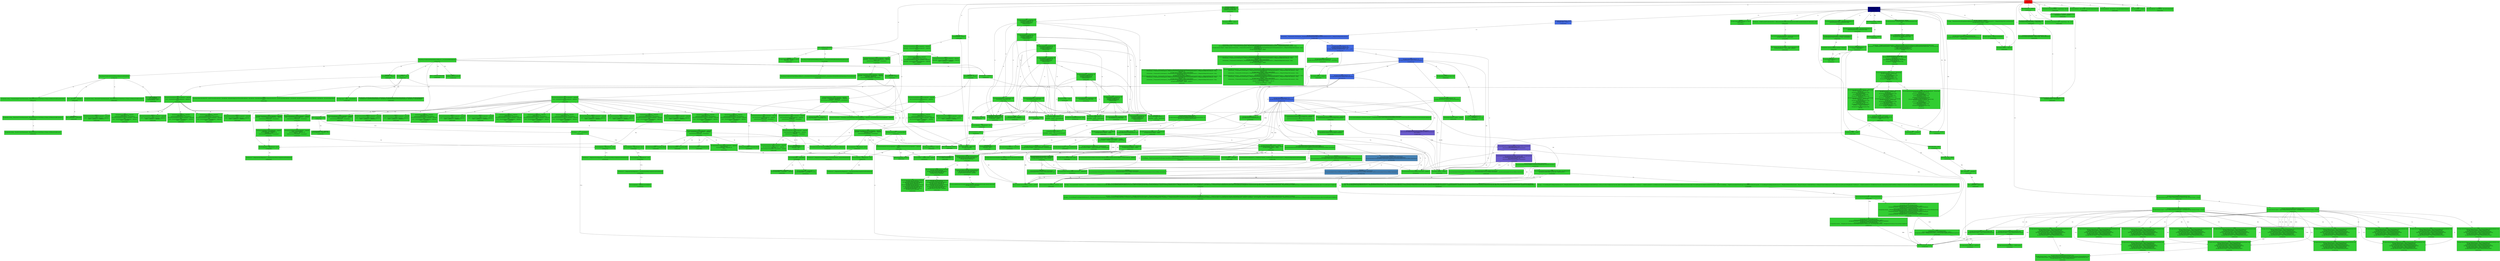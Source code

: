 digraph {
"_D3std10functional20__T6safeOpVAyaa1_3cZ15__T6safeOpTkTkZ6safeOpFNaNbNiNfKkKkZb" [label="bool
std.functional.safeOp!(\<\).safeOp!(..).safeOp(..)
\n0.00%(0.00%)", shape="box", style=filled, fillcolor="limegreen"];
"_D3std6digest6digest38__T6digestTS3std6digest3crc5CRC32TAyaZ6digestFNaNbNiNfMxAyaZG4h" [label="ubyte[4]
std.digest.digest.digest!(std.digest.crc.CRC32,
immutable(..).digest(..)
\n0.00%(0.00%)", shape="box", style=filled, fillcolor="limegreen"];
"_D3std4conv17__T6toImplTfTAyaZ6toImplFNaNfAyaZf" [label="float std.conv.toImpl!(..).toImpl(..)
\n0.04%(0.02%)", shape="box", style=filled, fillcolor="limegreen"];
"_D3std4conv17__T6toImplTfTAyaZ6toImplFNaNfAyaZf" -> "_D3std4conv16__T5parseTfTAyaZ5parseFNaNfKAyaZf" [label="1x"];
"_D8profdump7Profile6__ctorMFNcKS3std5stdio4FileZS8profdump7Profile" [label="ref profdump.Profile
profdump.Profile.__ctor(ref
std.stdio.File)
\n82.08%(4.16%)", shape="box", style=filled, fillcolor="navy"];
"_D8profdump7Profile6__ctorMFNcKS3std5stdio4FileZS8profdump7Profile" -> "_D3std6digest6digest37__T6digestTS3std6digest3crc5CRC32TAaZ6digestFNaNbNiNfMxAaZG4h" [label="17x"];
"_D8profdump7Profile6__ctorMFNcKS3std5stdio4FileZS8profdump7Profile" -> "_D3std8typecons105__T10RefCountedTS3std5stdio4File15__T6ByLineTaTaZ6ByLine4ImplVE3std8typecons24RefCountedAutoInitializei0Z10RefCounted6__dtorMFZv" [label="1x"];
"_D8profdump7Profile6__ctorMFNcKS3std5stdio4FileZS8profdump7Profile" -> "_D3std6string39__T21indexOfAnyNeitherImplVbi1Vbi0TaTaZ21indexOfAnyNeitherImplFNaNfAxaAxaxE3std8typecons43__T4FlagVAyaa13_6361736553656e736974697665Z4FlagZl" [label="1x"];
"_D8profdump7Profile6__ctorMFNcKS3std5stdio4FileZS8profdump7Profile" -> "_D3std5regex14__T5regexTAyaZ5regexFNeAAyaAxaZS3std5regex8internal2ir12__T5RegexTaZ5Regex" [label="17x"];
"_D8profdump7Profile6__ctorMFNcKS3std5stdio4FileZS8profdump7Profile" -> "_D3std5stdio4File15__T6byLineTaTaZ6byLineMFE3std8typecons45__T4FlagVAyaa14_6b6565705465726d696e61746f72Z4FlagaZS3std5stdio4File15__T6ByLineTaTaZ6ByLine" [label="1x"];
"_D8profdump7Profile6__ctorMFNcKS3std5stdio4FileZS8profdump7Profile" -> "_D3std5regex109__T9matchOnceS453std5regex8internal8thompson15ThompsonMatcherTS3std5regex8internal2ir12__T5RegexTaZ5RegexTAaZ9matchOnceFNeAaS3std5regex8internal2ir12__T5RegexTaZ5RegexZS3std5regex18__T8CapturesTAaTmZ8Captures" [label="17x"];
"_D8profdump7Profile6__ctorMFNcKS3std5stdio4FileZS8profdump7Profile" -> "_D3std5stdio4File13__T6readlnTaZ6readlnMFKAawZm" [label="23x"];
"_D8profdump7Profile6__ctorMFNcKS3std5stdio4FileZS8profdump7Profile" -> "_D3std3utf19__T10strideBackTAaZ10strideBackFNaNfKAamZk" [label="23x"];
"_D8profdump7Profile6__ctorMFNcKS3std5stdio4FileZS8profdump7Profile" -> "_D3std6string39__T21indexOfAnyNeitherImplVbi1Vbi1TaTaZ21indexOfAnyNeitherImplFNaNfAxaAxaxE3std8typecons43__T4FlagVAyaa13_6361736553656e736974697665Z4FlagZl" [label="1x"];
"_D8profdump7Profile6__ctorMFNcKS3std5stdio4FileZS8profdump7Profile" -> "_D6object14__T4_dupTxaTaZ4_dupFNaNbAxaZAa" [label="56x"];
"_D8profdump7Profile6__ctorMFNcKS3std5stdio4FileZS8profdump7Profile" -> "_D3std4conv16__T6toImplTmTAaZ6toImplFNaNfAaZm" [label="28x"];
"_D8profdump7Profile6__ctorMFNcKS3std5stdio4FileZS8profdump7Profile" -> "_D3std3utf93__T6decodeVE3std8typecons55__T4FlagVAyaa19_7573655265706c6163656d656e744463686172Z4Flagi0TAaZ6decodeFNaNeKAaKmZw" [label="23x"];
"_D3std6format82__T14formattedWriteTS3std5array17__T8AppenderTAyaZ8AppenderTaTAxaTAxaTfTfTfTfTAyaZ14formattedWriteFS3std5array17__T8AppenderTAyaZ8AppenderxAaAxaAxaffffAyaZ18__T10__lambda16TfZ10__lambda16FNaNbNiNeNkKfZxPv" [label="const(..)
std.format.formattedWrite!(std.array.Appender!(..).Appender,
char,
const(..).formattedWrite(std.array.Appender!(..).Appender,
const(..).__lambda16!(..).__lambda16(..)
\n0.00%(0.00%)", shape="box", style=filled, fillcolor="limegreen"];
"_D3std9algorithm9iteration189__T12FilterResultS91_D3std3uni29__T19comparePropertyNameTaTaZ19comparePropertyNameFNaNfAxaAxaZ4predFNaNbNiNfwZbTS3std9algorithm9iteration39__T9MapResultS183std5ascii7toLowerTAxaZ9MapResultZ12FilterResult6__ctorMFNaNcNfS3std9algorithm9iteration39__T9MapResultS183std5ascii7toLowerTAxaZ9MapResultZS3std9algorithm9iteration189__T12FilterResultS91_D3std3uni29__T19comparePropertyNameTaTaZ19comparePropertyNameFNaNfAxaAxaZ4predFNaNbNiNfwZbTS3std9algorithm9iteration39__T9MapResultS183std5ascii7toLowerTAxaZ9MapResultZ12FilterResult" [label="ref
std.algorithm.iteration.FilterResult!(bool
std.uni.comparePropertyName!(..).comparePropertyName(..).pred(..),
std.algorithm.iteration.__T9MapResultS183std5ascii7toLowerTAxaZ.MapResult).FilterResult
std.algorithm.iteration.FilterResult!(bool
std.uni.comparePropertyName!(..).comparePropertyName(..).pred(..),
std.algorithm.iteration.__T9MapResultS183std5ascii7toLowerTAxaZ.MapResult).FilterResult.__ctor(std.algorithm.iteration.__T9MapResultS183std5ascii7toLowerTAxaZ.MapResult)
\n0.30%(0.22%)", shape="box", style=filled, fillcolor="limegreen"];
"_D3std9algorithm9iteration189__T12FilterResultS91_D3std3uni29__T19comparePropertyNameTaTaZ19comparePropertyNameFNaNfAxaAxaZ4predFNaNbNiNfwZbTS3std9algorithm9iteration39__T9MapResultS183std5ascii7toLowerTAxaZ9MapResultZ12FilterResult6__ctorMFNaNcNfS3std9algorithm9iteration39__T9MapResultS183std5ascii7toLowerTAxaZ9MapResultZS3std9algorithm9iteration189__T12FilterResultS91_D3std3uni29__T19comparePropertyNameTaTaZ19comparePropertyNameFNaNfAxaAxaZ4predFNaNbNiNfwZbTS3std9algorithm9iteration39__T9MapResultS183std5ascii7toLowerTAxaZ9MapResultZ12FilterResult" -> "_D3std3utf94__T6decodeVE3std8typecons55__T4FlagVAyaa19_7573655265706c6163656d656e744463686172Z4Flagi0TAxaZ6decodeFNaNeKAxaKmZw" [label="938x"];
"_D3std10functional114__T7memoizeS95_D3std5regex18__T9regexImplTAyaZ9regexImplFNfAyaAxaZS3std5regex8internal2ir12__T5RegexTaZ5RegexVii8Z7memoizeFAyaAxaZS3std5regex8internal2ir12__T5RegexTaZ5Regex" [label="std.regex.internal.ir.Regex!(..).Regex
std.functional.__T7memoizeS95_D3std5regex18__T9regexImplTAyaZ9regexImplFNfAyaAxaZS3std5regex8internal2ir12__T5RegexTaZ5RegexVii8Z.memoize(..)
\n72.49%(0.38%)", shape="box", style=filled, fillcolor="royalblue"];
"_D3std10functional114__T7memoizeS95_D3std5regex18__T9regexImplTAyaZ9regexImplFNfAyaAxaZS3std5regex8internal2ir12__T5RegexTaZ5RegexVii8Z7memoizeFAyaAxaZS3std5regex8internal2ir12__T5RegexTaZ5Regex" -> "_D3std5regex8internal6parser51__T6ParserTAyaTS3std5regex8internal6parser7CodeGenZ6Parser15__T6__ctorTAxaZ6__ctorMFNcNeAyaAxaZS3std5regex8internal6parser51__T6ParserTAyaTS3std5regex8internal6parser7CodeGenZ6Parser" [label="2x"];
"_D3std10functional114__T7memoizeS95_D3std5regex18__T9regexImplTAyaZ9regexImplFNfAyaAxaZS3std5regex8internal2ir12__T5RegexTaZ5RegexVii8Z7memoizeFAyaAxaZS3std5regex8internal2ir12__T5RegexTaZ5Regex" -> "_D3std4conv221__T7emplaceTS3std10functional114__T7memoizeS95_D3std5regex18__T9regexImplTAyaZ9regexImplFNfAyaAxaZS3std5regex8internal2ir12__T5RegexTaZ5RegexVii8Z7memoizeFAyaAxaZ5ValueTAyaTAxaTS3std5regex8internal2ir12__T5RegexTaZ5RegexZ7emplaceFNaNbNiNfPS3std10functional114__T7memoizeS95_D3std5regex18__T9regexImplTAyaZ9regexImplFNfAyaAxaZS3std5regex8internal2ir12__T5RegexTaZ5RegexVii8Z7memoizeFAyaAxaZ5ValueKAyaKAxaS3std5regex8internal2ir12__T5RegexTaZ5RegexZPS3std10functional114__T7memoizeS95_D3std5regex18__T9regexImplTAyaZ9regexImplFNfAyaAxaZS3std5regex8internal2ir12__T5RegexTaZ5RegexVii8Z7memoizeFAyaAxaZ5Value" [label="2x"];
"_D3std10functional114__T7memoizeS95_D3std5regex18__T9regexImplTAyaZ9regexImplFNfAyaAxaZS3std5regex8internal2ir12__T5RegexTaZ5RegexVii8Z7memoizeFAyaAxaZS3std5regex8internal2ir12__T5RegexTaZ5Regex" -> "_D3std5regex8internal6parser54__T9makeRegexTAyaTS3std5regex8internal6parser7CodeGenZ9makeRegexFNfS3std5regex8internal6parser51__T6ParserTAyaTS3std5regex8internal6parser7CodeGenZ6ParserZS3std5regex8internal2ir12__T5RegexTaZ5Regex" [label="2x"];
"_D3std3uni7unicode79__T7loadAnyTS3std3uni38__T13InversionListTS3std3uni8GcPolicyZ13InversionListTaZ7loadAnyFNaNfxAaZS3std3uni38__T13InversionListTS3std3uni8GcPolicyZ13InversionList" [label="std.uni.InversionList!(std.uni.GcPolicy).InversionList
std.uni.unicode.loadAny!(std.uni.InversionList!(std.uni.GcPolicy).InversionList,
char).loadAny(..)
\n12.49%(0.19%)", shape="box", style=filled, fillcolor="slateblue"];
"_D3std3uni7unicode79__T7loadAnyTS3std3uni38__T13InversionListTS3std3uni8GcPolicyZ13InversionListTaZ7loadAnyFNaNfxAaZS3std3uni38__T13InversionListTS3std3uni8GcPolicyZ13InversionList" -> "_D3std3uni85__T12loadPropertyTS3std3uni38__T13InversionListTS3std3uni8GcPolicyZ13InversionListTaZ12loadPropertyFNaNexAaKS3std3uni38__T13InversionListTS3std3uni8GcPolicyZ13InversionListZb" [label="19x"];
"_D3std5regex8internal6parser51__T6ParserTAyaTS3std5regex8internal6parser7CodeGenZ6Parser15parseQuantifierMFNekZv" [label="void
std.regex.internal.parser.Parser!(..)[],
std.regex.internal.parser.CodeGen).Parser.parseQuantifier(..)
\n0.37%(0.25%)", shape="box", style=filled, fillcolor="limegreen"];
"_D3std5regex8internal6parser51__T6ParserTAyaTS3std5regex8internal6parser7CodeGenZ6Parser15parseQuantifierMFNekZv" -> "_D3std5regex8internal6parser51__T6ParserTAyaTS3std5regex8internal6parser7CodeGenZ6Parser4nextMFNaNfZb" [label="14x"];
"_D3std5regex8internal6parser51__T6ParserTAyaTS3std5regex8internal6parser7CodeGenZ6Parser15parseQuantifierMFNekZv" -> "_D3std9exception27__T7enforceHTC9ExceptionTbZ7enforceFNaNfbLAxaAyamZb" [label="49x"];
"_D3std5regex8internal6parser51__T6ParserTAyaTS3std5regex8internal6parser7CodeGenZ6Parser15parseQuantifierMFNekZv" -> "_D3std5regex8internal2ir8Bytecode9__T4codeZ4codeMxFNaNbNdNiNfZE3std5regex8internal2ir2IR" [label="14x"];
"_D3std5regex8internal6parser51__T6ParserTAyaTS3std5regex8internal6parser7CodeGenZ6Parser15parseQuantifierMFNekZv" -> "_D3std5array85__T13insertInPlaceTS3std5regex8internal2ir8BytecodeTS3std5regex8internal2ir8BytecodeZ13insertInPlaceFNaNbNfKAS3std5regex8internal2ir8BytecodemS3std5regex8internal2ir8BytecodeZv" [label="8x"];
"_D3std5regex8internal6parser51__T6ParserTAyaTS3std5regex8internal6parser7CodeGenZ6Parser15parseQuantifierMFNekZv" -> "_D3std10functional20__T6safeOpVAyaa1_3cZ15__T6safeOpTkTkZ6safeOpFNaNbNiNfKkKkZb" [label="3x"];
"_D3std6getopt21__T12handleOptionTPbZ12handleOptionFAyaPbKAAyaKS3std6getopt13configurationbZb" [label="bool
std.getopt.handleOption!(..).handleOption(..)[][],
ref std.getopt.configuration, bool)
\n0.01%(0.01%)", shape="box", style=filled, fillcolor="limegreen"];
"_D3std9algorithm9iteration40__T8splitterVAyaa6_61203d3d2062TAyaTAyaZ8splitterFNaNbNiNfAyaAyaZS3std9algorithm9iteration40__T8splitterVAyaa6_61203d3d2062TAyaTAyaZ8splitterFAyaAyaZ6Result" [label="std.algorithm.iteration.splitter!(\a ==
b\, immutable(..).splitter(..).Result
std.algorithm.iteration.splitter!(\a ==
b\, immutable(..).splitter(..)
\n0.02%(0.02%)", shape="box", style=filled, fillcolor="limegreen"];
"_D3std5regex8internal8thompson67__T15ThompsonMatcherTaTS3std5regex8internal2ir12__T5InputTaZ5InputZ15ThompsonMatcher18__T9matchImplVbi1Z9matchImplMFNeAS3std5regex8internal2ir12__T5GroupTmZ5GroupZi" [label="int
std.regex.internal.thompson.ThompsonMatcher!(char,
std.regex.internal.ir.Input!(..).Input).ThompsonMatcher.matchImpl!(..).matchImpl(std.regex.internal.ir.Group!(..).Group[])
\n1.26%(0.73%)", shape="box", style=filled, fillcolor="limegreen"];
"_D3std5regex8internal8thompson67__T15ThompsonMatcherTaTS3std5regex8internal2ir12__T5InputTaZ5InputZ15ThompsonMatcher18__T9matchImplVbi1Z9matchImplMFNeAS3std5regex8internal2ir12__T5GroupTmZ5GroupZi" -> "_D3std5regex8internal8thompson67__T15ThompsonMatcherTaTS3std5regex8internal2ir12__T5InputTaZ5InputZ15ThompsonMatcher6searchMFNaNeZb" [label="12x"];
"_D3std5regex8internal8thompson67__T15ThompsonMatcherTaTS3std5regex8internal2ir12__T5InputTaZ5InputZ15ThompsonMatcher18__T9matchImplVbi1Z9matchImplMFNeAS3std5regex8internal2ir12__T5GroupTmZ5GroupZi" -> "_D3std5regex8internal8thompson260__T11ThompsonOpsTS3std5regex8internal8thompson67__T15ThompsonMatcherTaTS3std5regex8internal2ir12__T5InputTaZ5InputZ15ThompsonMatcherTS3std5regex8internal8thompson67__T15ThompsonMatcherTaTS3std5regex8internal2ir12__T5InputTaZ5InputZ15ThompsonMatcher5StateHVbi1Z39__T2opHVE3std5regex8internal2ir2IRi133Z2opFNaNbNiNePS3std5regex8internal8thompson67__T15ThompsonMatcherTaTS3std5regex8internal2ir12__T5InputTaZ5InputZ15ThompsonMatcherPS3std5regex8internal8thompson67__T15ThompsonMatcherTaTS3std5regex8internal2ir12__T5InputTaZ5InputZ15ThompsonMatcher5StateZb" [label="24x"];
"_D3std5regex8internal8thompson67__T15ThompsonMatcherTaTS3std5regex8internal2ir12__T5InputTaZ5InputZ15ThompsonMatcher18__T9matchImplVbi1Z9matchImplMFNeAS3std5regex8internal2ir12__T5GroupTmZ5GroupZi" -> "_D3std5regex8internal8thompson260__T11ThompsonOpsTS3std5regex8internal8thompson67__T15ThompsonMatcherTaTS3std5regex8internal2ir12__T5InputTaZ5InputZ15ThompsonMatcherTS3std5regex8internal8thompson67__T15ThompsonMatcherTaTS3std5regex8internal2ir12__T5InputTaZ5InputZ15ThompsonMatcher5StateHVbi1Z38__T2opVE3std5regex8internal2ir2IRi142Z2opFNaNbNiNePS3std5regex8internal8thompson67__T15ThompsonMatcherTaTS3std5regex8internal2ir12__T5InputTaZ5InputZ15ThompsonMatcherPS3std5regex8internal8thompson67__T15ThompsonMatcherTaTS3std5regex8internal2ir12__T5InputTaZ5InputZ15ThompsonMatcher5StateZb" [label="48x"];
"_D3std5regex8internal8thompson67__T15ThompsonMatcherTaTS3std5regex8internal2ir12__T5InputTaZ5InputZ15ThompsonMatcher18__T9matchImplVbi1Z9matchImplMFNeAS3std5regex8internal2ir12__T5GroupTmZ5GroupZi" -> "_D3std5regex8internal8thompson260__T11ThompsonOpsTS3std5regex8internal8thompson67__T15ThompsonMatcherTaTS3std5regex8internal2ir12__T5InputTaZ5InputZ15ThompsonMatcherTS3std5regex8internal8thompson67__T15ThompsonMatcherTaTS3std5regex8internal2ir12__T5InputTaZ5InputZ15ThompsonMatcher5StateHVbi1Z39__T2opHVE3std5regex8internal2ir2IRi128Z2opFNaNbNiNePS3std5regex8internal8thompson67__T15ThompsonMatcherTaTS3std5regex8internal2ir12__T5InputTaZ5InputZ15ThompsonMatcherPS3std5regex8internal8thompson67__T15ThompsonMatcherTaTS3std5regex8internal2ir12__T5InputTaZ5InputZ15ThompsonMatcher5StateZb" [label="108x"];
"_D3std5regex8internal8thompson67__T15ThompsonMatcherTaTS3std5regex8internal2ir12__T5InputTaZ5InputZ15ThompsonMatcher18__T9matchImplVbi1Z9matchImplMFNeAS3std5regex8internal2ir12__T5GroupTmZ5GroupZi" -> "_D3std5regex8internal8thompson260__T11ThompsonOpsTS3std5regex8internal8thompson67__T15ThompsonMatcherTaTS3std5regex8internal2ir12__T5InputTaZ5InputZ15ThompsonMatcherTS3std5regex8internal8thompson67__T15ThompsonMatcherTaTS3std5regex8internal2ir12__T5InputTaZ5InputZ15ThompsonMatcher5StateHVbi1Z39__T2opHVE3std5regex8internal2ir2IRi176Z2opFNaNbNiNePS3std5regex8internal8thompson67__T15ThompsonMatcherTaTS3std5regex8internal2ir12__T5InputTaZ5InputZ15ThompsonMatcherPS3std5regex8internal8thompson67__T15ThompsonMatcherTaTS3std5regex8internal2ir12__T5InputTaZ5InputZ15ThompsonMatcher5StateZb" [label="76x"];
"_D3std5regex8internal8thompson67__T15ThompsonMatcherTaTS3std5regex8internal2ir12__T5InputTaZ5InputZ15ThompsonMatcher18__T9matchImplVbi1Z9matchImplMFNeAS3std5regex8internal2ir12__T5GroupTmZ5GroupZi" -> "_D3std5regex8internal8thompson260__T11ThompsonOpsTS3std5regex8internal8thompson67__T15ThompsonMatcherTaTS3std5regex8internal2ir12__T5InputTaZ5InputZ15ThompsonMatcherTS3std5regex8internal8thompson67__T15ThompsonMatcherTaTS3std5regex8internal2ir12__T5InputTaZ5InputZ15ThompsonMatcher5StateHVbi1Z38__T2opVE3std5regex8internal2ir2IRi134Z2opFNaNbNiNePS3std5regex8internal8thompson67__T15ThompsonMatcherTaTS3std5regex8internal2ir12__T5InputTaZ5InputZ15ThompsonMatcherPS3std5regex8internal8thompson67__T15ThompsonMatcherTaTS3std5regex8internal2ir12__T5InputTaZ5InputZ15ThompsonMatcher5StateZb" [label="157x"];
"_D3std5regex8internal8thompson67__T15ThompsonMatcherTaTS3std5regex8internal2ir12__T5InputTaZ5InputZ15ThompsonMatcher18__T9matchImplVbi1Z9matchImplMFNeAS3std5regex8internal2ir12__T5GroupTmZ5GroupZi" -> "_D3std5regex8internal8thompson260__T11ThompsonOpsTS3std5regex8internal8thompson67__T15ThompsonMatcherTaTS3std5regex8internal2ir12__T5InputTaZ5InputZ15ThompsonMatcherTS3std5regex8internal8thompson67__T15ThompsonMatcherTaTS3std5regex8internal2ir12__T5InputTaZ5InputZ15ThompsonMatcher5StateHVbi1Z39__T2opHVE3std5regex8internal2ir2IRi152Z2opFNaNbNiNePS3std5regex8internal8thompson67__T15ThompsonMatcherTaTS3std5regex8internal2ir12__T5InputTaZ5InputZ15ThompsonMatcherPS3std5regex8internal8thompson67__T15ThompsonMatcherTaTS3std5regex8internal2ir12__T5InputTaZ5InputZ15ThompsonMatcher5StateZb" [label="169x"];
"_D3std5regex8internal8thompson67__T15ThompsonMatcherTaTS3std5regex8internal2ir12__T5InputTaZ5InputZ15ThompsonMatcher18__T9matchImplVbi1Z9matchImplMFNeAS3std5regex8internal2ir12__T5GroupTmZ5GroupZi" -> "_D3std5regex8internal8thompson260__T11ThompsonOpsTS3std5regex8internal8thompson67__T15ThompsonMatcherTaTS3std5regex8internal2ir12__T5InputTaZ5InputZ15ThompsonMatcherTS3std5regex8internal8thompson67__T15ThompsonMatcherTaTS3std5regex8internal2ir12__T5InputTaZ5InputZ15ThompsonMatcher5StateHVbi0Z38__T2opVE3std5regex8internal2ir2IRi180Z2opFNaNbNiNePS3std5regex8internal8thompson67__T15ThompsonMatcherTaTS3std5regex8internal2ir12__T5InputTaZ5InputZ15ThompsonMatcherPS3std5regex8internal8thompson67__T15ThompsonMatcherTaTS3std5regex8internal2ir12__T5InputTaZ5InputZ15ThompsonMatcher5StateZb" [label="12x"];
"_D3std5regex8internal8thompson67__T15ThompsonMatcherTaTS3std5regex8internal2ir12__T5InputTaZ5InputZ15ThompsonMatcher18__T9matchImplVbi1Z9matchImplMFNeAS3std5regex8internal2ir12__T5GroupTmZ5GroupZi" -> "_D3std3utf94__T6decodeVE3std8typecons55__T4FlagVAyaa19_7573655265706c6163656d656e744463686172Z4Flagi0TAxaZ6decodeFNaNeKAxaKmZw" [label="253x"];
"_D3std5regex8internal8thompson67__T15ThompsonMatcherTaTS3std5regex8internal2ir12__T5InputTaZ5InputZ15ThompsonMatcher18__T9matchImplVbi1Z9matchImplMFNeAS3std5regex8internal2ir12__T5GroupTmZ5GroupZi" -> "_D3std5regex8internal8thompson260__T11ThompsonOpsTS3std5regex8internal8thompson67__T15ThompsonMatcherTaTS3std5regex8internal2ir12__T5InputTaZ5InputZ15ThompsonMatcherTS3std5regex8internal8thompson67__T15ThompsonMatcherTaTS3std5regex8internal2ir12__T5InputTaZ5InputZ15ThompsonMatcher5StateHVbi0Z38__T2opVE3std5regex8internal2ir2IRi140Z2opFNaNbNiNePS3std5regex8internal8thompson67__T15ThompsonMatcherTaTS3std5regex8internal2ir12__T5InputTaZ5InputZ15ThompsonMatcherPS3std5regex8internal8thompson67__T15ThompsonMatcherTaTS3std5regex8internal2ir12__T5InputTaZ5InputZ15ThompsonMatcher5StateZb" [label="12x"];
"_D3std5regex8internal8thompson67__T15ThompsonMatcherTaTS3std5regex8internal2ir12__T5InputTaZ5InputZ15ThompsonMatcher18__T9matchImplVbi1Z9matchImplMFNeAS3std5regex8internal2ir12__T5GroupTmZ5GroupZi" -> "_D3std5regex8internal8thompson260__T11ThompsonOpsTS3std5regex8internal8thompson67__T15ThompsonMatcherTaTS3std5regex8internal2ir12__T5InputTaZ5InputZ15ThompsonMatcherTS3std5regex8internal8thompson67__T15ThompsonMatcherTaTS3std5regex8internal2ir12__T5InputTaZ5InputZ15ThompsonMatcher5StateHVbi1Z39__T2opHVE3std5regex8internal2ir2IRi141Z2opFNaNbNiNePS3std5regex8internal8thompson67__T15ThompsonMatcherTaTS3std5regex8internal2ir12__T5InputTaZ5InputZ15ThompsonMatcherPS3std5regex8internal8thompson67__T15ThompsonMatcherTaTS3std5regex8internal2ir12__T5InputTaZ5InputZ15ThompsonMatcher5StateZb" [label="36x"];
"_D3std5regex8internal8thompson67__T15ThompsonMatcherTaTS3std5regex8internal2ir12__T5InputTaZ5InputZ15ThompsonMatcher18__T9matchImplVbi1Z9matchImplMFNeAS3std5regex8internal2ir12__T5GroupTmZ5GroupZi" -> "_D3std5regex8internal8thompson260__T11ThompsonOpsTS3std5regex8internal8thompson67__T15ThompsonMatcherTaTS3std5regex8internal2ir12__T5InputTaZ5InputZ15ThompsonMatcherTS3std5regex8internal8thompson67__T15ThompsonMatcherTaTS3std5regex8internal2ir12__T5InputTaZ5InputZ15ThompsonMatcher5StateHVbi1Z39__T2opHVE3std5regex8internal2ir2IRi140Z2opFNaNbNiNePS3std5regex8internal8thompson67__T15ThompsonMatcherTaTS3std5regex8internal2ir12__T5InputTaZ5InputZ15ThompsonMatcherPS3std5regex8internal8thompson67__T15ThompsonMatcherTaTS3std5regex8internal2ir12__T5InputTaZ5InputZ15ThompsonMatcher5StateZb" [label="341x"];
"_D3std5regex8internal8thompson67__T15ThompsonMatcherTaTS3std5regex8internal2ir12__T5InputTaZ5InputZ15ThompsonMatcher18__T9matchImplVbi1Z9matchImplMFNeAS3std5regex8internal2ir12__T5GroupTmZ5GroupZi" -> "_D3std5regex8internal8thompson260__T11ThompsonOpsTS3std5regex8internal8thompson67__T15ThompsonMatcherTaTS3std5regex8internal2ir12__T5InputTaZ5InputZ15ThompsonMatcherTS3std5regex8internal8thompson67__T15ThompsonMatcherTaTS3std5regex8internal2ir12__T5InputTaZ5InputZ15ThompsonMatcher5StateHVbi0Z38__T2opVE3std5regex8internal2ir2IRi152Z2opFNaNbNiNePS3std5regex8internal8thompson67__T15ThompsonMatcherTaTS3std5regex8internal2ir12__T5InputTaZ5InputZ15ThompsonMatcherPS3std5regex8internal8thompson67__T15ThompsonMatcherTaTS3std5regex8internal2ir12__T5InputTaZ5InputZ15ThompsonMatcher5StateZb" [label="12x"];
"_D3std5regex8internal8thompson67__T15ThompsonMatcherTaTS3std5regex8internal2ir12__T5InputTaZ5InputZ15ThompsonMatcher18__T9matchImplVbi1Z9matchImplMFNeAS3std5regex8internal2ir12__T5GroupTmZ5GroupZi" -> "_D3std5regex8internal8thompson67__T15ThompsonMatcherTaTS3std5regex8internal2ir12__T5InputTaZ5InputZ15ThompsonMatcher4nextMFNaNeZb" [label="12x"];
"_D3std5regex8internal8thompson67__T15ThompsonMatcherTaTS3std5regex8internal2ir12__T5InputTaZ5InputZ15ThompsonMatcher18__T9matchImplVbi1Z9matchImplMFNeAS3std5regex8internal2ir12__T5GroupTmZ5GroupZi" -> "_D3std5regex8internal8thompson260__T11ThompsonOpsTS3std5regex8internal8thompson67__T15ThompsonMatcherTaTS3std5regex8internal2ir12__T5InputTaZ5InputZ15ThompsonMatcherTS3std5regex8internal8thompson67__T15ThompsonMatcherTaTS3std5regex8internal2ir12__T5InputTaZ5InputZ15ThompsonMatcher5StateHVbi1Z39__T2opHVE3std5regex8internal2ir2IRi180Z2opFNaNbNiNePS3std5regex8internal8thompson67__T15ThompsonMatcherTaTS3std5regex8internal2ir12__T5InputTaZ5InputZ15ThompsonMatcherPS3std5regex8internal8thompson67__T15ThompsonMatcherTaTS3std5regex8internal2ir12__T5InputTaZ5InputZ15ThompsonMatcher5StateZb" [label="181x"];
"_D3std5regex8internal8thompson67__T15ThompsonMatcherTaTS3std5regex8internal2ir12__T5InputTaZ5InputZ15ThompsonMatcher18__T9matchImplVbi1Z9matchImplMFNeAS3std5regex8internal2ir12__T5GroupTmZ5GroupZi" -> "_D3std5regex8internal8thompson260__T11ThompsonOpsTS3std5regex8internal8thompson67__T15ThompsonMatcherTaTS3std5regex8internal2ir12__T5InputTaZ5InputZ15ThompsonMatcherTS3std5regex8internal8thompson67__T15ThompsonMatcherTaTS3std5regex8internal2ir12__T5InputTaZ5InputZ15ThompsonMatcher5StateHVbi0Z38__T2opVE3std5regex8internal2ir2IRi134Z2opFNaNbNiNePS3std5regex8internal8thompson67__T15ThompsonMatcherTaTS3std5regex8internal2ir12__T5InputTaZ5InputZ15ThompsonMatcherPS3std5regex8internal8thompson67__T15ThompsonMatcherTaTS3std5regex8internal2ir12__T5InputTaZ5InputZ15ThompsonMatcher5StateZb" [label="12x"];
"_D3std5stdio4File14__T5writeTAxaZ5writeMFNfAxaZv" [label="void
std.stdio.File.write!(..).write(..)
\n0.41%(0.20%)", shape="box", style=filled, fillcolor="limegreen"];
"_D3std5stdio4File14__T5writeTAxaZ5writeMFNfAxaZv" -> "_D3std9exception27__T7enforceHTC9ExceptionTbZ7enforceFNaNfbLAxaAyamZb" [label="13x"];
"_D3std5stdio4File14__T5writeTAxaZ5writeMFNfAxaZv" -> "_D3std5stdio4File17LockingTextWriter12__T3putTAxaZ3putMFNfAxaZv" [label="13x"];
"_D3std9algorithm9searching34__T4findVAyaa6_61203d3d2062TAyaTaZ4findFNaNfAyaaZAya" [label="immutable(..)[]
std.algorithm.searching.find!(\a == b\,
immutable(..).find(..)
\n0.13%(0.13%)", shape="box", style=filled, fillcolor="limegreen"];
"_D3std5regex8internal8thompson260__T11ThompsonOpsTS3std5regex8internal8thompson67__T15ThompsonMatcherTaTS3std5regex8internal2ir12__T5InputTaZ5InputZ15ThompsonMatcherTS3std5regex8internal8thompson67__T15ThompsonMatcherTaTS3std5regex8internal2ir12__T5InputTaZ5InputZ15ThompsonMatcher5StateHVbi1Z39__T2opHVE3std5regex8internal2ir2IRi145Z2opFNaNbNiNePS3std5regex8internal8thompson67__T15ThompsonMatcherTaTS3std5regex8internal2ir12__T5InputTaZ5InputZ15ThompsonMatcherPS3std5regex8internal8thompson67__T15ThompsonMatcherTaTS3std5regex8internal2ir12__T5InputTaZ5InputZ15ThompsonMatcher5StateZb" [label="bool
std.regex.internal.thompson.ThompsonOps!(std.regex.internal.thompson.ThompsonMatcher!(char,
std.regex.internal.ir.Input!(..).Input).ThompsonMatcher,
std.regex.internal.thompson.ThompsonMatcher!(char,
std.regex.internal.ir.Input!(..).Input).ThompsonMatcher.State,
true).op!(..).op(std.regex.internal.thompson.ThompsonMatcher!(char,
std.regex.internal.ir.Input!(..).Input).ThompsonMatcher*,
std.regex.internal.thompson.ThompsonMatcher!(char,
std.regex.internal.ir.Input!(..).Input).ThompsonMatcher.State*)
\n0.07%(0.01%)", shape="box", style=filled, fillcolor="limegreen"];
"_D3std5regex8internal8thompson260__T11ThompsonOpsTS3std5regex8internal8thompson67__T15ThompsonMatcherTaTS3std5regex8internal2ir12__T5InputTaZ5InputZ15ThompsonMatcherTS3std5regex8internal8thompson67__T15ThompsonMatcherTaTS3std5regex8internal2ir12__T5InputTaZ5InputZ15ThompsonMatcher5StateHVbi1Z39__T2opHVE3std5regex8internal2ir2IRi145Z2opFNaNbNiNePS3std5regex8internal8thompson67__T15ThompsonMatcherTaTS3std5regex8internal2ir12__T5InputTaZ5InputZ15ThompsonMatcherPS3std5regex8internal8thompson67__T15ThompsonMatcherTaTS3std5regex8internal2ir12__T5InputTaZ5InputZ15ThompsonMatcher5StateZb" -> "_D3std5regex8internal8thompson260__T11ThompsonOpsTS3std5regex8internal8thompson67__T15ThompsonMatcherTaTS3std5regex8internal2ir12__T5InputTaZ5InputZ15ThompsonMatcherTS3std5regex8internal8thompson67__T15ThompsonMatcherTaTS3std5regex8internal2ir12__T5InputTaZ5InputZ15ThompsonMatcher5StateHVbi1Z38__T2opVE3std5regex8internal2ir2IRi146Z2opFNaNbNiNePS3std5regex8internal8thompson67__T15ThompsonMatcherTaTS3std5regex8internal2ir12__T5InputTaZ5InputZ15ThompsonMatcherPS3std5regex8internal8thompson67__T15ThompsonMatcherTaTS3std5regex8internal2ir12__T5InputTaZ5InputZ15ThompsonMatcher5StateZb" [label="30x"];
"_D3std5array17__T8AppenderTAyaZ8Appender12__T3putTAxaZ3putMFAxaZ10bigDataFunMFNaNbNemZAa" [label="
_D3std5array17__T8AppenderTAyaZ8Appender12__T3putTAxaZ3putMFAxaZ10bigDataFunMFNaNbNemZAa
\n0.42%(0.42%)", shape="box", style=filled, fillcolor="limegreen"];
"_D3std3uni38__T13InversionListTS3std3uni8GcPolicyZ13InversionList90__T10opOpAssignVAyaa1_7cTS3std3uni38__T13InversionListTS3std3uni8GcPolicyZ13InversionListZ10opOpAssignMFNaNbNcNjNeS3std3uni38__T13InversionListTS3std3uni8GcPolicyZ13InversionListZS3std3uni38__T13InversionListTS3std3uni8GcPolicyZ13InversionList" [label="ref return
std.uni.InversionList!(std.uni.GcPolicy).InversionList
std.uni.InversionList!(std.uni.GcPolicy).InversionList.opOpAssign!(\|\,
std.uni.InversionList!(std.uni.GcPolicy).InversionList).opOpAssign(std.uni.InversionList!(std.uni.GcPolicy).InversionList)
\n26.73%(0.03%)", shape="box", style=filled, fillcolor="steelblue"];
"_D3std3uni38__T13InversionListTS3std3uni8GcPolicyZ13InversionList90__T10opOpAssignVAyaa1_7cTS3std3uni38__T13InversionListTS3std3uni8GcPolicyZ13InversionListZ10opOpAssignMFNaNbNcNjNeS3std3uni38__T13InversionListTS3std3uni8GcPolicyZ13InversionListZS3std3uni38__T13InversionListTS3std3uni8GcPolicyZ13InversionList" -> "_D3std3uni38__T13InversionListTS3std3uni8GcPolicyZ13InversionList15__fieldPostblitMFNaNbNiNeZv" [label="5x"];
"_D3std3uni38__T13InversionListTS3std3uni8GcPolicyZ13InversionList90__T10opOpAssignVAyaa1_7cTS3std3uni38__T13InversionListTS3std3uni8GcPolicyZ13InversionListZ10opOpAssignMFNaNbNcNjNeS3std3uni38__T13InversionListTS3std3uni8GcPolicyZ13InversionListZS3std3uni38__T13InversionListTS3std3uni8GcPolicyZ13InversionList" -> "_D3std3uni38__T13InversionListTS3std3uni8GcPolicyZ13InversionList73__T3addTS3std3uni38__T13InversionListTS3std3uni8GcPolicyZ13InversionListZ3addMFNaNbNcNjNeS3std3uni38__T13InversionListTS3std3uni8GcPolicyZ13InversionListZS3std3uni38__T13InversionListTS3std3uni8GcPolicyZ13InversionList" [label="5x"];
"_D3std4conv194__T10emplaceRefTS3std5stdio4File15__T6ByLineTaTaZ6ByLine4ImplTS3std5stdio4File15__T6ByLineTaTaZ6ByLine4ImplTS3std5stdio4FileTE3std8typecons45__T4FlagVAyaa14_6b6565705465726d696e61746f72Z4FlagTaZ10emplaceRefFKS3std5stdio4File15__T6ByLineTaTaZ6ByLine4ImplKS3std5stdio4FileKE3std8typecons45__T4FlagVAyaa14_6b6565705465726d696e61746f72Z4FlagKaZ9__lambda7MFNaNbNiNeZPS3std4conv194__T10emplaceRefTS3std5stdio4File15__T6ByLineTaTaZ6ByLine4ImplTS3std5stdio4File15__T6ByLineTaTaZ6ByLine4ImplTS3std5stdio4FileTE3std8typecons45__T4FlagVAyaa14_6b6565705465726d696e61746f72Z4FlagTaZ10emplaceRefFKS3std5stdio4File15__T6ByLineTaTaZ6ByLine4ImplKS3std5stdio4FileKE3std8typecons45__T4FlagVAyaa14_6b6565705465726d696e61746f72Z4FlagKaZ1S" [label="std.conv.emplaceRef!(std.stdio.File.ByLine!(..).ByLine.Impl,
std.stdio.File.ByLine!(..).ByLine.Impl,
std.stdio.File,
std.typecons.Flag!(\keepTerminator\).Flag,
char).emplaceRef(ref
std.stdio.File.ByLine!(..).ByLine.Impl,
ref std.stdio.File, ref
std.typecons.Flag!(\keepTerminator\).Flag,
ref char).S*
std.conv.emplaceRef!(std.stdio.File.ByLine!(..).ByLine.Impl,
std.stdio.File.ByLine!(..).ByLine.Impl,
std.stdio.File,
std.typecons.Flag!(\keepTerminator\).Flag,
char).emplaceRef(ref
std.stdio.File.ByLine!(..).ByLine.Impl,
ref std.stdio.File, ref
std.typecons.Flag!(\keepTerminator\).Flag,
ref char).__lambda7()
\n0.00%(0.00%)", shape="box", style=filled, fillcolor="limegreen"];
"_D3std5array17__T8AppenderTAyaZ8Appender11__T3putTAaZ3putMFNaNbNfAaZv" [label="void
std.array.Appender!(..).Appender.put!(..).put(..)
\n0.93%(0.57%)", shape="box", style=filled, fillcolor="limegreen"];
"_D3std5array17__T8AppenderTAyaZ8Appender11__T3putTAaZ3putMFNaNbNfAaZv" -> "_D3std5array17__T8AppenderTAyaZ8Appender11__T3putTAaZ3putMFAaZ10bigDataFunMFNaNbNemZAa" [label="126x"];
"_D3std6format67__T13formatGenericTS3std5array17__T8AppenderTAyaZ8AppenderTHfAyaTaZ13formatGenericFS3std5array17__T8AppenderTAyaZ8AppenderPxvKxS3std6format18__T10FormatSpecTaZ10FormatSpecZv" [label="void
std.format.formatGeneric!(std.array.Appender!(..).Appender,
immutable(..).formatGeneric(std.array.Appender!(..).Appender,
const(..)*, ref
const(std.format.FormatSpec!(..).FormatSpec))
\n4.12%(0.00%)", shape="box", style=filled, fillcolor="limegreen"];
"_D3std6format67__T13formatGenericTS3std5array17__T8AppenderTAyaZ8AppenderTHfAyaTaZ13formatGenericFS3std5array17__T8AppenderTAyaZ8AppenderPxvKxS3std6format18__T10FormatSpecTaZ10FormatSpecZv" -> "_D3std6format65__T11formatValueTS3std5array17__T8AppenderTAyaZ8AppenderTHfAyaTaZ11formatValueFNfS3std5array17__T8AppenderTAyaZ8AppenderHfAyaKxS3std6format18__T10FormatSpecTaZ10FormatSpecZv" [label="1x"];
"_D3std8internal7cstring23__T11tempCStringTaTAyaZ11tempCStringFAyaZ3Res3ptrMxFNaNbNdNiNeZPxa" [label="const(..)
std.internal.cstring.tempCString!(..).tempCString(..).Res.ptr
\n0.00%(0.00%)", shape="box", style=filled, fillcolor="limegreen"];
"_D3std5range10primitives16__T8popFrontTxaZ8popFrontFNaNbNiNeKAxaZv" [label="void
std.range.primitives.popFront!(..).popFront(..)
\n0.01%(0.01%)", shape="box", style=filled, fillcolor="limegreen"];
"_D3std5regex8internal8thompson67__T15ThompsonMatcherTaTS3std5regex8internal2ir12__T5InputTaZ5InputZ15ThompsonMatcher18__T9matchImplVbi0Z9matchImplMFNeAS3std5regex8internal2ir12__T5GroupTmZ5GroupZi" [label="int
std.regex.internal.thompson.ThompsonMatcher!(char,
std.regex.internal.ir.Input!(..).Input).ThompsonMatcher.matchImpl!(..).matchImpl(std.regex.internal.ir.Group!(..).Group[])
\n0.65%(0.41%)", shape="box", style=filled, fillcolor="limegreen"];
"_D3std5regex8internal8thompson67__T15ThompsonMatcherTaTS3std5regex8internal2ir12__T5InputTaZ5InputZ15ThompsonMatcher18__T9matchImplVbi0Z9matchImplMFNeAS3std5regex8internal2ir12__T5GroupTmZ5GroupZi" -> "_D3std5regex8internal8thompson260__T11ThompsonOpsTS3std5regex8internal8thompson67__T15ThompsonMatcherTaTS3std5regex8internal2ir12__T5InputTaZ5InputZ15ThompsonMatcherTS3std5regex8internal8thompson67__T15ThompsonMatcherTaTS3std5regex8internal2ir12__T5InputTaZ5InputZ15ThompsonMatcher5StateHVbi1Z39__T2opHVE3std5regex8internal2ir2IRi145Z2opFNaNbNiNePS3std5regex8internal8thompson67__T15ThompsonMatcherTaTS3std5regex8internal2ir12__T5InputTaZ5InputZ15ThompsonMatcherPS3std5regex8internal8thompson67__T15ThompsonMatcherTaTS3std5regex8internal2ir12__T5InputTaZ5InputZ15ThompsonMatcher5StateZb" [label="30x"];
"_D3std5regex8internal8thompson67__T15ThompsonMatcherTaTS3std5regex8internal2ir12__T5InputTaZ5InputZ15ThompsonMatcher18__T9matchImplVbi0Z9matchImplMFNeAS3std5regex8internal2ir12__T5GroupTmZ5GroupZi" -> "_D3std5regex8internal8thompson260__T11ThompsonOpsTS3std5regex8internal8thompson67__T15ThompsonMatcherTaTS3std5regex8internal2ir12__T5InputTaZ5InputZ15ThompsonMatcherTS3std5regex8internal8thompson67__T15ThompsonMatcherTaTS3std5regex8internal2ir12__T5InputTaZ5InputZ15ThompsonMatcher5StateHVbi1Z39__T2opHVE3std5regex8internal2ir2IRi133Z2opFNaNbNiNePS3std5regex8internal8thompson67__T15ThompsonMatcherTaTS3std5regex8internal2ir12__T5InputTaZ5InputZ15ThompsonMatcherPS3std5regex8internal8thompson67__T15ThompsonMatcherTaTS3std5regex8internal2ir12__T5InputTaZ5InputZ15ThompsonMatcher5StateZb" [label="35x"];
"_D3std5regex8internal8thompson67__T15ThompsonMatcherTaTS3std5regex8internal2ir12__T5InputTaZ5InputZ15ThompsonMatcher18__T9matchImplVbi0Z9matchImplMFNeAS3std5regex8internal2ir12__T5GroupTmZ5GroupZi" -> "_D3std5regex8internal8thompson260__T11ThompsonOpsTS3std5regex8internal8thompson67__T15ThompsonMatcherTaTS3std5regex8internal2ir12__T5InputTaZ5InputZ15ThompsonMatcherTS3std5regex8internal8thompson67__T15ThompsonMatcherTaTS3std5regex8internal2ir12__T5InputTaZ5InputZ15ThompsonMatcher5StateHVbi1Z38__T2opVE3std5regex8internal2ir2IRi142Z2opFNaNbNiNePS3std5regex8internal8thompson67__T15ThompsonMatcherTaTS3std5regex8internal2ir12__T5InputTaZ5InputZ15ThompsonMatcherPS3std5regex8internal8thompson67__T15ThompsonMatcherTaTS3std5regex8internal2ir12__T5InputTaZ5InputZ15ThompsonMatcher5StateZb" [label="122x"];
"_D3std5regex8internal8thompson67__T15ThompsonMatcherTaTS3std5regex8internal2ir12__T5InputTaZ5InputZ15ThompsonMatcher18__T9matchImplVbi0Z9matchImplMFNeAS3std5regex8internal2ir12__T5GroupTmZ5GroupZi" -> "_D3std5regex8internal8thompson260__T11ThompsonOpsTS3std5regex8internal8thompson67__T15ThompsonMatcherTaTS3std5regex8internal2ir12__T5InputTaZ5InputZ15ThompsonMatcherTS3std5regex8internal8thompson67__T15ThompsonMatcherTaTS3std5regex8internal2ir12__T5InputTaZ5InputZ15ThompsonMatcher5StateHVbi1Z39__T2opHVE3std5regex8internal2ir2IRi128Z2opFNaNbNiNePS3std5regex8internal8thompson67__T15ThompsonMatcherTaTS3std5regex8internal2ir12__T5InputTaZ5InputZ15ThompsonMatcherPS3std5regex8internal8thompson67__T15ThompsonMatcherTaTS3std5regex8internal2ir12__T5InputTaZ5InputZ15ThompsonMatcher5StateZb" [label="60x"];
"_D3std5regex8internal8thompson67__T15ThompsonMatcherTaTS3std5regex8internal2ir12__T5InputTaZ5InputZ15ThompsonMatcher18__T9matchImplVbi0Z9matchImplMFNeAS3std5regex8internal2ir12__T5GroupTmZ5GroupZi" -> "_D3std5regex8internal8thompson260__T11ThompsonOpsTS3std5regex8internal8thompson67__T15ThompsonMatcherTaTS3std5regex8internal2ir12__T5InputTaZ5InputZ15ThompsonMatcherTS3std5regex8internal8thompson67__T15ThompsonMatcherTaTS3std5regex8internal2ir12__T5InputTaZ5InputZ15ThompsonMatcher5StateHVbi1Z39__T2opHVE3std5regex8internal2ir2IRi176Z2opFNaNbNiNePS3std5regex8internal8thompson67__T15ThompsonMatcherTaTS3std5regex8internal2ir12__T5InputTaZ5InputZ15ThompsonMatcherPS3std5regex8internal8thompson67__T15ThompsonMatcherTaTS3std5regex8internal2ir12__T5InputTaZ5InputZ15ThompsonMatcher5StateZb" [label="160x"];
"_D3std5regex8internal8thompson67__T15ThompsonMatcherTaTS3std5regex8internal2ir12__T5InputTaZ5InputZ15ThompsonMatcher18__T9matchImplVbi0Z9matchImplMFNeAS3std5regex8internal2ir12__T5GroupTmZ5GroupZi" -> "_D3std5regex8internal8thompson260__T11ThompsonOpsTS3std5regex8internal8thompson67__T15ThompsonMatcherTaTS3std5regex8internal2ir12__T5InputTaZ5InputZ15ThompsonMatcherTS3std5regex8internal8thompson67__T15ThompsonMatcherTaTS3std5regex8internal2ir12__T5InputTaZ5InputZ15ThompsonMatcher5StateHVbi1Z38__T2opVE3std5regex8internal2ir2IRi134Z2opFNaNbNiNePS3std5regex8internal8thompson67__T15ThompsonMatcherTaTS3std5regex8internal2ir12__T5InputTaZ5InputZ15ThompsonMatcherPS3std5regex8internal8thompson67__T15ThompsonMatcherTaTS3std5regex8internal2ir12__T5InputTaZ5InputZ15ThompsonMatcher5StateZb" [label="6x"];
"_D3std5regex8internal8thompson67__T15ThompsonMatcherTaTS3std5regex8internal2ir12__T5InputTaZ5InputZ15ThompsonMatcher18__T9matchImplVbi0Z9matchImplMFNeAS3std5regex8internal2ir12__T5GroupTmZ5GroupZi" -> "_D3std5regex8internal8thompson260__T11ThompsonOpsTS3std5regex8internal8thompson67__T15ThompsonMatcherTaTS3std5regex8internal2ir12__T5InputTaZ5InputZ15ThompsonMatcherTS3std5regex8internal8thompson67__T15ThompsonMatcherTaTS3std5regex8internal2ir12__T5InputTaZ5InputZ15ThompsonMatcher5StateHVbi1Z39__T2opHVE3std5regex8internal2ir2IRi152Z2opFNaNbNiNePS3std5regex8internal8thompson67__T15ThompsonMatcherTaTS3std5regex8internal2ir12__T5InputTaZ5InputZ15ThompsonMatcherPS3std5regex8internal8thompson67__T15ThompsonMatcherTaTS3std5regex8internal2ir12__T5InputTaZ5InputZ15ThompsonMatcher5StateZb" [label="11x"];
"_D3std5regex8internal8thompson67__T15ThompsonMatcherTaTS3std5regex8internal2ir12__T5InputTaZ5InputZ15ThompsonMatcher18__T9matchImplVbi0Z9matchImplMFNeAS3std5regex8internal2ir12__T5GroupTmZ5GroupZi" -> "_D3std5regex8internal8thompson260__T11ThompsonOpsTS3std5regex8internal8thompson67__T15ThompsonMatcherTaTS3std5regex8internal2ir12__T5InputTaZ5InputZ15ThompsonMatcherTS3std5regex8internal8thompson67__T15ThompsonMatcherTaTS3std5regex8internal2ir12__T5InputTaZ5InputZ15ThompsonMatcher5StateHVbi0Z38__T2opVE3std5regex8internal2ir2IRi180Z2opFNaNbNiNePS3std5regex8internal8thompson67__T15ThompsonMatcherTaTS3std5regex8internal2ir12__T5InputTaZ5InputZ15ThompsonMatcherPS3std5regex8internal8thompson67__T15ThompsonMatcherTaTS3std5regex8internal2ir12__T5InputTaZ5InputZ15ThompsonMatcher5StateZb" [label="5x"];
"_D3std5regex8internal8thompson67__T15ThompsonMatcherTaTS3std5regex8internal2ir12__T5InputTaZ5InputZ15ThompsonMatcher18__T9matchImplVbi0Z9matchImplMFNeAS3std5regex8internal2ir12__T5GroupTmZ5GroupZi" -> "_D3std3utf94__T6decodeVE3std8typecons55__T4FlagVAyaa19_7573655265706c6163656d656e744463686172Z4Flagi0TAxaZ6decodeFNaNeKAxaKmZw" [label="136x"];
"_D3std5regex8internal8thompson67__T15ThompsonMatcherTaTS3std5regex8internal2ir12__T5InputTaZ5InputZ15ThompsonMatcher18__T9matchImplVbi0Z9matchImplMFNeAS3std5regex8internal2ir12__T5GroupTmZ5GroupZi" -> "_D3std5regex8internal8thompson260__T11ThompsonOpsTS3std5regex8internal8thompson67__T15ThompsonMatcherTaTS3std5regex8internal2ir12__T5InputTaZ5InputZ15ThompsonMatcherTS3std5regex8internal8thompson67__T15ThompsonMatcherTaTS3std5regex8internal2ir12__T5InputTaZ5InputZ15ThompsonMatcher5StateHVbi0Z38__T2opVE3std5regex8internal2ir2IRi140Z2opFNaNbNiNePS3std5regex8internal8thompson67__T15ThompsonMatcherTaTS3std5regex8internal2ir12__T5InputTaZ5InputZ15ThompsonMatcherPS3std5regex8internal8thompson67__T15ThompsonMatcherTaTS3std5regex8internal2ir12__T5InputTaZ5InputZ15ThompsonMatcher5StateZb" [label="5x"];
"_D3std5regex8internal8thompson67__T15ThompsonMatcherTaTS3std5regex8internal2ir12__T5InputTaZ5InputZ15ThompsonMatcher18__T9matchImplVbi0Z9matchImplMFNeAS3std5regex8internal2ir12__T5GroupTmZ5GroupZi" -> "_D3std5regex8internal8thompson260__T11ThompsonOpsTS3std5regex8internal8thompson67__T15ThompsonMatcherTaTS3std5regex8internal2ir12__T5InputTaZ5InputZ15ThompsonMatcherTS3std5regex8internal8thompson67__T15ThompsonMatcherTaTS3std5regex8internal2ir12__T5InputTaZ5InputZ15ThompsonMatcher5StateHVbi1Z39__T2opHVE3std5regex8internal2ir2IRi141Z2opFNaNbNiNePS3std5regex8internal8thompson67__T15ThompsonMatcherTaTS3std5regex8internal2ir12__T5InputTaZ5InputZ15ThompsonMatcherPS3std5regex8internal8thompson67__T15ThompsonMatcherTaTS3std5regex8internal2ir12__T5InputTaZ5InputZ15ThompsonMatcher5StateZb" [label="125x"];
"_D3std5regex8internal8thompson67__T15ThompsonMatcherTaTS3std5regex8internal2ir12__T5InputTaZ5InputZ15ThompsonMatcher18__T9matchImplVbi0Z9matchImplMFNeAS3std5regex8internal2ir12__T5GroupTmZ5GroupZi" -> "_D3std5regex8internal8thompson260__T11ThompsonOpsTS3std5regex8internal8thompson67__T15ThompsonMatcherTaTS3std5regex8internal2ir12__T5InputTaZ5InputZ15ThompsonMatcherTS3std5regex8internal8thompson67__T15ThompsonMatcherTaTS3std5regex8internal2ir12__T5InputTaZ5InputZ15ThompsonMatcher5StateHVbi1Z39__T2opHVE3std5regex8internal2ir2IRi140Z2opFNaNbNiNePS3std5regex8internal8thompson67__T15ThompsonMatcherTaTS3std5regex8internal2ir12__T5InputTaZ5InputZ15ThompsonMatcherPS3std5regex8internal8thompson67__T15ThompsonMatcherTaTS3std5regex8internal2ir12__T5InputTaZ5InputZ15ThompsonMatcher5StateZb" [label="353x"];
"_D3std5regex8internal8thompson67__T15ThompsonMatcherTaTS3std5regex8internal2ir12__T5InputTaZ5InputZ15ThompsonMatcher18__T9matchImplVbi0Z9matchImplMFNeAS3std5regex8internal2ir12__T5GroupTmZ5GroupZi" -> "_D3std5regex8internal8thompson260__T11ThompsonOpsTS3std5regex8internal8thompson67__T15ThompsonMatcherTaTS3std5regex8internal2ir12__T5InputTaZ5InputZ15ThompsonMatcherTS3std5regex8internal8thompson67__T15ThompsonMatcherTaTS3std5regex8internal2ir12__T5InputTaZ5InputZ15ThompsonMatcher5StateHVbi0Z38__T2opVE3std5regex8internal2ir2IRi152Z2opFNaNbNiNePS3std5regex8internal8thompson67__T15ThompsonMatcherTaTS3std5regex8internal2ir12__T5InputTaZ5InputZ15ThompsonMatcherPS3std5regex8internal8thompson67__T15ThompsonMatcherTaTS3std5regex8internal2ir12__T5InputTaZ5InputZ15ThompsonMatcher5StateZb" [label="5x"];
"_D3std5regex8internal8thompson67__T15ThompsonMatcherTaTS3std5regex8internal2ir12__T5InputTaZ5InputZ15ThompsonMatcher18__T9matchImplVbi0Z9matchImplMFNeAS3std5regex8internal2ir12__T5GroupTmZ5GroupZi" -> "_D3std5regex8internal8thompson67__T15ThompsonMatcherTaTS3std5regex8internal2ir12__T5InputTaZ5InputZ15ThompsonMatcher4nextMFNaNeZb" [label="10x"];
"_D3std5regex8internal8thompson67__T15ThompsonMatcherTaTS3std5regex8internal2ir12__T5InputTaZ5InputZ15ThompsonMatcher18__T9matchImplVbi0Z9matchImplMFNeAS3std5regex8internal2ir12__T5GroupTmZ5GroupZi" -> "_D3std5regex8internal8thompson260__T11ThompsonOpsTS3std5regex8internal8thompson67__T15ThompsonMatcherTaTS3std5regex8internal2ir12__T5InputTaZ5InputZ15ThompsonMatcherTS3std5regex8internal8thompson67__T15ThompsonMatcherTaTS3std5regex8internal2ir12__T5InputTaZ5InputZ15ThompsonMatcher5StateHVbi1Z39__T2opHVE3std5regex8internal2ir2IRi180Z2opFNaNbNiNePS3std5regex8internal8thompson67__T15ThompsonMatcherTaTS3std5regex8internal2ir12__T5InputTaZ5InputZ15ThompsonMatcherPS3std5regex8internal8thompson67__T15ThompsonMatcherTaTS3std5regex8internal2ir12__T5InputTaZ5InputZ15ThompsonMatcher5StateZb" [label="41x"];
"_D3std5regex8internal8thompson67__T15ThompsonMatcherTaTS3std5regex8internal2ir12__T5InputTaZ5InputZ15ThompsonMatcher18__T9matchImplVbi0Z9matchImplMFNeAS3std5regex8internal2ir12__T5GroupTmZ5GroupZi" -> "_D3std5regex8internal8thompson260__T11ThompsonOpsTS3std5regex8internal8thompson67__T15ThompsonMatcherTaTS3std5regex8internal2ir12__T5InputTaZ5InputZ15ThompsonMatcherTS3std5regex8internal8thompson67__T15ThompsonMatcherTaTS3std5regex8internal2ir12__T5InputTaZ5InputZ15ThompsonMatcher5StateHVbi0Z38__T2opVE3std5regex8internal2ir2IRi134Z2opFNaNbNiNePS3std5regex8internal8thompson67__T15ThompsonMatcherTaTS3std5regex8internal2ir12__T5InputTaZ5InputZ15ThompsonMatcherPS3std5regex8internal8thompson67__T15ThompsonMatcherTaTS3std5regex8internal2ir12__T5InputTaZ5InputZ15ThompsonMatcher5StateZb" [label="5x"];
"_D3std3uni38__T13InversionListTS3std3uni8GcPolicyZ13InversionList19__T13fromIntervalsZ13fromIntervalsFNaNbNeAkXS3std3uni38__T13InversionListTS3std3uni8GcPolicyZ13InversionList" [label="std.uni.InversionList!(std.uni.GcPolicy).InversionList
std.uni.InversionList!(std.uni.GcPolicy).InversionList.fromIntervals!().fromIntervals(uint[]...)
\n0.11%(0.11%)", shape="box", style=filled, fillcolor="limegreen"];
"_D3std3uni38__T13InversionListTS3std3uni8GcPolicyZ13InversionList19__T13fromIntervalsZ13fromIntervalsFNaNbNeAkXS3std3uni38__T13InversionListTS3std3uni8GcPolicyZ13InversionList" -> "_D3std3uni32__T8CowArrayTS3std3uni8GcPolicyZ8CowArray6__dtorMFNaNbNiNfZv" [label="4x"];
"_D3std3uni38__T13InversionListTS3std3uni8GcPolicyZ13InversionList8__T3addZ3addMFNaNbNcNjNekkZS3std3uni38__T13InversionListTS3std3uni8GcPolicyZ13InversionList" [label="ref return
std.uni.InversionList!(std.uni.GcPolicy).InversionList
std.uni.InversionList!(std.uni.GcPolicy).InversionList.add!().add(..)
\n0.07%(0.07%)", shape="box", style=filled, fillcolor="limegreen"];
"_D3std4conv115__T10emplaceRefTS3std5regex8internal2ir8BytecodeTS3std5regex8internal2ir8BytecodeTS3std5regex8internal2ir8BytecodeZ10emplaceRefFKS3std5regex8internal2ir8BytecodeKS3std5regex8internal2ir8BytecodeZ1S6__ctorMFNaNbNcNiNfKS3std5regex8internal2ir8BytecodeZS3std4conv115__T10emplaceRefTS3std5regex8internal2ir8BytecodeTS3std5regex8internal2ir8BytecodeTS3std5regex8internal2ir8BytecodeZ10emplaceRefFKS3std5regex8internal2ir8BytecodeKS3std5regex8internal2ir8BytecodeZ1S" [label="ref
std.conv.emplaceRef!(std.regex.internal.ir.Bytecode,
std.regex.internal.ir.Bytecode,
std.regex.internal.ir.Bytecode).emplaceRef(ref
std.regex.internal.ir.Bytecode, ref
std.regex.internal.ir.Bytecode).S
std.conv.emplaceRef!(std.regex.internal.ir.Bytecode,
std.regex.internal.ir.Bytecode,
std.regex.internal.ir.Bytecode).emplaceRef(ref
std.regex.internal.ir.Bytecode, ref
std.regex.internal.ir.Bytecode).S.__ctor(ref
std.regex.internal.ir.Bytecode)
\n0.00%(0.00%)", shape="box", style=filled, fillcolor="limegreen"];
"_D6object20__T12_getPostblitTaZ12_getPostblitFNaNbNiNeZDFNaNbNiNfKaZv" [label="void delegate(..)
object._getPostblit!(..)._getPostblit()
\n0.00%(0.00%)", shape="box", style=filled, fillcolor="limegreen"];
"_D3std5regex8internal8thompson260__T11ThompsonOpsTS3std5regex8internal8thompson67__T15ThompsonMatcherTaTS3std5regex8internal2ir12__T5InputTaZ5InputZ15ThompsonMatcherTS3std5regex8internal8thompson67__T15ThompsonMatcherTaTS3std5regex8internal2ir12__T5InputTaZ5InputZ15ThompsonMatcher5StateHVbi0Z38__T2opVE3std5regex8internal2ir2IRi134Z2opFNaNbNiNePS3std5regex8internal8thompson67__T15ThompsonMatcherTaTS3std5regex8internal2ir12__T5InputTaZ5InputZ15ThompsonMatcherPS3std5regex8internal8thompson67__T15ThompsonMatcherTaTS3std5regex8internal2ir12__T5InputTaZ5InputZ15ThompsonMatcher5StateZb" [label="bool
std.regex.internal.thompson.ThompsonOps!(std.regex.internal.thompson.ThompsonMatcher!(char,
std.regex.internal.ir.Input!(..).Input).ThompsonMatcher,
std.regex.internal.thompson.ThompsonMatcher!(char,
std.regex.internal.ir.Input!(..).Input).ThompsonMatcher.State,
false).op!(..).op(std.regex.internal.thompson.ThompsonMatcher!(char,
std.regex.internal.ir.Input!(..).Input).ThompsonMatcher*,
std.regex.internal.thompson.ThompsonMatcher!(char,
std.regex.internal.ir.Input!(..).Input).ThompsonMatcher.State*)
\n0.01%(0.00%)", shape="box", style=filled, fillcolor="limegreen"];
"_D3std5regex8internal8thompson260__T11ThompsonOpsTS3std5regex8internal8thompson67__T15ThompsonMatcherTaTS3std5regex8internal2ir12__T5InputTaZ5InputZ15ThompsonMatcherTS3std5regex8internal8thompson67__T15ThompsonMatcherTaTS3std5regex8internal2ir12__T5InputTaZ5InputZ15ThompsonMatcher5StateHVbi0Z38__T2opVE3std5regex8internal2ir2IRi134Z2opFNaNbNiNePS3std5regex8internal8thompson67__T15ThompsonMatcherTaTS3std5regex8internal2ir12__T5InputTaZ5InputZ15ThompsonMatcherPS3std5regex8internal8thompson67__T15ThompsonMatcherTaTS3std5regex8internal2ir12__T5InputTaZ5InputZ15ThompsonMatcher5StateZb" -> "_D3std5regex8internal8thompson260__T11ThompsonOpsTS3std5regex8internal8thompson67__T15ThompsonMatcherTaTS3std5regex8internal2ir12__T5InputTaZ5InputZ15ThompsonMatcherTS3std5regex8internal8thompson67__T15ThompsonMatcherTaTS3std5regex8internal2ir12__T5InputTaZ5InputZ15ThompsonMatcher5StateHVbi1Z38__T2opVE3std5regex8internal2ir2IRi134Z2opFNaNbNiNePS3std5regex8internal8thompson67__T15ThompsonMatcherTaTS3std5regex8internal2ir12__T5InputTaZ5InputZ15ThompsonMatcherPS3std5regex8internal8thompson67__T15ThompsonMatcherTaTS3std5regex8internal2ir12__T5InputTaZ5InputZ15ThompsonMatcher5StateZb" [label="17x"];
"_D3std5regex8internal2ir8Bytecode9__T4dataZ4dataMxFNaNbNdNiNfZk" [label="const(..)
std.regex.internal.ir.Bytecode.data!().data
\n0.00%(0.00%)", shape="box", style=filled, fillcolor="limegreen"];
"_D3std3uni38__T13InversionListTS3std3uni8GcPolicyZ13InversionList76__T6__ctorTS3std3uni38__T13InversionListTS3std3uni8GcPolicyZ13InversionListZ6__ctorMFNaNbNcNeS3std3uni38__T13InversionListTS3std3uni8GcPolicyZ13InversionListZS3std3uni38__T13InversionListTS3std3uni8GcPolicyZ13InversionList" [label="ref
std.uni.InversionList!(std.uni.GcPolicy).InversionList
std.uni.InversionList!(std.uni.GcPolicy).InversionList.__ctor!(std.uni.InversionList!(std.uni.GcPolicy).InversionList).__ctor(std.uni.InversionList!(std.uni.GcPolicy).InversionList)
\n4.44%(4.44%)", shape="box", style=filled, fillcolor="limegreen"];
"_D3std3uni38__T13InversionListTS3std3uni8GcPolicyZ13InversionList76__T6__ctorTS3std3uni38__T13InversionListTS3std3uni8GcPolicyZ13InversionListZ6__ctorMFNaNbNcNeS3std3uni38__T13InversionListTS3std3uni8GcPolicyZ13InversionListZS3std3uni38__T13InversionListTS3std3uni8GcPolicyZ13InversionList" -> "_D3std3uni32__T8CowArrayTS3std3uni8GcPolicyZ8CowArray10__postblitMFNaNbNiNfZv" [label="30x"];
"_D3std3uni38__T13InversionListTS3std3uni8GcPolicyZ13InversionList76__T6__ctorTS3std3uni38__T13InversionListTS3std3uni8GcPolicyZ13InversionListZ6__ctorMFNaNbNcNeS3std3uni38__T13InversionListTS3std3uni8GcPolicyZ13InversionListZS3std3uni38__T13InversionListTS3std3uni8GcPolicyZ13InversionList" -> "_D3std3uni32__T8CowArrayTS3std3uni8GcPolicyZ8CowArray6__dtorMFNaNbNiNfZv" [label="15x"];
"_D3std5regex8internal8thompson67__T15ThompsonMatcherTaTS3std5regex8internal2ir12__T5InputTaZ5InputZ15ThompsonMatcher5matchMFNeAS3std5regex8internal2ir12__T5GroupTmZ5GroupZi" [label="int
std.regex.internal.thompson.ThompsonMatcher!(char,
std.regex.internal.ir.Input!(..).Input).ThompsonMatcher.match(std.regex.internal.ir.Group!(..).Group[])
\n2.06%(0.14%)", shape="box", style=filled, fillcolor="limegreen"];
"_D3std5regex8internal8thompson67__T15ThompsonMatcherTaTS3std5regex8internal2ir12__T5InputTaZ5InputZ15ThompsonMatcher5matchMFNeAS3std5regex8internal2ir12__T5GroupTmZ5GroupZi" -> "_D3std5regex8internal8thompson67__T15ThompsonMatcherTaTS3std5regex8internal2ir12__T5InputTaZ5InputZ15ThompsonMatcher18__T9matchImplVbi0Z9matchImplMFNeAS3std5regex8internal2ir12__T5GroupTmZ5GroupZi" [label="5x"];
"_D3std5regex8internal8thompson67__T15ThompsonMatcherTaTS3std5regex8internal2ir12__T5InputTaZ5InputZ15ThompsonMatcher5matchMFNeAS3std5regex8internal2ir12__T5GroupTmZ5GroupZi" -> "_D3std5regex8internal8thompson67__T15ThompsonMatcherTaTS3std5regex8internal2ir12__T5InputTaZ5InputZ15ThompsonMatcher18__T9matchImplVbi1Z9matchImplMFNeAS3std5regex8internal2ir12__T5GroupTmZ5GroupZi" [label="12x"];
"_D3std6format18__T10FormatSpecTaZ10FormatSpec7flSpaceMxFNaNbNdNiNfZb" [label="const(..)
std.format.FormatSpec!(..).FormatSpec.flSpace
\n0.00%(0.00%)", shape="box", style=filled, fillcolor="limegreen"];
"_D3std5regex8internal6parser51__T6ParserTAyaTS3std5regex8internal6parser7CodeGenZ6Parser5_nextMFNaNfZb" [label="bool
std.regex.internal.parser.Parser!(..)[],
std.regex.internal.parser.CodeGen).Parser._next()
\n0.09%(0.06%)", shape="box", style=filled, fillcolor="limegreen"];
"_D3std5regex8internal6parser51__T6ParserTAyaTS3std5regex8internal6parser7CodeGenZ6Parser5_nextMFNaNfZb" -> "_D3std3utf94__T6decodeVE3std8typecons55__T4FlagVAyaa19_7573655265706c6163656d656e744463686172Z4Flagi0TAyaZ6decodeFNaNeKAyaKmZw" [label="61x"];
"_D3std5regex8internal6parser51__T6ParserTAyaTS3std5regex8internal6parser7CodeGenZ6Parser5_nextMFNaNfZb" -> "_D3std5range10primitives16__T8popFrontTyaZ8popFrontFNaNbNiNeKAyaZv" [label="61x"];
"_D3std6format24__T6formatTaTAxaTAxaTxmZ6formatFNaNfxAaAxaAxaxmZAya" [label="immutable(..)[]
std.format.format!(..).format(..)
\n0.38%(0.04%)", shape="box", style=filled, fillcolor="limegreen"];
"_D3std6format24__T6formatTaTAxaTAxaTxmZ6formatFNaNfxAaAxaAxaxmZAya" -> "_D3std6format73__T14formattedWriteTS3std5array17__T8AppenderTAyaZ8AppenderTaTAxaTAxaTxmZ14formattedWriteFNaNfS3std5array17__T8AppenderTAyaZ8AppenderxAaAxaAxaxmZk" [label="6x"];
"_D3std6format24__T6formatTaTAxaTAxaTxmZ6formatFNaNfxAaAxaAxaxmZAya" -> "_D3std9exception14__T7enforceTbZ7enforceFNaNfbLC6object9ThrowableZb" [label="6x"];
"_D3std3uni32__T8CowArrayTS3std3uni8GcPolicyZ8CowArray9__xtoHashFNbNeKxS3std3uni32__T8CowArrayTS3std3uni8GcPolicyZ8CowArrayZm" [label="ulong
std.uni.CowArray!(std.uni.GcPolicy).CowArray.__xtoHash(ref
const(std.uni.CowArray!(std.uni.GcPolicy).CowArray))
\n0.42%(0.42%)", shape="box", style=filled, fillcolor="limegreen"];
"_D3std9algorithm9iteration40__T8splitterVAyaa6_61203d3d2062TAyaTAyaZ8splitterFAyaAyaZ6Result17ensureFrontLengthMFNaNbNiNfZv" [label="void
std.algorithm.iteration.splitter!(\a ==
b\,
immutable(..).splitter(..).Result.ensureFrontLength()
\n0.26%(0.09%)", shape="box", style=filled, fillcolor="limegreen"];
"_D3std9algorithm9iteration40__T8splitterVAyaa6_61203d3d2062TAyaTAyaZ8splitterFAyaAyaZ6Result17ensureFrontLengthMFNaNbNiNfZv" -> "_D3std9algorithm9searching36__T4findVAyaa6_61203d3d2062TAyaTAyaZ4findFNaNbNiNfAyaMAyaZAya" [label="24x"];
"_D3std3uni38__T13InversionListTS3std3uni8GcPolicyZ13InversionList73__T3addTS3std3uni38__T13InversionListTS3std3uni8GcPolicyZ13InversionListZ3addMFNaNbNcNjNeS3std3uni38__T13InversionListTS3std3uni8GcPolicyZ13InversionListZS3std3uni38__T13InversionListTS3std3uni8GcPolicyZ13InversionList" [label="ref return
std.uni.InversionList!(std.uni.GcPolicy).InversionList
std.uni.InversionList!(std.uni.GcPolicy).InversionList.add!(std.uni.InversionList!(std.uni.GcPolicy).InversionList).add(std.uni.InversionList!(std.uni.GcPolicy).InversionList)
\n26.70%(26.70%)", shape="box", style=filled, fillcolor="steelblue"];
"_D3std3uni38__T13InversionListTS3std3uni8GcPolicyZ13InversionList73__T3addTS3std3uni38__T13InversionListTS3std3uni8GcPolicyZ13InversionListZ3addMFNaNbNcNjNeS3std3uni38__T13InversionListTS3std3uni8GcPolicyZ13InversionListZS3std3uni38__T13InversionListTS3std3uni8GcPolicyZ13InversionList" -> "_D3std3uni32__T8CowArrayTS3std3uni8GcPolicyZ8CowArray10__postblitMFNaNbNiNfZv" [label="10x"];
"_D3std3uni38__T13InversionListTS3std3uni8GcPolicyZ13InversionList73__T3addTS3std3uni38__T13InversionListTS3std3uni8GcPolicyZ13InversionListZ3addMFNaNbNcNjNeS3std3uni38__T13InversionListTS3std3uni8GcPolicyZ13InversionListZS3std3uni38__T13InversionListTS3std3uni8GcPolicyZ13InversionList" -> "_D3std3uni32__T8CowArrayTS3std3uni8GcPolicyZ8CowArray6__dtorMFNaNbNiNfZv" [label="5x"];
"_D3std6format82__T14formattedWriteTS3std5array17__T8AppenderTAyaZ8AppenderTaTAxaTAxaTfTfTfTfTAyaZ14formattedWriteFS3std5array17__T8AppenderTAyaZ8AppenderxAaAxaAxaffffAyaZ10__lambda17FNaNbNiNeZPFNaNbNfS3std5array17__T8AppenderTAyaZ8AppenderMPxvKxS3std6format18__T10FormatSpecTaZ10FormatSpecZv" [label="void
function(std.array.Appender!(..).Appender,
scope const(..)*, ref
const(std.format.FormatSpec!(..).FormatSpec))*
std.format.formattedWrite!(std.array.Appender!(..).Appender,
char,
const(..).formattedWrite(std.array.Appender!(..).Appender,
const(..).__lambda17()
\n0.00%(0.00%)", shape="box", style=filled, fillcolor="limegreen"];
"_D3std6getopt101__T10getoptImplTAyaTAyaTDFNaNbNiNfAyaZvTAyaTAyaTDFNaNbNiNfAyaZvTAyaTAyaTPfTAyaTAyaTPbTAyaTAyaTPHfAyaZ10getoptImplFKAAyaKS3std6getopt13configurationKS3std6getopt12GetoptResultKC3std6getopt15GetOptExceptionHAyaAvHAyaAvAyaAyaDFNaNbNiNfAyaZvAyaAyaDFNaNbNiNfAyaZvAyaAyaPfAyaAyaPbAyaAyaPHfAyaZv" [label="void
std.getopt.getoptImpl!(..).getoptImpl(..)[][],
ref std.getopt.configuration, ref
std.getopt.GetoptResult, ref
std.getopt.GetOptException,
void[][immutable(..)
\n3.91%(0.30%)", shape="box", style=filled, fillcolor="limegreen"];
"_D3std6getopt101__T10getoptImplTAyaTAyaTDFNaNbNiNfAyaZvTAyaTAyaTDFNaNbNiNfAyaZvTAyaTAyaTPfTAyaTAyaTPbTAyaTAyaTPHfAyaZ10getoptImplFKAAyaKS3std6getopt13configurationKS3std6getopt12GetoptResultKC3std6getopt15GetOptExceptionHAyaAvHAyaAvAyaAyaDFNaNbNiNfAyaZvAyaAyaDFNaNbNiNfAyaZvAyaAyaPfAyaAyaPbAyaAyaPHfAyaZv" -> "_D3std6getopt77__T10getoptImplTAyaTAyaTDFNaNbNiNfAyaZvTAyaTAyaTPfTAyaTAyaTPbTAyaTAyaTPHfAyaZ10getoptImplFKAAyaKS3std6getopt13configurationKS3std6getopt12GetoptResultKC3std6getopt15GetOptExceptionHAyaAvHAyaAvAyaAyaDFNaNbNiNfAyaZvAyaAyaPfAyaAyaPbAyaAyaPHfAyaZv" [label="1x"];
"_D3std6getopt101__T10getoptImplTAyaTAyaTDFNaNbNiNfAyaZvTAyaTAyaTDFNaNbNiNfAyaZvTAyaTAyaTPfTAyaTAyaTPbTAyaTAyaTPHfAyaZ10getoptImplFKAAyaKS3std6getopt13configurationKS3std6getopt12GetoptResultKC3std6getopt15GetOptExceptionHAyaAvHAyaAvAyaAyaDFNaNbNiNfAyaZvAyaAyaDFNaNbNiNfAyaZvAyaAyaPfAyaAyaPbAyaAyaPHfAyaZv" -> "_D3std9algorithm9iteration40__T8splitterVAyaa6_61203d3d2062TAyaTAyaZ8splitterFAyaAyaZ6Result5frontMFNaNbNdNiNfZAya" [label="2x"];
"_D3std6getopt101__T10getoptImplTAyaTAyaTDFNaNbNiNfAyaZvTAyaTAyaTDFNaNbNiNfAyaZvTAyaTAyaTPfTAyaTAyaTPbTAyaTAyaTPHfAyaZ10getoptImplFKAAyaKS3std6getopt13configurationKS3std6getopt12GetoptResultKC3std6getopt15GetOptExceptionHAyaAvHAyaAvAyaAyaDFNaNbNiNfAyaZvAyaAyaDFNaNbNiNfAyaZvAyaAyaPfAyaAyaPbAyaAyaPHfAyaZv" -> "_D3std9algorithm9iteration40__T8splitterVAyaa6_61203d3d2062TAyaTAyaZ8splitterFAyaAyaZ6Result5emptyMFNaNbNdNiNfZb" [label="3x"];
"_D3std6getopt101__T10getoptImplTAyaTAyaTDFNaNbNiNfAyaZvTAyaTAyaTDFNaNbNiNfAyaZvTAyaTAyaTPfTAyaTAyaTPbTAyaTAyaTPHfAyaZ10getoptImplFKAAyaKS3std6getopt13configurationKS3std6getopt12GetoptResultKC3std6getopt15GetOptExceptionHAyaAvHAyaAvAyaAyaDFNaNbNiNfAyaZvAyaAyaDFNaNbNiNfAyaZvAyaAyaPfAyaAyaPbAyaAyaPHfAyaZv" -> "_D3std9algorithm9iteration40__T8splitterVAyaa6_61203d3d2062TAyaTAyaZ8splitterFAyaAyaZ6Result8popFrontMFNaNbNiNfZv" [label="2x"];
"_D3std6getopt101__T10getoptImplTAyaTAyaTDFNaNbNiNfAyaZvTAyaTAyaTDFNaNbNiNfAyaZvTAyaTAyaTPfTAyaTAyaTPbTAyaTAyaTPHfAyaZ10getoptImplFKAAyaKS3std6getopt13configurationKS3std6getopt12GetoptResultKC3std6getopt15GetOptExceptionHAyaAvHAyaAvAyaAyaDFNaNbNiNfAyaZvAyaAyaDFNaNbNiNfAyaZvAyaAyaPfAyaAyaPbAyaAyaPHfAyaZv" -> "_D3std6getopt34__T12handleOptionTDFNaNbNiNfAyaZvZ12handleOptionFAyaDFNaNbNiNfAyaZvKAAyaKS3std6getopt13configurationbZb" [label="1x"];
"_D3std6getopt101__T10getoptImplTAyaTAyaTDFNaNbNiNfAyaZvTAyaTAyaTDFNaNbNiNfAyaZvTAyaTAyaTPfTAyaTAyaTPbTAyaTAyaTPHfAyaZ10getoptImplFKAAyaKS3std6getopt13configurationKS3std6getopt12GetoptResultKC3std6getopt15GetOptExceptionHAyaAvHAyaAvAyaAyaDFNaNbNiNfAyaZvAyaAyaDFNaNbNiNfAyaZvAyaAyaPfAyaAyaPbAyaAyaPHfAyaZv" -> "_D3std9algorithm9iteration40__T8splitterVAyaa6_61203d3d2062TAyaTAyaZ8splitterFNaNbNiNfAyaAyaZS3std9algorithm9iteration40__T8splitterVAyaa6_61203d3d2062TAyaTAyaZ8splitterFAyaAyaZ6Result" [label="1x"];
"_D3std6format82__T14formattedWriteTS3std5array17__T8AppenderTAyaZ8AppenderTaTAxaTAxaTfTfTfTfTAyaZ14formattedWriteFNfS3std5array17__T8AppenderTAyaZ8AppenderxAaAxaAxaffffAyaZk" [label="uint
std.format.formattedWrite!(std.array.Appender!(..).Appender,
char,
const(..).formattedWrite(std.array.Appender!(..).Appender,
const(..)
\n1.44%(0.12%)", shape="box", style=filled, fillcolor="limegreen"];
"_D3std6format82__T14formattedWriteTS3std5array17__T8AppenderTAyaZ8AppenderTaTAxaTAxaTfTfTfTfTAyaZ14formattedWriteFNfS3std5array17__T8AppenderTAyaZ8AppenderxAaAxaAxaffffAyaZk" -> "_D3std6format82__T14formattedWriteTS3std5array17__T8AppenderTAyaZ8AppenderTaTAxaTAxaTfTfTfTfTAyaZ14formattedWriteFS3std5array17__T8AppenderTAyaZ8AppenderxAaAxaAxaffffAyaZ10__lambda11FNaNbNiNeZPFNaNbNfS3std5array17__T8AppenderTAyaZ8AppenderMPxvKxS3std6format18__T10FormatSpecTaZ10FormatSpecZv" [label="5x"];
"_D3std6format82__T14formattedWriteTS3std5array17__T8AppenderTAyaZ8AppenderTaTAxaTAxaTfTfTfTfTAyaZ14formattedWriteFNfS3std5array17__T8AppenderTAyaZ8AppenderxAaAxaAxaffffAyaZk" -> "_D3std6format82__T14formattedWriteTS3std5array17__T8AppenderTAyaZ8AppenderTaTAxaTAxaTfTfTfTfTAyaZ14formattedWriteFS3std5array17__T8AppenderTAyaZ8AppenderxAaAxaAxaffffAyaZ20__T10__lambda24TAyaZ10__lambda24FNaNbNiNeNkKAyaZxPv" [label="5x"];
"_D3std6format82__T14formattedWriteTS3std5array17__T8AppenderTAyaZ8AppenderTaTAxaTAxaTfTfTfTfTAyaZ14formattedWriteFNfS3std5array17__T8AppenderTAyaZ8AppenderxAaAxaAxaffffAyaZk" -> "_D3std6format65__T13formatGenericTS3std5array17__T8AppenderTAyaZ8AppenderTAyaTaZ13formatGenericFNaS3std5array17__T8AppenderTAyaZ8AppenderPxvKxS3std6format18__T10FormatSpecTaZ10FormatSpecZv" [label="5x"];
"_D3std6format82__T14formattedWriteTS3std5array17__T8AppenderTAyaZ8AppenderTaTAxaTAxaTfTfTfTfTAyaZ14formattedWriteFNfS3std5array17__T8AppenderTAyaZ8AppenderxAaAxaAxaffffAyaZk" -> "_D3std6format82__T14formattedWriteTS3std5array17__T8AppenderTAyaZ8AppenderTaTAxaTAxaTfTfTfTfTAyaZ14formattedWriteFS3std5array17__T8AppenderTAyaZ8AppenderxAaAxaAxaffffAyaZ18__T10__lambda18TfZ10__lambda18FNaNbNiNeNkKfZxPv" [label="5x"];
"_D3std6format82__T14formattedWriteTS3std5array17__T8AppenderTAyaZ8AppenderTaTAxaTAxaTfTfTfTfTAyaZ14formattedWriteFNfS3std5array17__T8AppenderTAyaZ8AppenderxAaAxaAxaffffAyaZk" -> "_D3std6format82__T14formattedWriteTS3std5array17__T8AppenderTAyaZ8AppenderTaTAxaTAxaTfTfTfTfTAyaZ14formattedWriteFS3std5array17__T8AppenderTAyaZ8AppenderxAaAxaAxaffffAyaZ10__lambda21FNaNbNiNeZPFNaNbNfS3std5array17__T8AppenderTAyaZ8AppenderMPxvKxS3std6format18__T10FormatSpecTaZ10FormatSpecZv" [label="5x"];
"_D3std6format82__T14formattedWriteTS3std5array17__T8AppenderTAyaZ8AppenderTaTAxaTAxaTfTfTfTfTAyaZ14formattedWriteFNfS3std5array17__T8AppenderTAyaZ8AppenderxAaAxaAxaffffAyaZk" -> "_D3std6format82__T14formattedWriteTS3std5array17__T8AppenderTAyaZ8AppenderTaTAxaTAxaTfTfTfTfTAyaZ14formattedWriteFS3std5array17__T8AppenderTAyaZ8AppenderxAaAxaAxaffffAyaZ20__T10__lambda14TAxaZ10__lambda14FNaNbNiNeNkKAxaZxPv" [label="5x"];
"_D3std6format82__T14formattedWriteTS3std5array17__T8AppenderTAyaZ8AppenderTaTAxaTAxaTfTfTfTfTAyaZ14formattedWriteFNfS3std5array17__T8AppenderTAyaZ8AppenderxAaAxaAxaffffAyaZk" -> "_D3std6format82__T14formattedWriteTS3std5array17__T8AppenderTAyaZ8AppenderTaTAxaTAxaTfTfTfTfTAyaZ14formattedWriteFS3std5array17__T8AppenderTAyaZ8AppenderxAaAxaAxaffffAyaZ18__T10__lambda22TfZ10__lambda22FNaNbNiNeNkKfZxPv" [label="5x"];
"_D3std6format82__T14formattedWriteTS3std5array17__T8AppenderTAyaZ8AppenderTaTAxaTAxaTfTfTfTfTAyaZ14formattedWriteFNfS3std5array17__T8AppenderTAyaZ8AppenderxAaAxaAxaffffAyaZk" -> "_D3std6format18__T10FormatSpecTaZ10FormatSpec63__T17writeUpToNextSpecTS3std5array17__T8AppenderTAyaZ8AppenderZ17writeUpToNextSpecMFNaNfS3std5array17__T8AppenderTAyaZ8AppenderZb" [label="40x"];
"_D3std6format82__T14formattedWriteTS3std5array17__T8AppenderTAyaZ8AppenderTaTAxaTAxaTfTfTfTfTAyaZ14formattedWriteFNfS3std5array17__T8AppenderTAyaZ8AppenderxAaAxaAxaffffAyaZk" -> "_D3std6format63__T13formatGenericTS3std5array17__T8AppenderTAyaZ8AppenderTfTaZ13formatGenericFS3std5array17__T8AppenderTAyaZ8AppenderPxvKxS3std6format18__T10FormatSpecTaZ10FormatSpecZv" [label="20x"];
"_D3std6format82__T14formattedWriteTS3std5array17__T8AppenderTAyaZ8AppenderTaTAxaTAxaTfTfTfTfTAyaZ14formattedWriteFNfS3std5array17__T8AppenderTAyaZ8AppenderxAaAxaAxaffffAyaZk" -> "_D3std6format82__T14formattedWriteTS3std5array17__T8AppenderTAyaZ8AppenderTaTAxaTAxaTfTfTfTfTAyaZ14formattedWriteFS3std5array17__T8AppenderTAyaZ8AppenderxAaAxaAxaffffAyaZ18__T10__lambda16TfZ10__lambda16FNaNbNiNeNkKfZxPv" [label="5x"];
"_D3std6format82__T14formattedWriteTS3std5array17__T8AppenderTAyaZ8AppenderTaTAxaTAxaTfTfTfTfTAyaZ14formattedWriteFNfS3std5array17__T8AppenderTAyaZ8AppenderxAaAxaAxaffffAyaZk" -> "_D3std6format82__T14formattedWriteTS3std5array17__T8AppenderTAyaZ8AppenderTaTAxaTAxaTfTfTfTfTAyaZ14formattedWriteFS3std5array17__T8AppenderTAyaZ8AppenderxAaAxaAxaffffAyaZ10__lambda19FNaNbNiNeZPFNaNbNfS3std5array17__T8AppenderTAyaZ8AppenderMPxvKxS3std6format18__T10FormatSpecTaZ10FormatSpecZv" [label="5x"];
"_D3std6format82__T14formattedWriteTS3std5array17__T8AppenderTAyaZ8AppenderTaTAxaTAxaTfTfTfTfTAyaZ14formattedWriteFNfS3std5array17__T8AppenderTAyaZ8AppenderxAaAxaAxaffffAyaZk" -> "_D3std6format82__T14formattedWriteTS3std5array17__T8AppenderTAyaZ8AppenderTaTAxaTAxaTfTfTfTfTAyaZ14formattedWriteFS3std5array17__T8AppenderTAyaZ8AppenderxAaAxaAxaffffAyaZ10__lambda15FNaNbNiNeZPFNaNbNfS3std5array17__T8AppenderTAyaZ8AppenderMPxvKxS3std6format18__T10FormatSpecTaZ10FormatSpecZv" [label="5x"];
"_D3std6format82__T14formattedWriteTS3std5array17__T8AppenderTAyaZ8AppenderTaTAxaTAxaTfTfTfTfTAyaZ14formattedWriteFNfS3std5array17__T8AppenderTAyaZ8AppenderxAaAxaAxaffffAyaZk" -> "_D3std6format82__T14formattedWriteTS3std5array17__T8AppenderTAyaZ8AppenderTaTAxaTAxaTfTfTfTfTAyaZ14formattedWriteFS3std5array17__T8AppenderTAyaZ8AppenderxAaAxaAxaffffAyaZ10__lambda23FNaNbNiNeZPFNaNbNfS3std5array17__T8AppenderTAyaZ8AppenderMPxvKxS3std6format18__T10FormatSpecTaZ10FormatSpecZv" [label="5x"];
"_D3std6format82__T14formattedWriteTS3std5array17__T8AppenderTAyaZ8AppenderTaTAxaTAxaTfTfTfTfTAyaZ14formattedWriteFNfS3std5array17__T8AppenderTAyaZ8AppenderxAaAxaAxaffffAyaZk" -> "_D3std6format82__T14formattedWriteTS3std5array17__T8AppenderTAyaZ8AppenderTaTAxaTAxaTfTfTfTfTAyaZ14formattedWriteFS3std5array17__T8AppenderTAyaZ8AppenderxAaAxaAxaffffAyaZ18__T10__lambda20TfZ10__lambda20FNaNbNiNeNkKfZxPv" [label="5x"];
"_D3std6format82__T14formattedWriteTS3std5array17__T8AppenderTAyaZ8AppenderTaTAxaTAxaTfTfTfTfTAyaZ14formattedWriteFNfS3std5array17__T8AppenderTAyaZ8AppenderxAaAxaAxaffffAyaZk" -> "_D3std6format82__T14formattedWriteTS3std5array17__T8AppenderTAyaZ8AppenderTaTAxaTAxaTfTfTfTfTAyaZ14formattedWriteFS3std5array17__T8AppenderTAyaZ8AppenderxAaAxaAxaffffAyaZ20__T10__lambda12TAxaZ10__lambda12FNaNbNiNeNkKAxaZxPv" [label="5x"];
"_D3std6format82__T14formattedWriteTS3std5array17__T8AppenderTAyaZ8AppenderTaTAxaTAxaTfTfTfTfTAyaZ14formattedWriteFNfS3std5array17__T8AppenderTAyaZ8AppenderxAaAxaAxaffffAyaZk" -> "_D3std6format82__T14formattedWriteTS3std5array17__T8AppenderTAyaZ8AppenderTaTAxaTAxaTfTfTfTfTAyaZ14formattedWriteFS3std5array17__T8AppenderTAyaZ8AppenderxAaAxaAxaffffAyaZ10__lambda17FNaNbNiNeZPFNaNbNfS3std5array17__T8AppenderTAyaZ8AppenderMPxvKxS3std6format18__T10FormatSpecTaZ10FormatSpecZv" [label="5x"];
"_D3std6format82__T14formattedWriteTS3std5array17__T8AppenderTAyaZ8AppenderTaTAxaTAxaTfTfTfTfTAyaZ14formattedWriteFNfS3std5array17__T8AppenderTAyaZ8AppenderxAaAxaAxaffffAyaZk" -> "_D3std6format65__T13formatGenericTS3std5array17__T8AppenderTAyaZ8AppenderTAxaTaZ13formatGenericFNaS3std5array17__T8AppenderTAyaZ8AppenderPxvKxS3std6format18__T10FormatSpecTaZ10FormatSpecZv" [label="10x"];
"_D3std6format82__T14formattedWriteTS3std5array17__T8AppenderTAyaZ8AppenderTaTAxaTAxaTfTfTfTfTAyaZ14formattedWriteFNfS3std5array17__T8AppenderTAyaZ8AppenderxAaAxaAxaffffAyaZk" -> "_D3std6format82__T14formattedWriteTS3std5array17__T8AppenderTAyaZ8AppenderTaTAxaTAxaTfTfTfTfTAyaZ14formattedWriteFS3std5array17__T8AppenderTAyaZ8AppenderxAaAxaAxaffffAyaZ10__lambda13FNaNbNiNeZPFNaNbNfS3std5array17__T8AppenderTAyaZ8AppenderMPxvKxS3std6format18__T10FormatSpecTaZ10FormatSpecZv" [label="5x"];
"_D3std6format82__T14formattedWriteTS3std5array17__T8AppenderTAyaZ8AppenderTaTAxaTAxaTfTfTfTfTAyaZ14formattedWriteFS3std5array17__T8AppenderTAyaZ8AppenderxAaAxaAxaffffAyaZ10__lambda13FNaNbNiNeZPFNaNbNfS3std5array17__T8AppenderTAyaZ8AppenderMPxvKxS3std6format18__T10FormatSpecTaZ10FormatSpecZv" [label="void
function(std.array.Appender!(..).Appender,
scope const(..)*, ref
const(std.format.FormatSpec!(..).FormatSpec))*
std.format.formattedWrite!(std.array.Appender!(..).Appender,
char,
const(..).formattedWrite(std.array.Appender!(..).Appender,
const(..).__lambda13()
\n0.00%(0.00%)", shape="box", style=filled, fillcolor="limegreen"];
"_D3std4conv22__T10emplaceRefTaTaTaZ10emplaceRefFKaKaZ9__lambda5MFNaNbNiNeZPS3std4conv22__T10emplaceRefTaTaTaZ10emplaceRefFKaKaZ1S" [label="std.conv.emplaceRef!(..).emplaceRef(..).S*
std.conv.emplaceRef!(..).emplaceRef(..).__lambda5()
\n0.00%(0.00%)", shape="box", style=filled, fillcolor="limegreen"];
"_D3std8internal7cstring23__T11tempCStringTaTAyaZ11tempCStringFAyaZ3Res6__dtorMFNbNiNeZv" [label="void
std.internal.cstring.tempCString!(..).tempCString(..).Res.__dtor()
\n0.00%(0.00%)", shape="box", style=filled, fillcolor="limegreen"];
"_D3std3utf20__T10byCodeUnitTAxaZ10byCodeUnitFAxaZ14ByCodeUnitImpl8popFrontMFNaNbNiNfZv" [label="void
std.utf.byCodeUnit!(..).byCodeUnit(..).ByCodeUnitImpl.popFront()
\n0.00%(0.00%)", shape="box", style=filled, fillcolor="limegreen"];
"_D6object20__T12_getPostblitTfZ12_getPostblitFNaNbNiNeZDFNaNbNiNfKfZv" [label="void delegate(..)
object._getPostblit!(..)._getPostblit()
\n0.00%(0.00%)", shape="box", style=filled, fillcolor="limegreen"];
"_D3std6format63__T13formatElementTS3std5array17__T8AppenderTAyaZ8AppenderTfTaZ13formatElementFNfS3std5array17__T8AppenderTAyaZ8AppenderKfKxS3std6format18__T10FormatSpecTaZ10FormatSpecZv" [label="void
std.format.formatElement!(std.array.Appender!(..).Appender,
float,
char).formatElement(std.array.Appender!(..).Appender,
ref float, ref
const(std.format.FormatSpec!(..).FormatSpec))
\n1.32%(0.03%)", shape="box", style=filled, fillcolor="limegreen"];
"_D3std6format63__T13formatElementTS3std5array17__T8AppenderTAyaZ8AppenderTfTaZ13formatElementFNfS3std5array17__T8AppenderTAyaZ8AppenderKfKxS3std6format18__T10FormatSpecTaZ10FormatSpecZv" -> "_D3std6format61__T11formatValueTS3std5array17__T8AppenderTAyaZ8AppenderTfTaZ11formatValueFNfS3std5array17__T8AppenderTAyaZ8AppenderfKxS3std6format18__T10FormatSpecTaZ10FormatSpecZv" [label="6x"];
"_D3std6getopt34__T12handleOptionTDFNaNbNiNfAyaZvZ12handleOptionFAyaDFNaNbNiNfAyaZvKAAyaKS3std6getopt13configurationbZb" [label="bool
std.getopt.handleOption!(..).handleOption(..)[][],
ref std.getopt.configuration, bool)
\n2.56%(1.89%)", shape="box", style=filled, fillcolor="limegreen"];
"_D3std6getopt34__T12handleOptionTDFNaNbNiNfAyaZvZ12handleOptionFAyaDFNaNbNiNfAyaZvKAAyaKS3std6getopt13configurationbZb" -> "_D3app4mainFAAyaZ9setTargetMFNaNbNiNfAyaZv" [label="1x"];
"_D3std6getopt34__T12handleOptionTDFNaNbNiNfAyaZvZ12handleOptionFAyaDFNaNbNiNfAyaZvKAAyaKS3std6getopt13configurationbZb" -> "_D3std9algorithm9iteration40__T8splitterVAyaa6_61203d3d2062TAyaTAyaZ8splitterFAyaAyaZ6Result5emptyMFNaNbNdNiNfZb" [label="18x"];
"_D3std6getopt34__T12handleOptionTDFNaNbNiNfAyaZvZ12handleOptionFAyaDFNaNbNiNfAyaZvKAAyaKS3std6getopt13configurationbZb" -> "_D3std9algorithm9iteration40__T8splitterVAyaa6_61203d3d2062TAyaTAyaZ8splitterFAyaAyaZ6Result8popFrontMFNaNbNiNfZv" [label="12x"];
"_D3std6getopt34__T12handleOptionTDFNaNbNiNfAyaZvZ12handleOptionFAyaDFNaNbNiNfAyaZvKAAyaKS3std6getopt13configurationbZb" -> "_D3std9algorithm9iteration40__T8splitterVAyaa6_61203d3d2062TAyaTAyaZ8splitterFNaNbNiNfAyaAyaZS3std9algorithm9iteration40__T8splitterVAyaa6_61203d3d2062TAyaTAyaZ8splitterFAyaAyaZ6Result" [label="6x"];
"_D3std6getopt34__T12handleOptionTDFNaNbNiNfAyaZvZ12handleOptionFAyaDFNaNbNiNfAyaZvKAAyaKS3std6getopt13configurationbZb" -> "_D3std6string16__T7indexOfTAyaZ7indexOfFNaNbNiNfAyaxwxE3std8typecons43__T4FlagVAyaa13_6361736553656e736974697665Z4FlagZl" [label="6x"];
"_D3std6getopt34__T12handleOptionTDFNaNbNiNfAyaZvZ12handleOptionFAyaDFNaNbNiNfAyaZvKAAyaKS3std6getopt13configurationbZb" -> "_D3std9algorithm9iteration40__T8splitterVAyaa6_61203d3d2062TAyaTAyaZ8splitterFAyaAyaZ6Result5frontMFNaNbNdNiNfZAya" [label="12x"];
"_D3std6getopt34__T12handleOptionTDFNaNbNiNfAyaZvZ12handleOptionFAyaDFNaNbNiNfAyaZvKAAyaKS3std6getopt13configurationbZb" -> "_D3std5array17__T8AppenderTAyaZ8Appender10__T3putTwZ3putMFNaNfwZv" [label="40x"];
"_D3std6format56__T10formatCharTS3std5array17__T8AppenderTAyaZ8AppenderZ10formatCharFNaNfS3std5array17__T8AppenderTAyaZ8AppenderxwxaZv" [label="void
std.format.formatChar!(std.array.Appender!(..).Appender).formatChar(std.array.Appender!(..).Appender,
const(..)
\n1.09%(0.80%)", shape="box", style=filled, fillcolor="limegreen"];
"_D3std6format56__T10formatCharTS3std5array17__T8AppenderTAyaZ8AppenderZ10formatCharFNaNfS3std5array17__T8AppenderTAyaZ8AppenderxwxaZv" -> "_D3std3uni22__T9sliceBitsVmi0Vmi8Z9sliceBits13__T6opCallTwZ6opCallFNaNbNiNfwZk" [label="43x"];
"_D3std6format56__T10formatCharTS3std5array17__T8AppenderTAyaZ8AppenderZ10formatCharFNaNfS3std5array17__T8AppenderTAyaZ8AppenderxwxaZv" -> "_D3std3utf90__T6encodeVE3std8typecons55__T4FlagVAyaa19_7573655265706c6163656d656e744463686172Z4Flagi0Z6encodeFNaNfKG4awZm" [label="43x"];
"_D3std6format56__T10formatCharTS3std5array17__T8AppenderTAyaZ8AppenderZ10formatCharFNaNfS3std5array17__T8AppenderTAyaZ8AppenderxwxaZv" -> "_D3std5array17__T8AppenderTAyaZ8Appender11__T3putTAaZ3putMFNaNbNfAaZv" [label="43x"];
"_D3std4conv115__T10emplaceRefTS3std5regex8internal2ir8BytecodeTS3std5regex8internal2ir8BytecodeTS3std5regex8internal2ir8BytecodeZ10emplaceRefFNaNbNiNfKS3std5regex8internal2ir8BytecodeKS3std5regex8internal2ir8BytecodeZv" [label="void
std.conv.emplaceRef!(std.regex.internal.ir.Bytecode,
std.regex.internal.ir.Bytecode,
std.regex.internal.ir.Bytecode).emplaceRef(ref
std.regex.internal.ir.Bytecode, ref
std.regex.internal.ir.Bytecode)
\n0.00%(0.00%)", shape="box", style=filled, fillcolor="limegreen"];
"_D3std4conv115__T10emplaceRefTS3std5regex8internal2ir8BytecodeTS3std5regex8internal2ir8BytecodeTS3std5regex8internal2ir8BytecodeZ10emplaceRefFNaNbNiNfKS3std5regex8internal2ir8BytecodeKS3std5regex8internal2ir8BytecodeZv" -> "_D3std4conv115__T10emplaceRefTS3std5regex8internal2ir8BytecodeTS3std5regex8internal2ir8BytecodeTS3std5regex8internal2ir8BytecodeZ10emplaceRefFKS3std5regex8internal2ir8BytecodeKS3std5regex8internal2ir8BytecodeZ9__lambda6MFNaNbNiNeZPS3std4conv115__T10emplaceRefTS3std5regex8internal2ir8BytecodeTS3std5regex8internal2ir8BytecodeTS3std5regex8internal2ir8BytecodeZ10emplaceRefFKS3std5regex8internal2ir8BytecodeKS3std5regex8internal2ir8BytecodeZ1S" [label="13x"];
"_D3std4conv115__T10emplaceRefTS3std5regex8internal2ir8BytecodeTS3std5regex8internal2ir8BytecodeTS3std5regex8internal2ir8BytecodeZ10emplaceRefFNaNbNiNfKS3std5regex8internal2ir8BytecodeKS3std5regex8internal2ir8BytecodeZv" -> "_D3std4conv115__T10emplaceRefTS3std5regex8internal2ir8BytecodeTS3std5regex8internal2ir8BytecodeTS3std5regex8internal2ir8BytecodeZ10emplaceRefFKS3std5regex8internal2ir8BytecodeKS3std5regex8internal2ir8BytecodeZ1S6__ctorMFNaNbNcNiNfKS3std5regex8internal2ir8BytecodeZS3std4conv115__T10emplaceRefTS3std5regex8internal2ir8BytecodeTS3std5regex8internal2ir8BytecodeTS3std5regex8internal2ir8BytecodeZ10emplaceRefFKS3std5regex8internal2ir8BytecodeKS3std5regex8internal2ir8BytecodeZ1S" [label="13x"];
"_D3std6format62__T11formatValueTS3std5array17__T8AppenderTAyaZ8AppenderTxmTaZ11formatValueFNaNfS3std5array17__T8AppenderTAyaZ8AppenderxmKxS3std6format18__T10FormatSpecTaZ10FormatSpecZv" [label="void
std.format.formatValue!(std.array.Appender!(..).Appender,
const(..).formatValue(std.array.Appender!(..).Appender,
const(..), ref
const(std.format.FormatSpec!(..).FormatSpec))
\n0.06%(0.05%)", shape="box", style=filled, fillcolor="limegreen"];
"_D3std6format62__T11formatValueTS3std5array17__T8AppenderTAyaZ8AppenderTxmTaZ11formatValueFNaNfS3std5array17__T8AppenderTAyaZ8AppenderxmKxS3std6format18__T10FormatSpecTaZ10FormatSpecZv" -> "_D3std6format18__T10FormatSpecTaZ10FormatSpec6flPlusMxFNaNbNdNiNfZb" [label="6x"];
"_D3std6format62__T11formatValueTS3std5array17__T8AppenderTAyaZ8AppenderTxmTaZ11formatValueFNaNfS3std5array17__T8AppenderTAyaZ8AppenderxmKxS3std6format18__T10FormatSpecTaZ10FormatSpecZv" -> "_D3std5range10primitives53__T5doPutTS3std5array17__T8AppenderTAyaZ8AppenderTAaZ5doPutFNaNbNfKS3std5array17__T8AppenderTAyaZ8AppenderKAaZv" [label="6x"];
"_D3std6format62__T11formatValueTS3std5array17__T8AppenderTAyaZ8AppenderTxmTaZ11formatValueFNaNfS3std5array17__T8AppenderTAyaZ8AppenderxmKxS3std6format18__T10FormatSpecTaZ10FormatSpecZv" -> "_D3std9exception45__T9enforceExHTC3std6format15FormatExceptionZ16__T9enforceExTbZ9enforceExFNaNfbLAyaAyamZb" [label="6x"];
"_D3std6format62__T11formatValueTS3std5array17__T8AppenderTAyaZ8AppenderTxmTaZ11formatValueFNaNfS3std5array17__T8AppenderTAyaZ8AppenderxmKxS3std6format18__T10FormatSpecTaZ10FormatSpecZv" -> "_D3std6format18__T10FormatSpecTaZ10FormatSpec6flDashMxFNaNbNdNiNfZb" [label="6x"];
"_D3std6format62__T11formatValueTS3std5array17__T8AppenderTAyaZ8AppenderTxmTaZ11formatValueFNaNfS3std5array17__T8AppenderTAyaZ8AppenderxmKxS3std6format18__T10FormatSpecTaZ10FormatSpecZv" -> "_D3std6format18__T10FormatSpecTaZ10FormatSpec7flSpaceMxFNaNbNdNiNfZb" [label="6x"];
"_D3std6format62__T11formatValueTS3std5array17__T8AppenderTAyaZ8AppenderTxmTaZ11formatValueFNaNfS3std5array17__T8AppenderTAyaZ8AppenderxmKxS3std6format18__T10FormatSpecTaZ10FormatSpecZv" -> "_D3std6format18__T10FormatSpecTaZ10FormatSpec6flZeroMxFNaNbNdNiNfZb" [label="6x"];
"_D3std5array85__T13insertInPlaceTS3std5regex8internal2ir8BytecodeTS3std5regex8internal2ir8BytecodeZ13insertInPlaceFNaNbNfKAS3std5regex8internal2ir8BytecodemS3std5regex8internal2ir8BytecodeZv" [label="void
std.array.insertInPlace!(std.regex.internal.ir.Bytecode,
std.regex.internal.ir.Bytecode).insertInPlace(ref
std.regex.internal.ir.Bytecode[], ulong,
std.regex.internal.ir.Bytecode)
\n0.10%(0.09%)", shape="box", style=filled, fillcolor="limegreen"];
"_D3std5array85__T13insertInPlaceTS3std5regex8internal2ir8BytecodeTS3std5regex8internal2ir8BytecodeZ13insertInPlaceFNaNbNfKAS3std5regex8internal2ir8BytecodemS3std5regex8internal2ir8BytecodeZv" -> "_D3std4conv115__T10emplaceRefTS3std5regex8internal2ir8BytecodeTS3std5regex8internal2ir8BytecodeTS3std5regex8internal2ir8BytecodeZ10emplaceRefFNaNbNiNfKS3std5regex8internal2ir8BytecodeKS3std5regex8internal2ir8BytecodeZv" [label="13x"];
"_D3std5array85__T13insertInPlaceTS3std5regex8internal2ir8BytecodeTS3std5regex8internal2ir8BytecodeZ13insertInPlaceFNaNbNfKAS3std5regex8internal2ir8BytecodemS3std5regex8internal2ir8BytecodeZv" -> "_D3std5array85__T13insertInPlaceTS3std5regex8internal2ir8BytecodeTS3std5regex8internal2ir8BytecodeZ13insertInPlaceFKAS3std5regex8internal2ir8BytecodemS3std5regex8internal2ir8BytecodeZ9__lambda5MFNaNbNiNeZv" [label="13x"];
"_D3std4conv22__T10emplaceRefTaTaTaZ10emplaceRefFNaNbNiNfKaKaZv" [label="void
std.conv.emplaceRef!(..).emplaceRef(..)
\n0.07%(0.06%)", shape="box", style=filled, fillcolor="limegreen"];
"_D3std4conv22__T10emplaceRefTaTaTaZ10emplaceRefFNaNbNiNfKaKaZv" -> "_D3std4conv22__T10emplaceRefTaTaTaZ10emplaceRefFKaKaZ9__lambda5MFNaNbNiNeZPS3std4conv22__T10emplaceRefTaTaTaZ10emplaceRefFKaKaZ1S" [label="12x"];
"_D3std4conv22__T10emplaceRefTaTaTaZ10emplaceRefFNaNbNiNfKaKaZv" -> "_D3std4conv22__T10emplaceRefTaTaTaZ10emplaceRefFKaKaZ1S6__ctorMFNaNbNcNiNfKaZS3std4conv22__T10emplaceRefTaTaTaZ10emplaceRefFKaKaZ1S" [label="12x"];
"_D3std9exception27__T7enforceHTC9ExceptionTmZ7enforceFNaNfmLAxaAyamZm" [label="ulong
std.exception.enforce!(..).enforce(..)
\n0.00%(0.00%)", shape="box", style=filled, fillcolor="limegreen"];
"_D3std8typecons105__T10RefCountedTS3std5stdio4File15__T6ByLineTaTaZ6ByLine4ImplVE3std8typecons24RefCountedAutoInitializei0Z10RefCounted6__dtorMFZv" [label="void
std.typecons.__T10RefCountedTS3std5stdio4File15__T6ByLineTaTaZ6ByLine4ImplVE3std8typecons24RefCountedAutoInitializei0Z.RefCounted.__dtor()
\n0.03%(0.02%)", shape="box", style=filled, fillcolor="limegreen"];
"_D3std8typecons105__T10RefCountedTS3std5stdio4File15__T6ByLineTaTaZ6ByLine4ImplVE3std8typecons24RefCountedAutoInitializei0Z10RefCounted6__dtorMFZv" -> "_D6object58__T7destroyTS3std5stdio4File15__T6ByLineTaTaZ6ByLine4ImplZ7destroyFNfKS3std5stdio4File15__T6ByLineTaTaZ6ByLine4ImplZv" [label="1x"];
"_D3std6format15__T6formatTaTfZ6formatFNfxAafZAya" [label="immutable(..)[]
std.format.format!(..).format(..)
\n1.41%(0.06%)", shape="box", style=filled, fillcolor="limegreen"];
"_D3std6format15__T6formatTaTfZ6formatFNfxAafZAya" -> "_D3std6format64__T14formattedWriteTS3std5array17__T8AppenderTAyaZ8AppenderTaTfZ14formattedWriteFNfS3std5array17__T8AppenderTAyaZ8AppenderxAafZk" [label="1x"];
"_D3std6format15__T6formatTaTfZ6formatFNfxAafZAya" -> "_D3std9exception14__T7enforceTbZ7enforceFNaNfbLC6object9ThrowableZb" [label="1x"];
"_D3std6getopt53__T10getoptImplTAyaTAyaTPfTAyaTAyaTPbTAyaTAyaTPHfAyaZ10getoptImplFKAAyaKS3std6getopt13configurationKS3std6getopt12GetoptResultKC3std6getopt15GetOptExceptionHAyaAvHAyaAvAyaAyaPfAyaAyaPbAyaAyaPHfAyaZv" [label="void
std.getopt.getoptImpl!(..).getoptImpl(..)[][],
ref std.getopt.configuration, ref
std.getopt.GetoptResult, ref
std.getopt.GetOptException,
void[][immutable(..)
\n1.68%(0.25%)", shape="box", style=filled, fillcolor="limegreen"];
"_D3std6getopt53__T10getoptImplTAyaTAyaTPfTAyaTAyaTPbTAyaTAyaTPHfAyaZ10getoptImplFKAAyaKS3std6getopt13configurationKS3std6getopt12GetoptResultKC3std6getopt15GetOptExceptionHAyaAvHAyaAvAyaAyaPfAyaAyaPbAyaAyaPHfAyaZv" -> "_D3std9algorithm9iteration40__T8splitterVAyaa6_61203d3d2062TAyaTAyaZ8splitterFAyaAyaZ6Result5frontMFNaNbNdNiNfZAya" [label="2x"];
"_D3std6getopt53__T10getoptImplTAyaTAyaTPfTAyaTAyaTPbTAyaTAyaTPHfAyaZ10getoptImplFKAAyaKS3std6getopt13configurationKS3std6getopt12GetoptResultKC3std6getopt15GetOptExceptionHAyaAvHAyaAvAyaAyaPfAyaAyaPbAyaAyaPHfAyaZv" -> "_D3std9algorithm9iteration40__T8splitterVAyaa6_61203d3d2062TAyaTAyaZ8splitterFAyaAyaZ6Result5emptyMFNaNbNdNiNfZb" [label="3x"];
"_D3std6getopt53__T10getoptImplTAyaTAyaTPfTAyaTAyaTPbTAyaTAyaTPHfAyaZ10getoptImplFKAAyaKS3std6getopt13configurationKS3std6getopt12GetoptResultKC3std6getopt15GetOptExceptionHAyaAvHAyaAvAyaAyaPfAyaAyaPbAyaAyaPHfAyaZv" -> "_D3std6getopt21__T12handleOptionTPfZ12handleOptionFAyaPfKAAyaKS3std6getopt13configurationbZb" [label="1x"];
"_D3std6getopt53__T10getoptImplTAyaTAyaTPfTAyaTAyaTPbTAyaTAyaTPHfAyaZ10getoptImplFKAAyaKS3std6getopt13configurationKS3std6getopt12GetoptResultKC3std6getopt15GetOptExceptionHAyaAvHAyaAvAyaAyaPfAyaAyaPbAyaAyaPHfAyaZv" -> "_D3std6getopt42__T10getoptImplTAyaTAyaTPbTAyaTAyaTPHfAyaZ10getoptImplFKAAyaKS3std6getopt13configurationKS3std6getopt12GetoptResultKC3std6getopt15GetOptExceptionHAyaAvHAyaAvAyaAyaPbAyaAyaPHfAyaZv" [label="1x"];
"_D3std6getopt53__T10getoptImplTAyaTAyaTPfTAyaTAyaTPbTAyaTAyaTPHfAyaZ10getoptImplFKAAyaKS3std6getopt13configurationKS3std6getopt12GetoptResultKC3std6getopt15GetOptExceptionHAyaAvHAyaAvAyaAyaPfAyaAyaPbAyaAyaPHfAyaZv" -> "_D3std9algorithm9iteration40__T8splitterVAyaa6_61203d3d2062TAyaTAyaZ8splitterFAyaAyaZ6Result8popFrontMFNaNbNiNfZv" [label="2x"];
"_D3std6getopt53__T10getoptImplTAyaTAyaTPfTAyaTAyaTPbTAyaTAyaTPHfAyaZ10getoptImplFKAAyaKS3std6getopt13configurationKS3std6getopt12GetoptResultKC3std6getopt15GetOptExceptionHAyaAvHAyaAvAyaAyaPfAyaAyaPbAyaAyaPHfAyaZv" -> "_D3std9algorithm9iteration40__T8splitterVAyaa6_61203d3d2062TAyaTAyaZ8splitterFNaNbNiNfAyaAyaZS3std9algorithm9iteration40__T8splitterVAyaa6_61203d3d2062TAyaTAyaZ8splitterFAyaAyaZ6Result" [label="1x"];
"_D8profdump7Profile5toDOTMxFMDFAxaZvfHfAyaZ14__foreachbody5MFNaNfKG4hKxS8profdump8FunctionZi" [label="
_D8profdump7Profile5toDOTMxFMDFAxaZvfHfAyaZ14__foreachbody5MFNaNfKG4hKxS8profdump8FunctionZi
\n0.21%(0.09%)", shape="box", style=filled, fillcolor="limegreen"];
"_D8profdump7Profile5toDOTMxFMDFAxaZvfHfAyaZ14__foreachbody5MFNaNfKG4hKxS8profdump8FunctionZi" -> "_D8profdump7Profile5toDOTMxFMDFAxaZvfHfAyaZ14__foreachbody5MFKG4hKxS8profdump8FunctionZ14__foreachbody3MFNaNbNfKG4hKxS8profdump15FunctionElementZi" [label="6x"];
"_D3std5stdio4File15__T6byLineTaTaZ6byLineMFE3std8typecons45__T4FlagVAyaa14_6b6565705465726d696e61746f72Z4FlagaZS3std5stdio4File15__T6ByLineTaTaZ6ByLine" [label="std.stdio.File.ByLine!(..).ByLine
std.stdio.File.byLine!(..).byLine(std.typecons.Flag!(\keepTerminator\).Flag,
char)
\n1.41%(0.01%)", shape="box", style=filled, fillcolor="limegreen"];
"_D3std5stdio4File15__T6byLineTaTaZ6byLineMFE3std8typecons45__T4FlagVAyaa14_6b6565705465726d696e61746f72Z4FlagaZS3std5stdio4File15__T6ByLineTaTaZ6ByLine" -> "_D3std5stdio4File15__T6ByLineTaTaZ6ByLine6__ctorMFNcS3std5stdio4FileE3std8typecons45__T4FlagVAyaa14_6b6565705465726d696e61746f72Z4FlagaZS3std5stdio4File15__T6ByLineTaTaZ6ByLine" [label="1x"];
"_D3std6format18__T10FormatSpecTaZ10FormatSpec6__ctorMFNaNbNcNiNfxAaZS3std6format18__T10FormatSpecTaZ10FormatSpec" [label="ref
std.format.FormatSpec!(..).FormatSpec
std.format.FormatSpec!(..).FormatSpec.__ctor(..)
\n0.00%(0.00%)", shape="box", style=filled, fillcolor="limegreen"];
"_D3std5regex8internal8thompson260__T11ThompsonOpsTS3std5regex8internal8thompson67__T15ThompsonMatcherTaTS3std5regex8internal2ir12__T5InputTaZ5InputZ15ThompsonMatcherTS3std5regex8internal8thompson67__T15ThompsonMatcherTaTS3std5regex8internal2ir12__T5InputTaZ5InputZ15ThompsonMatcher5StateHVbi1Z38__T2opVE3std5regex8internal2ir2IRi142Z2opFNaNbNiNePS3std5regex8internal8thompson67__T15ThompsonMatcherTaTS3std5regex8internal2ir12__T5InputTaZ5InputZ15ThompsonMatcherPS3std5regex8internal8thompson67__T15ThompsonMatcherTaTS3std5regex8internal2ir12__T5InputTaZ5InputZ15ThompsonMatcher5StateZb" [label="bool
std.regex.internal.thompson.ThompsonOps!(std.regex.internal.thompson.ThompsonMatcher!(char,
std.regex.internal.ir.Input!(..).Input).ThompsonMatcher,
std.regex.internal.thompson.ThompsonMatcher!(char,
std.regex.internal.ir.Input!(..).Input).ThompsonMatcher.State,
true).op!(..).op(std.regex.internal.thompson.ThompsonMatcher!(char,
std.regex.internal.ir.Input!(..).Input).ThompsonMatcher*,
std.regex.internal.thompson.ThompsonMatcher!(char,
std.regex.internal.ir.Input!(..).Input).ThompsonMatcher.State*)
\n0.20%(0.20%)", shape="box", style=filled, fillcolor="limegreen"];
"_D3std5regex8internal8thompson260__T11ThompsonOpsTS3std5regex8internal8thompson67__T15ThompsonMatcherTaTS3std5regex8internal2ir12__T5InputTaZ5InputZ15ThompsonMatcherTS3std5regex8internal8thompson67__T15ThompsonMatcherTaTS3std5regex8internal2ir12__T5InputTaZ5InputZ15ThompsonMatcher5StateHVbi1Z38__T2opVE3std5regex8internal2ir2IRi142Z2opFNaNbNiNePS3std5regex8internal8thompson67__T15ThompsonMatcherTaTS3std5regex8internal2ir12__T5InputTaZ5InputZ15ThompsonMatcherPS3std5regex8internal8thompson67__T15ThompsonMatcherTaTS3std5regex8internal2ir12__T5InputTaZ5InputZ15ThompsonMatcher5StateZb" -> "_D3std5regex8internal8thompson67__T15ThompsonMatcherTaTS3std5regex8internal2ir12__T5InputTaZ5InputZ15ThompsonMatcher5State129__T8popStateTS3std5regex8internal8thompson67__T15ThompsonMatcherTaTS3std5regex8internal2ir12__T5InputTaZ5InputZ15ThompsonMatcherZ8popStateMFNaNbNiNePS3std5regex8internal8thompson67__T15ThompsonMatcherTaTS3std5regex8internal2ir12__T5InputTaZ5InputZ15ThompsonMatcherZb" [label="95x"];
"_D3std6getopt21__T12handleOptionTPfZ12handleOptionFAyaPfKAAyaKS3std6getopt13configurationbZb" [label="bool
std.getopt.handleOption!(..).handleOption(..)[][],
ref std.getopt.configuration, bool)
\n0.57%(0.38%)", shape="box", style=filled, fillcolor="limegreen"];
"_D3std6getopt21__T12handleOptionTPfZ12handleOptionFAyaPfKAAyaKS3std6getopt13configurationbZb" -> "_D3std4conv17__T6toImplTfTAyaZ6toImplFNaNfAyaZf" [label="1x"];
"_D3std6getopt21__T12handleOptionTPfZ12handleOptionFAyaPfKAAyaKS3std6getopt13configurationbZb" -> "_D3std9algorithm9iteration40__T8splitterVAyaa6_61203d3d2062TAyaTAyaZ8splitterFAyaAyaZ6Result5emptyMFNaNbNdNiNfZb" [label="3x"];
"_D3std6getopt21__T12handleOptionTPfZ12handleOptionFAyaPfKAAyaKS3std6getopt13configurationbZb" -> "_D3std9algorithm9iteration40__T8splitterVAyaa6_61203d3d2062TAyaTAyaZ8splitterFAyaAyaZ6Result8popFrontMFNaNbNiNfZv" [label="2x"];
"_D3std6getopt21__T12handleOptionTPfZ12handleOptionFAyaPfKAAyaKS3std6getopt13configurationbZb" -> "_D3std9algorithm9iteration40__T8splitterVAyaa6_61203d3d2062TAyaTAyaZ8splitterFNaNbNiNfAyaAyaZS3std9algorithm9iteration40__T8splitterVAyaa6_61203d3d2062TAyaTAyaZ8splitterFAyaAyaZ6Result" [label="1x"];
"_D3std6getopt21__T12handleOptionTPfZ12handleOptionFAyaPfKAAyaKS3std6getopt13configurationbZb" -> "_D3std6string16__T7indexOfTAyaZ7indexOfFNaNbNiNfAyaxwxE3std8typecons43__T4FlagVAyaa13_6361736553656e736974697665Z4FlagZl" [label="1x"];
"_D3std6getopt21__T12handleOptionTPfZ12handleOptionFAyaPfKAAyaKS3std6getopt13configurationbZb" -> "_D3std9algorithm9iteration40__T8splitterVAyaa6_61203d3d2062TAyaTAyaZ8splitterFAyaAyaZ6Result5frontMFNaNbNdNiNfZAya" [label="2x"];
"_D3std6getopt21__T12handleOptionTPfZ12handleOptionFAyaPfKAAyaKS3std6getopt13configurationbZb" -> "_D3std5array17__T8AppenderTAyaZ8Appender10__T3putTwZ3putMFNaNfwZv" [label="10x"];
"_D8profdump7Profile14functionTimeOfMxFNaNbNfG4hZf" [label="const(..)
profdump.Profile.functionTimeOf
\n0.10%(0.10%)", shape="box", style=filled, fillcolor="limegreen"];
"_D3std5regex8internal6parser19__T11postprocessTaZ11postprocessFNeKS3std5regex8internal2ir12__T5RegexTaZ5RegexZ18__T10FixedStackTkZ10FixedStack3topMFNaNbNcNdNiNfZk" [label="ref uint
std.regex.internal.parser.postprocess!(..).postprocess(ref
std.regex.internal.ir.Regex!(..).Regex).FixedStack!(..).FixedStack.top()
\n0.00%(0.00%)", shape="box", style=filled, fillcolor="limegreen"];
"_D3std6string39__T21indexOfAnyNeitherImplVbi1Vbi1TaTaZ21indexOfAnyNeitherImplFNaNfAxaAxaxE3std8typecons43__T4FlagVAyaa13_6361736553656e736974697665Z4FlagZl" [label="long
std.string.indexOfAnyNeitherImpl!(..).indexOfAnyNeitherImpl(..)[],
const(std.typecons.Flag!(\caseSensitive\).Flag))
\n0.01%(0.00%)", shape="box", style=filled, fillcolor="limegreen"];
"_D3std6string39__T21indexOfAnyNeitherImplVbi1Vbi1TaTaZ21indexOfAnyNeitherImplFNaNfAxaAxaxE3std8typecons43__T4FlagVAyaa13_6361736553656e736974697665Z4FlagZl" -> "_D3std9algorithm9searching41__T9findAmongVAyaa6_61203d3d2062TAxaTAxaZ9findAmongFNaNfAxaAxaZAxa" [label="1x"];
"_D3std3uni38__T13InversionListTS3std3uni8GcPolicyZ13InversionList11__xopEqualsFKxS3std3uni38__T13InversionListTS3std3uni8GcPolicyZ13InversionListKxS3std3uni38__T13InversionListTS3std3uni8GcPolicyZ13InversionListZb" [label="bool
std.uni.InversionList!(std.uni.GcPolicy).InversionList.__xopEquals(ref
const(std.uni.InversionList!(std.uni.GcPolicy).InversionList),
ref
const(std.uni.InversionList!(std.uni.GcPolicy).InversionList))
\n0.01%(0.01%)", shape="box", style=filled, fillcolor="limegreen"];
"_D3std6string17__T2trTxaTaTaTyaZ2trFNaNfAxaAxaAxaAyaZAxa" [label="const(..)[] std.string.tr!(..).tr(..)
\n0.26%(0.22%)", shape="box", style=filled, fillcolor="limegreen"];
"_D3std6string17__T2trTxaTaTaTyaZ2trFNaNfAxaAxaAxaAyaZAxa" -> "_D3std5array17__T8AppenderTAxaZ8Appender6__ctorMFNaNbNcNeAxaZS3std5array17__T8AppenderTAxaZ8Appender" [label="22x"];
"_D3std6string17__T2trTxaTaTaTyaZ2trFNaNfAxaAxaAxaAyaZAxa" -> "_D3std6string17__T2trTxaTaTaTyaZ2trFAxaAxaAxaAyaZ14__foreachbody5MFNaNfKwZi" [label="372x"];
"_D3std3utf20__T10byCodeUnitTAxaZ10byCodeUnitFAxaZ14ByCodeUnitImpl5frontMNgFNaNbNcNdNiNfZNgxa" [label="
std.utf.byCodeUnit!(..).byCodeUnit(..).ByCodeUnitImpl.frontinout(..)
\n0.00%(0.00%)", shape="box", style=filled, fillcolor="limegreen"];
"_D3std6format82__T14formattedWriteTS3std5array17__T8AppenderTAyaZ8AppenderTaTAxaTAxaTfTfTfTfTAyaZ14formattedWriteFS3std5array17__T8AppenderTAyaZ8AppenderxAaAxaAxaffffAyaZ20__T10__lambda12TAxaZ10__lambda12FNaNbNiNeNkKAxaZxPv" [label="const(..)
std.format.formattedWrite!(std.array.Appender!(..).Appender,
char,
const(..).formattedWrite(std.array.Appender!(..).Appender,
const(..).__lambda12!(..).__lambda12(..)
\n0.00%(0.00%)", shape="box", style=filled, fillcolor="limegreen"];
"_D3std5regex8internal6parser51__T6ParserTAyaTS3std5regex8internal6parser7CodeGenZ6Parser11parseEscapeMFNeZv" [label="void
std.regex.internal.parser.Parser!(..)[],
std.regex.internal.parser.CodeGen).Parser.parseEscape()
\n66.48%(24.14%)", shape="box", style=filled, fillcolor="royalblue"];
"_D3std5regex8internal6parser51__T6ParserTAyaTS3std5regex8internal6parser7CodeGenZ6Parser11parseEscapeMFNeZv" -> "_D3std3uni107__T12mapTrieIndexTS3std3uni23__T9sliceBitsVmi8Vmi21Z9sliceBitsTS3std3uni22__T9sliceBitsVmi0Vmi8Z9sliceBitsZ20__T12mapTrieIndexTwZ12mapTrieIndexFNaNbNiNfwZm" [label="2360x"];
"_D3std5regex8internal6parser51__T6ParserTAyaTS3std5regex8internal6parser7CodeGenZ6Parser11parseEscapeMFNeZv" -> "_D3std3uni32__T8CowArrayTS3std3uni8GcPolicyZ8CowArray10__postblitMFNaNbNiNfZv" [label="60x"];
"_D3std5regex8internal6parser51__T6ParserTAyaTS3std5regex8internal6parser7CodeGenZ6Parser11parseEscapeMFNeZv" -> "_D3std3uni38__T13InversionListTS3std3uni8GcPolicyZ13InversionList9__xtoHashFNbNeKxS3std3uni38__T13InversionListTS3std3uni8GcPolicyZ13InversionListZm" [label="9x"];
"_D3std5regex8internal6parser51__T6ParserTAyaTS3std5regex8internal6parser7CodeGenZ6Parser11parseEscapeMFNeZv" -> "_D3std3uni7unicode27__T10opDispatchVAyaa2_4e64Z10opDispatchFNaNdNfZS3std3uni38__T13InversionListTS3std3uni8GcPolicyZ13InversionList" [label="1x"];
"_D3std5regex8internal6parser51__T6ParserTAyaTS3std5regex8internal6parser7CodeGenZ6Parser11parseEscapeMFNeZv" -> "_D3std3uni38__T13InversionListTS3std3uni8GcPolicyZ13InversionList87__T8opBinaryVAyaa1_26TS3std3uni38__T13InversionListTS3std3uni8GcPolicyZ13InversionListZ8opBinaryMFNaNbNeS3std3uni38__T13InversionListTS3std3uni8GcPolicyZ13InversionListZS3std3uni38__T13InversionListTS3std3uni8GcPolicyZ13InversionList" [label="4x"];
"_D3std5regex8internal6parser51__T6ParserTAyaTS3std5regex8internal6parser7CodeGenZ6Parser11parseEscapeMFNeZv" -> "_D3std3uni38__T13InversionListTS3std3uni8GcPolicyZ13InversionList90__T10opOpAssignVAyaa1_7cTS3std3uni38__T13InversionListTS3std3uni8GcPolicyZ13InversionListZ10opOpAssignMFNaNbNcNjNeS3std3uni38__T13InversionListTS3std3uni8GcPolicyZ13InversionListZS3std3uni38__T13InversionListTS3std3uni8GcPolicyZ13InversionList" [label="5x"];
"_D3std5regex8internal6parser51__T6ParserTAyaTS3std5regex8internal6parser7CodeGenZ6Parser11parseEscapeMFNeZv" -> "_D3std5regex8internal6parser51__T6ParserTAyaTS3std5regex8internal6parser7CodeGenZ6Parser4nextMFNaNfZb" [label="16x"];
"_D3std5regex8internal6parser51__T6ParserTAyaTS3std5regex8internal6parser7CodeGenZ6Parser11parseEscapeMFNeZv" -> "_D3std5regex8internal2ir8BitTable10__T5indexZ5indexFNaNbNiNfwZk" [label="142x"];
"_D3std5regex8internal6parser51__T6ParserTAyaTS3std5regex8internal6parser7CodeGenZ6Parser11parseEscapeMFNeZv" -> "_D3std3uni7unicode79__T7loadAnyTS3std3uni38__T13InversionListTS3std3uni8GcPolicyZ13InversionListTaZ7loadAnyFNaNfxAaZS3std3uni38__T13InversionListTS3std3uni8GcPolicyZ13InversionList" [label="18x"];
"_D3std5regex8internal6parser51__T6ParserTAyaTS3std5regex8internal6parser7CodeGenZ6Parser11parseEscapeMFNeZv" -> "_D3std3uni38__T13InversionListTS3std3uni8GcPolicyZ13InversionList15__fieldPostblitMFNaNbNiNeZv" [label="70x"];
"_D3std5regex8internal6parser51__T6ParserTAyaTS3std5regex8internal6parser7CodeGenZ6Parser11parseEscapeMFNeZv" -> "_D3std3uni38__T13InversionListTS3std3uni8GcPolicyZ13InversionList11__xopEqualsFKxS3std3uni38__T13InversionListTS3std3uni8GcPolicyZ13InversionListKxS3std3uni38__T13InversionListTS3std3uni8GcPolicyZ13InversionListZb" [label="2x"];
"_D3std5regex8internal6parser51__T6ParserTAyaTS3std5regex8internal6parser7CodeGenZ6Parser11parseEscapeMFNeZv" -> "_D3std3uni38__T13InversionListTS3std3uni8GcPolicyZ13InversionList67__T9IntervalsTS3std3uni32__T8CowArrayTS3std3uni8GcPolicyZ8CowArrayZ9Intervals11__fieldDtorMFNaNbNiNeZv" [label="30x"];
"_D3std5regex8internal6parser51__T6ParserTAyaTS3std5regex8internal6parser7CodeGenZ6Parser11parseEscapeMFNeZv" -> "_D3std3uni32__T8CowArrayTS3std3uni8GcPolicyZ8CowArray6__dtorMFNaNbNiNfZv" [label="30x"];
"_D3std5regex8internal6parser51__T6ParserTAyaTS3std5regex8internal6parser7CodeGenZ6Parser11parseEscapeMFNeZv" -> "_D3std9exception27__T7enforceHTC9ExceptionTbZ7enforceFNaNfbLAxaAyamZb" [label="1196x"];
"_D3std5regex8internal6parser51__T6ParserTAyaTS3std5regex8internal6parser7CodeGenZ6Parser11parseEscapeMFNeZv" -> "_D3std3uni38__T13InversionListTS3std3uni8GcPolicyZ13InversionList11__fieldDtorMFNaNbNiNeZv" [label="72x"];
"_D3std6format73__T14formattedWriteTS3std5array17__T8AppenderTAyaZ8AppenderTaTAxaTAxaTxmZ14formattedWriteFS3std5array17__T8AppenderTAyaZ8AppenderxAaAxaAxaxmZ19__T10__lambda12TxmZ10__lambda12FNaNbNiNeNkKxmZxPv" [label="const(..)
std.format.formattedWrite!(std.array.Appender!(..).Appender,
char,
const(..).formattedWrite(std.array.Appender!(..).Appender,
const(..).__lambda12!(..).__lambda12(..)
\n0.00%(0.00%)", shape="box", style=filled, fillcolor="limegreen"];
"_D3std5range369__T12assumeSortedS1733std3uni127__T14findUnicodeSetS101_D3std8internal14unicode_tables8uniProps3tabFNaNdNfZAyS3std8internal14unicode_tables15UnicodePropertyTaZ14findUnicodeSetFNaNexAaZ9__lambda2TS3std9algorithm9iteration135__T9MapResultS683std10functional41__T8unaryFunVAyaa6_612e6e616d65VAyaa1_61Z8unaryFunTAyS3std8internal14unicode_tables15UnicodePropertyZ9MapResultZ12assumeSortedMFNaNbNiNfS3std9algorithm9iteration135__T9MapResultS683std10functional41__T8unaryFunVAyaa6_612e6e616d65VAyaa1_61Z8unaryFunTAyS3std8internal14unicode_tables15UnicodePropertyZ9MapResultZS3std5range368__T11SortedRangeTS3std9algorithm9iteration135__T9MapResultS683std10functional41__T8unaryFunVAyaa6_612e6e616d65VAyaa1_61Z8unaryFunTAyS3std8internal14unicode_tables15UnicodePropertyZ9MapResultS1733std3uni127__T14findUnicodeSetS101_D3std8internal14unicode_tables8uniProps3tabFNaNdNfZAyS3std8internal14unicode_tables15UnicodePropertyTaZ14findUnicodeSetFNaNexAaZ9__lambda2Z11SortedRange" [label="std.range.__T11SortedRangeTS3std9algorithm9iteration135__T9MapResultS683std10functional41__T8unaryFunVAyaa6_612e6e616d65VAyaa1_61Z8unaryFunTAyS3std8internal14unicode_tables15UnicodePropertyZ9MapResultS1733std3uni127__T14findUnicodeSetS101_D3std8internal14unicode_tables8uniProps3tabFNaNdNfZAyS3std8internal14unicode_tables15UnicodePropertyTaZ14findUnicodeSetFNaNexAaZ9__lambda2Z.SortedRange
std.range.__T12assumeSortedS1733std3uni127__T14findUnicodeSetS101_D3std8internal14unicode_tables8uniProps3tabFNaNdNfZAyS3std8internal14unicode_tables15UnicodePropertyTaZ14findUnicodeSetFNaNexAaZ9__lambda2TS3std9algorithm9iteration135__T9MapResultS683std10functional41__T8unaryFunVAyaa6_612e6e616d65VAyaa1_61Z8unaryFunTAyS3std8internal14unicode_tables15UnicodePropertyZ9MapResultZ.assumeSorted(std.algorithm.iteration.__T9MapResultS683std10functional41__T8unaryFunVAyaa6_612e6e616d65VAyaa1_61Z8unaryFunTAyS3std8internal14unicode_tables15UnicodePropertyZ.MapResult)
\n0.01%(0.01%)", shape="box", style=filled, fillcolor="limegreen"];
"_D3std5range369__T12assumeSortedS1733std3uni127__T14findUnicodeSetS101_D3std8internal14unicode_tables8uniProps3tabFNaNdNfZAyS3std8internal14unicode_tables15UnicodePropertyTaZ14findUnicodeSetFNaNexAaZ9__lambda2TS3std9algorithm9iteration135__T9MapResultS683std10functional41__T8unaryFunVAyaa6_612e6e616d65VAyaa1_61Z8unaryFunTAyS3std8internal14unicode_tables15UnicodePropertyZ9MapResultZ12assumeSortedMFNaNbNiNfS3std9algorithm9iteration135__T9MapResultS683std10functional41__T8unaryFunVAyaa6_612e6e616d65VAyaa1_61Z8unaryFunTAyS3std8internal14unicode_tables15UnicodePropertyZ9MapResultZS3std5range368__T11SortedRangeTS3std9algorithm9iteration135__T9MapResultS683std10functional41__T8unaryFunVAyaa6_612e6e616d65VAyaa1_61Z8unaryFunTAyS3std8internal14unicode_tables15UnicodePropertyZ9MapResultS1733std3uni127__T14findUnicodeSetS101_D3std8internal14unicode_tables8uniProps3tabFNaNdNfZAyS3std8internal14unicode_tables15UnicodePropertyTaZ14findUnicodeSetFNaNexAaZ9__lambda2Z11SortedRange" -> "_D3std5range368__T11SortedRangeTS3std9algorithm9iteration135__T9MapResultS683std10functional41__T8unaryFunVAyaa6_612e6e616d65VAyaa1_61Z8unaryFunTAyS3std8internal14unicode_tables15UnicodePropertyZ9MapResultS1733std3uni127__T14findUnicodeSetS101_D3std8internal14unicode_tables8uniProps3tabFNaNdNfZAyS3std8internal14unicode_tables15UnicodePropertyTaZ14findUnicodeSetFNaNexAaZ9__lambda2Z11SortedRange6__ctorMFNaNbNcNiNfS3std9algorithm9iteration135__T9MapResultS683std10functional41__T8unaryFunVAyaa6_612e6e616d65VAyaa1_61Z8unaryFunTAyS3std8internal14unicode_tables15UnicodePropertyZ9MapResultZS3std5range368__T11SortedRangeTS3std9algorithm9iteration135__T9MapResultS683std10functional41__T8unaryFunVAyaa6_612e6e616d65VAyaa1_61Z8unaryFunTAyS3std8internal14unicode_tables15UnicodePropertyZ9MapResultS1733std3uni127__T14findUnicodeSetS101_D3std8internal14unicode_tables8uniProps3tabFNaNdNfZAyS3std8internal14unicode_tables15UnicodePropertyTaZ14findUnicodeSetFNaNexAaZ9__lambda2Z11SortedRange" [label="15x"];
"_D3std5range368__T11SortedRangeTS3std9algorithm9iteration135__T9MapResultS683std10functional41__T8unaryFunVAyaa6_612e6e616d65VAyaa1_61Z8unaryFunTAyS3std8internal14unicode_tables15UnicodePropertyZ9MapResultS1733std3uni127__T14findUnicodeSetS101_D3std8internal14unicode_tables8uniProps3tabFNaNdNfZAyS3std8internal14unicode_tables15UnicodePropertyTaZ14findUnicodeSetFNaNexAaZ9__lambda2Z11SortedRange7opSliceMFNaNbNiNfmmZS3std5range368__T11SortedRangeTS3std9algorithm9iteration135__T9MapResultS683std10functional41__T8unaryFunVAyaa6_612e6e616d65VAyaa1_61Z8unaryFunTAyS3std8internal14unicode_tables15UnicodePropertyZ9MapResultS1733std3uni127__T14findUnicodeSetS101_D3std8internal14unicode_tables8uniProps3tabFNaNdNfZAyS3std8internal14unicode_tables15UnicodePropertyTaZ14findUnicodeSetFNaNexAaZ9__lambda2Z11SortedRange" [label="std.range.__T11SortedRangeTS3std9algorithm9iteration135__T9MapResultS683std10functional41__T8unaryFunVAyaa6_612e6e616d65VAyaa1_61Z8unaryFunTAyS3std8internal14unicode_tables15UnicodePropertyZ9MapResultS1733std3uni127__T14findUnicodeSetS101_D3std8internal14unicode_tables8uniProps3tabFNaNdNfZAyS3std8internal14unicode_tables15UnicodePropertyTaZ14findUnicodeSetFNaNexAaZ9__lambda2Z.SortedRange
std.range.__T11SortedRangeTS3std9algorithm9iteration135__T9MapResultS683std10functional41__T8unaryFunVAyaa6_612e6e616d65VAyaa1_61Z8unaryFunTAyS3std8internal14unicode_tables15UnicodePropertyZ9MapResultS1733std3uni127__T14findUnicodeSetS101_D3std8internal14unicode_tables8uniProps3tabFNaNdNfZAyS3std8internal14unicode_tables15UnicodePropertyTaZ14findUnicodeSetFNaNexAaZ9__lambda2Z.SortedRange.opSlice(..)
\n0.01%(0.01%)", shape="box", style=filled, fillcolor="limegreen"];
"_D3std5regex8internal8thompson67__T15ThompsonMatcherTaTS3std5regex8internal2ir12__T5InputTaZ5InputZ15ThompsonMatcher6searchMFNaNeZb" [label="bool
std.regex.internal.thompson.ThompsonMatcher!(char,
std.regex.internal.ir.Input!(..).Input).ThompsonMatcher.search()
\n0.06%(0.03%)", shape="box", style=filled, fillcolor="limegreen"];
"_D3std5regex8internal8thompson67__T15ThompsonMatcherTaTS3std5regex8internal2ir12__T5InputTaZ5InputZ15ThompsonMatcher6searchMFNaNeZb" -> "_D3std3utf94__T6decodeVE3std8typecons55__T4FlagVAyaa19_7573655265706c6163656d656e744463686172Z4Flagi0TAxaZ6decodeFNaNeKAxaKmZw" [label="12x"];
"_D3std5regex8internal8thompson67__T15ThompsonMatcherTaTS3std5regex8internal2ir12__T5InputTaZ5InputZ15ThompsonMatcher6searchMFNaNeZb" -> "_D3std5regex8internal9kickstart14__T7ShiftOrTaZ7ShiftOr6searchMFNaNeAxamZm" [label="12x"];
"_D3std5regex8internal6parser51__T6ParserTAyaTS3std5regex8internal6parser7CodeGenZ6Parser15__T6__ctorTAxaZ6__ctorMFNcNeAyaAxaZS3std5regex8internal6parser51__T6ParserTAyaTS3std5regex8internal6parser7CodeGenZ6Parser" [label="ref
std.regex.internal.parser.Parser!(..)[],
std.regex.internal.parser.CodeGen).Parser
std.regex.internal.parser.Parser!(..)[],
std.regex.internal.parser.CodeGen).Parser.__ctor!(..).__ctor(..)
\n67.57%(0.27%)", shape="box", style=filled, fillcolor="royalblue"];
"_D3std5regex8internal6parser51__T6ParserTAyaTS3std5regex8internal6parser7CodeGenZ6Parser15__T6__ctorTAxaZ6__ctorMFNcNeAyaAxaZS3std5regex8internal6parser51__T6ParserTAyaTS3std5regex8internal6parser7CodeGenZ6Parser" -> "_D3std5regex8internal6parser51__T6ParserTAyaTS3std5regex8internal6parser7CodeGenZ6Parser4nextMFNaNfZb" [label="2x"];
"_D3std5regex8internal6parser51__T6ParserTAyaTS3std5regex8internal6parser7CodeGenZ6Parser15__T6__ctorTAxaZ6__ctorMFNcNeAyaAxaZS3std5regex8internal6parser51__T6ParserTAyaTS3std5regex8internal6parser7CodeGenZ6Parser" -> "_D3std5regex8internal6parser51__T6ParserTAyaTS3std5regex8internal6parser7CodeGenZ6Parser10parseRegexMFNeZv" [label="2x"];
"_D3std5regex8internal6parser51__T6ParserTAyaTS3std5regex8internal6parser7CodeGenZ6Parser15__T6__ctorTAxaZ6__ctorMFNcNeAyaAxaZS3std5regex8internal6parser51__T6ParserTAyaTS3std5regex8internal6parser7CodeGenZ6Parser" -> "_D3std9exception27__T7enforceHTC9ExceptionTbZ7enforceFNaNfbLAxaAyamZb" [label="2x"];
"_D3std5regex8internal6parser51__T6ParserTAyaTS3std5regex8internal6parser7CodeGenZ6Parser15__T6__ctorTAxaZ6__ctorMFNcNeAyaAxaZS3std5regex8internal6parser51__T6ParserTAyaTS3std5regex8internal6parser7CodeGenZ6Parser" -> "_D3std5regex8internal6parser51__T6ParserTAyaTS3std5regex8internal6parser7CodeGenZ6Parser20__T10parseFlagsTAxaZ10parseFlagsMFNaNeAxaZv" [label="2x"];
"_D3std8typecons105__T10RefCountedTS3std5stdio4File15__T6ByLineTaTaZ6ByLine4ImplVE3std8typecons24RefCountedAutoInitializei0Z10RefCounted97__T6__ctorTS3std5stdio4FileTE3std8typecons45__T4FlagVAyaa14_6b6565705465726d696e61746f72Z4FlagTaZ6__ctorMFNcKS3std5stdio4FileKE3std8typecons45__T4FlagVAyaa14_6b6565705465726d696e61746f72Z4FlagKaZS3std8typecons105__T10RefCountedTS3std5stdio4File15__T6ByLineTaTaZ6ByLine4ImplVE3std8typecons24RefCountedAutoInitializei0Z10RefCounted" [label="ref
std.typecons.__T10RefCountedTS3std5stdio4File15__T6ByLineTaTaZ6ByLine4ImplVE3std8typecons24RefCountedAutoInitializei0Z.RefCounted
std.typecons.__T10RefCountedTS3std5stdio4File15__T6ByLineTaTaZ6ByLine4ImplVE3std8typecons24RefCountedAutoInitializei0Z.RefCounted.__ctor!(std.stdio.File,
std.typecons.Flag!(\keepTerminator\).Flag,
char).__ctor(ref std.stdio.File, ref
std.typecons.Flag!(\keepTerminator\).Flag,
ref char)
\n1.39%(0.37%)", shape="box", style=filled, fillcolor="limegreen"];
"_D3std8typecons105__T10RefCountedTS3std5stdio4File15__T6ByLineTaTaZ6ByLine4ImplVE3std8typecons24RefCountedAutoInitializei0Z10RefCounted97__T6__ctorTS3std5stdio4FileTE3std8typecons45__T4FlagVAyaa14_6b6565705465726d696e61746f72Z4FlagTaZ6__ctorMFNcKS3std5stdio4FileKE3std8typecons45__T4FlagVAyaa14_6b6565705465726d696e61746f72Z4FlagKaZS3std8typecons105__T10RefCountedTS3std5stdio4File15__T6ByLineTaTaZ6ByLine4ImplVE3std8typecons24RefCountedAutoInitializei0Z10RefCounted" -> "_D3std4conv144__T7emplaceTS3std5stdio4File15__T6ByLineTaTaZ6ByLine4ImplTS3std5stdio4FileTE3std8typecons45__T4FlagVAyaa14_6b6565705465726d696e61746f72Z4FlagTaZ7emplaceFPS3std5stdio4File15__T6ByLineTaTaZ6ByLine4ImplKS3std5stdio4FileKE3std8typecons45__T4FlagVAyaa14_6b6565705465726d696e61746f72Z4FlagKaZPS3std5stdio4File15__T6ByLineTaTaZ6ByLine4Impl" [label="1x"];
"_D3std4conv382__T10emplaceRefTS3std10functional114__T7memoizeS95_D3std5regex18__T9regexImplTAyaZ9regexImplFNfAyaAxaZS3std5regex8internal2ir12__T5RegexTaZ5RegexVii8Z7memoizeFAyaAxaZ5ValueTS3std10functional114__T7memoizeS95_D3std5regex18__T9regexImplTAyaZ9regexImplFNfAyaAxaZS3std5regex8internal2ir12__T5RegexTaZ5RegexVii8Z7memoizeFAyaAxaZ5ValueTAyaTAxaTS3std5regex8internal2ir12__T5RegexTaZ5RegexZ10emplaceRefFKS3std10functional114__T7memoizeS95_D3std5regex18__T9regexImplTAyaZ9regexImplFNfAyaAxaZS3std5regex8internal2ir12__T5RegexTaZ5RegexVii8Z7memoizeFAyaAxaZ5ValueKAyaKAxaKS3std5regex8internal2ir12__T5RegexTaZ5RegexZ1S6__ctorMFNaNbNcNiNfKAyaKAxaKS3std5regex8internal2ir12__T5RegexTaZ5RegexZS3std4conv382__T10emplaceRefTS3std10functional114__T7memoizeS95_D3std5regex18__T9regexImplTAyaZ9regexImplFNfAyaAxaZS3std5regex8internal2ir12__T5RegexTaZ5RegexVii8Z7memoizeFAyaAxaZ5ValueTS3std10functional114__T7memoizeS95_D3std5regex18__T9regexImplTAyaZ9regexImplFNfAyaAxaZS3std5regex8internal2ir12__T5RegexTaZ5RegexVii8Z7memoizeFAyaAxaZ5ValueTAyaTAxaTS3std5regex8internal2ir12__T5RegexTaZ5RegexZ10emplaceRefFKS3std10functional114__T7memoizeS95_D3std5regex18__T9regexImplTAyaZ9regexImplFNfAyaAxaZS3std5regex8internal2ir12__T5RegexTaZ5RegexVii8Z7memoizeFAyaAxaZ5ValueKAyaKAxaKS3std5regex8internal2ir12__T5RegexTaZ5RegexZ1S" [label="ref
std.conv.emplaceRef!(std.functional.__T7memoizeS95_D3std5regex18__T9regexImplTAyaZ9regexImplFNfAyaAxaZS3std5regex8internal2ir12__T5RegexTaZ5RegexVii8Z.memoize(..).Value,
std.functional.__T7memoizeS95_D3std5regex18__T9regexImplTAyaZ9regexImplFNfAyaAxaZS3std5regex8internal2ir12__T5RegexTaZ5RegexVii8Z.memoize(..).Value,
immutable(..)[],
std.regex.internal.ir.Regex!(..).Regex).emplaceRef(ref
std.functional.__T7memoizeS95_D3std5regex18__T9regexImplTAyaZ9regexImplFNfAyaAxaZS3std5regex8internal2ir12__T5RegexTaZ5RegexVii8Z.memoize(..).Value,
ref immutable(..)[], ref
std.regex.internal.ir.Regex!(..).Regex).S
std.conv.emplaceRef!(std.functional.__T7memoizeS95_D3std5regex18__T9regexImplTAyaZ9regexImplFNfAyaAxaZS3std5regex8internal2ir12__T5RegexTaZ5RegexVii8Z.memoize(..).Value,
std.functional.__T7memoizeS95_D3std5regex18__T9regexImplTAyaZ9regexImplFNfAyaAxaZS3std5regex8internal2ir12__T5RegexTaZ5RegexVii8Z.memoize(..).Value,
immutable(..)[],
std.regex.internal.ir.Regex!(..).Regex).emplaceRef(ref
std.functional.__T7memoizeS95_D3std5regex18__T9regexImplTAyaZ9regexImplFNfAyaAxaZS3std5regex8internal2ir12__T5RegexTaZ5RegexVii8Z.memoize(..).Value,
ref immutable(..)[], ref
std.regex.internal.ir.Regex!(..).Regex).S.__ctor(..)[],
ref
std.regex.internal.ir.Regex!(..).Regex)
\n0.00%(0.00%)", shape="box", style=filled, fillcolor="limegreen"];
"_D3std3uni38__T13InversionListTS3std3uni8GcPolicyZ13InversionList87__T8opBinaryVAyaa1_26TS3std3uni38__T13InversionListTS3std3uni8GcPolicyZ13InversionListZ8opBinaryMFNaNbNeS3std3uni38__T13InversionListTS3std3uni8GcPolicyZ13InversionListZS3std3uni38__T13InversionListTS3std3uni8GcPolicyZ13InversionList" [label="std.uni.InversionList!(std.uni.GcPolicy).InversionList
std.uni.InversionList!(std.uni.GcPolicy).InversionList.opBinary!(\&\,
std.uni.InversionList!(std.uni.GcPolicy).InversionList).opBinary(std.uni.InversionList!(std.uni.GcPolicy).InversionList)
\n2.61%(0.02%)", shape="box", style=filled, fillcolor="limegreen"];
"_D3std3uni38__T13InversionListTS3std3uni8GcPolicyZ13InversionList87__T8opBinaryVAyaa1_26TS3std3uni38__T13InversionListTS3std3uni8GcPolicyZ13InversionListZ8opBinaryMFNaNbNeS3std3uni38__T13InversionListTS3std3uni8GcPolicyZ13InversionListZS3std3uni38__T13InversionListTS3std3uni8GcPolicyZ13InversionList" -> "_D3std3uni38__T13InversionListTS3std3uni8GcPolicyZ13InversionList15__fieldPostblitMFNaNbNiNeZv" [label="8x"];
"_D3std3uni38__T13InversionListTS3std3uni8GcPolicyZ13InversionList87__T8opBinaryVAyaa1_26TS3std3uni38__T13InversionListTS3std3uni8GcPolicyZ13InversionListZ8opBinaryMFNaNbNeS3std3uni38__T13InversionListTS3std3uni8GcPolicyZ13InversionListZS3std3uni38__T13InversionListTS3std3uni8GcPolicyZ13InversionList" -> "_D3std3uni38__T13InversionListTS3std3uni8GcPolicyZ13InversionList90__T10opOpAssignVAyaa1_26TS3std3uni38__T13InversionListTS3std3uni8GcPolicyZ13InversionListZ10opOpAssignMFNaNbNcNjNeS3std3uni38__T13InversionListTS3std3uni8GcPolicyZ13InversionListZS3std3uni38__T13InversionListTS3std3uni8GcPolicyZ13InversionList" [label="4x"];
"_D3std6string39__T21indexOfAnyNeitherImplVbi1Vbi0TaTaZ21indexOfAnyNeitherImplFNaNfAxaAxaxE3std8typecons43__T4FlagVAyaa13_6361736553656e736974697665Z4FlagZl" [label="long
std.string.indexOfAnyNeitherImpl!(..).indexOfAnyNeitherImpl(..)[],
const(std.typecons.Flag!(\caseSensitive\).Flag))
\n0.01%(0.01%)", shape="box", style=filled, fillcolor="limegreen"];
"_D3std6string39__T21indexOfAnyNeitherImplVbi1Vbi0TaTaZ21indexOfAnyNeitherImplFNaNfAxaAxaxE3std8typecons43__T4FlagVAyaa13_6361736553656e736974697665Z4FlagZl" -> "_D3std6string39__T21indexOfAnyNeitherImplVbi1Vbi0TaTaZ21indexOfAnyNeitherImplFNaNfAxaAxaxE3std8typecons43__T4FlagVAyaa13_6361736553656e736974697665Z4FlagZ14__foreachbody4MFNaNfKmKwZi" [label="8x"];
"_D3std4conv144__T7emplaceTS3std5stdio4File15__T6ByLineTaTaZ6ByLine4ImplTS3std5stdio4FileTE3std8typecons45__T4FlagVAyaa14_6b6565705465726d696e61746f72Z4FlagTaZ7emplaceFPS3std5stdio4File15__T6ByLineTaTaZ6ByLine4ImplKS3std5stdio4FileKE3std8typecons45__T4FlagVAyaa14_6b6565705465726d696e61746f72Z4FlagKaZPS3std5stdio4File15__T6ByLineTaTaZ6ByLine4Impl" [label="std.stdio.File.ByLine!(..).ByLine.Impl*
std.conv.emplace!(std.stdio.File.ByLine!(..).ByLine.Impl,
std.stdio.File,
std.typecons.Flag!(\keepTerminator\).Flag,
char).emplace(std.stdio.File.ByLine!(..).ByLine.Impl*,
ref std.stdio.File, ref
std.typecons.Flag!(\keepTerminator\).Flag,
ref char)
\n1.03%(0.00%)", shape="box", style=filled, fillcolor="limegreen"];
"_D3std4conv144__T7emplaceTS3std5stdio4File15__T6ByLineTaTaZ6ByLine4ImplTS3std5stdio4FileTE3std8typecons45__T4FlagVAyaa14_6b6565705465726d696e61746f72Z4FlagTaZ7emplaceFPS3std5stdio4File15__T6ByLineTaTaZ6ByLine4ImplKS3std5stdio4FileKE3std8typecons45__T4FlagVAyaa14_6b6565705465726d696e61746f72Z4FlagKaZPS3std5stdio4File15__T6ByLineTaTaZ6ByLine4Impl" -> "_D3std4conv194__T10emplaceRefTS3std5stdio4File15__T6ByLineTaTaZ6ByLine4ImplTS3std5stdio4File15__T6ByLineTaTaZ6ByLine4ImplTS3std5stdio4FileTE3std8typecons45__T4FlagVAyaa14_6b6565705465726d696e61746f72Z4FlagTaZ10emplaceRefFKS3std5stdio4File15__T6ByLineTaTaZ6ByLine4ImplKS3std5stdio4FileKE3std8typecons45__T4FlagVAyaa14_6b6565705465726d696e61746f72Z4FlagKaZv" [label="1x"];
"_D3std6format82__T14formattedWriteTS3std5array17__T8AppenderTAyaZ8AppenderTaTAxaTAxaTfTfTfTfTAyaZ14formattedWriteFS3std5array17__T8AppenderTAyaZ8AppenderxAaAxaAxaffffAyaZ20__T10__lambda14TAxaZ10__lambda14FNaNbNiNeNkKAxaZxPv" [label="const(..)
std.format.formattedWrite!(std.array.Appender!(..).Appender,
char,
const(..).formattedWrite(std.array.Appender!(..).Appender,
const(..).__lambda14!(..).__lambda14(..)
\n0.00%(0.00%)", shape="box", style=filled, fillcolor="limegreen"];
"_D3std5regex8internal6parser51__T6ParserTAyaTS3std5regex8internal6parser7CodeGenZ6Parser10parseRegexMFNeZv" [label="void
std.regex.internal.parser.Parser!(..)[],
std.regex.internal.parser.CodeGen).Parser.parseRegex()
\n67.26%(0.31%)", shape="box", style=filled, fillcolor="royalblue"];
"_D3std5regex8internal6parser51__T6ParserTAyaTS3std5regex8internal6parser7CodeGenZ6Parser10parseRegexMFNeZv" -> "_D3std5regex8internal6parser51__T6ParserTAyaTS3std5regex8internal6parser7CodeGenZ6Parser4nextMFNaNfZb" [label="12x"];
"_D3std5regex8internal6parser51__T6ParserTAyaTS3std5regex8internal6parser7CodeGenZ6Parser10parseRegexMFNeZv" -> "_D3std5regex8internal2ir8Bytecode9__T4codeZ4codeMxFNaNbNdNiNfZE3std5regex8internal2ir2IR" [label="6x"];
"_D3std5regex8internal6parser51__T6ParserTAyaTS3std5regex8internal6parser7CodeGenZ6Parser10parseRegexMFNeZv" -> "_D3std5regex8internal6parser51__T6ParserTAyaTS3std5regex8internal6parser7CodeGenZ6Parser9parseAtomMFZv" [label="19x"];
"_D3std5regex8internal6parser51__T6ParserTAyaTS3std5regex8internal6parser7CodeGenZ6Parser10parseRegexMFNeZv" -> "_D3std5regex8internal6parser51__T6ParserTAyaTS3std5regex8internal6parser7CodeGenZ6Parser15parseQuantifierMFNekZv" [label="25x"];
"_D3std5regex8internal6parser51__T6ParserTAyaTS3std5regex8internal6parser7CodeGenZ6Parser10parseRegexMFNeZv" -> "_D3std9exception27__T7enforceHTC9ExceptionTkZ7enforceFNaNfkLAxaAyamZk" [label="6x"];
"_D3std5regex8internal6parser51__T6ParserTAyaTS3std5regex8internal6parser7CodeGenZ6Parser10parseRegexMFNeZv" -> "_D3std9exception27__T7enforceHTC9ExceptionTbZ7enforceFNaNfbLAxaAyamZb" [label="18x"];
"_D3std5regex8internal6parser51__T6ParserTAyaTS3std5regex8internal6parser7CodeGenZ6Parser10parseRegexMFNeZv" -> "_D3std5regex8internal2ir8Bytecode9__T4dataZ4dataMxFNaNbNdNiNfZk" [label="6x"];
"_D3std5array16__T7overlapTvTvZ7overlapFNaNbNiNeAvAvZAv" [label="void[]
std.array.overlap!(..).overlap(..)
\n0.01%(0.01%)", shape="box", style=filled, fillcolor="limegreen"];
"_D3std5regex8internal6parser19__T13fixupBytecodeZ13fixupBytecodeFAS3std5regex8internal2ir8BytecodeZv" [label="void
std.regex.internal.parser.fixupBytecode!().fixupBytecode(std.regex.internal.ir.Bytecode[])
\n0.29%(0.29%)", shape="box", style=filled, fillcolor="limegreen"];
"_D3std3uni85__T12loadPropertyTS3std3uni38__T13InversionListTS3std3uni8GcPolicyZ13InversionListTaZ12loadPropertyFNaNexAaKS3std3uni38__T13InversionListTS3std3uni8GcPolicyZ13InversionListZb" [label="bool
std.uni.loadProperty!(std.uni.InversionList!(std.uni.GcPolicy).InversionList,
char).loadProperty(..), ref
std.uni.InversionList!(std.uni.GcPolicy).InversionList)
\n12.29%(0.00%)", shape="box", style=filled, fillcolor="slateblue"];
"_D3std3uni85__T12loadPropertyTS3std3uni38__T13InversionListTS3std3uni8GcPolicyZ13InversionListTaZ12loadPropertyFNaNexAaKS3std3uni38__T13InversionListTS3std3uni8GcPolicyZ13InversionListZb" -> "_D3std3uni192__T14loadUnicodeSetS101_D3std8internal14unicode_tables8uniProps3tabFNaNdNfZAyS3std8internal14unicode_tables15UnicodePropertyTS3std3uni38__T13InversionListTS3std3uni8GcPolicyZ13InversionListTaZ14loadUnicodeSetFNaNexAaKS3std3uni38__T13InversionListTS3std3uni8GcPolicyZ13InversionListZb" [label="15x"];
"_D3std3uni85__T12loadPropertyTS3std3uni38__T13InversionListTS3std3uni8GcPolicyZ13InversionListTaZ12loadPropertyFNaNexAaKS3std3uni38__T13InversionListTS3std3uni8GcPolicyZ13InversionListZb" -> "_D3std3uni38__T13InversionListTS3std3uni8GcPolicyZ13InversionList11__fieldDtorMFNaNbNiNeZv" [label="4x"];
"_D3std3uni85__T12loadPropertyTS3std3uni38__T13InversionListTS3std3uni8GcPolicyZ13InversionListTaZ12loadPropertyFNaNexAaKS3std3uni38__T13InversionListTS3std3uni8GcPolicyZ13InversionListZb" -> "_D3std3uni29__T19comparePropertyNameTaTaZ19comparePropertyNameFNaNfAxaAxaZi" [label="361x"];
"_D3std3uni85__T12loadPropertyTS3std3uni38__T13InversionListTS3std3uni8GcPolicyZ13InversionListTaZ12loadPropertyFNaNexAaKS3std3uni38__T13InversionListTS3std3uni8GcPolicyZ13InversionListZb" -> "_D3std3uni38__T13InversionListTS3std3uni8GcPolicyZ13InversionList19__T13fromIntervalsZ13fromIntervalsFNaNbNeAkXS3std3uni38__T13InversionListTS3std3uni8GcPolicyZ13InversionList" [label="4x"];
"_D3std3utf20__T10byCodeUnitTAxaZ10byCodeUnitFNaNbNiNfAxaZS3std3utf20__T10byCodeUnitTAxaZ10byCodeUnitFAxaZ14ByCodeUnitImpl" [label="std.utf.byCodeUnit!(..).byCodeUnit(..).ByCodeUnitImpl
std.utf.byCodeUnit!(..).byCodeUnit(..)
\n0.00%(0.00%)", shape="box", style=filled, fillcolor="limegreen"];
"_D3std6format63__T11formatRangeTS3std5array17__T8AppenderTAyaZ8AppenderTAyaTaZ11formatRangeFNaNfKS3std5array17__T8AppenderTAyaZ8AppenderKAyaKxS3std6format18__T10FormatSpecTaZ10FormatSpecZv" [label="void
std.format.formatRange!(std.array.Appender!(..).Appender,
immutable(..).formatRange(ref
std.array.Appender!(..).Appender, ref
immutable(..)[], ref
const(std.format.FormatSpec!(..).FormatSpec))
\n0.02%(0.01%)", shape="box", style=filled, fillcolor="limegreen"];
"_D3std6format63__T11formatRangeTS3std5array17__T8AppenderTAyaZ8AppenderTAyaTaZ11formatRangeFNaNfKS3std5array17__T8AppenderTAyaZ8AppenderKAyaKxS3std6format18__T10FormatSpecTaZ10FormatSpecZv" -> "_D3std5array17__T8AppenderTAyaZ8Appender12__T3putTAyaZ3putMFNaNbNfAyaZv" [label="5x"];
"_D3std5array17__T8AppenderTAxaZ8Appender11__T3putTAaZ3putMFAaZ10bigDataFunMFNaNbNemZAa" [label="
_D3std5array17__T8AppenderTAxaZ8Appender11__T3putTAaZ3putMFAaZ10bigDataFunMFNaNbNemZAa
\n0.22%(0.00%)", shape="box", style=filled, fillcolor="limegreen"];
"_D3std5array17__T8AppenderTAxaZ8Appender11__T3putTAaZ3putMFAaZ10bigDataFunMFNaNbNemZAa" -> "_D3std5array17__T8AppenderTAxaZ8Appender13ensureAddableMFNaNbNemZv" [label="372x"];
"_D3std5array17__T8AppenderTAyaZ8Appender10__T3putTaZ3putMFNaNbNfaZv" [label="void
std.array.Appender!(..).Appender.put!(..).put(..)
\n0.50%(0.43%)", shape="box", style=filled, fillcolor="limegreen"];
"_D3std5array17__T8AppenderTAyaZ8Appender10__T3putTaZ3putMFNaNbNfaZv" -> "_D3std5array17__T8AppenderTAyaZ8Appender10__T3putTaZ3putMFaZ9__lambda2MFNaNbNiNeZAa" [label="12x"];
"_D3std5array17__T8AppenderTAyaZ8Appender10__T3putTaZ3putMFNaNbNfaZv" -> "_D3std4conv22__T10emplaceRefTaTaTaZ10emplaceRefFNaNbNiNfKaKaZv" [label="12x"];
"_D3std9exception27__T7enforceHTC9ExceptionTkZ7enforceFNaNfkLAxaAyamZk" [label="uint
std.exception.enforce!(..).enforce(..)
\n0.00%(0.00%)", shape="box", style=filled, fillcolor="limegreen"];
"_D3std5regex8internal8thompson260__T11ThompsonOpsTS3std5regex8internal8thompson67__T15ThompsonMatcherTaTS3std5regex8internal2ir12__T5InputTaZ5InputZ15ThompsonMatcherTS3std5regex8internal8thompson67__T15ThompsonMatcherTaTS3std5regex8internal2ir12__T5InputTaZ5InputZ15ThompsonMatcher5StateHVbi1Z39__T2opHVE3std5regex8internal2ir2IRi140Z2opFNaNbNiNePS3std5regex8internal8thompson67__T15ThompsonMatcherTaTS3std5regex8internal2ir12__T5InputTaZ5InputZ15ThompsonMatcherPS3std5regex8internal8thompson67__T15ThompsonMatcherTaTS3std5regex8internal2ir12__T5InputTaZ5InputZ15ThompsonMatcher5StateZb" [label="bool
std.regex.internal.thompson.ThompsonOps!(std.regex.internal.thompson.ThompsonMatcher!(char,
std.regex.internal.ir.Input!(..).Input).ThompsonMatcher,
std.regex.internal.thompson.ThompsonMatcher!(char,
std.regex.internal.ir.Input!(..).Input).ThompsonMatcher.State,
true).op!(..).op(std.regex.internal.thompson.ThompsonMatcher!(char,
std.regex.internal.ir.Input!(..).Input).ThompsonMatcher*,
std.regex.internal.thompson.ThompsonMatcher!(char,
std.regex.internal.ir.Input!(..).Input).ThompsonMatcher.State*)
\n0.03%(0.03%)", shape="box", style=filled, fillcolor="limegreen"];
"_D3std3uni38__T13InversionListTS3std3uni8GcPolicyZ13InversionList90__T10opOpAssignVAyaa1_26TS3std3uni38__T13InversionListTS3std3uni8GcPolicyZ13InversionListZ10opOpAssignMFNaNbNcNjNeS3std3uni38__T13InversionListTS3std3uni8GcPolicyZ13InversionListZS3std3uni38__T13InversionListTS3std3uni8GcPolicyZ13InversionList" [label="ref return
std.uni.InversionList!(std.uni.GcPolicy).InversionList
std.uni.InversionList!(std.uni.GcPolicy).InversionList.opOpAssign!(\&\,
std.uni.InversionList!(std.uni.GcPolicy).InversionList).opOpAssign(std.uni.InversionList!(std.uni.GcPolicy).InversionList)
\n2.59%(0.01%)", shape="box", style=filled, fillcolor="limegreen"];
"_D3std3uni38__T13InversionListTS3std3uni8GcPolicyZ13InversionList90__T10opOpAssignVAyaa1_26TS3std3uni38__T13InversionListTS3std3uni8GcPolicyZ13InversionListZ10opOpAssignMFNaNbNcNjNeS3std3uni38__T13InversionListTS3std3uni8GcPolicyZ13InversionListZS3std3uni38__T13InversionListTS3std3uni8GcPolicyZ13InversionList" -> "_D3std3uni38__T13InversionListTS3std3uni8GcPolicyZ13InversionList15__fieldPostblitMFNaNbNiNeZv" [label="4x"];
"_D3std3uni38__T13InversionListTS3std3uni8GcPolicyZ13InversionList90__T10opOpAssignVAyaa1_26TS3std3uni38__T13InversionListTS3std3uni8GcPolicyZ13InversionListZ10opOpAssignMFNaNbNcNjNeS3std3uni38__T13InversionListTS3std3uni8GcPolicyZ13InversionListZS3std3uni38__T13InversionListTS3std3uni8GcPolicyZ13InversionList" -> "_D3std3uni38__T13InversionListTS3std3uni8GcPolicyZ13InversionList79__T9intersectTS3std3uni38__T13InversionListTS3std3uni8GcPolicyZ13InversionListZ9intersectMFNaNbNcNjNeS3std3uni38__T13InversionListTS3std3uni8GcPolicyZ13InversionListZS3std3uni38__T13InversionListTS3std3uni8GcPolicyZ13InversionList" [label="4x"];
"_D3std5array17__T8AppenderTAyaZ8Appender11__T3putTAaZ3putMFAaZ10bigDataFunMFNaNbNemZAa" [label="
_D3std5array17__T8AppenderTAyaZ8Appender11__T3putTAaZ3putMFAaZ10bigDataFunMFNaNbNemZAa
\n0.36%(0.36%)", shape="box", style=filled, fillcolor="limegreen"];
"_D3std3uni38__T13InversionListTS3std3uni8GcPolicyZ13InversionList79__T9intersectTS3std3uni38__T13InversionListTS3std3uni8GcPolicyZ13InversionListZ9intersectMFNaNbNcNjNeS3std3uni38__T13InversionListTS3std3uni8GcPolicyZ13InversionListZS3std3uni38__T13InversionListTS3std3uni8GcPolicyZ13InversionList" [label="ref return
std.uni.InversionList!(std.uni.GcPolicy).InversionList
std.uni.InversionList!(std.uni.GcPolicy).InversionList.intersect!(std.uni.InversionList!(std.uni.GcPolicy).InversionList).intersect(std.uni.InversionList!(std.uni.GcPolicy).InversionList)
\n2.58%(2.58%)", shape="box", style=filled, fillcolor="limegreen"];
"_D3std3uni38__T13InversionListTS3std3uni8GcPolicyZ13InversionList79__T9intersectTS3std3uni38__T13InversionListTS3std3uni8GcPolicyZ13InversionListZ9intersectMFNaNbNcNjNeS3std3uni38__T13InversionListTS3std3uni8GcPolicyZ13InversionListZS3std3uni38__T13InversionListTS3std3uni8GcPolicyZ13InversionList" -> "_D3std3uni32__T8CowArrayTS3std3uni8GcPolicyZ8CowArray10__postblitMFNaNbNiNfZv" [label="8x"];
"_D3std3uni38__T13InversionListTS3std3uni8GcPolicyZ13InversionList79__T9intersectTS3std3uni38__T13InversionListTS3std3uni8GcPolicyZ13InversionListZ9intersectMFNaNbNcNjNeS3std3uni38__T13InversionListTS3std3uni8GcPolicyZ13InversionListZS3std3uni38__T13InversionListTS3std3uni8GcPolicyZ13InversionList" -> "_D3std3uni32__T8CowArrayTS3std3uni8GcPolicyZ8CowArray6__dtorMFNaNbNiNfZv" [label="4x"];
"_D3std6format65__T13formatGenericTS3std5array17__T8AppenderTAyaZ8AppenderTAyaTaZ13formatGenericFNaS3std5array17__T8AppenderTAyaZ8AppenderPxvKxS3std6format18__T10FormatSpecTaZ10FormatSpecZv" [label="void
std.format.formatGeneric!(std.array.Appender!(..).Appender,
immutable(..).formatGeneric(std.array.Appender!(..).Appender,
const(..)*, ref
const(std.format.FormatSpec!(..).FormatSpec))
\n0.02%(0.01%)", shape="box", style=filled, fillcolor="limegreen"];
"_D3std6format65__T13formatGenericTS3std5array17__T8AppenderTAyaZ8AppenderTAyaTaZ13formatGenericFNaS3std5array17__T8AppenderTAyaZ8AppenderPxvKxS3std6format18__T10FormatSpecTaZ10FormatSpecZv" -> "_D3std6format63__T11formatRangeTS3std5array17__T8AppenderTAyaZ8AppenderTAyaTaZ11formatRangeFNaNfKS3std5array17__T8AppenderTAyaZ8AppenderKAyaKxS3std6format18__T10FormatSpecTaZ10FormatSpecZv" [label="5x"];
"_D3std5range10primitives16__T8popFrontTyaZ8popFrontFNaNbNiNeKAyaZv" [label="void
std.range.primitives.popFront!(..).popFront(..)
\n0.01%(0.01%)", shape="box", style=filled, fillcolor="limegreen"];
"_D3std3uni7unicode27__T10opDispatchVAyaa2_4e64Z10opDispatchFNaNdNfZS3std3uni38__T13InversionListTS3std3uni8GcPolicyZ13InversionList" [label="std.uni.InversionList!(std.uni.GcPolicy).InversionList
std.uni.unicode.opDispatch!(\Nd\).opDispatch()
\n0.55%(0.00%)", shape="box", style=filled, fillcolor="limegreen"];
"_D3std3uni7unicode27__T10opDispatchVAyaa2_4e64Z10opDispatchFNaNdNfZS3std3uni38__T13InversionListTS3std3uni8GcPolicyZ13InversionList" -> "_D3std3uni7unicode79__T7loadAnyTS3std3uni38__T13InversionListTS3std3uni8GcPolicyZ13InversionListTaZ7loadAnyFNaNfxAaZS3std3uni38__T13InversionListTS3std3uni8GcPolicyZ13InversionList" [label="1x"];
"_D3std6format64__T14formattedWriteTS3std5array17__T8AppenderTAyaZ8AppenderTaTfZ14formattedWriteFS3std5array17__T8AppenderTAyaZ8AppenderxAafZ9__lambda5FNaNbNiNeZPFNaNbNfS3std5array17__T8AppenderTAyaZ8AppenderMPxvKxS3std6format18__T10FormatSpecTaZ10FormatSpecZv" [label="void
function(std.array.Appender!(..).Appender,
scope const(..)*, ref
const(std.format.FormatSpec!(..).FormatSpec))*
std.format.formattedWrite!(std.array.Appender!(..).Appender,
char,
float).formattedWrite(std.array.Appender!(..).Appender,
const(..).__lambda5()
\n0.00%(0.00%)", shape="box", style=filled, fillcolor="limegreen"];
"_D3std9exception14__T7enforceTbZ7enforceFNaNfbLC6object9ThrowableZb" [label="bool
std.exception.enforce!(..).enforce(bool,
lazy object.Throwable)
\n0.00%(0.00%)", shape="box", style=filled, fillcolor="limegreen"];
"_D3std3utf12__T5byUTFTaZ14__T5byUTFTAxaZ5byUTFFNaNbNiNfAxaZS3std3utf20__T10byCodeUnitTAxaZ10byCodeUnitFAxaZ14ByCodeUnitImpl" [label="std.utf.byCodeUnit!(..).byCodeUnit(..).ByCodeUnitImpl
std.utf.byUTF!(..).byUTF!(..).byUTF(..)
\n0.00%(0.00%)", shape="box", style=filled, fillcolor="limegreen"];
"_D3std3utf12__T5byUTFTaZ14__T5byUTFTAxaZ5byUTFFNaNbNiNfAxaZS3std3utf20__T10byCodeUnitTAxaZ10byCodeUnitFAxaZ14ByCodeUnitImpl" -> "_D3std3utf20__T10byCodeUnitTAxaZ10byCodeUnitFNaNbNiNfAxaZS3std3utf20__T10byCodeUnitTAxaZ10byCodeUnitFAxaZ14ByCodeUnitImpl" [label="1x"];
"_D3std5range368__T11SortedRangeTS3std9algorithm9iteration135__T9MapResultS683std10functional41__T8unaryFunVAyaa6_612e6e616d65VAyaa1_61Z8unaryFunTAyS3std8internal14unicode_tables15UnicodePropertyZ9MapResultS1733std3uni127__T14findUnicodeSetS101_D3std8internal14unicode_tables8uniProps3tabFNaNdNfZAyS3std8internal14unicode_tables15UnicodePropertyTaZ14findUnicodeSetFNaNexAaZ9__lambda2Z11SortedRange6__ctorMFNaNbNcNiNfS3std9algorithm9iteration135__T9MapResultS683std10functional41__T8unaryFunVAyaa6_612e6e616d65VAyaa1_61Z8unaryFunTAyS3std8internal14unicode_tables15UnicodePropertyZ9MapResultZS3std5range368__T11SortedRangeTS3std9algorithm9iteration135__T9MapResultS683std10functional41__T8unaryFunVAyaa6_612e6e616d65VAyaa1_61Z8unaryFunTAyS3std8internal14unicode_tables15UnicodePropertyZ9MapResultS1733std3uni127__T14findUnicodeSetS101_D3std8internal14unicode_tables8uniProps3tabFNaNdNfZAyS3std8internal14unicode_tables15UnicodePropertyTaZ14findUnicodeSetFNaNexAaZ9__lambda2Z11SortedRange" [label="ref
std.range.__T11SortedRangeTS3std9algorithm9iteration135__T9MapResultS683std10functional41__T8unaryFunVAyaa6_612e6e616d65VAyaa1_61Z8unaryFunTAyS3std8internal14unicode_tables15UnicodePropertyZ9MapResultS1733std3uni127__T14findUnicodeSetS101_D3std8internal14unicode_tables8uniProps3tabFNaNdNfZAyS3std8internal14unicode_tables15UnicodePropertyTaZ14findUnicodeSetFNaNexAaZ9__lambda2Z.SortedRange
std.range.__T11SortedRangeTS3std9algorithm9iteration135__T9MapResultS683std10functional41__T8unaryFunVAyaa6_612e6e616d65VAyaa1_61Z8unaryFunTAyS3std8internal14unicode_tables15UnicodePropertyZ9MapResultS1733std3uni127__T14findUnicodeSetS101_D3std8internal14unicode_tables8uniProps3tabFNaNdNfZAyS3std8internal14unicode_tables15UnicodePropertyTaZ14findUnicodeSetFNaNexAaZ9__lambda2Z.SortedRange.__ctor(std.algorithm.iteration.__T9MapResultS683std10functional41__T8unaryFunVAyaa6_612e6e616d65VAyaa1_61Z8unaryFunTAyS3std8internal14unicode_tables15UnicodePropertyZ.MapResult)
\n0.00%(0.00%)", shape="box", style=filled, fillcolor="limegreen"];
"_D3std6format82__T14formattedWriteTS3std5array17__T8AppenderTAyaZ8AppenderTaTAxaTAxaTfTfTfTfTAyaZ14formattedWriteFS3std5array17__T8AppenderTAyaZ8AppenderxAaAxaAxaffffAyaZ10__lambda23FNaNbNiNeZPFNaNbNfS3std5array17__T8AppenderTAyaZ8AppenderMPxvKxS3std6format18__T10FormatSpecTaZ10FormatSpecZv" [label="void
function(std.array.Appender!(..).Appender,
scope const(..)*, ref
const(std.format.FormatSpec!(..).FormatSpec))*
std.format.formattedWrite!(std.array.Appender!(..).Appender,
char,
const(..).formattedWrite(std.array.Appender!(..).Appender,
const(..).__lambda23()
\n0.00%(0.00%)", shape="box", style=filled, fillcolor="limegreen"];
"_D3std6format64__T14formattedWriteTS3std5array17__T8AppenderTAyaZ8AppenderTaTfZ14formattedWriteFNfS3std5array17__T8AppenderTAyaZ8AppenderxAafZk" [label="uint
std.format.formattedWrite!(std.array.Appender!(..).Appender,
char,
float).formattedWrite(std.array.Appender!(..).Appender,
const(..)
\n1.35%(0.27%)", shape="box", style=filled, fillcolor="limegreen"];
"_D3std6format64__T14formattedWriteTS3std5array17__T8AppenderTAyaZ8AppenderTaTfZ14formattedWriteFNfS3std5array17__T8AppenderTAyaZ8AppenderxAafZk" -> "_D3std6format18__T10FormatSpecTaZ10FormatSpec63__T17writeUpToNextSpecTS3std5array17__T8AppenderTAyaZ8AppenderZ17writeUpToNextSpecMFNaNfS3std5array17__T8AppenderTAyaZ8AppenderZb" [label="2x"];
"_D3std6format64__T14formattedWriteTS3std5array17__T8AppenderTAyaZ8AppenderTaTfZ14formattedWriteFNfS3std5array17__T8AppenderTAyaZ8AppenderxAafZk" -> "_D3std6format64__T14formattedWriteTS3std5array17__T8AppenderTAyaZ8AppenderTaTfZ14formattedWriteFS3std5array17__T8AppenderTAyaZ8AppenderxAafZ9__lambda5FNaNbNiNeZPFNaNbNfS3std5array17__T8AppenderTAyaZ8AppenderMPxvKxS3std6format18__T10FormatSpecTaZ10FormatSpecZv" [label="1x"];
"_D3std6format64__T14formattedWriteTS3std5array17__T8AppenderTAyaZ8AppenderTaTfZ14formattedWriteFNfS3std5array17__T8AppenderTAyaZ8AppenderxAafZk" -> "_D3std6format64__T14formattedWriteTS3std5array17__T8AppenderTAyaZ8AppenderTaTfZ14formattedWriteFS3std5array17__T8AppenderTAyaZ8AppenderxAafZ16__T9__lambda6TfZ9__lambda6FNaNbNiNeNkKfZxPv" [label="1x"];
"_D3std6format64__T14formattedWriteTS3std5array17__T8AppenderTAyaZ8AppenderTaTfZ14formattedWriteFNfS3std5array17__T8AppenderTAyaZ8AppenderxAafZk" -> "_D3std6format63__T13formatGenericTS3std5array17__T8AppenderTAyaZ8AppenderTfTaZ13formatGenericFS3std5array17__T8AppenderTAyaZ8AppenderPxvKxS3std6format18__T10FormatSpecTaZ10FormatSpecZv" [label="1x"];
"_D3std5regex18__T8CapturesTAaTmZ8Captures10newMatchesMFNekZv" [label="void
std.regex.Captures!(..).Captures.newMatches(..)
\n0.03%(0.03%)", shape="box", style=filled, fillcolor="limegreen"];
"_D3std5regex18__T8CapturesTAaTmZ8Captures10newMatchesMFNekZv" -> "_D3std9exception28__T7enforceHTC9ExceptionTPvZ7enforceFNaNfPvLAxaAyamZPv" [label="5x"];
"_D3std5regex8internal8thompson260__T11ThompsonOpsTS3std5regex8internal8thompson67__T15ThompsonMatcherTaTS3std5regex8internal2ir12__T5InputTaZ5InputZ15ThompsonMatcherTS3std5regex8internal8thompson67__T15ThompsonMatcherTaTS3std5regex8internal2ir12__T5InputTaZ5InputZ15ThompsonMatcher5StateHVbi1Z39__T2opHVE3std5regex8internal2ir2IRi180Z2opFNaNbNiNePS3std5regex8internal8thompson67__T15ThompsonMatcherTaTS3std5regex8internal2ir12__T5InputTaZ5InputZ15ThompsonMatcherPS3std5regex8internal8thompson67__T15ThompsonMatcherTaTS3std5regex8internal2ir12__T5InputTaZ5InputZ15ThompsonMatcher5StateZb" [label="bool
std.regex.internal.thompson.ThompsonOps!(std.regex.internal.thompson.ThompsonMatcher!(char,
std.regex.internal.ir.Input!(..).Input).ThompsonMatcher,
std.regex.internal.thompson.ThompsonMatcher!(char,
std.regex.internal.ir.Input!(..).Input).ThompsonMatcher.State,
true).op!(..).op(std.regex.internal.thompson.ThompsonMatcher!(char,
std.regex.internal.ir.Input!(..).Input).ThompsonMatcher*,
std.regex.internal.thompson.ThompsonMatcher!(char,
std.regex.internal.ir.Input!(..).Input).ThompsonMatcher.State*)
\n0.00%(0.00%)", shape="box", style=filled, fillcolor="limegreen"];
"_D3std4conv194__T10emplaceRefTS3std5stdio4File15__T6ByLineTaTaZ6ByLine4ImplTS3std5stdio4File15__T6ByLineTaTaZ6ByLine4ImplTS3std5stdio4FileTE3std8typecons45__T4FlagVAyaa14_6b6565705465726d696e61746f72Z4FlagTaZ10emplaceRefFKS3std5stdio4File15__T6ByLineTaTaZ6ByLine4ImplKS3std5stdio4FileKE3std8typecons45__T4FlagVAyaa14_6b6565705465726d696e61746f72Z4FlagKaZv" [label="void
std.conv.emplaceRef!(std.stdio.File.ByLine!(..).ByLine.Impl,
std.stdio.File.ByLine!(..).ByLine.Impl,
std.stdio.File,
std.typecons.Flag!(\keepTerminator\).Flag,
char).emplaceRef(ref
std.stdio.File.ByLine!(..).ByLine.Impl,
ref std.stdio.File, ref
std.typecons.Flag!(\keepTerminator\).Flag,
ref char)
\n1.02%(0.01%)", shape="box", style=filled, fillcolor="limegreen"];
"_D3std4conv194__T10emplaceRefTS3std5stdio4File15__T6ByLineTaTaZ6ByLine4ImplTS3std5stdio4File15__T6ByLineTaTaZ6ByLine4ImplTS3std5stdio4FileTE3std8typecons45__T4FlagVAyaa14_6b6565705465726d696e61746f72Z4FlagTaZ10emplaceRefFKS3std5stdio4File15__T6ByLineTaTaZ6ByLine4ImplKS3std5stdio4FileKE3std8typecons45__T4FlagVAyaa14_6b6565705465726d696e61746f72Z4FlagKaZv" -> "_D3std4conv380__T18emplaceInitializerTS3std4conv194__T10emplaceRefTS3std5stdio4File15__T6ByLineTaTaZ6ByLine4ImplTS3std5stdio4File15__T6ByLineTaTaZ6ByLine4ImplTS3std5stdio4FileTE3std8typecons45__T4FlagVAyaa14_6b6565705465726d696e61746f72Z4FlagTaZ10emplaceRefFKS3std5stdio4File15__T6ByLineTaTaZ6ByLine4ImplKS3std5stdio4FileKE3std8typecons45__T4FlagVAyaa14_6b6565705465726d696e61746f72Z4FlagKaZ1SZ18emplaceInitializerFNaNbNiNeKS3std4conv194__T10emplaceRefTS3std5stdio4File15__T6ByLineTaTaZ6ByLine4ImplTS3std5stdio4File15__T6ByLineTaTaZ6ByLine4ImplTS3std5stdio4FileTE3std8typecons45__T4FlagVAyaa14_6b6565705465726d696e61746f72Z4FlagTaZ10emplaceRefFKS3std5stdio4File15__T6ByLineTaTaZ6ByLine4ImplKS3std5stdio4FileKE3std8typecons45__T4FlagVAyaa14_6b6565705465726d696e61746f72Z4FlagKaZ1SZv" [label="1x"];
"_D3std4conv194__T10emplaceRefTS3std5stdio4File15__T6ByLineTaTaZ6ByLine4ImplTS3std5stdio4File15__T6ByLineTaTaZ6ByLine4ImplTS3std5stdio4FileTE3std8typecons45__T4FlagVAyaa14_6b6565705465726d696e61746f72Z4FlagTaZ10emplaceRefFKS3std5stdio4File15__T6ByLineTaTaZ6ByLine4ImplKS3std5stdio4FileKE3std8typecons45__T4FlagVAyaa14_6b6565705465726d696e61746f72Z4FlagKaZv" -> "_D3std4conv194__T10emplaceRefTS3std5stdio4File15__T6ByLineTaTaZ6ByLine4ImplTS3std5stdio4File15__T6ByLineTaTaZ6ByLine4ImplTS3std5stdio4FileTE3std8typecons45__T4FlagVAyaa14_6b6565705465726d696e61746f72Z4FlagTaZ10emplaceRefFKS3std5stdio4File15__T6ByLineTaTaZ6ByLine4ImplKS3std5stdio4FileKE3std8typecons45__T4FlagVAyaa14_6b6565705465726d696e61746f72Z4FlagKaZ1S6__ctorMFNcKS3std5stdio4FileKE3std8typecons45__T4FlagVAyaa14_6b6565705465726d696e61746f72Z4FlagKaZS3std4conv194__T10emplaceRefTS3std5stdio4File15__T6ByLineTaTaZ6ByLine4ImplTS3std5stdio4File15__T6ByLineTaTaZ6ByLine4ImplTS3std5stdio4FileTE3std8typecons45__T4FlagVAyaa14_6b6565705465726d696e61746f72Z4FlagTaZ10emplaceRefFKS3std5stdio4File15__T6ByLineTaTaZ6ByLine4ImplKS3std5stdio4FileKE3std8typecons45__T4FlagVAyaa14_6b6565705465726d696e61746f72Z4FlagKaZ1S" [label="1x"];
"_D3std4conv194__T10emplaceRefTS3std5stdio4File15__T6ByLineTaTaZ6ByLine4ImplTS3std5stdio4File15__T6ByLineTaTaZ6ByLine4ImplTS3std5stdio4FileTE3std8typecons45__T4FlagVAyaa14_6b6565705465726d696e61746f72Z4FlagTaZ10emplaceRefFKS3std5stdio4File15__T6ByLineTaTaZ6ByLine4ImplKS3std5stdio4FileKE3std8typecons45__T4FlagVAyaa14_6b6565705465726d696e61746f72Z4FlagKaZv" -> "_D3std4conv194__T10emplaceRefTS3std5stdio4File15__T6ByLineTaTaZ6ByLine4ImplTS3std5stdio4File15__T6ByLineTaTaZ6ByLine4ImplTS3std5stdio4FileTE3std8typecons45__T4FlagVAyaa14_6b6565705465726d696e61746f72Z4FlagTaZ10emplaceRefFKS3std5stdio4File15__T6ByLineTaTaZ6ByLine4ImplKS3std5stdio4FileKE3std8typecons45__T4FlagVAyaa14_6b6565705465726d696e61746f72Z4FlagKaZ9__lambda7MFNaNbNiNeZPS3std4conv194__T10emplaceRefTS3std5stdio4File15__T6ByLineTaTaZ6ByLine4ImplTS3std5stdio4File15__T6ByLineTaTaZ6ByLine4ImplTS3std5stdio4FileTE3std8typecons45__T4FlagVAyaa14_6b6565705465726d696e61746f72Z4FlagTaZ10emplaceRefFKS3std5stdio4File15__T6ByLineTaTaZ6ByLine4ImplKS3std5stdio4FileKE3std8typecons45__T4FlagVAyaa14_6b6565705465726d696e61746f72Z4FlagKaZ1S" [label="1x"];
"_D3std9algorithm7sorting92__T8isSortedS733std10functional45__T9binaryFunVAyaa3_613e62VAyaa1_61VAyaa1_62Z9binaryFunTAfZ8isSortedFNaNbNiNfAfZb" [label="bool
std.algorithm.sorting.__T8isSortedS733std10functional45__T9binaryFunVAyaa3_613e62VAyaa1_61VAyaa1_62Z9binaryFunTAfZ.isSorted(..)
\n0.00%(0.00%)", shape="box", style=filled, fillcolor="limegreen"];
"_D3std6format18__T10FormatSpecTaZ10FormatSpec63__T17writeUpToNextSpecTS3std5array17__T8AppenderTAyaZ8AppenderZ17writeUpToNextSpecMFNaNfS3std5array17__T8AppenderTAyaZ8AppenderZb" [label="bool
std.format.FormatSpec!(..).FormatSpec.writeUpToNextSpec!(std.array.Appender!(..).Appender).writeUpToNextSpec(std.array.Appender!(..).Appender)
\n1.11%(0.33%)", shape="box", style=filled, fillcolor="limegreen"];
"_D3std6format18__T10FormatSpecTaZ10FormatSpec63__T17writeUpToNextSpecTS3std5array17__T8AppenderTAyaZ8AppenderZ17writeUpToNextSpecMFNaNfS3std5array17__T8AppenderTAyaZ8AppenderZb" -> "_D3std9exception45__T9enforceExHTC3std6format15FormatExceptionZ16__T9enforceExTbZ9enforceExFNaNfbLAyaAyamZb" [label="77x"];
"_D3std6format18__T10FormatSpecTaZ10FormatSpec63__T17writeUpToNextSpecTS3std5array17__T8AppenderTAyaZ8AppenderZ17writeUpToNextSpecMFNaNfS3std5array17__T8AppenderTAyaZ8AppenderZb" -> "_D3std5array17__T8AppenderTAyaZ8Appender12__T3putTAxaZ3putMFNaNbNfAxaZv" [label="95x"];
"_D3std6format18__T10FormatSpecTaZ10FormatSpec63__T17writeUpToNextSpecTS3std5array17__T8AppenderTAyaZ8AppenderZ17writeUpToNextSpecMFNaNfS3std5array17__T8AppenderTAyaZ8AppenderZb" -> "_D3std6format18__T10FormatSpecTaZ10FormatSpec6fillUpMFNaNfZv" [label="67x"];
"_D3std9algorithm7sorting89__T5sort5S733std10functional45__T9binaryFunVAyaa3_613e62VAyaa1_61VAyaa1_62Z9binaryFunTAfZ5sort5FNaNbNiNfAfZv" [label="void
std.algorithm.sorting.__T5sort5S733std10functional45__T9binaryFunVAyaa3_613e62VAyaa1_61VAyaa1_62Z9binaryFunTAfZ.sort5(..)
\n0.03%(0.03%)", shape="box", style=filled, fillcolor="limegreen"];
"_D3std5stdio4File13__T6readlnTaZ6readlnMFKAawZm" [label="ulong
std.stdio.File.readln!(..).readln(..)
\n1.16%(1.05%)", shape="box", style=filled, fillcolor="limegreen"];
"_D3std5stdio4File13__T6readlnTaZ6readlnMFKAawZm" -> "_D3std9exception27__T7enforceHTC9ExceptionTbZ7enforceFNaNfbLAxaAyamZb" [label="24x"];
"_D3std5stdio4File13__T6readlnTaZ6readlnMFKAawZm" -> "_D6object10__T3dupTaZ3dupFNaNbNdNfAxaZAa" [label="4x"];
"_D6object19__T11_doPostblitTaZ11_doPostblitFNaNbNiNfAaZv" [label="void
object._doPostblit!(..)._doPostblit(..)
\n0.01%(0.00%)", shape="box", style=filled, fillcolor="limegreen"];
"_D6object19__T11_doPostblitTaZ11_doPostblitFNaNbNiNfAaZv" -> "_D6object20__T12_getPostblitTaZ12_getPostblitFNaNbNiNeZDFNaNbNiNfKaZv" [label="60x"];
"_D3std3uni38__T13InversionListTS3std3uni8GcPolicyZ13InversionList15__fieldPostblitMFNaNbNiNeZv" [label="void
std.uni.InversionList!(std.uni.GcPolicy).InversionList.__fieldPostblit()
\n0.01%(0.01%)", shape="box", style=filled, fillcolor="limegreen"];
"_D3std3uni38__T13InversionListTS3std3uni8GcPolicyZ13InversionList15__fieldPostblitMFNaNbNiNeZv" -> "_D3std3uni32__T8CowArrayTS3std3uni8GcPolicyZ8CowArray10__postblitMFNaNbNiNfZv" [label="110x"];
"_D3std6format82__T14formattedWriteTS3std5array17__T8AppenderTAyaZ8AppenderTaTAxaTAxaTfTfTfTfTAyaZ14formattedWriteFS3std5array17__T8AppenderTAyaZ8AppenderxAaAxaAxaffffAyaZ18__T10__lambda20TfZ10__lambda20FNaNbNiNeNkKfZxPv" [label="const(..)
std.format.formattedWrite!(std.array.Appender!(..).Appender,
char,
const(..).formattedWrite(std.array.Appender!(..).Appender,
const(..).__lambda20!(..).__lambda20(..)
\n0.00%(0.00%)", shape="box", style=filled, fillcolor="limegreen"];
"_D3std6string16__T7indexOfTAyaZ7indexOfFNaNbNiNfAyaxwxE3std8typecons43__T4FlagVAyaa13_6361736553656e736974697665Z4FlagZl" [label="long
std.string.indexOf!(..).indexOf(..),
const(std.typecons.Flag!(\caseSensitive\).Flag))
\n0.03%(0.03%)", shape="box", style=filled, fillcolor="limegreen"];
"_D3std5range39__T11SortedRangeTAkVAyaa6_61203c3d2062Z11SortedRange126__T18getTransitionIndexVE3std5range12SearchPolicyi3S683std5range39__T11SortedRangeTAkVAyaa6_61203c3d2062Z11SortedRange3geqTyiZ18getTransitionIndexMFNaNbNiNfyiZm" [label="ulong std.range.SortedRange!(uint[], \a
<=
b\).SortedRange.__T18getTransitionIndexVE3std5range12SearchPolicyi3S683std5range39__T11SortedRangeTAkVAyaa6_61203c3d2062Z11SortedRange3geqTyiZ.getTransitionIndex(..)
\n0.03%(0.03%)", shape="box", style=filled, fillcolor="limegreen"];
"_D3std3utf90__T6encodeVE3std8typecons55__T4FlagVAyaa19_7573655265706c6163656d656e744463686172Z4Flagi0Z6encodeFNaNfKG4awZm" [label="ulong std.utf.encode!(..).encode(..)
\n0.06%(0.06%)", shape="box", style=filled, fillcolor="limegreen"];
"_D3std6format73__T14formattedWriteTS3std5array17__T8AppenderTAyaZ8AppenderTaTAxaTAxaTxmZ14formattedWriteFS3std5array17__T8AppenderTAyaZ8AppenderxAaAxaAxaxmZ9__lambda9FNaNbNiNeZPFNaNbNfS3std5array17__T8AppenderTAyaZ8AppenderMPxvKxS3std6format18__T10FormatSpecTaZ10FormatSpecZv" [label="void
function(std.array.Appender!(..).Appender,
scope const(..)*, ref
const(std.format.FormatSpec!(..).FormatSpec))*
std.format.formattedWrite!(std.array.Appender!(..).Appender,
char,
const(..).formattedWrite(std.array.Appender!(..).Appender,
const(..).__lambda9()
\n0.00%(0.00%)", shape="box", style=filled, fillcolor="limegreen"];
"_D3std6getopt16__T10getoptImplZ10getoptImplFNfKAAyaKS3std6getopt13configurationKS3std6getopt12GetoptResultKC3std6getopt15GetOptExceptionHAyaAvHAyaAvZv" [label="void
std.getopt.getoptImpl!().getoptImpl(..)[][],
ref std.getopt.configuration, ref
std.getopt.GetoptResult, ref
std.getopt.GetOptException,
void[][immutable(..)
\n0.02%(0.02%)", shape="box", style=filled, fillcolor="limegreen"];
"_Dmain" [label="void main()
\n100.00%(2.00%)", shape="box", style=filled, fillcolor="red"];
"_Dmain" -> "_D3std6format15__T6formatTaTfZ6formatFNfxAafZAya" [label="1x"];
"_Dmain" -> "_D3std8internal7cstring23__T11tempCStringTaTAyaZ11tempCStringFNbNiNfAyaZS3std8internal7cstring23__T11tempCStringTaTAyaZ11tempCStringFAyaZ3Res" [label="1x"];
"_Dmain" -> "_D3std8internal7cstring23__T11tempCStringTaTAyaZ11tempCStringFAyaZ3Res6__dtorMFNbNiNeZv" [label="1x"];
"_Dmain" -> "_D3std3utf20__T10byCodeUnitTAxaZ10byCodeUnitFAxaZ14ByCodeUnitImpl8popFrontMFNaNbNiNfZv" [label="1x"];
"_Dmain" -> "_D3std5array16__T7overlapTvTvZ7overlapFNaNbNiNeAvAvZAv" [label="4x"];
"_Dmain" -> "_D3std6getopt140__T6getoptTE3std6getopt6configTAyaTAyaTDFNaNbNiNfAyaZvTAyaTAyaTDFNaNbNiNfAyaZvTAyaTAyaTDFNaNbNiNfAyaZvTAyaTAyaTPfTAyaTAyaTPbTAyaTAyaTPHfAyaZ6getoptFKAAyaE3std6getopt6configAyaAyaDFNaNbNiNfAyaZvAyaAyaDFNaNbNiNfAyaZvAyaAyaDFNaNbNiNfAyaZvAyaAyaPfAyaAyaPbAyaAyaPHfAyaZS3std6getopt12GetoptResult" [label="1x"];
"_Dmain" -> "_D3std8internal7cstring23__T11tempCStringTaTAyaZ11tempCStringFAyaZ3Res3ptrMxFNaNbNdNiNeZPxa" [label="1x"];
"_Dmain" -> "_D8profdump7Profile6__ctorMFNcKS3std5stdio4FileZS8profdump7Profile" [label="1x"];
"_Dmain" -> "_D3std3utf12__T5byUTFTaZ14__T5byUTFTAxaZ5byUTFFNaNbNiNfAxaZS3std3utf20__T10byCodeUnitTAxaZ10byCodeUnitFAxaZ14ByCodeUnitImpl" [label="1x"];
"_Dmain" -> "_D3std9exception28__T7enforceHTC9ExceptionTPvZ7enforceFNaNfPvLAxaAyamZPv" [label="1x"];
"_Dmain" -> "_D3std3utf20__T10byCodeUnitTAxaZ10byCodeUnitFAxaZ14ByCodeUnitImpl5frontMNgFNaNbNcNdNiNfZNgxa" [label="1x"];
"_Dmain" -> "_D3std6format19__T6formatTaTHfAyaZ6formatFNfxAaHfAyaZAya" [label="1x"];
"_Dmain" -> "_D8profdump7Profile5toDOTMxFMDFAxaZvfHfAyaZv" [label="1x"];
"_Dmain" -> "_D3std4file15__T6existsTAyaZ6existsFNbNiNfAyaZb" [label="1x"];
"_Dmain" -> "_D3std3utf20__T10byCodeUnitTAxaZ10byCodeUnitFAxaZ14ByCodeUnitImpl5emptyMxFNaNbNdNiNfZb" [label="2x"];
"_D3std6string13__T4wrapTAxaZ4wrapFNaNfAxaxmAxaAxaxmZAxa" [label="const(..)[]
std.string.wrap!(..).wrap(..)
\n0.28%(0.15%)", shape="box", style=filled, fillcolor="limegreen"];
"_D3std6string13__T4wrapTAxaZ4wrapFNaNfAxaxmAxaAxaxmZAxa" -> "_D3std6string193__T6columnTS3std3utf12__T5byUTFTwZ75__T5byUTFTS3std3utf20__T10byCodeUnitTAxaZ10byCodeUnitFAxaZ14ByCodeUnitImplZ5byUTFFNcS3std3utf20__T10byCodeUnitTAxaZ10byCodeUnitFAxaZ14ByCodeUnitImplZ6ResultZ6columnFNaNbNiNfS3std3utf12__T5byUTFTwZ75__T5byUTFTS3std3utf20__T10byCodeUnitTAxaZ10byCodeUnitFAxaZ14ByCodeUnitImplZ5byUTFFNcS3std3utf20__T10byCodeUnitTAxaZ10byCodeUnitFAxaZ14ByCodeUnitImplZ6ResultxmZm" [label="10x"];
"_D3std6string13__T4wrapTAxaZ4wrapFNaNfAxaxmAxaAxaxmZAxa" -> "_D3std6string13__T4wrapTAxaZ4wrapFAxaxmAxaAxaxmZ14__foreachbody6MFNaNbNfKmKwZi" [label="106x"];
"_D3std6string13__T4wrapTAxaZ4wrapFNaNfAxaxmAxaAxaxmZAxa" -> "_D3std3utf12__T5byUTFTwZ75__T5byUTFTS3std3utf20__T10byCodeUnitTAxaZ10byCodeUnitFAxaZ14ByCodeUnitImplZ5byUTFFNaNbNiNfS3std3utf20__T10byCodeUnitTAxaZ10byCodeUnitFAxaZ14ByCodeUnitImplZS3std3utf12__T5byUTFTwZ75__T5byUTFTS3std3utf20__T10byCodeUnitTAxaZ10byCodeUnitFAxaZ14ByCodeUnitImplZ5byUTFFNcS3std3utf20__T10byCodeUnitTAxaZ10byCodeUnitFAxaZ14ByCodeUnitImplZ6Result" [label="10x"];
"_D3std6string13__T4wrapTAxaZ4wrapFNaNfAxaxmAxaAxaxmZAxa" -> "_D3std3utf20__T10byCodeUnitTAxaZ10byCodeUnitFNaNbNiNfAxaZS3std3utf20__T10byCodeUnitTAxaZ10byCodeUnitFAxaZ14ByCodeUnitImpl" [label="10x"];
"_D3std8internal7cstring23__T11tempCStringTaTAyaZ11tempCStringFAyaZ3Res15trustedVoidInitFNbNiNeZS3std8internal7cstring23__T11tempCStringTaTAyaZ11tempCStringFAyaZ3Res" [label="std.internal.cstring.tempCString!(..).tempCString(..).Res
std.internal.cstring.tempCString!(..).tempCString(..).Res.trustedVoidInit()
\n0.00%(0.00%)", shape="box", style=filled, fillcolor="limegreen"];
"_D8profdump7Profile5toDOTMxFMDFAxaZvfHfAyaZ14__foreachbody5MFKG4hKxS8profdump8FunctionZ14__foreachbody3MFNaNbNfKG4hKxS8profdump15FunctionElementZi" [label="
_D8profdump7Profile5toDOTMxFMDFAxaZvfHfAyaZ14__foreachbody5MFKG4hKxS8profdump8FunctionZ14__foreachbody3MFNaNbNfKG4hKxS8profdump15FunctionElementZi
\n0.12%(0.12%)", shape="box", style=filled, fillcolor="limegreen"];
"_D3std3uni29__T19comparePropertyNameTaTaZ19comparePropertyNameFNaNfAxaAxaZi" [label="int
std.uni.comparePropertyName!(..).comparePropertyName(..)
\n0.70%(0.20%)", shape="box", style=filled, fillcolor="limegreen"];
"_D3std3uni29__T19comparePropertyNameTaTaZ19comparePropertyNameFNaNfAxaAxaZi" -> "_D3std9algorithm10comparison489__T3cmpVAyaa5_61203c2062TS3std9algorithm9iteration189__T12FilterResultS91_D3std3uni29__T19comparePropertyNameTaTaZ19comparePropertyNameFNaNfAxaAxaZ4predFNaNbNiNfwZbTS3std9algorithm9iteration39__T9MapResultS183std5ascii7toLowerTAxaZ9MapResultZ12FilterResultTS3std9algorithm9iteration189__T12FilterResultS91_D3std3uni29__T19comparePropertyNameTaTaZ19comparePropertyNameFNaNfAxaAxaZ4predFNaNbNiNfwZbTS3std9algorithm9iteration39__T9MapResultS183std5ascii7toLowerTAxaZ9MapResultZ12FilterResultZ3cmpFNaNfS3std9algorithm9iteration189__T12FilterResultS91_D3std3uni29__T19comparePropertyNameTaTaZ19comparePropertyNameFNaNfAxaAxaZ4predFNaNbNiNfwZbTS3std9algorithm9iteration39__T9MapResultS183std5ascii7toLowerTAxaZ9MapResultZ12FilterResultS3std9algorithm9iteration189__T12FilterResultS91_D3std3uni29__T19comparePropertyNameTaTaZ19comparePropertyNameFNaNfAxaAxaZ4predFNaNbNiNfwZbTS3std9algorithm9iteration39__T9MapResultS183std5ascii7toLowerTAxaZ9MapResultZ12FilterResultZi" [label="469x"];
"_D3std3uni29__T19comparePropertyNameTaTaZ19comparePropertyNameFNaNfAxaAxaZi" -> "_D3std9algorithm9iteration189__T12FilterResultS91_D3std3uni29__T19comparePropertyNameTaTaZ19comparePropertyNameFNaNfAxaAxaZ4predFNaNbNiNfwZbTS3std9algorithm9iteration39__T9MapResultS183std5ascii7toLowerTAxaZ9MapResultZ12FilterResult6__ctorMFNaNcNfS3std9algorithm9iteration39__T9MapResultS183std5ascii7toLowerTAxaZ9MapResultZS3std9algorithm9iteration189__T12FilterResultS91_D3std3uni29__T19comparePropertyNameTaTaZ19comparePropertyNameFNaNfAxaAxaZ4predFNaNbNiNfwZbTS3std9algorithm9iteration39__T9MapResultS183std5ascii7toLowerTAxaZ9MapResultZ12FilterResult" [label="938x"];
"_D3std5regex8internal8thompson260__T11ThompsonOpsTS3std5regex8internal8thompson67__T15ThompsonMatcherTaTS3std5regex8internal2ir12__T5InputTaZ5InputZ15ThompsonMatcherTS3std5regex8internal8thompson67__T15ThompsonMatcherTaTS3std5regex8internal2ir12__T5InputTaZ5InputZ15ThompsonMatcher5StateHVbi1Z38__T2opVE3std5regex8internal2ir2IRi134Z2opFNaNbNiNePS3std5regex8internal8thompson67__T15ThompsonMatcherTaTS3std5regex8internal2ir12__T5InputTaZ5InputZ15ThompsonMatcherPS3std5regex8internal8thompson67__T15ThompsonMatcherTaTS3std5regex8internal2ir12__T5InputTaZ5InputZ15ThompsonMatcher5StateZb" [label="bool
std.regex.internal.thompson.ThompsonOps!(std.regex.internal.thompson.ThompsonMatcher!(char,
std.regex.internal.ir.Input!(..).Input).ThompsonMatcher,
std.regex.internal.thompson.ThompsonMatcher!(char,
std.regex.internal.ir.Input!(..).Input).ThompsonMatcher.State,
true).op!(..).op(std.regex.internal.thompson.ThompsonMatcher!(char,
std.regex.internal.ir.Input!(..).Input).ThompsonMatcher*,
std.regex.internal.thompson.ThompsonMatcher!(char,
std.regex.internal.ir.Input!(..).Input).ThompsonMatcher.State*)
\n0.25%(0.25%)", shape="box", style=filled, fillcolor="limegreen"];
"_D3std5regex8internal8thompson260__T11ThompsonOpsTS3std5regex8internal8thompson67__T15ThompsonMatcherTaTS3std5regex8internal2ir12__T5InputTaZ5InputZ15ThompsonMatcherTS3std5regex8internal8thompson67__T15ThompsonMatcherTaTS3std5regex8internal2ir12__T5InputTaZ5InputZ15ThompsonMatcher5StateHVbi0Z38__T2opVE3std5regex8internal2ir2IRi180Z2opFNaNbNiNePS3std5regex8internal8thompson67__T15ThompsonMatcherTaTS3std5regex8internal2ir12__T5InputTaZ5InputZ15ThompsonMatcherPS3std5regex8internal8thompson67__T15ThompsonMatcherTaTS3std5regex8internal2ir12__T5InputTaZ5InputZ15ThompsonMatcher5StateZb" [label="bool
std.regex.internal.thompson.ThompsonOps!(std.regex.internal.thompson.ThompsonMatcher!(char,
std.regex.internal.ir.Input!(..).Input).ThompsonMatcher,
std.regex.internal.thompson.ThompsonMatcher!(char,
std.regex.internal.ir.Input!(..).Input).ThompsonMatcher.State,
false).op!(..).op(std.regex.internal.thompson.ThompsonMatcher!(char,
std.regex.internal.ir.Input!(..).Input).ThompsonMatcher*,
std.regex.internal.thompson.ThompsonMatcher!(char,
std.regex.internal.ir.Input!(..).Input).ThompsonMatcher.State*)
\n0.00%(0.00%)", shape="box", style=filled, fillcolor="limegreen"];
"_D3std5regex8internal8thompson260__T11ThompsonOpsTS3std5regex8internal8thompson67__T15ThompsonMatcherTaTS3std5regex8internal2ir12__T5InputTaZ5InputZ15ThompsonMatcherTS3std5regex8internal8thompson67__T15ThompsonMatcherTaTS3std5regex8internal2ir12__T5InputTaZ5InputZ15ThompsonMatcher5StateHVbi0Z38__T2opVE3std5regex8internal2ir2IRi180Z2opFNaNbNiNePS3std5regex8internal8thompson67__T15ThompsonMatcherTaTS3std5regex8internal2ir12__T5InputTaZ5InputZ15ThompsonMatcherPS3std5regex8internal8thompson67__T15ThompsonMatcherTaTS3std5regex8internal2ir12__T5InputTaZ5InputZ15ThompsonMatcher5StateZb" -> "_D3std5regex8internal8thompson260__T11ThompsonOpsTS3std5regex8internal8thompson67__T15ThompsonMatcherTaTS3std5regex8internal2ir12__T5InputTaZ5InputZ15ThompsonMatcherTS3std5regex8internal8thompson67__T15ThompsonMatcherTaTS3std5regex8internal2ir12__T5InputTaZ5InputZ15ThompsonMatcher5StateHVbi1Z39__T2opHVE3std5regex8internal2ir2IRi180Z2opFNaNbNiNePS3std5regex8internal8thompson67__T15ThompsonMatcherTaTS3std5regex8internal2ir12__T5InputTaZ5InputZ15ThompsonMatcherPS3std5regex8internal8thompson67__T15ThompsonMatcherTaTS3std5regex8internal2ir12__T5InputTaZ5InputZ15ThompsonMatcher5StateZb" [label="17x"];
"_D3std6format82__T14formattedWriteTS3std5array17__T8AppenderTAyaZ8AppenderTaTAxaTAxaTfTfTfTfTAyaZ14formattedWriteFS3std5array17__T8AppenderTAyaZ8AppenderxAaAxaAxaffffAyaZ10__lambda19FNaNbNiNeZPFNaNbNfS3std5array17__T8AppenderTAyaZ8AppenderMPxvKxS3std6format18__T10FormatSpecTaZ10FormatSpecZv" [label="void
function(std.array.Appender!(..).Appender,
scope const(..)*, ref
const(std.format.FormatSpec!(..).FormatSpec))*
std.format.formattedWrite!(std.array.Appender!(..).Appender,
char,
const(..).formattedWrite(std.array.Appender!(..).Appender,
const(..).__lambda19()
\n0.00%(0.00%)", shape="box", style=filled, fillcolor="limegreen"];
"_D3std4conv22__T10emplaceRefTaTaTaZ10emplaceRefFKaKaZ1S6__ctorMFNaNbNcNiNfKaZS3std4conv22__T10emplaceRefTaTaTaZ10emplaceRefFKaKaZ1S" [label="ref
std.conv.emplaceRef!(..).emplaceRef(..).S
std.conv.emplaceRef!(..).emplaceRef(..).S.__ctor(..)
\n0.01%(0.01%)", shape="box", style=filled, fillcolor="limegreen"];
"_D3std6string17__T2trTxaTaTaTyaZ2trFAxaAxaAxaAyaZ14__foreachbody5MFNaNfKwZi" [label="int
std.string.tr!(..).tr(..).__foreachbody5(..)
\n0.26%(0.01%)", shape="box", style=filled, fillcolor="limegreen"];
"_D3std6string17__T2trTxaTaTaTyaZ2trFAxaAxaAxaAyaZ14__foreachbody5MFNaNfKwZi" -> "_D3std5array17__T8AppenderTAxaZ8Appender10__T3putTwZ3putMFNaNfwZv" [label="372x"];
"_D3std6string17__T2trTxaTaTaTyaZ2trFAxaAxaAxaAyaZ14__foreachbody5MFNaNfKwZi" -> "_D3std3utf94__T6decodeVE3std8typecons55__T4FlagVAyaa19_7573655265706c6163656d656e744463686172Z4Flagi0TAxaZ6decodeFNaNeKAxaKmZw" [label="372x"];
"_D3std5range10primitives12__T5emptyThZ5emptyFNaNbNdNiNfxAhZb" [label="bool
std.range.primitives.empty!(..).empty(..)
\n0.00%(0.00%)", shape="box", style=filled, fillcolor="limegreen"];
"_D3std5array17__T8AppenderTAyaZ8Appender10__T3putTwZ3putMFNaNfwZv" [label="void
std.array.Appender!(..).Appender.put!(..).put(..)
\n0.52%(0.18%)", shape="box", style=filled, fillcolor="limegreen"];
"_D3std5array17__T8AppenderTAyaZ8Appender10__T3putTwZ3putMFNaNfwZv" -> "_D3std5array17__T8AppenderTAyaZ8Appender11__T3putTAaZ3putMFNaNbNfAaZv" [label="50x"];
"_D3std5array17__T8AppenderTAyaZ8Appender10__T3putTwZ3putMFNaNfwZv" -> "_D3std3utf90__T6encodeVE3std8typecons55__T4FlagVAyaa19_7573655265706c6163656d656e744463686172Z4Flagi0Z6encodeFNaNfKG4awZm" [label="50x"];
"_D3std9algorithm10comparison489__T3cmpVAyaa5_61203c2062TS3std9algorithm9iteration189__T12FilterResultS91_D3std3uni29__T19comparePropertyNameTaTaZ19comparePropertyNameFNaNfAxaAxaZ4predFNaNbNiNfwZbTS3std9algorithm9iteration39__T9MapResultS183std5ascii7toLowerTAxaZ9MapResultZ12FilterResultTS3std9algorithm9iteration189__T12FilterResultS91_D3std3uni29__T19comparePropertyNameTaTaZ19comparePropertyNameFNaNfAxaAxaZ4predFNaNbNiNfwZbTS3std9algorithm9iteration39__T9MapResultS183std5ascii7toLowerTAxaZ9MapResultZ12FilterResultZ3cmpFNaNfS3std9algorithm9iteration189__T12FilterResultS91_D3std3uni29__T19comparePropertyNameTaTaZ19comparePropertyNameFNaNfAxaAxaZ4predFNaNbNiNfwZbTS3std9algorithm9iteration39__T9MapResultS183std5ascii7toLowerTAxaZ9MapResultZ12FilterResultS3std9algorithm9iteration189__T12FilterResultS91_D3std3uni29__T19comparePropertyNameTaTaZ19comparePropertyNameFNaNfAxaAxaZ4predFNaNbNiNfwZbTS3std9algorithm9iteration39__T9MapResultS183std5ascii7toLowerTAxaZ9MapResultZ12FilterResultZi" [label="int std.algorithm.comparison.cmp!(\a <
b\,
std.algorithm.iteration.FilterResult!(bool
std.uni.comparePropertyName!(..).comparePropertyName(..).pred(..),
std.algorithm.iteration.__T9MapResultS183std5ascii7toLowerTAxaZ.MapResult).FilterResult,
std.algorithm.iteration.FilterResult!(bool
std.uni.comparePropertyName!(..).comparePropertyName(..).pred(..),
std.algorithm.iteration.__T9MapResultS183std5ascii7toLowerTAxaZ.MapResult).FilterResult).cmp(std.algorithm.iteration.FilterResult!(bool
std.uni.comparePropertyName!(..).comparePropertyName(..).pred(..),
std.algorithm.iteration.__T9MapResultS183std5ascii7toLowerTAxaZ.MapResult).FilterResult,
std.algorithm.iteration.FilterResult!(bool
std.uni.comparePropertyName!(..).comparePropertyName(..).pred(..),
std.algorithm.iteration.__T9MapResultS183std5ascii7toLowerTAxaZ.MapResult).FilterResult)
\n0.20%(0.13%)", shape="box", style=filled, fillcolor="limegreen"];
"_D3std9algorithm10comparison489__T3cmpVAyaa5_61203c2062TS3std9algorithm9iteration189__T12FilterResultS91_D3std3uni29__T19comparePropertyNameTaTaZ19comparePropertyNameFNaNfAxaAxaZ4predFNaNbNiNfwZbTS3std9algorithm9iteration39__T9MapResultS183std5ascii7toLowerTAxaZ9MapResultZ12FilterResultTS3std9algorithm9iteration189__T12FilterResultS91_D3std3uni29__T19comparePropertyNameTaTaZ19comparePropertyNameFNaNfAxaAxaZ4predFNaNbNiNfwZbTS3std9algorithm9iteration39__T9MapResultS183std5ascii7toLowerTAxaZ9MapResultZ12FilterResultZ3cmpFNaNfS3std9algorithm9iteration189__T12FilterResultS91_D3std3uni29__T19comparePropertyNameTaTaZ19comparePropertyNameFNaNfAxaAxaZ4predFNaNbNiNfwZbTS3std9algorithm9iteration39__T9MapResultS183std5ascii7toLowerTAxaZ9MapResultZ12FilterResultS3std9algorithm9iteration189__T12FilterResultS91_D3std3uni29__T19comparePropertyNameTaTaZ19comparePropertyNameFNaNfAxaAxaZ4predFNaNbNiNfwZbTS3std9algorithm9iteration39__T9MapResultS183std5ascii7toLowerTAxaZ9MapResultZ12FilterResultZi" -> "_D3std3utf94__T6decodeVE3std8typecons55__T4FlagVAyaa19_7573655265706c6163656d656e744463686172Z4Flagi0TAxaZ6decodeFNaNeKAxaKmZw" [label="1276x"];
"_D3std9algorithm10comparison489__T3cmpVAyaa5_61203c2062TS3std9algorithm9iteration189__T12FilterResultS91_D3std3uni29__T19comparePropertyNameTaTaZ19comparePropertyNameFNaNfAxaAxaZ4predFNaNbNiNfwZbTS3std9algorithm9iteration39__T9MapResultS183std5ascii7toLowerTAxaZ9MapResultZ12FilterResultTS3std9algorithm9iteration189__T12FilterResultS91_D3std3uni29__T19comparePropertyNameTaTaZ19comparePropertyNameFNaNfAxaAxaZ4predFNaNbNiNfwZbTS3std9algorithm9iteration39__T9MapResultS183std5ascii7toLowerTAxaZ9MapResultZ12FilterResultZ3cmpFNaNfS3std9algorithm9iteration189__T12FilterResultS91_D3std3uni29__T19comparePropertyNameTaTaZ19comparePropertyNameFNaNfAxaAxaZ4predFNaNbNiNfwZbTS3std9algorithm9iteration39__T9MapResultS183std5ascii7toLowerTAxaZ9MapResultZ12FilterResultS3std9algorithm9iteration189__T12FilterResultS91_D3std3uni29__T19comparePropertyNameTaTaZ19comparePropertyNameFNaNfAxaAxaZ4predFNaNbNiNfwZbTS3std9algorithm9iteration39__T9MapResultS183std5ascii7toLowerTAxaZ9MapResultZ12FilterResultZi" -> "_D3std9algorithm9iteration189__T12FilterResultS91_D3std3uni29__T19comparePropertyNameTaTaZ19comparePropertyNameFNaNfAxaAxaZ4predFNaNbNiNfwZbTS3std9algorithm9iteration39__T9MapResultS183std5ascii7toLowerTAxaZ9MapResultZ12FilterResult8popFrontMFNaNfZv" [label="424x"];
"_D3std5array17__T8AppenderTAxaZ8Appender10__T3putTwZ3putMFNaNfwZv" [label="void
std.array.Appender!(..).Appender.put!(..).put(..)
\n0.25%(0.00%)", shape="box", style=filled, fillcolor="limegreen"];
"_D3std5array17__T8AppenderTAxaZ8Appender10__T3putTwZ3putMFNaNfwZv" -> "_D3std3utf90__T6encodeVE3std8typecons55__T4FlagVAyaa19_7573655265706c6163656d656e744463686172Z4Flagi0Z6encodeFNaNfKG4awZm" [label="372x"];
"_D3std5array17__T8AppenderTAxaZ8Appender10__T3putTwZ3putMFNaNfwZv" -> "_D3std5array17__T8AppenderTAxaZ8Appender11__T3putTAaZ3putMFNaNbNfAaZv" [label="372x"];
"_D3std4conv16__T5parseTfTAyaZ5parseFNaNfKAyaZf" [label="float std.conv.parse!(..).parse(..)
\n0.02%(0.02%)", shape="box", style=filled, fillcolor="limegreen"];
"_D3std4conv16__T5parseTfTAyaZ5parseFNaNfKAyaZf" -> "_D3std9exception14__T7enforceTbZ7enforceFNaNfbLC6object9ThrowableZb" [label="1x"];
"_D3std5regex8internal6parser54__T9makeRegexTAyaTS3std5regex8internal6parser7CodeGenZ9makeRegexFNfS3std5regex8internal6parser51__T6ParserTAyaTS3std5regex8internal6parser7CodeGenZ6ParserZS3std5regex8internal2ir12__T5RegexTaZ5Regex" [label="std.regex.internal.ir.Regex!(..).Regex
std.regex.internal.parser.makeRegex!(..)[],
std.regex.internal.parser.CodeGen).makeRegex(std.regex.internal.parser.Parser!(..)[],
std.regex.internal.parser.CodeGen).Parser)
\n4.54%(0.01%)", shape="box", style=filled, fillcolor="limegreen"];
"_D3std5regex8internal6parser54__T9makeRegexTAyaTS3std5regex8internal6parser7CodeGenZ9makeRegexFNfS3std5regex8internal6parser51__T6ParserTAyaTS3std5regex8internal6parser7CodeGenZ6ParserZS3std5regex8internal2ir12__T5RegexTaZ5Regex" -> "_D3std5regex8internal6parser18__T10validateReTaZ10validateReFNeKS3std5regex8internal2ir12__T5RegexTaZ5RegexZv" [label="2x"];
"_D3std5regex8internal6parser54__T9makeRegexTAyaTS3std5regex8internal6parser7CodeGenZ9makeRegexFNfS3std5regex8internal6parser51__T6ParserTAyaTS3std5regex8internal6parser7CodeGenZ6ParserZS3std5regex8internal2ir12__T5RegexTaZ5Regex" -> "_D3std5regex8internal6parser19__T11postprocessTaZ11postprocessFNeKS3std5regex8internal2ir12__T5RegexTaZ5RegexZv" [label="2x"];
"_D3std6digest6digest37__T6digestTS3std6digest3crc5CRC32TAaZ6digestFNaNbNiNfMxAaZG4h" [label="ubyte[4]
std.digest.digest.digest!(std.digest.crc.CRC32,
char[]).digest(..)
\n0.05%(0.05%)", shape="box", style=filled, fillcolor="limegreen"];
"_D3std3utf18__T10codeLengthTaZ10codeLengthFNaNbNiNfwZh" [label="ubyte
std.utf.codeLength!(..).codeLength(..)
\n0.00%(0.00%)", shape="box", style=filled, fillcolor="limegreen"];
"_D3std5regex8internal6parser15__T8optimizeTaZ8optimizeFKS3std5regex8internal2ir12__T5RegexTaZ5RegexZv" [label="void
std.regex.internal.parser.optimize!(..).optimize(ref
std.regex.internal.ir.Regex!(..).Regex)
\n0.94%(0.51%)", shape="box", style=filled, fillcolor="limegreen"];
"_D3std5regex8internal6parser15__T8optimizeTaZ8optimizeFKS3std5regex8internal2ir12__T5RegexTaZ5RegexZv" -> "_D3std3uni32__T8CowArrayTS3std3uni8GcPolicyZ8CowArray10__postblitMFNaNbNiNfZv" [label="22x"];
"_D3std5regex8internal6parser15__T8optimizeTaZ8optimizeFKS3std5regex8internal2ir12__T5RegexTaZ5RegexZv" -> "_D3std5regex8internal6parser19__T13fixupBytecodeZ13fixupBytecodeFAS3std5regex8internal2ir8BytecodeZv" [label="5x"];
"_D3std5regex8internal6parser15__T8optimizeTaZ8optimizeFKS3std5regex8internal2ir12__T5RegexTaZ5RegexZv" -> "_D3std5regex8internal2ir8BitTable10__T5indexZ5indexFNaNbNiNfwZk" [label="464x"];
"_D3std5regex8internal6parser15__T8optimizeTaZ8optimizeFKS3std5regex8internal2ir12__T5RegexTaZ5RegexZv" -> "_D3std3uni38__T13InversionListTS3std3uni8GcPolicyZ13InversionList15__fieldPostblitMFNaNbNiNeZv" [label="5x"];
"_D3std5regex8internal6parser15__T8optimizeTaZ8optimizeFKS3std5regex8internal2ir12__T5RegexTaZ5RegexZv" -> "_D3std5regex8internal6parser15__T8optimizeTaZ8optimizeFKS3std5regex8internal2ir12__T5RegexTaZ5RegexZ7nextSetMFkZS3std3uni38__T13InversionListTS3std3uni8GcPolicyZ13InversionList" [label="11x"];
"_D3std5regex8internal6parser15__T8optimizeTaZ8optimizeFKS3std5regex8internal2ir12__T5RegexTaZ5RegexZv" -> "_D3std3uni38__T13InversionListTS3std3uni8GcPolicyZ13InversionList67__T9IntervalsTS3std3uni32__T8CowArrayTS3std3uni8GcPolicyZ8CowArrayZ9Intervals11__fieldDtorMFNaNbNiNeZv" [label="11x"];
"_D3std5regex8internal6parser15__T8optimizeTaZ8optimizeFKS3std5regex8internal2ir12__T5RegexTaZ5RegexZv" -> "_D3std3uni32__T8CowArrayTS3std3uni8GcPolicyZ8CowArray6__dtorMFNaNbNiNfZv" [label="11x"];
"_D3std5regex8internal6parser15__T8optimizeTaZ8optimizeFKS3std5regex8internal2ir12__T5RegexTaZ5RegexZv" -> "_D3std3uni38__T13InversionListTS3std3uni8GcPolicyZ13InversionList11__fieldDtorMFNaNbNiNeZv" [label="5x"];
"_D3std5regex8internal6parser15__T8optimizeTaZ8optimizeFKS3std5regex8internal2ir12__T5RegexTaZ5RegexZv" -> "_D3std5array85__T13insertInPlaceTS3std5regex8internal2ir8BytecodeTS3std5regex8internal2ir8BytecodeZ13insertInPlaceFNaNbNfKAS3std5regex8internal2ir8BytecodemS3std5regex8internal2ir8BytecodeZv" [label="5x"];
"_D3std5array17__T8AppenderTAyaZ8Appender12__T3putTAyaZ3putMFAyaZ10bigDataFunMFNaNbNemZAa" [label="
_D3std5array17__T8AppenderTAyaZ8Appender12__T3putTAyaZ3putMFAyaZ10bigDataFunMFNaNbNemZAa
\n0.05%(0.05%)", shape="box", style=filled, fillcolor="limegreen"];
"_D3std6format68__T14formattedWriteTS3std5array17__T8AppenderTAyaZ8AppenderTaTHfAyaZ14formattedWriteFS3std5array17__T8AppenderTAyaZ8AppenderxAaHfAyaZ9__lambda5FNaNbNiNeZPFNaNbNfS3std5array17__T8AppenderTAyaZ8AppenderMPxvKxS3std6format18__T10FormatSpecTaZ10FormatSpecZv" [label="void
function(std.array.Appender!(..).Appender,
scope const(..)*, ref
const(std.format.FormatSpec!(..).FormatSpec))*
std.format.formattedWrite!(std.array.Appender!(..).Appender,
char,
immutable(..).formattedWrite(std.array.Appender!(..).Appender,
const(..).__lambda5()
\n0.00%(0.00%)", shape="box", style=filled, fillcolor="limegreen"];
"_D3std5array17__T8AppenderTAxaZ8Appender11__T3putTAaZ3putMFNaNbNfAaZv" [label="void
std.array.Appender!(..).Appender.put!(..).put(..)
\n0.25%(0.03%)", shape="box", style=filled, fillcolor="limegreen"];
"_D3std5array17__T8AppenderTAxaZ8Appender11__T3putTAaZ3putMFNaNbNfAaZv" -> "_D3std5array17__T8AppenderTAxaZ8Appender11__T3putTAaZ3putMFAaZ10bigDataFunMFNaNbNemZAa" [label="372x"];
"_D3std5regex8internal6parser51__T6ParserTAyaTS3std5regex8internal6parser7CodeGenZ6Parser4nextMFNaNfZb" [label="bool
std.regex.internal.parser.Parser!(..)[],
std.regex.internal.parser.CodeGen).Parser.next()
\n0.11%(0.03%)", shape="box", style=filled, fillcolor="limegreen"];
"_D3std5regex8internal6parser51__T6ParserTAyaTS3std5regex8internal6parser7CodeGenZ6Parser4nextMFNaNfZb" -> "_D3std5regex8internal6parser51__T6ParserTAyaTS3std5regex8internal6parser7CodeGenZ6Parser5_nextMFNaNfZb" [label="47x"];
"_D3std5array17__T8AppenderTAxaZ8Appender6__ctorMFNaNbNcNeAxaZS3std5array17__T8AppenderTAxaZ8Appender" [label="ref std.array.Appender!(..).Appender
std.array.Appender!(..).Appender.__ctor(..)
\n0.22%(0.22%)", shape="box", style=filled, fillcolor="limegreen"];
"_D3std5regex8internal8thompson260__T11ThompsonOpsTS3std5regex8internal8thompson67__T15ThompsonMatcherTaTS3std5regex8internal2ir12__T5InputTaZ5InputZ15ThompsonMatcherTS3std5regex8internal8thompson67__T15ThompsonMatcherTaTS3std5regex8internal2ir12__T5InputTaZ5InputZ15ThompsonMatcher5StateHVbi1Z39__T2opHVE3std5regex8internal2ir2IRi128Z2opFNaNbNiNePS3std5regex8internal8thompson67__T15ThompsonMatcherTaTS3std5regex8internal2ir12__T5InputTaZ5InputZ15ThompsonMatcherPS3std5regex8internal8thompson67__T15ThompsonMatcherTaTS3std5regex8internal2ir12__T5InputTaZ5InputZ15ThompsonMatcher5StateZb" [label="bool
std.regex.internal.thompson.ThompsonOps!(std.regex.internal.thompson.ThompsonMatcher!(char,
std.regex.internal.ir.Input!(..).Input).ThompsonMatcher,
std.regex.internal.thompson.ThompsonMatcher!(char,
std.regex.internal.ir.Input!(..).Input).ThompsonMatcher.State,
true).op!(..).op(std.regex.internal.thompson.ThompsonMatcher!(char,
std.regex.internal.ir.Input!(..).Input).ThompsonMatcher*,
std.regex.internal.thompson.ThompsonMatcher!(char,
std.regex.internal.ir.Input!(..).Input).ThompsonMatcher.State*)
\n0.01%(0.01%)", shape="box", style=filled, fillcolor="limegreen"];
"_D3std5regex8internal8thompson260__T11ThompsonOpsTS3std5regex8internal8thompson67__T15ThompsonMatcherTaTS3std5regex8internal2ir12__T5InputTaZ5InputZ15ThompsonMatcherTS3std5regex8internal8thompson67__T15ThompsonMatcherTaTS3std5regex8internal2ir12__T5InputTaZ5InputZ15ThompsonMatcher5StateHVbi1Z39__T2opHVE3std5regex8internal2ir2IRi176Z2opFNaNbNiNePS3std5regex8internal8thompson67__T15ThompsonMatcherTaTS3std5regex8internal2ir12__T5InputTaZ5InputZ15ThompsonMatcherPS3std5regex8internal8thompson67__T15ThompsonMatcherTaTS3std5regex8internal2ir12__T5InputTaZ5InputZ15ThompsonMatcher5StateZb" [label="bool
std.regex.internal.thompson.ThompsonOps!(std.regex.internal.thompson.ThompsonMatcher!(char,
std.regex.internal.ir.Input!(..).Input).ThompsonMatcher,
std.regex.internal.thompson.ThompsonMatcher!(char,
std.regex.internal.ir.Input!(..).Input).ThompsonMatcher.State,
true).op!(..).op(std.regex.internal.thompson.ThompsonMatcher!(char,
std.regex.internal.ir.Input!(..).Input).ThompsonMatcher*,
std.regex.internal.thompson.ThompsonMatcher!(char,
std.regex.internal.ir.Input!(..).Input).ThompsonMatcher.State*)
\n0.00%(0.00%)", shape="box", style=filled, fillcolor="limegreen"];
"_D3std3utf94__T6decodeVE3std8typecons55__T4FlagVAyaa19_7573655265706c6163656d656e744463686172Z4Flagi0TAyaZ6decodeFNaNeKAyaKmZw" [label="dchar std.utf.decode!(..).decode(..)
\n0.08%(0.08%)", shape="box", style=filled, fillcolor="limegreen"];
"_D3std3utf19__T10strideBackTAaZ10strideBackFNaNfKAamZk" [label="uint
std.utf.strideBack!(..).strideBack(..)
\n0.01%(0.01%)", shape="box", style=filled, fillcolor="limegreen"];
"_D3std5range368__T11SortedRangeTS3std9algorithm9iteration135__T9MapResultS683std10functional41__T8unaryFunVAyaa6_612e6e616d65VAyaa1_61Z8unaryFunTAyS3std8internal14unicode_tables15UnicodePropertyZ9MapResultS1733std3uni127__T14findUnicodeSetS101_D3std8internal14unicode_tables8uniProps3tabFNaNdNfZAyS3std8internal14unicode_tables15UnicodePropertyTaZ14findUnicodeSetFNaNexAaZ9__lambda2Z11SortedRange458__T18getTransitionIndexVE3std5range12SearchPolicyi3S3983std5range368__T11SortedRangeTS3std9algorithm9iteration135__T9MapResultS683std10functional41__T8unaryFunVAyaa6_612e6e616d65VAyaa1_61Z8unaryFunTAyS3std8internal14unicode_tables15UnicodePropertyZ9MapResultS1733std3uni127__T14findUnicodeSetS101_D3std8internal14unicode_tables8uniProps3tabFNaNdNfZAyS3std8internal14unicode_tables15UnicodePropertyTaZ14findUnicodeSetFNaNexAaZ9__lambda2Z11SortedRange3geqTAxaZ18getTransitionIndexMFNaNfAxaZm" [label="ulong
std.range.__T11SortedRangeTS3std9algorithm9iteration135__T9MapResultS683std10functional41__T8unaryFunVAyaa6_612e6e616d65VAyaa1_61Z8unaryFunTAyS3std8internal14unicode_tables15UnicodePropertyZ9MapResultS1733std3uni127__T14findUnicodeSetS101_D3std8internal14unicode_tables8uniProps3tabFNaNdNfZAyS3std8internal14unicode_tables15UnicodePropertyTaZ14findUnicodeSetFNaNexAaZ9__lambda2Z.SortedRange.__T18getTransitionIndexVE3std5range12SearchPolicyi3S3983std5range368__T11SortedRangeTS3std9algorithm9iteration135__T9MapResultS683std10functional41__T8unaryFunVAyaa6_612e6e616d65VAyaa1_61Z8unaryFunTAyS3std8internal14unicode_tables15UnicodePropertyZ9MapResultS1733std3uni127__T14findUnicodeSetS101_D3std8internal14unicode_tables8uniProps3tabFNaNdNfZAyS3std8internal14unicode_tables15UnicodePropertyTaZ14findUnicodeSetFNaNexAaZ9__lambda2Z11SortedRange3geqTAxaZ.getTransitionIndex(..)
\n0.12%(0.04%)", shape="box", style=filled, fillcolor="limegreen"];
"_D3std5range368__T11SortedRangeTS3std9algorithm9iteration135__T9MapResultS683std10functional41__T8unaryFunVAyaa6_612e6e616d65VAyaa1_61Z8unaryFunTAyS3std8internal14unicode_tables15UnicodePropertyZ9MapResultS1733std3uni127__T14findUnicodeSetS101_D3std8internal14unicode_tables8uniProps3tabFNaNdNfZAyS3std8internal14unicode_tables15UnicodePropertyTaZ14findUnicodeSetFNaNexAaZ9__lambda2Z11SortedRange458__T18getTransitionIndexVE3std5range12SearchPolicyi3S3983std5range368__T11SortedRangeTS3std9algorithm9iteration135__T9MapResultS683std10functional41__T8unaryFunVAyaa6_612e6e616d65VAyaa1_61Z8unaryFunTAyS3std8internal14unicode_tables15UnicodePropertyZ9MapResultS1733std3uni127__T14findUnicodeSetS101_D3std8internal14unicode_tables8uniProps3tabFNaNdNfZAyS3std8internal14unicode_tables15UnicodePropertyTaZ14findUnicodeSetFNaNexAaZ9__lambda2Z11SortedRange3geqTAxaZ18getTransitionIndexMFNaNfAxaZm" -> "_D3std3uni29__T19comparePropertyNameTaTaZ19comparePropertyNameFNaNfAxaAxaZi" [label="93x"];
"_D3std5regex8internal8thompson67__T15ThompsonMatcherTaTS3std5regex8internal2ir12__T5InputTaZ5InputZ15ThompsonMatcher5State129__T8popStateTS3std5regex8internal8thompson67__T15ThompsonMatcherTaTS3std5regex8internal2ir12__T5InputTaZ5InputZ15ThompsonMatcherZ8popStateMFNaNbNiNePS3std5regex8internal8thompson67__T15ThompsonMatcherTaTS3std5regex8internal2ir12__T5InputTaZ5InputZ15ThompsonMatcherZb" [label="bool
std.regex.internal.thompson.ThompsonMatcher!(char,
std.regex.internal.ir.Input!(..).Input).ThompsonMatcher.State.popState!(std.regex.internal.thompson.ThompsonMatcher!(char,
std.regex.internal.ir.Input!(..).Input).ThompsonMatcher).popState(std.regex.internal.thompson.ThompsonMatcher!(char,
std.regex.internal.ir.Input!(..).Input).ThompsonMatcher*)
\n0.00%(0.00%)", shape="box", style=filled, fillcolor="limegreen"];
"_D3std9algorithm9iteration189__T12FilterResultS91_D3std3uni29__T19comparePropertyNameTaTaZ19comparePropertyNameFNaNfAxaAxaZ4predFNaNbNiNfwZbTS3std9algorithm9iteration39__T9MapResultS183std5ascii7toLowerTAxaZ9MapResultZ12FilterResult8popFrontMFNaNfZv" [label="void
std.algorithm.iteration.FilterResult!(bool
std.uni.comparePropertyName!(..).comparePropertyName(..).pred(..),
std.algorithm.iteration.__T9MapResultS183std5ascii7toLowerTAxaZ.MapResult).FilterResult.popFront()
\n0.05%(0.04%)", shape="box", style=filled, fillcolor="limegreen"];
"_D3std9algorithm9iteration189__T12FilterResultS91_D3std3uni29__T19comparePropertyNameTaTaZ19comparePropertyNameFNaNfAxaAxaZ4predFNaNbNiNfwZbTS3std9algorithm9iteration39__T9MapResultS183std5ascii7toLowerTAxaZ9MapResultZ12FilterResult8popFrontMFNaNfZv" -> "_D3std3utf94__T6decodeVE3std8typecons55__T4FlagVAyaa19_7573655265706c6163656d656e744463686172Z4Flagi0TAxaZ6decodeFNaNeKAxaKmZw" [label="367x"];
"_D3std9algorithm9iteration189__T12FilterResultS91_D3std3uni29__T19comparePropertyNameTaTaZ19comparePropertyNameFNaNfAxaAxaZ4predFNaNbNiNfwZbTS3std9algorithm9iteration39__T9MapResultS183std5ascii7toLowerTAxaZ9MapResultZ12FilterResult8popFrontMFNaNfZv" -> "_D3std5range10primitives16__T8popFrontTxaZ8popFrontFNaNbNiNeKAxaZv" [label="444x"];
"_D3std5array17__T8AppenderTAyaZ8Appender12__T3putTAyaZ3putMFNaNbNfAyaZv" [label="void
std.array.Appender!(..).Appender.put!(..).put(..)
\n0.13%(0.08%)", shape="box", style=filled, fillcolor="limegreen"];
"_D3std5array17__T8AppenderTAyaZ8Appender12__T3putTAyaZ3putMFNaNbNfAyaZv" -> "_D3std5array17__T8AppenderTAyaZ8Appender12__T3putTAyaZ3putMFAyaZ10bigDataFunMFNaNbNemZAa" [label="13x"];
"_D3std6format18__T10FormatSpecTaZ10FormatSpec6flZeroMxFNaNbNdNiNfZb" [label="const(..)
std.format.FormatSpec!(..).FormatSpec.flZero
\n0.00%(0.00%)", shape="box", style=filled, fillcolor="limegreen"];
"_D3std6format82__T14formattedWriteTS3std5array17__T8AppenderTAyaZ8AppenderTaTAxaTAxaTfTfTfTfTAyaZ14formattedWriteFS3std5array17__T8AppenderTAyaZ8AppenderxAaAxaAxaffffAyaZ10__lambda11FNaNbNiNeZPFNaNbNfS3std5array17__T8AppenderTAyaZ8AppenderMPxvKxS3std6format18__T10FormatSpecTaZ10FormatSpecZv" [label="void
function(std.array.Appender!(..).Appender,
scope const(..)*, ref
const(std.format.FormatSpec!(..).FormatSpec))*
std.format.formattedWrite!(std.array.Appender!(..).Appender,
char,
const(..).formattedWrite(std.array.Appender!(..).Appender,
const(..).__lambda11()
\n0.00%(0.00%)", shape="box", style=filled, fillcolor="limegreen"];
"_D3std6format82__T14formattedWriteTS3std5array17__T8AppenderTAyaZ8AppenderTaTAxaTAxaTfTfTfTfTAyaZ14formattedWriteFS3std5array17__T8AppenderTAyaZ8AppenderxAaAxaAxaffffAyaZ20__T10__lambda24TAyaZ10__lambda24FNaNbNiNeNkKAyaZxPv" [label="const(..)
std.format.formattedWrite!(std.array.Appender!(..).Appender,
char,
const(..).formattedWrite(std.array.Appender!(..).Appender,
const(..).__lambda24!(..).__lambda24(..)
\n0.00%(0.00%)", shape="box", style=filled, fillcolor="limegreen"];
"_D3std3uni127__T14findUnicodeSetS101_D3std8internal14unicode_tables8uniProps3tabFNaNdNfZAyS3std8internal14unicode_tables15UnicodePropertyTaZ14findUnicodeSetFNaNexAaZl" [label="long
std.uni.findUnicodeSet!(immutable(std.internal.unicode_tables.UnicodeProperty)[]
std.internal.unicode_tables.uniProps.tab(..).findUnicodeSet(..)
\n0.41%(0.28%)", shape="box", style=filled, fillcolor="limegreen"];
"_D3std3uni127__T14findUnicodeSetS101_D3std8internal14unicode_tables8uniProps3tabFNaNdNfZAyS3std8internal14unicode_tables15UnicodePropertyTaZ14findUnicodeSetFNaNexAaZl" -> "_D3std5range369__T12assumeSortedS1733std3uni127__T14findUnicodeSetS101_D3std8internal14unicode_tables8uniProps3tabFNaNdNfZAyS3std8internal14unicode_tables15UnicodePropertyTaZ14findUnicodeSetFNaNexAaZ9__lambda2TS3std9algorithm9iteration135__T9MapResultS683std10functional41__T8unaryFunVAyaa6_612e6e616d65VAyaa1_61Z8unaryFunTAyS3std8internal14unicode_tables15UnicodePropertyZ9MapResultZ12assumeSortedMFNaNbNiNfS3std9algorithm9iteration135__T9MapResultS683std10functional41__T8unaryFunVAyaa6_612e6e616d65VAyaa1_61Z8unaryFunTAyS3std8internal14unicode_tables15UnicodePropertyZ9MapResultZS3std5range368__T11SortedRangeTS3std9algorithm9iteration135__T9MapResultS683std10functional41__T8unaryFunVAyaa6_612e6e616d65VAyaa1_61Z8unaryFunTAyS3std8internal14unicode_tables15UnicodePropertyZ9MapResultS1733std3uni127__T14findUnicodeSetS101_D3std8internal14unicode_tables8uniProps3tabFNaNdNfZAyS3std8internal14unicode_tables15UnicodePropertyTaZ14findUnicodeSetFNaNexAaZ9__lambda2Z11SortedRange" [label="15x"];
"_D3std3uni127__T14findUnicodeSetS101_D3std8internal14unicode_tables8uniProps3tabFNaNdNfZAyS3std8internal14unicode_tables15UnicodePropertyTaZ14findUnicodeSetFNaNexAaZl" -> "_D3std5range368__T11SortedRangeTS3std9algorithm9iteration135__T9MapResultS683std10functional41__T8unaryFunVAyaa6_612e6e616d65VAyaa1_61Z8unaryFunTAyS3std8internal14unicode_tables15UnicodePropertyZ9MapResultS1733std3uni127__T14findUnicodeSetS101_D3std8internal14unicode_tables8uniProps3tabFNaNdNfZAyS3std8internal14unicode_tables15UnicodePropertyTaZ14findUnicodeSetFNaNexAaZ9__lambda2Z11SortedRange7opSliceMFNaNbNiNfmmZS3std5range368__T11SortedRangeTS3std9algorithm9iteration135__T9MapResultS683std10functional41__T8unaryFunVAyaa6_612e6e616d65VAyaa1_61Z8unaryFunTAyS3std8internal14unicode_tables15UnicodePropertyZ9MapResultS1733std3uni127__T14findUnicodeSetS101_D3std8internal14unicode_tables8uniProps3tabFNaNdNfZAyS3std8internal14unicode_tables15UnicodePropertyTaZ14findUnicodeSetFNaNexAaZ9__lambda2Z11SortedRange" [label="15x"];
"_D3std3uni127__T14findUnicodeSetS101_D3std8internal14unicode_tables8uniProps3tabFNaNdNfZAyS3std8internal14unicode_tables15UnicodePropertyTaZ14findUnicodeSetFNaNexAaZl" -> "_D3std5range368__T11SortedRangeTS3std9algorithm9iteration135__T9MapResultS683std10functional41__T8unaryFunVAyaa6_612e6e616d65VAyaa1_61Z8unaryFunTAyS3std8internal14unicode_tables15UnicodePropertyZ9MapResultS1733std3uni127__T14findUnicodeSetS101_D3std8internal14unicode_tables8uniProps3tabFNaNdNfZAyS3std8internal14unicode_tables15UnicodePropertyTaZ14findUnicodeSetFNaNexAaZ9__lambda2Z11SortedRange458__T18getTransitionIndexVE3std5range12SearchPolicyi3S3983std5range368__T11SortedRangeTS3std9algorithm9iteration135__T9MapResultS683std10functional41__T8unaryFunVAyaa6_612e6e616d65VAyaa1_61Z8unaryFunTAyS3std8internal14unicode_tables15UnicodePropertyZ9MapResultS1733std3uni127__T14findUnicodeSetS101_D3std8internal14unicode_tables8uniProps3tabFNaNdNfZAyS3std8internal14unicode_tables15UnicodePropertyTaZ14findUnicodeSetFNaNexAaZ9__lambda2Z11SortedRange3geqTAxaZ18getTransitionIndexMFNaNfAxaZm" [label="15x"];
"_D3std3uni127__T14findUnicodeSetS101_D3std8internal14unicode_tables8uniProps3tabFNaNdNfZAyS3std8internal14unicode_tables15UnicodePropertyTaZ14findUnicodeSetFNaNexAaZl" -> "_D3std3uni29__T19comparePropertyNameTaTaZ19comparePropertyNameFNaNfAxaAxaZi" [label="15x"];
"_D3std6format18__T10FormatSpecTaZ10FormatSpec6fillUpMFNaNfZv" [label="void
std.format.FormatSpec!(..).FormatSpec.fillUp()
\n0.25%(0.24%)", shape="box", style=filled, fillcolor="limegreen"];
"_D3std6format18__T10FormatSpecTaZ10FormatSpec6fillUpMFNaNfZv" -> "_D3std3utf94__T6decodeVE3std8typecons55__T4FlagVAyaa19_7573655265706c6163656d656e744463686172Z4Flagi0TAxaZ6decodeFNaNeKAxaKmZw" [label="2x"];
"_D3std6format18__T10FormatSpecTaZ10FormatSpec6fillUpMFNaNfZv" -> "_D3std5range10primitives12__T5emptyThZ5emptyFNaNbNdNiNfxAhZb" [label="24x"];
"_D3std6format18__T10FormatSpecTaZ10FormatSpec6fillUpMFNaNfZv" -> "_D3std9exception14__T7enforceTbZ7enforceFNaNfbLC6object9ThrowableZb" [label="1x"];
"_D3std9algorithm9iteration40__T8splitterVAyaa6_61203d3d2062TAyaTAyaZ8splitterFAyaAyaZ6Result5emptyMFNaNbNdNiNfZb" [label="bool
std.algorithm.iteration.splitter!(\a ==
b\,
immutable(..).splitter(..).Result.empty()
\n0.05%(0.05%)", shape="box", style=filled, fillcolor="limegreen"];
"_D3std6getopt140__T6getoptTE3std6getopt6configTAyaTAyaTDFNaNbNiNfAyaZvTAyaTAyaTDFNaNbNiNfAyaZvTAyaTAyaTDFNaNbNiNfAyaZvTAyaTAyaTPfTAyaTAyaTPbTAyaTAyaTPHfAyaZ6getoptFKAAyaE3std6getopt6configAyaAyaDFNaNbNiNfAyaZvAyaAyaDFNaNbNiNfAyaZvAyaAyaDFNaNbNiNfAyaZvAyaAyaPfAyaAyaPbAyaAyaPHfAyaZS3std6getopt12GetoptResult" [label="std.getopt.GetoptResult
std.getopt.getopt!(std.getopt.config,
immutable(..).getopt(..)[][],
std.getopt.config, immutable(..)
\n5.81%(0.04%)", shape="box", style=filled, fillcolor="limegreen"];
"_D3std6getopt140__T6getoptTE3std6getopt6configTAyaTAyaTDFNaNbNiNfAyaZvTAyaTAyaTDFNaNbNiNfAyaZvTAyaTAyaTDFNaNbNiNfAyaZvTAyaTAyaTPfTAyaTAyaTPbTAyaTAyaTPHfAyaZ6getoptFKAAyaE3std6getopt6configAyaAyaDFNaNbNiNfAyaZvAyaAyaDFNaNbNiNfAyaZvAyaAyaDFNaNbNiNfAyaZvAyaAyaPfAyaAyaPbAyaAyaPHfAyaZS3std6getopt12GetoptResult" -> "_D3std6getopt125__T10getoptImplTAyaTAyaTDFNaNbNiNfAyaZvTAyaTAyaTDFNaNbNiNfAyaZvTAyaTAyaTDFNaNbNiNfAyaZvTAyaTAyaTPfTAyaTAyaTPbTAyaTAyaTPHfAyaZ10getoptImplFKAAyaKS3std6getopt13configurationKS3std6getopt12GetoptResultKC3std6getopt15GetOptExceptionHAyaAvHAyaAvAyaAyaDFNaNbNiNfAyaZvAyaAyaDFNaNbNiNfAyaZvAyaAyaDFNaNbNiNfAyaZvAyaAyaPfAyaAyaPbAyaAyaPHfAyaZv" [label="1x"];
"_D3std6getopt140__T6getoptTE3std6getopt6configTAyaTAyaTDFNaNbNiNfAyaZvTAyaTAyaTDFNaNbNiNfAyaZvTAyaTAyaTDFNaNbNiNfAyaZvTAyaTAyaTPfTAyaTAyaTPbTAyaTAyaTPHfAyaZ6getoptFKAAyaE3std6getopt6configAyaAyaDFNaNbNiNfAyaZvAyaAyaDFNaNbNiNfAyaZvAyaAyaDFNaNbNiNfAyaZvAyaAyaPfAyaAyaPbAyaAyaPHfAyaZS3std6getopt12GetoptResult" -> "_D3std9exception27__T7enforceHTC9ExceptionTmZ7enforceFNaNfmLAxaAyamZm" [label="1x"];
"_D8profdump7Profile5toDOTMxFMDFAxaZvfHfAyaZv" [label="const(..) profdump.Profile.toDOT
\n3.91%(0.05%)", shape="box", style=filled, fillcolor="limegreen"];
"_D8profdump7Profile5toDOTMxFMDFAxaZvfHfAyaZv" -> "_D3app4mainFAAyaZ9__lambda4MFNfAxaZv" [label="2x"];
"_D8profdump7Profile5toDOTMxFMDFAxaZvfHfAyaZv" -> "_D8profdump7Profile5toDOTMxFMDFAxaZvfHfAyaZ14__foreachbody6MFKG4hKAG4hZi" [label="5x"];
"_D8profdump7Profile5toDOTMxFMDFAxaZvfHfAyaZv" -> "_D3std6digest6digest38__T6digestTS3std6digest3crc5CRC32TAyaZ6digestFNaNbNiNfMxAyaZG4h" [label="1x"];
"_D8profdump7Profile5toDOTMxFMDFAxaZvfHfAyaZv" -> "_D8profdump7Profile5toDOTMxFMDFAxaZvfHfAyaZ14__foreachbody5MFNaNfKG4hKxS8profdump8FunctionZi" [label="5x"];
"_D3std9exception28__T7enforceHTC9ExceptionTPvZ7enforceFNaNfPvLAxaAyamZPv" [label="void*
std.exception.enforce!(..).enforce(..)
\n0.00%(0.00%)", shape="box", style=filled, fillcolor="limegreen"];
"_D3std5regex8internal8thompson260__T11ThompsonOpsTS3std5regex8internal8thompson67__T15ThompsonMatcherTaTS3std5regex8internal2ir12__T5InputTaZ5InputZ15ThompsonMatcherTS3std5regex8internal8thompson67__T15ThompsonMatcherTaTS3std5regex8internal2ir12__T5InputTaZ5InputZ15ThompsonMatcher5StateHVbi0Z38__T2opVE3std5regex8internal2ir2IRi152Z2opFNaNbNiNePS3std5regex8internal8thompson67__T15ThompsonMatcherTaTS3std5regex8internal2ir12__T5InputTaZ5InputZ15ThompsonMatcherPS3std5regex8internal8thompson67__T15ThompsonMatcherTaTS3std5regex8internal2ir12__T5InputTaZ5InputZ15ThompsonMatcher5StateZb" [label="bool
std.regex.internal.thompson.ThompsonOps!(std.regex.internal.thompson.ThompsonMatcher!(char,
std.regex.internal.ir.Input!(..).Input).ThompsonMatcher,
std.regex.internal.thompson.ThompsonMatcher!(char,
std.regex.internal.ir.Input!(..).Input).ThompsonMatcher.State,
false).op!(..).op(std.regex.internal.thompson.ThompsonMatcher!(char,
std.regex.internal.ir.Input!(..).Input).ThompsonMatcher*,
std.regex.internal.thompson.ThompsonMatcher!(char,
std.regex.internal.ir.Input!(..).Input).ThompsonMatcher.State*)
\n0.02%(0.00%)", shape="box", style=filled, fillcolor="limegreen"];
"_D3std5regex8internal8thompson260__T11ThompsonOpsTS3std5regex8internal8thompson67__T15ThompsonMatcherTaTS3std5regex8internal2ir12__T5InputTaZ5InputZ15ThompsonMatcherTS3std5regex8internal8thompson67__T15ThompsonMatcherTaTS3std5regex8internal2ir12__T5InputTaZ5InputZ15ThompsonMatcher5StateHVbi0Z38__T2opVE3std5regex8internal2ir2IRi152Z2opFNaNbNiNePS3std5regex8internal8thompson67__T15ThompsonMatcherTaTS3std5regex8internal2ir12__T5InputTaZ5InputZ15ThompsonMatcherPS3std5regex8internal8thompson67__T15ThompsonMatcherTaTS3std5regex8internal2ir12__T5InputTaZ5InputZ15ThompsonMatcher5StateZb" -> "_D3std5regex8internal8thompson260__T11ThompsonOpsTS3std5regex8internal8thompson67__T15ThompsonMatcherTaTS3std5regex8internal2ir12__T5InputTaZ5InputZ15ThompsonMatcherTS3std5regex8internal8thompson67__T15ThompsonMatcherTaTS3std5regex8internal2ir12__T5InputTaZ5InputZ15ThompsonMatcher5StateHVbi1Z39__T2opHVE3std5regex8internal2ir2IRi152Z2opFNaNbNiNePS3std5regex8internal8thompson67__T15ThompsonMatcherTaTS3std5regex8internal2ir12__T5InputTaZ5InputZ15ThompsonMatcherPS3std5regex8internal8thompson67__T15ThompsonMatcherTaTS3std5regex8internal2ir12__T5InputTaZ5InputZ15ThompsonMatcher5StateZb" [label="17x"];
"_D3std9exception45__T9enforceExHTC3std6format15FormatExceptionZ16__T9enforceExTbZ9enforceExFNaNfbLAyaAyamZb" [label="bool
std.exception.enforceEx!(std.format.FormatException).enforceEx!(..).enforceEx(..)
\n0.02%(0.02%)", shape="box", style=filled, fillcolor="limegreen"];
"_D3std5stdio4File15__T6ByLineTaTaZ6ByLine4Impl6__ctorMFNcS3std5stdio4FileE3std8typecons45__T4FlagVAyaa14_6b6565705465726d696e61746f72Z4FlagaZS3std5stdio4File15__T6ByLineTaTaZ6ByLine4Impl" [label="ref
std.stdio.File.ByLine!(..).ByLine.Impl
std.stdio.File.ByLine!(..).ByLine.Impl.__ctor(std.stdio.File,
std.typecons.Flag!(\keepTerminator\).Flag,
char)
\n0.99%(0.03%)", shape="box", style=filled, fillcolor="limegreen"];
"_D3std5stdio4File15__T6ByLineTaTaZ6ByLine4Impl6__ctorMFNcS3std5stdio4FileE3std8typecons45__T4FlagVAyaa14_6b6565705465726d696e61746f72Z4FlagaZS3std5stdio4File15__T6ByLineTaTaZ6ByLine4Impl" -> "_D3std5stdio4File13__T6readlnTaZ6readlnMFKAawZm" [label="1x"];
"_D3std5stdio4File15__T6ByLineTaTaZ6ByLine4Impl6__ctorMFNcS3std5stdio4FileE3std8typecons45__T4FlagVAyaa14_6b6565705465726d696e61746f72Z4FlagaZS3std5stdio4File15__T6ByLineTaTaZ6ByLine4Impl" -> "_D3std3utf19__T10strideBackTAaZ10strideBackFNaNfKAamZk" [label="1x"];
"_D3std5stdio4File15__T6ByLineTaTaZ6ByLine4Impl6__ctorMFNcS3std5stdio4FileE3std8typecons45__T4FlagVAyaa14_6b6565705465726d696e61746f72Z4FlagaZS3std5stdio4File15__T6ByLineTaTaZ6ByLine4Impl" -> "_D3std3utf93__T6decodeVE3std8typecons55__T4FlagVAyaa19_7573655265706c6163656d656e744463686172Z4Flagi0TAaZ6decodeFNaNeKAaKmZw" [label="1x"];
"_D3std5regex8internal6parser15__T8optimizeTaZ8optimizeFKS3std5regex8internal2ir12__T5RegexTaZ5RegexZ7nextSetMFkZS3std3uni38__T13InversionListTS3std3uni8GcPolicyZ13InversionList" [label="std.uni.InversionList!(std.uni.GcPolicy).InversionList
std.regex.internal.parser.optimize!(..).optimize(ref
std.regex.internal.ir.Regex!(..).Regex).nextSet(..)
\n0.10%(0.03%)", shape="box", style=filled, fillcolor="limegreen"];
"_D3std5regex8internal6parser15__T8optimizeTaZ8optimizeFKS3std5regex8internal2ir12__T5RegexTaZ5RegexZ7nextSetMFkZS3std3uni38__T13InversionListTS3std3uni8GcPolicyZ13InversionList" -> "_D3std3uni38__T13InversionListTS3std3uni8GcPolicyZ13InversionList11__fieldDtorMFNaNbNiNeZv" [label="2x"];
"_D3std5regex8internal6parser15__T8optimizeTaZ8optimizeFKS3std5regex8internal2ir12__T5RegexTaZ5RegexZ7nextSetMFkZS3std3uni38__T13InversionListTS3std3uni8GcPolicyZ13InversionList" -> "_D3std3uni38__T13InversionListTS3std3uni8GcPolicyZ13InversionList15__fieldPostblitMFNaNbNiNeZv" [label="2x"];
"_D3std5regex8internal6parser15__T8optimizeTaZ8optimizeFKS3std5regex8internal2ir12__T5RegexTaZ5RegexZ7nextSetMFkZS3std3uni38__T13InversionListTS3std3uni8GcPolicyZ13InversionList" -> "_D3std3uni38__T13InversionListTS3std3uni8GcPolicyZ13InversionList8__T3addZ3addMFNaNbNcNjNekkZS3std3uni38__T13InversionListTS3std3uni8GcPolicyZ13InversionList" [label="4x"];
"_D3std5regex8internal2ir12__T5RegexTaZ5Regex14checkIfOneShotMFZv" [label="void
std.regex.internal.ir.Regex!(..).Regex.checkIfOneShot()
\n0.00%(0.00%)", shape="box", style=filled, fillcolor="limegreen"];
"_D3std4conv16__T6toImplTmTAaZ6toImplFNaNfAaZm" [label="ulong std.conv.toImpl!(..).toImpl(..)
\n0.04%(0.02%)", shape="box", style=filled, fillcolor="limegreen"];
"_D3std4conv16__T6toImplTmTAaZ6toImplFNaNfAaZm" -> "_D3std4conv15__T5parseTmTAaZ5parseFNaNfKAaZm" [label="28x"];
"_D3std3uni22__T9sliceBitsVmi0Vmi8Z9sliceBits13__T6opCallTwZ6opCallFNaNbNiNfwZk" [label="uint
std.uni.sliceBits!(..).sliceBits.opCall!(..).opCall(..)
\n0.01%(0.01%)", shape="box", style=filled, fillcolor="limegreen"];
"_D3std6getopt42__T10getoptImplTAyaTAyaTPbTAyaTAyaTPHfAyaZ10getoptImplFKAAyaKS3std6getopt13configurationKS3std6getopt12GetoptResultKC3std6getopt15GetOptExceptionHAyaAvHAyaAvAyaAyaPbAyaAyaPHfAyaZv" [label="void
std.getopt.getoptImpl!(..).getoptImpl(..)[][],
ref std.getopt.configuration, ref
std.getopt.GetoptResult, ref
std.getopt.GetOptException,
void[][immutable(..)
\n0.82%(0.49%)", shape="box", style=filled, fillcolor="limegreen"];
"_D3std6getopt42__T10getoptImplTAyaTAyaTPbTAyaTAyaTPHfAyaZ10getoptImplFKAAyaKS3std6getopt13configurationKS3std6getopt12GetoptResultKC3std6getopt15GetOptExceptionHAyaAvHAyaAvAyaAyaPbAyaAyaPHfAyaZv" -> "_D3std6getopt31__T10getoptImplTAyaTAyaTPHfAyaZ10getoptImplFKAAyaKS3std6getopt13configurationKS3std6getopt12GetoptResultKC3std6getopt15GetOptExceptionHAyaAvHAyaAvAyaAyaPHfAyaZv" [label="1x"];
"_D3std6getopt42__T10getoptImplTAyaTAyaTPbTAyaTAyaTPHfAyaZ10getoptImplFKAAyaKS3std6getopt13configurationKS3std6getopt12GetoptResultKC3std6getopt15GetOptExceptionHAyaAvHAyaAvAyaAyaPbAyaAyaPHfAyaZv" -> "_D3std9algorithm9iteration40__T8splitterVAyaa6_61203d3d2062TAyaTAyaZ8splitterFAyaAyaZ6Result5frontMFNaNbNdNiNfZAya" [label="1x"];
"_D3std6getopt42__T10getoptImplTAyaTAyaTPbTAyaTAyaTPHfAyaZ10getoptImplFKAAyaKS3std6getopt13configurationKS3std6getopt12GetoptResultKC3std6getopt15GetOptExceptionHAyaAvHAyaAvAyaAyaPbAyaAyaPHfAyaZv" -> "_D3std9algorithm9iteration40__T8splitterVAyaa6_61203d3d2062TAyaTAyaZ8splitterFAyaAyaZ6Result5emptyMFNaNbNdNiNfZb" [label="2x"];
"_D3std6getopt42__T10getoptImplTAyaTAyaTPbTAyaTAyaTPHfAyaZ10getoptImplFKAAyaKS3std6getopt13configurationKS3std6getopt12GetoptResultKC3std6getopt15GetOptExceptionHAyaAvHAyaAvAyaAyaPbAyaAyaPHfAyaZv" -> "_D3std9algorithm9iteration40__T8splitterVAyaa6_61203d3d2062TAyaTAyaZ8splitterFAyaAyaZ6Result8popFrontMFNaNbNiNfZv" [label="1x"];
"_D3std6getopt42__T10getoptImplTAyaTAyaTPbTAyaTAyaTPHfAyaZ10getoptImplFKAAyaKS3std6getopt13configurationKS3std6getopt12GetoptResultKC3std6getopt15GetOptExceptionHAyaAvHAyaAvAyaAyaPbAyaAyaPHfAyaZv" -> "_D3std6getopt21__T12handleOptionTPbZ12handleOptionFAyaPbKAAyaKS3std6getopt13configurationbZb" [label="1x"];
"_D3std6getopt42__T10getoptImplTAyaTAyaTPbTAyaTAyaTPHfAyaZ10getoptImplFKAAyaKS3std6getopt13configurationKS3std6getopt12GetoptResultKC3std6getopt15GetOptExceptionHAyaAvHAyaAvAyaAyaPbAyaAyaPHfAyaZv" -> "_D3std9algorithm9iteration40__T8splitterVAyaa6_61203d3d2062TAyaTAyaZ8splitterFNaNbNiNfAyaAyaZS3std9algorithm9iteration40__T8splitterVAyaa6_61203d3d2062TAyaTAyaZ8splitterFAyaAyaZ6Result" [label="1x"];
"_D8profdump7Profile5toDOTMxFMDFAxaZvfHfAyaZ3clrMFNaNbfZAya" [label="
_D8profdump7Profile5toDOTMxFMDFAxaZvfHfAyaZ3clrMFNaNbfZAya
\n0.17%(0.11%)", shape="box", style=filled, fillcolor="limegreen"];
"_D8profdump7Profile5toDOTMxFMDFAxaZvfHfAyaZ3clrMFNaNbfZAya" -> "_D3std5range33__T11SortedRangeTAfVAyaa3_613e62Z11SortedRange6__ctorMFNaNbNcNiNfAfZS3std5range33__T11SortedRangeTAfVAyaa3_613e62Z11SortedRange" [label="5x"];
"_D8profdump7Profile5toDOTMxFMDFAxaZvfHfAyaZ3clrMFNaNbfZAya" -> "_D6object19__T11_doPostblitTfZ11_doPostblitFNaNbNiNfAfZv" [label="5x"];
"_D8profdump7Profile5toDOTMxFMDFAxaZvfHfAyaZ3clrMFNaNbfZAya" -> "_D3std9algorithm7sorting92__T8isSortedS733std10functional45__T9binaryFunVAyaa3_613e62VAyaa1_61VAyaa1_62Z9binaryFunTAfZ8isSortedFNaNbNiNfAfZb" [label="5x"];
"_D8profdump7Profile5toDOTMxFMDFAxaZvfHfAyaZ3clrMFNaNbfZAya" -> "_D3std9algorithm7sorting98__T13quickSortImplS733std10functional45__T9binaryFunVAyaa3_613e62VAyaa1_61VAyaa1_62Z9binaryFunTAfZ13quickSortImplFNaNbNiNfAfmZv" [label="5x"];
"_D3std6getopt125__T10getoptImplTAyaTAyaTDFNaNbNiNfAyaZvTAyaTAyaTDFNaNbNiNfAyaZvTAyaTAyaTDFNaNbNiNfAyaZvTAyaTAyaTPfTAyaTAyaTPbTAyaTAyaTPHfAyaZ10getoptImplFKAAyaKS3std6getopt13configurationKS3std6getopt12GetoptResultKC3std6getopt15GetOptExceptionHAyaAvHAyaAvAyaAyaDFNaNbNiNfAyaZvAyaAyaDFNaNbNiNfAyaZvAyaAyaDFNaNbNiNfAyaZvAyaAyaPfAyaAyaPbAyaAyaPHfAyaZv" [label="void
std.getopt.getoptImpl!(..).getoptImpl(..)[][],
ref std.getopt.configuration, ref
std.getopt.GetoptResult, ref
std.getopt.GetOptException,
void[][immutable(..)
\n5.77%(0.81%)", shape="box", style=filled, fillcolor="limegreen"];
"_D3std6getopt125__T10getoptImplTAyaTAyaTDFNaNbNiNfAyaZvTAyaTAyaTDFNaNbNiNfAyaZvTAyaTAyaTDFNaNbNiNfAyaZvTAyaTAyaTPfTAyaTAyaTPbTAyaTAyaTPHfAyaZ10getoptImplFKAAyaKS3std6getopt13configurationKS3std6getopt12GetoptResultKC3std6getopt15GetOptExceptionHAyaAvHAyaAvAyaAyaDFNaNbNiNfAyaZvAyaAyaDFNaNbNiNfAyaZvAyaAyaDFNaNbNiNfAyaZvAyaAyaPfAyaAyaPbAyaAyaPHfAyaZv" -> "_D3std6getopt101__T10getoptImplTAyaTAyaTDFNaNbNiNfAyaZvTAyaTAyaTDFNaNbNiNfAyaZvTAyaTAyaTPfTAyaTAyaTPbTAyaTAyaTPHfAyaZ10getoptImplFKAAyaKS3std6getopt13configurationKS3std6getopt12GetoptResultKC3std6getopt15GetOptExceptionHAyaAvHAyaAvAyaAyaDFNaNbNiNfAyaZvAyaAyaDFNaNbNiNfAyaZvAyaAyaPfAyaAyaPbAyaAyaPHfAyaZv" [label="1x"];
"_D3std6getopt125__T10getoptImplTAyaTAyaTDFNaNbNiNfAyaZvTAyaTAyaTDFNaNbNiNfAyaZvTAyaTAyaTDFNaNbNiNfAyaZvTAyaTAyaTPfTAyaTAyaTPbTAyaTAyaTPHfAyaZ10getoptImplFKAAyaKS3std6getopt13configurationKS3std6getopt12GetoptResultKC3std6getopt15GetOptExceptionHAyaAvHAyaAvAyaAyaDFNaNbNiNfAyaZvAyaAyaDFNaNbNiNfAyaZvAyaAyaDFNaNbNiNfAyaZvAyaAyaPfAyaAyaPbAyaAyaPHfAyaZv" -> "_D3std9algorithm9iteration40__T8splitterVAyaa6_61203d3d2062TAyaTAyaZ8splitterFAyaAyaZ6Result5frontMFNaNbNdNiNfZAya" [label="2x"];
"_D3std6getopt125__T10getoptImplTAyaTAyaTDFNaNbNiNfAyaZvTAyaTAyaTDFNaNbNiNfAyaZvTAyaTAyaTDFNaNbNiNfAyaZvTAyaTAyaTPfTAyaTAyaTPbTAyaTAyaTPHfAyaZ10getoptImplFKAAyaKS3std6getopt13configurationKS3std6getopt12GetoptResultKC3std6getopt15GetOptExceptionHAyaAvHAyaAvAyaAyaDFNaNbNiNfAyaZvAyaAyaDFNaNbNiNfAyaZvAyaAyaDFNaNbNiNfAyaZvAyaAyaPfAyaAyaPbAyaAyaPHfAyaZv" -> "_D3std9algorithm9iteration40__T8splitterVAyaa6_61203d3d2062TAyaTAyaZ8splitterFAyaAyaZ6Result5emptyMFNaNbNdNiNfZb" [label="3x"];
"_D3std6getopt125__T10getoptImplTAyaTAyaTDFNaNbNiNfAyaZvTAyaTAyaTDFNaNbNiNfAyaZvTAyaTAyaTDFNaNbNiNfAyaZvTAyaTAyaTPfTAyaTAyaTPbTAyaTAyaTPHfAyaZ10getoptImplFKAAyaKS3std6getopt13configurationKS3std6getopt12GetoptResultKC3std6getopt15GetOptExceptionHAyaAvHAyaAvAyaAyaDFNaNbNiNfAyaZvAyaAyaDFNaNbNiNfAyaZvAyaAyaDFNaNbNiNfAyaZvAyaAyaPfAyaAyaPbAyaAyaPHfAyaZv" -> "_D3std9algorithm9iteration40__T8splitterVAyaa6_61203d3d2062TAyaTAyaZ8splitterFAyaAyaZ6Result8popFrontMFNaNbNiNfZv" [label="2x"];
"_D3std6getopt125__T10getoptImplTAyaTAyaTDFNaNbNiNfAyaZvTAyaTAyaTDFNaNbNiNfAyaZvTAyaTAyaTDFNaNbNiNfAyaZvTAyaTAyaTPfTAyaTAyaTPbTAyaTAyaTPHfAyaZ10getoptImplFKAAyaKS3std6getopt13configurationKS3std6getopt12GetoptResultKC3std6getopt15GetOptExceptionHAyaAvHAyaAvAyaAyaDFNaNbNiNfAyaZvAyaAyaDFNaNbNiNfAyaZvAyaAyaDFNaNbNiNfAyaZvAyaAyaPfAyaAyaPbAyaAyaPHfAyaZv" -> "_D3std6getopt34__T12handleOptionTDFNaNbNiNfAyaZvZ12handleOptionFAyaDFNaNbNiNfAyaZvKAAyaKS3std6getopt13configurationbZb" [label="1x"];
"_D3std6getopt125__T10getoptImplTAyaTAyaTDFNaNbNiNfAyaZvTAyaTAyaTDFNaNbNiNfAyaZvTAyaTAyaTDFNaNbNiNfAyaZvTAyaTAyaTPfTAyaTAyaTPbTAyaTAyaTPHfAyaZ10getoptImplFKAAyaKS3std6getopt13configurationKS3std6getopt12GetoptResultKC3std6getopt15GetOptExceptionHAyaAvHAyaAvAyaAyaDFNaNbNiNfAyaZvAyaAyaDFNaNbNiNfAyaZvAyaAyaDFNaNbNiNfAyaZvAyaAyaPfAyaAyaPbAyaAyaPHfAyaZv" -> "_D3std9algorithm9iteration40__T8splitterVAyaa6_61203d3d2062TAyaTAyaZ8splitterFNaNbNiNfAyaAyaZS3std9algorithm9iteration40__T8splitterVAyaa6_61203d3d2062TAyaTAyaZ8splitterFAyaAyaZ6Result" [label="1x"];
"_D3std5array17__T8AppenderTAyaZ8Appender10__T3putTaZ3putMFaZ9__lambda2MFNaNbNiNeZAa" [label="
_D3std5array17__T8AppenderTAyaZ8Appender10__T3putTaZ3putMFaZ9__lambda2MFNaNbNiNeZAa
\n0.01%(0.01%)", shape="box", style=filled, fillcolor="limegreen"];
"_D3std6format73__T14formattedWriteTS3std5array17__T8AppenderTAyaZ8AppenderTaTAxaTAxaTxmZ14formattedWriteFS3std5array17__T8AppenderTAyaZ8AppenderxAaAxaAxaxmZ18__T9__lambda8TAxaZ9__lambda8FNaNbNiNeNkKAxaZxPv" [label="const(..)
std.format.formattedWrite!(std.array.Appender!(..).Appender,
char,
const(..).formattedWrite(std.array.Appender!(..).Appender,
const(..).__lambda8!(..).__lambda8(..)
\n0.00%(0.00%)", shape="box", style=filled, fillcolor="limegreen"];
"_D3std6format65__T11formatValueTS3std5array17__T8AppenderTAyaZ8AppenderTHfAyaTaZ11formatValueFS3std5array17__T8AppenderTAyaZ8AppenderHfAyaKxS3std6format18__T10FormatSpecTaZ10FormatSpecZ14__foreachbody5MFNfKfKAyaZi" [label="int
std.format.formatValue!(std.array.Appender!(..).Appender,
immutable(..).formatValue(std.array.Appender!(..).Appender,
immutable(..)[][float], ref
const(std.format.FormatSpec!(..).FormatSpec)).__foreachbody5(..)
\n4.04%(0.15%)", shape="box", style=filled, fillcolor="limegreen"];
"_D3std6format65__T11formatValueTS3std5array17__T8AppenderTAyaZ8AppenderTHfAyaTaZ11formatValueFS3std5array17__T8AppenderTAyaZ8AppenderHfAyaKxS3std6format18__T10FormatSpecTaZ10FormatSpecZ14__foreachbody5MFNfKfKAyaZi" -> "_D3std6format18__T10FormatSpecTaZ10FormatSpec6__ctorMFNaNbNcNiNfxAaZS3std6format18__T10FormatSpecTaZ10FormatSpec" [label="6x"];
"_D3std6format65__T11formatValueTS3std5array17__T8AppenderTAyaZ8AppenderTHfAyaTaZ11formatValueFS3std5array17__T8AppenderTAyaZ8AppenderHfAyaKxS3std6format18__T10FormatSpecTaZ10FormatSpecZ14__foreachbody5MFNfKfKAyaZi" -> "_D3std6format63__T13formatElementTS3std5array17__T8AppenderTAyaZ8AppenderTfTaZ13formatElementFNfS3std5array17__T8AppenderTAyaZ8AppenderKfKxS3std6format18__T10FormatSpecTaZ10FormatSpecZv" [label="6x"];
"_D3std6format65__T11formatValueTS3std5array17__T8AppenderTAyaZ8AppenderTHfAyaTaZ11formatValueFS3std5array17__T8AppenderTAyaZ8AppenderHfAyaKxS3std6format18__T10FormatSpecTaZ10FormatSpecZ14__foreachbody5MFNfKfKAyaZi" -> "_D3std6format18__T10FormatSpecTaZ10FormatSpec63__T17writeUpToNextSpecTS3std5array17__T8AppenderTAyaZ8AppenderZ17writeUpToNextSpecMFNaNfS3std5array17__T8AppenderTAyaZ8AppenderZb" [label="17x"];
"_D3std6format65__T11formatValueTS3std5array17__T8AppenderTAyaZ8AppenderTHfAyaTaZ11formatValueFS3std5array17__T8AppenderTAyaZ8AppenderHfAyaKxS3std6format18__T10FormatSpecTaZ10FormatSpecZ14__foreachbody5MFNfKfKAyaZi" -> "_D3std6format18__T10FormatSpecTaZ10FormatSpec6flDashMxFNaNbNdNiNfZb" [label="6x"];
"_D3std6format65__T11formatValueTS3std5array17__T8AppenderTAyaZ8AppenderTHfAyaTaZ11formatValueFS3std5array17__T8AppenderTAyaZ8AppenderHfAyaKxS3std6format18__T10FormatSpecTaZ10FormatSpecZ14__foreachbody5MFNfKfKAyaZi" -> "_D3std6format65__T13formatElementTS3std5array17__T8AppenderTAyaZ8AppenderTAyaTaZ13formatElementFNaNfS3std5array17__T8AppenderTAyaZ8AppenderAyaKxS3std6format18__T10FormatSpecTaZ10FormatSpecZv" [label="6x"];
"_D3std6format82__T14formattedWriteTS3std5array17__T8AppenderTAyaZ8AppenderTaTAxaTAxaTfTfTfTfTAyaZ14formattedWriteFS3std5array17__T8AppenderTAyaZ8AppenderxAaAxaAxaffffAyaZ18__T10__lambda22TfZ10__lambda22FNaNbNiNeNkKfZxPv" [label="const(..)
std.format.formattedWrite!(std.array.Appender!(..).Appender,
char,
const(..).formattedWrite(std.array.Appender!(..).Appender,
const(..).__lambda22!(..).__lambda22(..)
\n0.00%(0.00%)", shape="box", style=filled, fillcolor="limegreen"];
"_D3std9algorithm9searching36__T4findVAyaa6_61203d3d2062TAyaTAyaZ4findFNaNbNiNfAyaMAyaZAya" [label="immutable(..)[]
std.algorithm.searching.find!(\a == b\,
immutable(..).find(..)
\n0.17%(0.09%)", shape="box", style=filled, fillcolor="limegreen"];
"_D3std9algorithm9searching36__T4findVAyaa6_61203d3d2062TAyaTAyaZ4findFNaNbNiNfAyaMAyaZAya" -> "_D3std9algorithm9searching34__T4findVAyaa6_61203d3d2062TAhTAhZ4findFNaNbNiNfAhMAhZAh" [label="24x"];
"_D3std5regex8internal6parser51__T6ParserTAyaTS3std5regex8internal6parser7CodeGenZ6Parser9parseAtomMFZv" [label="void
std.regex.internal.parser.Parser!(..)[],
std.regex.internal.parser.CodeGen).Parser.parseAtom()
\n66.57%(0.07%)", shape="box", style=filled, fillcolor="royalblue"];
"_D3std5regex8internal6parser51__T6ParserTAyaTS3std5regex8internal6parser7CodeGenZ6Parser9parseAtomMFZv" -> "_D3std5regex8internal6parser51__T6ParserTAyaTS3std5regex8internal6parser7CodeGenZ6Parser4nextMFNaNfZb" [label="3x"];
"_D3std5regex8internal6parser51__T6ParserTAyaTS3std5regex8internal6parser7CodeGenZ6Parser9parseAtomMFZv" -> "_D3std9exception27__T7enforceHTC9ExceptionTbZ7enforceFNaNfbLAxaAyamZb" [label="19x"];
"_D3std5regex8internal6parser51__T6ParserTAyaTS3std5regex8internal6parser7CodeGenZ6Parser9parseAtomMFZv" -> "_D3std5regex8internal6parser51__T6ParserTAyaTS3std5regex8internal6parser7CodeGenZ6Parser5_nextMFNaNfZb" [label="16x"];
"_D3std5regex8internal6parser51__T6ParserTAyaTS3std5regex8internal6parser7CodeGenZ6Parser9parseAtomMFZv" -> "_D3std5regex8internal6parser51__T6ParserTAyaTS3std5regex8internal6parser7CodeGenZ6Parser11parseEscapeMFNeZv" [label="16x"];
"_D3std4conv15__T5parseTmTAaZ5parseFNaNfKAaZm" [label="ulong std.conv.parse!(..).parse(..)
\n0.03%(0.03%)", shape="box", style=filled, fillcolor="limegreen"];
"_D3std5regex109__T9matchOnceS453std5regex8internal8thompson15ThompsonMatcherTS3std5regex8internal2ir12__T5RegexTaZ5RegexTAaZ9matchOnceFNeAaS3std5regex8internal2ir12__T5RegexTaZ5RegexZS3std5regex18__T8CapturesTAaTmZ8Captures" [label="std.regex.Captures!(..).Captures
std.regex.__T9matchOnceS453std5regex8internal8thompson15ThompsonMatcherTS3std5regex8internal2ir12__T5RegexTaZ5RegexTAaZ.matchOnce(char[],
std.regex.internal.ir.Regex!(..).Regex)
\n3.20%(0.55%)", shape="box", style=filled, fillcolor="limegreen"];
"_D3std5regex109__T9matchOnceS453std5regex8internal8thompson15ThompsonMatcherTS3std5regex8internal2ir12__T5RegexTaZ5RegexTAaZ9matchOnceFNeAaS3std5regex8internal2ir12__T5RegexTaZ5RegexZS3std5regex18__T8CapturesTAaTmZ8Captures" -> "_D3std5regex8internal8thompson67__T15ThompsonMatcherTaTS3std5regex8internal2ir12__T5InputTaZ5InputZ15ThompsonMatcher18initExternalMemoryMFNeAvZv" [label="17x"];
"_D3std5regex109__T9matchOnceS453std5regex8internal8thompson15ThompsonMatcherTS3std5regex8internal2ir12__T5RegexTaZ5RegexTAaZ9matchOnceFNeAaS3std5regex8internal2ir12__T5RegexTaZ5RegexZS3std5regex18__T8CapturesTAaTmZ8Captures" -> "_D3std5regex8internal8thompson67__T15ThompsonMatcherTaTS3std5regex8internal2ir12__T5InputTaZ5InputZ15ThompsonMatcher5matchMFNeAS3std5regex8internal2ir12__T5GroupTmZ5GroupZi" [label="17x"];
"_D3std5regex109__T9matchOnceS453std5regex8internal8thompson15ThompsonMatcherTS3std5regex8internal2ir12__T5RegexTaZ5RegexTAaZ9matchOnceFNeAaS3std5regex8internal2ir12__T5RegexTaZ5RegexZS3std5regex18__T8CapturesTAaTmZ8Captures" -> "_D3std5regex18__T8CapturesTAaTmZ8Captures10newMatchesMFNekZv" [label="17x"];
"_D3std5regex109__T9matchOnceS453std5regex8internal8thompson15ThompsonMatcherTS3std5regex8internal2ir12__T5RegexTaZ5RegexTAaZ9matchOnceFNeAaS3std5regex8internal2ir12__T5RegexTaZ5RegexZS3std5regex18__T8CapturesTAaTmZ8Captures" -> "_D3std9exception28__T7enforceHTC9ExceptionTPvZ7enforceFNaNfPvLAxaAyamZPv" [label="17x"];
"_D3std5regex8internal2ir8BitTable10__T5indexZ5indexFNaNbNiNfwZk" [label="uint
std.regex.internal.ir.BitTable.index!().index(..)
\n0.00%(0.00%)", shape="box", style=filled, fillcolor="limegreen"];
"_D3std5regex8internal9kickstart14__T7ShiftOrTaZ7ShiftOr6__ctorMFNcNeKS3std5regex8internal2ir12__T5RegexTaZ5RegexAkZ4hashMFNaNbNiNfAkZm" [label="
_D3std5regex8internal9kickstart14__T7ShiftOrTaZ7ShiftOr6__ctorMFNcNeKS3std5regex8internal2ir12__T5RegexTaZ5RegexAkZ4hashMFNaNbNiNfAkZm
\n0.10%(0.10%)", shape="box", style=filled, fillcolor="limegreen"];
"_D3std9algorithm7sorting93__T9shortSortS733std10functional45__T9binaryFunVAyaa3_613e62VAyaa1_61VAyaa1_62Z9binaryFunTAfZ9shortSortFNaNbNiNfAfZv" [label="void
std.algorithm.sorting.__T9shortSortS733std10functional45__T9binaryFunVAyaa3_613e62VAyaa1_61VAyaa1_62Z9binaryFunTAfZ.shortSort(..)
\n0.05%(0.02%)", shape="box", style=filled, fillcolor="limegreen"];
"_D3std9algorithm7sorting93__T9shortSortS733std10functional45__T9binaryFunVAyaa3_613e62VAyaa1_61VAyaa1_62Z9binaryFunTAfZ9shortSortFNaNbNiNfAfZv" -> "_D3std9algorithm7sorting89__T5sort5S733std10functional45__T9binaryFunVAyaa3_613e62VAyaa1_61VAyaa1_62Z9binaryFunTAfZ5sort5FNaNbNiNfAfZv" [label="5x"];
"_D3std3utf94__T6decodeVE3std8typecons55__T4FlagVAyaa19_7573655265706c6163656d656e744463686172Z4Flagi0TAxaZ6decodeFNaNeKAxaKmZw" [label="dchar std.utf.decode!(..).decode(..)
\n0.11%(0.11%)", shape="box", style=filled, fillcolor="limegreen"];
"_D3std6format18__T10FormatSpecTaZ10FormatSpec6flPlusMxFNaNbNdNiNfZb" [label="const(..)
std.format.FormatSpec!(..).FormatSpec.flPlus
\n0.00%(0.00%)", shape="box", style=filled, fillcolor="limegreen"];
"_D3std6format19__T6formatTaTHfAyaZ6formatFNfxAaHfAyaZAya" [label="immutable(..)[]
std.format.format!(..).format(..)
\n4.29%(0.06%)", shape="box", style=filled, fillcolor="limegreen"];
"_D3std6format19__T6formatTaTHfAyaZ6formatFNfxAaHfAyaZAya" -> "_D3std6format68__T14formattedWriteTS3std5array17__T8AppenderTAyaZ8AppenderTaTHfAyaZ14formattedWriteFNfS3std5array17__T8AppenderTAyaZ8AppenderxAaHfAyaZk" [label="1x"];
"_D3std6format19__T6formatTaTHfAyaZ6formatFNfxAaHfAyaZAya" -> "_D3std9exception14__T7enforceTbZ7enforceFNaNfbLC6object9ThrowableZb" [label="1x"];
"_D3std5array85__T13insertInPlaceTS3std5regex8internal2ir8BytecodeTS3std5regex8internal2ir8BytecodeZ13insertInPlaceFKAS3std5regex8internal2ir8BytecodemS3std5regex8internal2ir8BytecodeZ9__lambda5MFNaNbNiNeZv" [label="void
std.array.insertInPlace!(std.regex.internal.ir.Bytecode,
std.regex.internal.ir.Bytecode).insertInPlace(ref
std.regex.internal.ir.Bytecode[], ulong,
std.regex.internal.ir.Bytecode).__lambda5()
\n0.01%(0.01%)", shape="box", style=filled, fillcolor="limegreen"];
"_D3std5array85__T13insertInPlaceTS3std5regex8internal2ir8BytecodeTS3std5regex8internal2ir8BytecodeZ13insertInPlaceFKAS3std5regex8internal2ir8BytecodemS3std5regex8internal2ir8BytecodeZ9__lambda5MFNaNbNiNeZv" -> "_D3std5array52__T13copyBackwardsTS3std5regex8internal2ir8BytecodeZ13copyBackwardsFNaNbNiAS3std5regex8internal2ir8BytecodeAS3std5regex8internal2ir8BytecodeZv" [label="13x"];
"_D3std4file15__T6existsTAyaZ6existsFNbNiNfAyaZb" [label="bool std.file.exists!(..).exists(..)
\n0.45%(0.42%)", shape="box", style=filled, fillcolor="limegreen"];
"_D3std4file15__T6existsTAyaZ6existsFNbNiNfAyaZb" -> "_D3std8internal7cstring23__T11tempCStringTaTAyaZ11tempCStringFNbNiNfAyaZS3std8internal7cstring23__T11tempCStringTaTAyaZ11tempCStringFAyaZ3Res" [label="1x"];
"_D3std4file15__T6existsTAyaZ6existsFNbNiNfAyaZb" -> "_D3std8internal7cstring23__T11tempCStringTaTAyaZ11tempCStringFAyaZ3Res6__dtorMFNbNiNeZv" [label="1x"];
"_D3std6format65__T13formatGenericTS3std5array17__T8AppenderTAyaZ8AppenderTAxaTaZ13formatGenericFNaS3std5array17__T8AppenderTAyaZ8AppenderPxvKxS3std6format18__T10FormatSpecTaZ10FormatSpecZv" [label="void
std.format.formatGeneric!(std.array.Appender!(..).Appender,
const(..).formatGeneric(std.array.Appender!(..).Appender,
const(..)*, ref
const(std.format.FormatSpec!(..).FormatSpec))
\n0.15%(0.00%)", shape="box", style=filled, fillcolor="limegreen"];
"_D3std6format65__T13formatGenericTS3std5array17__T8AppenderTAyaZ8AppenderTAxaTaZ13formatGenericFNaS3std5array17__T8AppenderTAyaZ8AppenderPxvKxS3std6format18__T10FormatSpecTaZ10FormatSpecZv" -> "_D3std6format63__T11formatRangeTS3std5array17__T8AppenderTAyaZ8AppenderTAxaTaZ11formatRangeFNaNfKS3std5array17__T8AppenderTAyaZ8AppenderKAxaKxS3std6format18__T10FormatSpecTaZ10FormatSpecZv" [label="22x"];
"_D3std3uni32__T8CowArrayTS3std3uni8GcPolicyZ8CowArray6__dtorMFNaNbNiNfZv" [label="void
std.uni.CowArray!(std.uni.GcPolicy).CowArray.__dtor()
\n0.00%(0.00%)", shape="box", style=filled, fillcolor="limegreen"];
"_D3std3utf20__T10byCodeUnitTAxaZ10byCodeUnitFAxaZ14ByCodeUnitImpl5emptyMxFNaNbNdNiNfZb" [label="const(..)
std.utf.byCodeUnit!(..).byCodeUnit(..).ByCodeUnitImpl.empty
\n0.00%(0.00%)", shape="box", style=filled, fillcolor="limegreen"];
"_D8profdump7Profile6timeOfMxFNaNbNfG4hZf" [label="const(..) profdump.Profile.timeOf
\n0.16%(0.16%)", shape="box", style=filled, fillcolor="limegreen"];
"_D3std5array52__T13copyBackwardsTS3std5regex8internal2ir8BytecodeZ13copyBackwardsFNaNbNiAS3std5regex8internal2ir8BytecodeAS3std5regex8internal2ir8BytecodeZv" [label="void
std.array.copyBackwards!(std.regex.internal.ir.Bytecode).copyBackwards(std.regex.internal.ir.Bytecode[],
std.regex.internal.ir.Bytecode[])
\n0.00%(0.00%)", shape="box", style=filled, fillcolor="limegreen"];
"_D3std3uni32__T8CowArrayTS3std3uni8GcPolicyZ8CowArray10__postblitMFNaNbNiNfZv" [label="void
std.uni.CowArray!(std.uni.GcPolicy).CowArray.__postblit()
\n0.01%(0.01%)", shape="box", style=filled, fillcolor="limegreen"];
"_D3std3uni192__T14loadUnicodeSetS101_D3std8internal14unicode_tables8uniProps3tabFNaNdNfZAyS3std8internal14unicode_tables15UnicodePropertyTS3std3uni38__T13InversionListTS3std3uni8GcPolicyZ13InversionListTaZ14loadUnicodeSetFNaNexAaKS3std3uni38__T13InversionListTS3std3uni8GcPolicyZ13InversionListZb" [label="bool
std.uni.loadUnicodeSet!(immutable(std.internal.unicode_tables.UnicodeProperty)[]
std.internal.unicode_tables.uniProps.tab(),
std.uni.InversionList!(std.uni.GcPolicy).InversionList,
char).loadUnicodeSet(..), ref
std.uni.InversionList!(std.uni.GcPolicy).InversionList)
\n11.55%(6.69%)", shape="box", style=filled, fillcolor="slateblue"];
"_D3std3uni192__T14loadUnicodeSetS101_D3std8internal14unicode_tables8uniProps3tabFNaNdNfZAyS3std8internal14unicode_tables15UnicodePropertyTS3std3uni38__T13InversionListTS3std3uni8GcPolicyZ13InversionListTaZ14loadUnicodeSetFNaNexAaKS3std3uni38__T13InversionListTS3std3uni8GcPolicyZ13InversionListZb" -> "_D3std3uni38__T13InversionListTS3std3uni8GcPolicyZ13InversionList76__T6__ctorTS3std3uni38__T13InversionListTS3std3uni8GcPolicyZ13InversionListZ6__ctorMFNaNbNcNeS3std3uni38__T13InversionListTS3std3uni8GcPolicyZ13InversionListZS3std3uni38__T13InversionListTS3std3uni8GcPolicyZ13InversionList" [label="15x"];
"_D3std3uni192__T14loadUnicodeSetS101_D3std8internal14unicode_tables8uniProps3tabFNaNdNfZAyS3std8internal14unicode_tables15UnicodePropertyTS3std3uni38__T13InversionListTS3std3uni8GcPolicyZ13InversionListTaZ14loadUnicodeSetFNaNexAaKS3std3uni38__T13InversionListTS3std3uni8GcPolicyZ13InversionListZb" -> "_D3std3uni32__T8CowArrayTS3std3uni8GcPolicyZ8CowArray6__dtorMFNaNbNiNfZv" [label="15x"];
"_D3std3uni192__T14loadUnicodeSetS101_D3std8internal14unicode_tables8uniProps3tabFNaNdNfZAyS3std8internal14unicode_tables15UnicodePropertyTS3std3uni38__T13InversionListTS3std3uni8GcPolicyZ13InversionListTaZ14loadUnicodeSetFNaNexAaKS3std3uni38__T13InversionListTS3std3uni8GcPolicyZ13InversionListZb" -> "_D3std9exception27__T7enforceHTC9ExceptionTbZ7enforceFNaNfbLAxaAyamZb" [label="907x"];
"_D3std3uni192__T14loadUnicodeSetS101_D3std8internal14unicode_tables8uniProps3tabFNaNdNfZAyS3std8internal14unicode_tables15UnicodePropertyTS3std3uni38__T13InversionListTS3std3uni8GcPolicyZ13InversionListTaZ14loadUnicodeSetFNaNexAaKS3std3uni38__T13InversionListTS3std3uni8GcPolicyZ13InversionListZb" -> "_D3std3uni38__T13InversionListTS3std3uni8GcPolicyZ13InversionList11__fieldDtorMFNaNbNiNeZv" [label="15x"];
"_D3std3uni192__T14loadUnicodeSetS101_D3std8internal14unicode_tables8uniProps3tabFNaNdNfZAyS3std8internal14unicode_tables15UnicodePropertyTS3std3uni38__T13InversionListTS3std3uni8GcPolicyZ13InversionListTaZ14loadUnicodeSetFNaNexAaKS3std3uni38__T13InversionListTS3std3uni8GcPolicyZ13InversionListZb" -> "_D3std3uni127__T14findUnicodeSetS101_D3std8internal14unicode_tables8uniProps3tabFNaNdNfZAyS3std8internal14unicode_tables15UnicodePropertyTaZ14findUnicodeSetFNaNexAaZl" [label="15x"];
"_D6object58__T7destroyTS3std5stdio4File15__T6ByLineTaTaZ6ByLine4ImplZ7destroyFNfKS3std5stdio4File15__T6ByLineTaTaZ6ByLine4ImplZv" [label="void
object.destroy!(std.stdio.File.ByLine!(..).ByLine.Impl).destroy(ref
std.stdio.File.ByLine!(..).ByLine.Impl)
\n0.01%(0.00%)", shape="box", style=filled, fillcolor="limegreen"];
"_D6object58__T7destroyTS3std5stdio4File15__T6ByLineTaTaZ6ByLine4ImplZ7destroyFNfKS3std5stdio4File15__T6ByLineTaTaZ6ByLine4ImplZv" -> "_D6object58__T7destroyTS3std5stdio4File15__T6ByLineTaTaZ6ByLine4ImplZ7destroyFKS3std5stdio4File15__T6ByLineTaTaZ6ByLine4ImplZ9__lambda2MFNaNbNiNeZv" [label="1x"];
"_D3std5regex8internal6parser19__T11postprocessTaZ11postprocessFNeKS3std5regex8internal2ir12__T5RegexTaZ5RegexZv" [label="void
std.regex.internal.parser.postprocess!(..).postprocess(ref
std.regex.internal.ir.Regex!(..).Regex)
\n4.45%(0.18%)", shape="box", style=filled, fillcolor="limegreen"];
"_D3std5regex8internal6parser19__T11postprocessTaZ11postprocessFNeKS3std5regex8internal2ir12__T5RegexTaZ5RegexZv" -> "_D3std5regex8internal9kickstart14__T7ShiftOrTaZ7ShiftOr6__ctorMFNcNeKS3std5regex8internal2ir12__T5RegexTaZ5RegexAkZS3std5regex8internal9kickstart14__T7ShiftOrTaZ7ShiftOr" [label="2x"];
"_D3std5regex8internal6parser19__T11postprocessTaZ11postprocessFNeKS3std5regex8internal2ir12__T5RegexTaZ5RegexZv" -> "_D3std5regex8internal6parser15__T8optimizeTaZ8optimizeFKS3std5regex8internal2ir12__T5RegexTaZ5RegexZv" [label="2x"];
"_D3std5regex8internal6parser19__T11postprocessTaZ11postprocessFNeKS3std5regex8internal2ir12__T5RegexTaZ5RegexZv" -> "_D3std5regex8internal2ir12__T5RegexTaZ5Regex14checkIfOneShotMFZv" [label="2x"];
"_D3std5regex8internal6parser19__T11postprocessTaZ11postprocessFNeKS3std5regex8internal2ir12__T5RegexTaZ5RegexZv" -> "_D3std5regex8internal6parser19__T11postprocessTaZ11postprocessFNeKS3std5regex8internal2ir12__T5RegexTaZ5RegexZ18__T10FixedStackTkZ10FixedStack3popMFNaNbNiNfZk" [label="3x"];
"_D3std5regex8internal6parser19__T11postprocessTaZ11postprocessFNeKS3std5regex8internal2ir12__T5RegexTaZ5RegexZv" -> "_D3std9exception27__T7enforceHTC9ExceptionTbZ7enforceFNaNfbLAxaAyamZb" [label="3x"];
"_D3std5regex8internal6parser19__T11postprocessTaZ11postprocessFNeKS3std5regex8internal2ir12__T5RegexTaZ5RegexZv" -> "_D3std5regex8internal6parser19__T11postprocessTaZ11postprocessFNeKS3std5regex8internal2ir12__T5RegexTaZ5RegexZ18__T10FixedStackTkZ10FixedStack3topMFNaNbNcNdNiNfZk" [label="96x"];
"_D3std6getopt31__T10getoptImplTAyaTAyaTPHfAyaZ10getoptImplFKAAyaKS3std6getopt13configurationKS3std6getopt12GetoptResultKC3std6getopt15GetOptExceptionHAyaAvHAyaAvAyaAyaPHfAyaZv" [label="void
std.getopt.getoptImpl!(..).getoptImpl(..)[][],
ref std.getopt.configuration, ref
std.getopt.GetoptResult, ref
std.getopt.GetOptException,
void[][immutable(..)
\n0.30%(0.24%)", shape="box", style=filled, fillcolor="limegreen"];
"_D3std6getopt31__T10getoptImplTAyaTAyaTPHfAyaZ10getoptImplFKAAyaKS3std6getopt13configurationKS3std6getopt12GetoptResultKC3std6getopt15GetOptExceptionHAyaAvHAyaAvAyaAyaPHfAyaZv" -> "_D3std6getopt16__T10getoptImplZ10getoptImplFNfKAAyaKS3std6getopt13configurationKS3std6getopt12GetoptResultKC3std6getopt15GetOptExceptionHAyaAvHAyaAvZv" [label="1x"];
"_D3std6getopt31__T10getoptImplTAyaTAyaTPHfAyaZ10getoptImplFKAAyaKS3std6getopt13configurationKS3std6getopt12GetoptResultKC3std6getopt15GetOptExceptionHAyaAvHAyaAvAyaAyaPHfAyaZv" -> "_D3std9algorithm9iteration40__T8splitterVAyaa6_61203d3d2062TAyaTAyaZ8splitterFAyaAyaZ6Result5frontMFNaNbNdNiNfZAya" [label="1x"];
"_D3std6getopt31__T10getoptImplTAyaTAyaTPHfAyaZ10getoptImplFKAAyaKS3std6getopt13configurationKS3std6getopt12GetoptResultKC3std6getopt15GetOptExceptionHAyaAvHAyaAvAyaAyaPHfAyaZv" -> "_D3std9algorithm9iteration40__T8splitterVAyaa6_61203d3d2062TAyaTAyaZ8splitterFAyaAyaZ6Result5emptyMFNaNbNdNiNfZb" [label="2x"];
"_D3std6getopt31__T10getoptImplTAyaTAyaTPHfAyaZ10getoptImplFKAAyaKS3std6getopt13configurationKS3std6getopt12GetoptResultKC3std6getopt15GetOptExceptionHAyaAvHAyaAvAyaAyaPHfAyaZv" -> "_D3std9algorithm9iteration40__T8splitterVAyaa6_61203d3d2062TAyaTAyaZ8splitterFAyaAyaZ6Result8popFrontMFNaNbNiNfZv" [label="1x"];
"_D3std6getopt31__T10getoptImplTAyaTAyaTPHfAyaZ10getoptImplFKAAyaKS3std6getopt13configurationKS3std6getopt12GetoptResultKC3std6getopt15GetOptExceptionHAyaAvHAyaAvAyaAyaPHfAyaZv" -> "_D3std6getopt25__T12handleOptionTPHfAyaZ12handleOptionFAyaPHfAyaKAAyaKS3std6getopt13configurationbZb" [label="1x"];
"_D3std6getopt31__T10getoptImplTAyaTAyaTPHfAyaZ10getoptImplFKAAyaKS3std6getopt13configurationKS3std6getopt12GetoptResultKC3std6getopt15GetOptExceptionHAyaAvHAyaAvAyaAyaPHfAyaZv" -> "_D3std9algorithm9iteration40__T8splitterVAyaa6_61203d3d2062TAyaTAyaZ8splitterFNaNbNiNfAyaAyaZS3std9algorithm9iteration40__T8splitterVAyaa6_61203d3d2062TAyaTAyaZ8splitterFAyaAyaZ6Result" [label="1x"];
"_D3std4conv382__T10emplaceRefTS3std10functional114__T7memoizeS95_D3std5regex18__T9regexImplTAyaZ9regexImplFNfAyaAxaZS3std5regex8internal2ir12__T5RegexTaZ5RegexVii8Z7memoizeFAyaAxaZ5ValueTS3std10functional114__T7memoizeS95_D3std5regex18__T9regexImplTAyaZ9regexImplFNfAyaAxaZS3std5regex8internal2ir12__T5RegexTaZ5RegexVii8Z7memoizeFAyaAxaZ5ValueTAyaTAxaTS3std5regex8internal2ir12__T5RegexTaZ5RegexZ10emplaceRefFNaNbNiNfKS3std10functional114__T7memoizeS95_D3std5regex18__T9regexImplTAyaZ9regexImplFNfAyaAxaZS3std5regex8internal2ir12__T5RegexTaZ5RegexVii8Z7memoizeFAyaAxaZ5ValueKAyaKAxaKS3std5regex8internal2ir12__T5RegexTaZ5RegexZv" [label="void
std.conv.emplaceRef!(std.functional.__T7memoizeS95_D3std5regex18__T9regexImplTAyaZ9regexImplFNfAyaAxaZS3std5regex8internal2ir12__T5RegexTaZ5RegexVii8Z.memoize(..).Value,
std.functional.__T7memoizeS95_D3std5regex18__T9regexImplTAyaZ9regexImplFNfAyaAxaZS3std5regex8internal2ir12__T5RegexTaZ5RegexVii8Z.memoize(..).Value,
immutable(..)[],
std.regex.internal.ir.Regex!(..).Regex).emplaceRef(ref
std.functional.__T7memoizeS95_D3std5regex18__T9regexImplTAyaZ9regexImplFNfAyaAxaZS3std5regex8internal2ir12__T5RegexTaZ5RegexVii8Z.memoize(..).Value,
ref immutable(..)[], ref
std.regex.internal.ir.Regex!(..).Regex)
\n0.01%(0.01%)", shape="box", style=filled, fillcolor="limegreen"];
"_D3std4conv382__T10emplaceRefTS3std10functional114__T7memoizeS95_D3std5regex18__T9regexImplTAyaZ9regexImplFNfAyaAxaZS3std5regex8internal2ir12__T5RegexTaZ5RegexVii8Z7memoizeFAyaAxaZ5ValueTS3std10functional114__T7memoizeS95_D3std5regex18__T9regexImplTAyaZ9regexImplFNfAyaAxaZS3std5regex8internal2ir12__T5RegexTaZ5RegexVii8Z7memoizeFAyaAxaZ5ValueTAyaTAxaTS3std5regex8internal2ir12__T5RegexTaZ5RegexZ10emplaceRefFNaNbNiNfKS3std10functional114__T7memoizeS95_D3std5regex18__T9regexImplTAyaZ9regexImplFNfAyaAxaZS3std5regex8internal2ir12__T5RegexTaZ5RegexVii8Z7memoizeFAyaAxaZ5ValueKAyaKAxaKS3std5regex8internal2ir12__T5RegexTaZ5RegexZv" -> "_D3std4conv382__T10emplaceRefTS3std10functional114__T7memoizeS95_D3std5regex18__T9regexImplTAyaZ9regexImplFNfAyaAxaZS3std5regex8internal2ir12__T5RegexTaZ5RegexVii8Z7memoizeFAyaAxaZ5ValueTS3std10functional114__T7memoizeS95_D3std5regex18__T9regexImplTAyaZ9regexImplFNfAyaAxaZS3std5regex8internal2ir12__T5RegexTaZ5RegexVii8Z7memoizeFAyaAxaZ5ValueTAyaTAxaTS3std5regex8internal2ir12__T5RegexTaZ5RegexZ10emplaceRefFKS3std10functional114__T7memoizeS95_D3std5regex18__T9regexImplTAyaZ9regexImplFNfAyaAxaZS3std5regex8internal2ir12__T5RegexTaZ5RegexVii8Z7memoizeFAyaAxaZ5ValueKAyaKAxaKS3std5regex8internal2ir12__T5RegexTaZ5RegexZ1S6__ctorMFNaNbNcNiNfKAyaKAxaKS3std5regex8internal2ir12__T5RegexTaZ5RegexZS3std4conv382__T10emplaceRefTS3std10functional114__T7memoizeS95_D3std5regex18__T9regexImplTAyaZ9regexImplFNfAyaAxaZS3std5regex8internal2ir12__T5RegexTaZ5RegexVii8Z7memoizeFAyaAxaZ5ValueTS3std10functional114__T7memoizeS95_D3std5regex18__T9regexImplTAyaZ9regexImplFNfAyaAxaZS3std5regex8internal2ir12__T5RegexTaZ5RegexVii8Z7memoizeFAyaAxaZ5ValueTAyaTAxaTS3std5regex8internal2ir12__T5RegexTaZ5RegexZ10emplaceRefFKS3std10functional114__T7memoizeS95_D3std5regex18__T9regexImplTAyaZ9regexImplFNfAyaAxaZS3std5regex8internal2ir12__T5RegexTaZ5RegexVii8Z7memoizeFAyaAxaZ5ValueKAyaKAxaKS3std5regex8internal2ir12__T5RegexTaZ5RegexZ1S" [label="2x"];
"_D3std4conv382__T10emplaceRefTS3std10functional114__T7memoizeS95_D3std5regex18__T9regexImplTAyaZ9regexImplFNfAyaAxaZS3std5regex8internal2ir12__T5RegexTaZ5RegexVii8Z7memoizeFAyaAxaZ5ValueTS3std10functional114__T7memoizeS95_D3std5regex18__T9regexImplTAyaZ9regexImplFNfAyaAxaZS3std5regex8internal2ir12__T5RegexTaZ5RegexVii8Z7memoizeFAyaAxaZ5ValueTAyaTAxaTS3std5regex8internal2ir12__T5RegexTaZ5RegexZ10emplaceRefFNaNbNiNfKS3std10functional114__T7memoizeS95_D3std5regex18__T9regexImplTAyaZ9regexImplFNfAyaAxaZS3std5regex8internal2ir12__T5RegexTaZ5RegexVii8Z7memoizeFAyaAxaZ5ValueKAyaKAxaKS3std5regex8internal2ir12__T5RegexTaZ5RegexZv" -> "_D3std4conv382__T10emplaceRefTS3std10functional114__T7memoizeS95_D3std5regex18__T9regexImplTAyaZ9regexImplFNfAyaAxaZS3std5regex8internal2ir12__T5RegexTaZ5RegexVii8Z7memoizeFAyaAxaZ5ValueTS3std10functional114__T7memoizeS95_D3std5regex18__T9regexImplTAyaZ9regexImplFNfAyaAxaZS3std5regex8internal2ir12__T5RegexTaZ5RegexVii8Z7memoizeFAyaAxaZ5ValueTAyaTAxaTS3std5regex8internal2ir12__T5RegexTaZ5RegexZ10emplaceRefFKS3std10functional114__T7memoizeS95_D3std5regex18__T9regexImplTAyaZ9regexImplFNfAyaAxaZS3std5regex8internal2ir12__T5RegexTaZ5RegexVii8Z7memoizeFAyaAxaZ5ValueKAyaKAxaKS3std5regex8internal2ir12__T5RegexTaZ5RegexZ9__lambda7MFNaNbNiNeZPS3std4conv382__T10emplaceRefTS3std10functional114__T7memoizeS95_D3std5regex18__T9regexImplTAyaZ9regexImplFNfAyaAxaZS3std5regex8internal2ir12__T5RegexTaZ5RegexVii8Z7memoizeFAyaAxaZ5ValueTS3std10functional114__T7memoizeS95_D3std5regex18__T9regexImplTAyaZ9regexImplFNfAyaAxaZS3std5regex8internal2ir12__T5RegexTaZ5RegexVii8Z7memoizeFAyaAxaZ5ValueTAyaTAxaTS3std5regex8internal2ir12__T5RegexTaZ5RegexZ10emplaceRefFKS3std10functional114__T7memoizeS95_D3std5regex18__T9regexImplTAyaZ9regexImplFNfAyaAxaZS3std5regex8internal2ir12__T5RegexTaZ5RegexVii8Z7memoizeFAyaAxaZ5ValueKAyaKAxaKS3std5regex8internal2ir12__T5RegexTaZ5RegexZ1S" [label="2x"];
"_D3std5regex14__T5regexTAyaZ5regexFNeAAyaAxaZS3std5regex8internal2ir12__T5RegexTaZ5Regex" [label="std.regex.internal.ir.Regex!(..).Regex
std.regex.regex!(..).regex(..)
\n72.54%(0.05%)", shape="box", style=filled, fillcolor="royalblue"];
"_D3std5regex14__T5regexTAyaZ5regexFNeAAyaAxaZS3std5regex8internal2ir12__T5RegexTaZ5Regex" -> "_D3std10functional114__T7memoizeS95_D3std5regex18__T9regexImplTAyaZ9regexImplFNfAyaAxaZS3std5regex8internal2ir12__T5RegexTaZ5RegexVii8Z7memoizeFAyaAxaZS3std5regex8internal2ir12__T5RegexTaZ5Regex" [label="17x"];
"_D3std4conv380__T18emplaceInitializerTS3std4conv194__T10emplaceRefTS3std5stdio4File15__T6ByLineTaTaZ6ByLine4ImplTS3std5stdio4File15__T6ByLineTaTaZ6ByLine4ImplTS3std5stdio4FileTE3std8typecons45__T4FlagVAyaa14_6b6565705465726d696e61746f72Z4FlagTaZ10emplaceRefFKS3std5stdio4File15__T6ByLineTaTaZ6ByLine4ImplKS3std5stdio4FileKE3std8typecons45__T4FlagVAyaa14_6b6565705465726d696e61746f72Z4FlagKaZ1SZ18emplaceInitializerFNaNbNiNeKS3std4conv194__T10emplaceRefTS3std5stdio4File15__T6ByLineTaTaZ6ByLine4ImplTS3std5stdio4File15__T6ByLineTaTaZ6ByLine4ImplTS3std5stdio4FileTE3std8typecons45__T4FlagVAyaa14_6b6565705465726d696e61746f72Z4FlagTaZ10emplaceRefFKS3std5stdio4File15__T6ByLineTaTaZ6ByLine4ImplKS3std5stdio4FileKE3std8typecons45__T4FlagVAyaa14_6b6565705465726d696e61746f72Z4FlagKaZ1SZv" [label="void
std.conv.emplaceInitializer!(std.conv.emplaceRef!(std.stdio.File.ByLine!(..).ByLine.Impl,
std.stdio.File.ByLine!(..).ByLine.Impl,
std.stdio.File,
std.typecons.Flag!(\keepTerminator\).Flag,
char).emplaceRef(ref
std.stdio.File.ByLine!(..).ByLine.Impl,
ref std.stdio.File, ref
std.typecons.Flag!(\keepTerminator\).Flag,
ref char).S).emplaceInitializer(ref
std.conv.emplaceRef!(std.stdio.File.ByLine!(..).ByLine.Impl,
std.stdio.File.ByLine!(..).ByLine.Impl,
std.stdio.File,
std.typecons.Flag!(\keepTerminator\).Flag,
char).emplaceRef(ref
std.stdio.File.ByLine!(..).ByLine.Impl,
ref std.stdio.File, ref
std.typecons.Flag!(\keepTerminator\).Flag,
ref char).S)
\n0.01%(0.01%)", shape="box", style=filled, fillcolor="limegreen"];
"_D3std5regex8internal9kickstart14__T7ShiftOrTaZ7ShiftOr6__ctorMFNcNeKS3std5regex8internal2ir12__T5RegexTaZ5RegexAkZS3std5regex8internal9kickstart14__T7ShiftOrTaZ7ShiftOr" [label="ref
std.regex.internal.kickstart.ShiftOr!(..).ShiftOr
std.regex.internal.kickstart.ShiftOr!(..).ShiftOr.__ctor(ref
std.regex.internal.ir.Regex!(..).Regex,
uint[])
\n3.33%(3.19%)", shape="box", style=filled, fillcolor="limegreen"];
"_D3std5regex8internal9kickstart14__T7ShiftOrTaZ7ShiftOr6__ctorMFNcNeKS3std5regex8internal2ir12__T5RegexTaZ5RegexAkZS3std5regex8internal9kickstart14__T7ShiftOrTaZ7ShiftOr" -> "_D3std3uni32__T8CowArrayTS3std3uni8GcPolicyZ8CowArray10__postblitMFNaNbNiNfZv" [label="68x"];
"_D3std5regex8internal9kickstart14__T7ShiftOrTaZ7ShiftOr6__ctorMFNcNeKS3std5regex8internal2ir12__T5RegexTaZ5RegexAkZS3std5regex8internal9kickstart14__T7ShiftOrTaZ7ShiftOr" -> "_D3std5regex8internal9kickstart14__T7ShiftOrTaZ7ShiftOr6__ctorMFNcNeKS3std5regex8internal2ir12__T5RegexTaZ5RegexAkZ4hashMFNaNbNiNfAkZm" [label="9x"];
"_D3std5regex8internal9kickstart14__T7ShiftOrTaZ7ShiftOr6__ctorMFNcNeKS3std5regex8internal2ir12__T5RegexTaZ5RegexAkZS3std5regex8internal9kickstart14__T7ShiftOrTaZ7ShiftOr" -> "_D3std3uni38__T13InversionListTS3std3uni8GcPolicyZ13InversionList15__fieldPostblitMFNaNbNiNeZv" [label="16x"];
"_D3std5regex8internal9kickstart14__T7ShiftOrTaZ7ShiftOr6__ctorMFNcNeKS3std5regex8internal2ir12__T5RegexTaZ5RegexAkZS3std5regex8internal9kickstart14__T7ShiftOrTaZ7ShiftOr" -> "_D3std3uni38__T13InversionListTS3std3uni8GcPolicyZ13InversionList67__T9IntervalsTS3std3uni32__T8CowArrayTS3std3uni8GcPolicyZ8CowArrayZ9Intervals11__fieldDtorMFNaNbNiNeZv" [label="18x"];
"_D3std5regex8internal9kickstart14__T7ShiftOrTaZ7ShiftOr6__ctorMFNcNeKS3std5regex8internal2ir12__T5RegexTaZ5RegexAkZS3std5regex8internal9kickstart14__T7ShiftOrTaZ7ShiftOr" -> "_D3std5range39__T11SortedRangeTAkVAyaa6_61203c3d2062Z11SortedRange126__T18getTransitionIndexVE3std5range12SearchPolicyi3S683std5range39__T11SortedRangeTAkVAyaa6_61203c3d2062Z11SortedRange3geqTyiZ18getTransitionIndexMFNaNbNiNfyiZm" [label="120x"];
"_D3std5regex8internal9kickstart14__T7ShiftOrTaZ7ShiftOr6__ctorMFNcNeKS3std5regex8internal2ir12__T5RegexTaZ5RegexAkZS3std5regex8internal9kickstart14__T7ShiftOrTaZ7ShiftOr" -> "_D3std3uni32__T8CowArrayTS3std3uni8GcPolicyZ8CowArray6__dtorMFNaNbNiNfZv" [label="34x"];
"_D3std5regex8internal9kickstart14__T7ShiftOrTaZ7ShiftOr6__ctorMFNcNeKS3std5regex8internal2ir12__T5RegexTaZ5RegexAkZS3std5regex8internal9kickstart14__T7ShiftOrTaZ7ShiftOr" -> "_D3std3utf90__T6encodeVE3std8typecons55__T4FlagVAyaa19_7573655265706c6163656d656e744463686172Z4Flagi0Z6encodeFNaNfKG4awZm" [label="466x"];
"_D3std5regex8internal9kickstart14__T7ShiftOrTaZ7ShiftOr6__ctorMFNcNeKS3std5regex8internal2ir12__T5RegexTaZ5RegexAkZS3std5regex8internal9kickstart14__T7ShiftOrTaZ7ShiftOr" -> "_D3std3uni38__T13InversionListTS3std3uni8GcPolicyZ13InversionList11__fieldDtorMFNaNbNiNeZv" [label="1x"];
"_D3std5regex8internal9kickstart14__T7ShiftOrTaZ7ShiftOr6__ctorMFNcNeKS3std5regex8internal2ir12__T5RegexTaZ5RegexAkZS3std5regex8internal9kickstart14__T7ShiftOrTaZ7ShiftOr" -> "_D3std3utf18__T10codeLengthTaZ10codeLengthFNaNbNiNfwZh" [label="5x"];
"_D3std6format68__T14formattedWriteTS3std5array17__T8AppenderTAyaZ8AppenderTaTHfAyaZ14formattedWriteFS3std5array17__T8AppenderTAyaZ8AppenderxAaHfAyaZ20__T9__lambda6THfAyaZ9__lambda6FNaNbNiNeNkKHfAyaZxPv" [label="const(..)
std.format.formattedWrite!(std.array.Appender!(..).Appender,
char,
immutable(..).formattedWrite(std.array.Appender!(..).Appender,
const(..).__lambda6!(..).__lambda6(..)
\n0.00%(0.00%)", shape="box", style=filled, fillcolor="limegreen"];
"_D3std5stdio4File17LockingTextWriter12__T3putTAxaZ3putMFNfAxaZv" [label="void
std.stdio.File.LockingTextWriter.put!(..).put(..)
\n0.21%(0.21%)", shape="box", style=filled, fillcolor="limegreen"];
"_D8profdump7Profile5toDOTMxFMDFAxaZvfHfAyaZ14__foreachbody6MFKG4hKAG4hZi" [label="
_D8profdump7Profile5toDOTMxFMDFAxaZvfHfAyaZ14__foreachbody6MFKG4hKAG4hZi
\n3.32%(0.37%)", shape="box", style=filled, fillcolor="limegreen"];
"_D8profdump7Profile5toDOTMxFMDFAxaZvfHfAyaZ14__foreachbody6MFKG4hKAG4hZi" -> "_D3std6string13__T4wrapTAxaZ4wrapFNaNfAxaxmAxaAxaxmZAxa" [label="5x"];
"_D8profdump7Profile5toDOTMxFMDFAxaZvfHfAyaZ14__foreachbody6MFKG4hKAG4hZi" -> "_D3std6format24__T6formatTaTAxaTAxaTxmZ6formatFNaNfxAaAxaAxaxmZAya" [label="6x"];
"_D8profdump7Profile5toDOTMxFMDFAxaZvfHfAyaZ14__foreachbody6MFKG4hKAG4hZi" -> "_D8profdump7Profile14functionTimeOfMxFNaNbNfG4hZf" [label="10x"];
"_D8profdump7Profile5toDOTMxFMDFAxaZvfHfAyaZ14__foreachbody6MFKG4hKAG4hZi" -> "_D3std6string17__T2trTxaTaTaTyaZ2trFNaNfAxaAxaAxaAyaZAxa" [label="22x"];
"_D8profdump7Profile5toDOTMxFMDFAxaZvfHfAyaZ14__foreachbody6MFKG4hKAG4hZi" -> "_D8profdump7Profile6timeOfMxFNaNbNfG4hZf" [label="15x"];
"_D8profdump7Profile5toDOTMxFMDFAxaZvfHfAyaZ14__foreachbody6MFKG4hKAG4hZi" -> "_D3std6format33__T6formatTaTAxaTAxaTfTfTfTfTAyaZ6formatFNfxAaAxaAxaffffAyaZAya" [label="5x"];
"_D8profdump7Profile5toDOTMxFMDFAxaZvfHfAyaZ14__foreachbody6MFKG4hKAG4hZi" -> "_D8profdump7Profile5toDOTMxFMDFAxaZvfHfAyaZ3clrMFNaNbfZAya" [label="5x"];
"_D8profdump7Profile5toDOTMxFMDFAxaZvfHfAyaZ14__foreachbody6MFKG4hKAG4hZi" -> "_D3app4mainFAAyaZ9__lambda4MFNfAxaZv" [label="11x"];
"_D6object58__T7destroyTS3std5stdio4File15__T6ByLineTaTaZ6ByLine4ImplZ7destroyFKS3std5stdio4File15__T6ByLineTaTaZ6ByLine4ImplZ9__lambda2MFNaNbNiNeZv" [label="void
object.destroy!(std.stdio.File.ByLine!(..).ByLine.Impl).destroy(ref
std.stdio.File.ByLine!(..).ByLine.Impl).__lambda2()
\n0.00%(0.00%)", shape="box", style=filled, fillcolor="limegreen"];
"_D3std5regex8internal8thompson67__T15ThompsonMatcherTaTS3std5regex8internal2ir12__T5InputTaZ5InputZ15ThompsonMatcher18initExternalMemoryMFNeAvZv" [label="void
std.regex.internal.thompson.ThompsonMatcher!(char,
std.regex.internal.ir.Input!(..).Input).ThompsonMatcher.initExternalMemory(..)
\n0.56%(0.56%)", shape="box", style=filled, fillcolor="limegreen"];
"_D3std6format61__T11formatValueTS3std5array17__T8AppenderTAyaZ8AppenderTfTaZ11formatValueFS3std5array17__T8AppenderTAyaZ8AppenderfKxS3std6format18__T10FormatSpecTaZ10FormatSpecZ9__lambda7MFNbNiNeZi" [label="int
std.format.formatValue!(std.array.Appender!(..).Appender,
float,
char).formatValue(std.array.Appender!(..).Appender,
float, ref
const(std.format.FormatSpec!(..).FormatSpec)).__lambda7()
\n2.04%(2.04%)", shape="box", style=filled, fillcolor="limegreen"];
"_D3std5regex8internal8thompson260__T11ThompsonOpsTS3std5regex8internal8thompson67__T15ThompsonMatcherTaTS3std5regex8internal2ir12__T5InputTaZ5InputZ15ThompsonMatcherTS3std5regex8internal8thompson67__T15ThompsonMatcherTaTS3std5regex8internal2ir12__T5InputTaZ5InputZ15ThompsonMatcher5StateHVbi0Z38__T2opVE3std5regex8internal2ir2IRi140Z2opFNaNbNiNePS3std5regex8internal8thompson67__T15ThompsonMatcherTaTS3std5regex8internal2ir12__T5InputTaZ5InputZ15ThompsonMatcherPS3std5regex8internal8thompson67__T15ThompsonMatcherTaTS3std5regex8internal2ir12__T5InputTaZ5InputZ15ThompsonMatcher5StateZb" [label="bool
std.regex.internal.thompson.ThompsonOps!(std.regex.internal.thompson.ThompsonMatcher!(char,
std.regex.internal.ir.Input!(..).Input).ThompsonMatcher,
std.regex.internal.thompson.ThompsonMatcher!(char,
std.regex.internal.ir.Input!(..).Input).ThompsonMatcher.State,
false).op!(..).op(std.regex.internal.thompson.ThompsonMatcher!(char,
std.regex.internal.ir.Input!(..).Input).ThompsonMatcher*,
std.regex.internal.thompson.ThompsonMatcher!(char,
std.regex.internal.ir.Input!(..).Input).ThompsonMatcher.State*)
\n0.00%(0.00%)", shape="box", style=filled, fillcolor="limegreen"];
"_D3std5regex8internal8thompson260__T11ThompsonOpsTS3std5regex8internal8thompson67__T15ThompsonMatcherTaTS3std5regex8internal2ir12__T5InputTaZ5InputZ15ThompsonMatcherTS3std5regex8internal8thompson67__T15ThompsonMatcherTaTS3std5regex8internal2ir12__T5InputTaZ5InputZ15ThompsonMatcher5StateHVbi0Z38__T2opVE3std5regex8internal2ir2IRi140Z2opFNaNbNiNePS3std5regex8internal8thompson67__T15ThompsonMatcherTaTS3std5regex8internal2ir12__T5InputTaZ5InputZ15ThompsonMatcherPS3std5regex8internal8thompson67__T15ThompsonMatcherTaTS3std5regex8internal2ir12__T5InputTaZ5InputZ15ThompsonMatcher5StateZb" -> "_D3std5regex8internal8thompson67__T15ThompsonMatcherTaTS3std5regex8internal2ir12__T5InputTaZ5InputZ15ThompsonMatcher5State129__T8popStateTS3std5regex8internal8thompson67__T15ThompsonMatcherTaTS3std5regex8internal2ir12__T5InputTaZ5InputZ15ThompsonMatcherZ8popStateMFNaNbNiNePS3std5regex8internal8thompson67__T15ThompsonMatcherTaTS3std5regex8internal2ir12__T5InputTaZ5InputZ15ThompsonMatcherZb" [label="17x"];
"_D3std6string193__T6columnTS3std3utf12__T5byUTFTwZ75__T5byUTFTS3std3utf20__T10byCodeUnitTAxaZ10byCodeUnitFAxaZ14ByCodeUnitImplZ5byUTFFNcS3std3utf20__T10byCodeUnitTAxaZ10byCodeUnitFAxaZ14ByCodeUnitImplZ6ResultZ6columnFNaNbNiNfS3std3utf12__T5byUTFTwZ75__T5byUTFTS3std3utf20__T10byCodeUnitTAxaZ10byCodeUnitFAxaZ14ByCodeUnitImplZ5byUTFFNcS3std3utf20__T10byCodeUnitTAxaZ10byCodeUnitFAxaZ14ByCodeUnitImplZ6ResultxmZm" [label="ulong
std.string.column!(std.utf.byUTF!(..).byUTF!(std.utf.byCodeUnit!(..).byCodeUnit(..).ByCodeUnitImpl).byUTF(std.utf.byCodeUnit!(..).byCodeUnit(..).ByCodeUnitImpl).Result).column(std.utf.byUTF!(..).byUTF!(std.utf.byCodeUnit!(..).byCodeUnit(..).ByCodeUnitImpl).byUTF(std.utf.byCodeUnit!(..).byCodeUnit(..).ByCodeUnitImpl).Result,
const(..)
\n0.00%(0.00%)", shape="box", style=filled, fillcolor="limegreen"];
"_D3std5array17__T8AppenderTAyaZ8Appender12__T3putTAxaZ3putMFNaNbNfAxaZv" [label="void
std.array.Appender!(..).Appender.put!(..).put(..)
\n0.65%(0.23%)", shape="box", style=filled, fillcolor="limegreen"];
"_D3std5array17__T8AppenderTAyaZ8Appender12__T3putTAxaZ3putMFNaNbNfAxaZv" -> "_D3std5array17__T8AppenderTAyaZ8Appender12__T3putTAxaZ3putMFAxaZ10bigDataFunMFNaNbNemZAa" [label="117x"];
"_D3std6format73__T14formattedWriteTS3std5array17__T8AppenderTAyaZ8AppenderTaTAxaTAxaTxmZ14formattedWriteFS3std5array17__T8AppenderTAyaZ8AppenderxAaAxaAxaxmZ10__lambda11FNaNbNiNeZPFNaNbNfS3std5array17__T8AppenderTAyaZ8AppenderMPxvKxS3std6format18__T10FormatSpecTaZ10FormatSpecZv" [label="void
function(std.array.Appender!(..).Appender,
scope const(..)*, ref
const(std.format.FormatSpec!(..).FormatSpec))*
std.format.formattedWrite!(std.array.Appender!(..).Appender,
char,
const(..).formattedWrite(std.array.Appender!(..).Appender,
const(..).__lambda11()
\n0.00%(0.00%)", shape="box", style=filled, fillcolor="limegreen"];
"_D3std9algorithm9searching34__T4findVAyaa6_61203d3d2062TAhTAhZ4findFNaNbNiNfAhMAhZAh" [label="ubyte[] std.algorithm.searching.find!(\a
== b\, ubyte[], ubyte[]).find(..)
\n0.08%(0.08%)", shape="box", style=filled, fillcolor="limegreen"];
"_D6object19__T11_doPostblitTfZ11_doPostblitFNaNbNiNfAfZv" [label="void
object._doPostblit!(..)._doPostblit(..)
\n0.00%(0.00%)", shape="box", style=filled, fillcolor="limegreen"];
"_D6object19__T11_doPostblitTfZ11_doPostblitFNaNbNiNfAfZv" -> "_D6object20__T12_getPostblitTfZ12_getPostblitFNaNbNiNeZDFNaNbNiNfKfZv" [label="5x"];
"_D3std6format64__T14formattedWriteTS3std5array17__T8AppenderTAyaZ8AppenderTaTfZ14formattedWriteFS3std5array17__T8AppenderTAyaZ8AppenderxAafZ16__T9__lambda6TfZ9__lambda6FNaNbNiNeNkKfZxPv" [label="const(..)
std.format.formattedWrite!(std.array.Appender!(..).Appender,
char,
float).formattedWrite(std.array.Appender!(..).Appender,
const(..).__lambda6!(..).__lambda6(..)
\n0.00%(0.00%)", shape="box", style=filled, fillcolor="limegreen"];
"_D3std3utf12__T5byUTFTwZ75__T5byUTFTS3std3utf20__T10byCodeUnitTAxaZ10byCodeUnitFAxaZ14ByCodeUnitImplZ5byUTFFNaNbNiNfS3std3utf20__T10byCodeUnitTAxaZ10byCodeUnitFAxaZ14ByCodeUnitImplZS3std3utf12__T5byUTFTwZ75__T5byUTFTS3std3utf20__T10byCodeUnitTAxaZ10byCodeUnitFAxaZ14ByCodeUnitImplZ5byUTFFNcS3std3utf20__T10byCodeUnitTAxaZ10byCodeUnitFAxaZ14ByCodeUnitImplZ6Result" [label="std.utf.byUTF!(..).byUTF!(std.utf.byCodeUnit!(..).byCodeUnit(..).ByCodeUnitImpl).byUTF(std.utf.byCodeUnit!(..).byCodeUnit(..).ByCodeUnitImpl).Result
std.utf.byUTF!(..).byUTF!(std.utf.byCodeUnit!(..).byCodeUnit(..).ByCodeUnitImpl).byUTF(std.utf.byCodeUnit!(..).byCodeUnit(..).ByCodeUnitImpl)
\n0.00%(0.00%)", shape="box", style=filled, fillcolor="limegreen"];
"_D3std6getopt77__T10getoptImplTAyaTAyaTDFNaNbNiNfAyaZvTAyaTAyaTPfTAyaTAyaTPbTAyaTAyaTPHfAyaZ10getoptImplFKAAyaKS3std6getopt13configurationKS3std6getopt12GetoptResultKC3std6getopt15GetOptExceptionHAyaAvHAyaAvAyaAyaDFNaNbNiNfAyaZvAyaAyaPfAyaAyaPbAyaAyaPHfAyaZv" [label="void
std.getopt.getoptImpl!(..).getoptImpl(..)[][],
ref std.getopt.configuration, ref
std.getopt.GetoptResult, ref
std.getopt.GetOptException,
void[][immutable(..)
\n2.72%(0.27%)", shape="box", style=filled, fillcolor="limegreen"];
"_D3std6getopt77__T10getoptImplTAyaTAyaTDFNaNbNiNfAyaZvTAyaTAyaTPfTAyaTAyaTPbTAyaTAyaTPHfAyaZ10getoptImplFKAAyaKS3std6getopt13configurationKS3std6getopt12GetoptResultKC3std6getopt15GetOptExceptionHAyaAvHAyaAvAyaAyaDFNaNbNiNfAyaZvAyaAyaPfAyaAyaPbAyaAyaPHfAyaZv" -> "_D3std6getopt53__T10getoptImplTAyaTAyaTPfTAyaTAyaTPbTAyaTAyaTPHfAyaZ10getoptImplFKAAyaKS3std6getopt13configurationKS3std6getopt12GetoptResultKC3std6getopt15GetOptExceptionHAyaAvHAyaAvAyaAyaPfAyaAyaPbAyaAyaPHfAyaZv" [label="1x"];
"_D3std6getopt77__T10getoptImplTAyaTAyaTDFNaNbNiNfAyaZvTAyaTAyaTPfTAyaTAyaTPbTAyaTAyaTPHfAyaZ10getoptImplFKAAyaKS3std6getopt13configurationKS3std6getopt12GetoptResultKC3std6getopt15GetOptExceptionHAyaAvHAyaAvAyaAyaDFNaNbNiNfAyaZvAyaAyaPfAyaAyaPbAyaAyaPHfAyaZv" -> "_D3std9algorithm9iteration40__T8splitterVAyaa6_61203d3d2062TAyaTAyaZ8splitterFAyaAyaZ6Result5frontMFNaNbNdNiNfZAya" [label="2x"];
"_D3std6getopt77__T10getoptImplTAyaTAyaTDFNaNbNiNfAyaZvTAyaTAyaTPfTAyaTAyaTPbTAyaTAyaTPHfAyaZ10getoptImplFKAAyaKS3std6getopt13configurationKS3std6getopt12GetoptResultKC3std6getopt15GetOptExceptionHAyaAvHAyaAvAyaAyaDFNaNbNiNfAyaZvAyaAyaPfAyaAyaPbAyaAyaPHfAyaZv" -> "_D3std9algorithm9iteration40__T8splitterVAyaa6_61203d3d2062TAyaTAyaZ8splitterFAyaAyaZ6Result5emptyMFNaNbNdNiNfZb" [label="3x"];
"_D3std6getopt77__T10getoptImplTAyaTAyaTDFNaNbNiNfAyaZvTAyaTAyaTPfTAyaTAyaTPbTAyaTAyaTPHfAyaZ10getoptImplFKAAyaKS3std6getopt13configurationKS3std6getopt12GetoptResultKC3std6getopt15GetOptExceptionHAyaAvHAyaAvAyaAyaDFNaNbNiNfAyaZvAyaAyaPfAyaAyaPbAyaAyaPHfAyaZv" -> "_D3std9algorithm9iteration40__T8splitterVAyaa6_61203d3d2062TAyaTAyaZ8splitterFAyaAyaZ6Result8popFrontMFNaNbNiNfZv" [label="2x"];
"_D3std6getopt77__T10getoptImplTAyaTAyaTDFNaNbNiNfAyaZvTAyaTAyaTPfTAyaTAyaTPbTAyaTAyaTPHfAyaZ10getoptImplFKAAyaKS3std6getopt13configurationKS3std6getopt12GetoptResultKC3std6getopt15GetOptExceptionHAyaAvHAyaAvAyaAyaDFNaNbNiNfAyaZvAyaAyaPfAyaAyaPbAyaAyaPHfAyaZv" -> "_D3std6getopt34__T12handleOptionTDFNaNbNiNfAyaZvZ12handleOptionFAyaDFNaNbNiNfAyaZvKAAyaKS3std6getopt13configurationbZb" [label="1x"];
"_D3std6getopt77__T10getoptImplTAyaTAyaTDFNaNbNiNfAyaZvTAyaTAyaTPfTAyaTAyaTPbTAyaTAyaTPHfAyaZ10getoptImplFKAAyaKS3std6getopt13configurationKS3std6getopt12GetoptResultKC3std6getopt15GetOptExceptionHAyaAvHAyaAvAyaAyaDFNaNbNiNfAyaZvAyaAyaPfAyaAyaPbAyaAyaPHfAyaZv" -> "_D3std9algorithm9iteration40__T8splitterVAyaa6_61203d3d2062TAyaTAyaZ8splitterFNaNbNiNfAyaAyaZS3std9algorithm9iteration40__T8splitterVAyaa6_61203d3d2062TAyaTAyaZ8splitterFAyaAyaZ6Result" [label="1x"];
"_D3std5regex8internal8thompson260__T11ThompsonOpsTS3std5regex8internal8thompson67__T15ThompsonMatcherTaTS3std5regex8internal2ir12__T5InputTaZ5InputZ15ThompsonMatcherTS3std5regex8internal8thompson67__T15ThompsonMatcherTaTS3std5regex8internal2ir12__T5InputTaZ5InputZ15ThompsonMatcher5StateHVbi1Z39__T2opHVE3std5regex8internal2ir2IRi133Z2opFNaNbNiNePS3std5regex8internal8thompson67__T15ThompsonMatcherTaTS3std5regex8internal2ir12__T5InputTaZ5InputZ15ThompsonMatcherPS3std5regex8internal8thompson67__T15ThompsonMatcherTaTS3std5regex8internal2ir12__T5InputTaZ5InputZ15ThompsonMatcher5StateZb" [label="bool
std.regex.internal.thompson.ThompsonOps!(std.regex.internal.thompson.ThompsonMatcher!(char,
std.regex.internal.ir.Input!(..).Input).ThompsonMatcher,
std.regex.internal.thompson.ThompsonMatcher!(char,
std.regex.internal.ir.Input!(..).Input).ThompsonMatcher.State,
true).op!(..).op(std.regex.internal.thompson.ThompsonMatcher!(char,
std.regex.internal.ir.Input!(..).Input).ThompsonMatcher*,
std.regex.internal.thompson.ThompsonMatcher!(char,
std.regex.internal.ir.Input!(..).Input).ThompsonMatcher.State*)
\n0.11%(0.01%)", shape="box", style=filled, fillcolor="limegreen"];
"_D3std5regex8internal8thompson260__T11ThompsonOpsTS3std5regex8internal8thompson67__T15ThompsonMatcherTaTS3std5regex8internal2ir12__T5InputTaZ5InputZ15ThompsonMatcherTS3std5regex8internal8thompson67__T15ThompsonMatcherTaTS3std5regex8internal2ir12__T5InputTaZ5InputZ15ThompsonMatcher5StateHVbi1Z39__T2opHVE3std5regex8internal2ir2IRi133Z2opFNaNbNiNePS3std5regex8internal8thompson67__T15ThompsonMatcherTaTS3std5regex8internal2ir12__T5InputTaZ5InputZ15ThompsonMatcherPS3std5regex8internal8thompson67__T15ThompsonMatcherTaTS3std5regex8internal2ir12__T5InputTaZ5InputZ15ThompsonMatcher5StateZb" -> "_D3std5regex8internal8thompson260__T11ThompsonOpsTS3std5regex8internal8thompson67__T15ThompsonMatcherTaTS3std5regex8internal2ir12__T5InputTaZ5InputZ15ThompsonMatcherTS3std5regex8internal8thompson67__T15ThompsonMatcherTaTS3std5regex8internal2ir12__T5InputTaZ5InputZ15ThompsonMatcher5StateHVbi1Z38__T2opVE3std5regex8internal2ir2IRi134Z2opFNaNbNiNePS3std5regex8internal8thompson67__T15ThompsonMatcherTaTS3std5regex8internal2ir12__T5InputTaZ5InputZ15ThompsonMatcherPS3std5regex8internal8thompson67__T15ThompsonMatcherTaTS3std5regex8internal2ir12__T5InputTaZ5InputZ15ThompsonMatcher5StateZb" [label="59x"];
"_D3std6format63__T11formatRangeTS3std5array17__T8AppenderTAyaZ8AppenderTAxaTaZ11formatRangeFNaNfKS3std5array17__T8AppenderTAyaZ8AppenderKAxaKxS3std6format18__T10FormatSpecTaZ10FormatSpecZv" [label="void
std.format.formatRange!(std.array.Appender!(..).Appender,
const(..).formatRange(ref
std.array.Appender!(..).Appender, ref
const(..)[], ref
const(std.format.FormatSpec!(..).FormatSpec))
\n0.14%(0.02%)", shape="box", style=filled, fillcolor="limegreen"];
"_D3std6format63__T11formatRangeTS3std5array17__T8AppenderTAyaZ8AppenderTAxaTaZ11formatRangeFNaNfKS3std5array17__T8AppenderTAyaZ8AppenderKAxaKxS3std6format18__T10FormatSpecTaZ10FormatSpecZv" -> "_D3std5array17__T8AppenderTAyaZ8Appender12__T3putTAxaZ3putMFNaNbNfAxaZv" [label="22x"];
"_D3std5regex8internal2ir8Bytecode9__T4codeZ4codeMxFNaNbNdNiNfZE3std5regex8internal2ir2IR" [label="const(std.regex.internal.ir.IR
function(..)
std.regex.internal.ir.Bytecode.code!().code
\n0.00%(0.00%)", shape="box", style=filled, fillcolor="limegreen"];
"_D3std9algorithm9searching34__T4findVAyaa6_61203d3d2062TAxaTwZ4findFNaNfAxawZAxa" [label="const(..)[]
std.algorithm.searching.find!(\a == b\,
const(..).find(..)
\n0.01%(0.01%)", shape="box", style=filled, fillcolor="limegreen"];
"_D3std5regex8internal8thompson260__T11ThompsonOpsTS3std5regex8internal8thompson67__T15ThompsonMatcherTaTS3std5regex8internal2ir12__T5InputTaZ5InputZ15ThompsonMatcherTS3std5regex8internal8thompson67__T15ThompsonMatcherTaTS3std5regex8internal2ir12__T5InputTaZ5InputZ15ThompsonMatcher5StateHVbi1Z39__T2opHVE3std5regex8internal2ir2IRi152Z2opFNaNbNiNePS3std5regex8internal8thompson67__T15ThompsonMatcherTaTS3std5regex8internal2ir12__T5InputTaZ5InputZ15ThompsonMatcherPS3std5regex8internal8thompson67__T15ThompsonMatcherTaTS3std5regex8internal2ir12__T5InputTaZ5InputZ15ThompsonMatcher5StateZb" [label="bool
std.regex.internal.thompson.ThompsonOps!(std.regex.internal.thompson.ThompsonMatcher!(char,
std.regex.internal.ir.Input!(..).Input).ThompsonMatcher,
std.regex.internal.thompson.ThompsonMatcher!(char,
std.regex.internal.ir.Input!(..).Input).ThompsonMatcher.State,
true).op!(..).op(std.regex.internal.thompson.ThompsonMatcher!(char,
std.regex.internal.ir.Input!(..).Input).ThompsonMatcher*,
std.regex.internal.thompson.ThompsonMatcher!(char,
std.regex.internal.ir.Input!(..).Input).ThompsonMatcher.State*)
\n0.12%(0.12%)", shape="box", style=filled, fillcolor="limegreen"];
"_D3std5regex8internal8thompson260__T11ThompsonOpsTS3std5regex8internal8thompson67__T15ThompsonMatcherTaTS3std5regex8internal2ir12__T5InputTaZ5InputZ15ThompsonMatcherTS3std5regex8internal8thompson67__T15ThompsonMatcherTaTS3std5regex8internal2ir12__T5InputTaZ5InputZ15ThompsonMatcher5StateHVbi1Z38__T2opVE3std5regex8internal2ir2IRi146Z2opFNaNbNiNePS3std5regex8internal8thompson67__T15ThompsonMatcherTaTS3std5regex8internal2ir12__T5InputTaZ5InputZ15ThompsonMatcherPS3std5regex8internal8thompson67__T15ThompsonMatcherTaTS3std5regex8internal2ir12__T5InputTaZ5InputZ15ThompsonMatcher5StateZb" [label="bool
std.regex.internal.thompson.ThompsonOps!(std.regex.internal.thompson.ThompsonMatcher!(char,
std.regex.internal.ir.Input!(..).Input).ThompsonMatcher,
std.regex.internal.thompson.ThompsonMatcher!(char,
std.regex.internal.ir.Input!(..).Input).ThompsonMatcher.State,
true).op!(..).op(std.regex.internal.thompson.ThompsonMatcher!(char,
std.regex.internal.ir.Input!(..).Input).ThompsonMatcher*,
std.regex.internal.thompson.ThompsonMatcher!(char,
std.regex.internal.ir.Input!(..).Input).ThompsonMatcher.State*)
\n0.06%(0.06%)", shape="box", style=filled, fillcolor="limegreen"];
"_D3std5regex8internal8thompson260__T11ThompsonOpsTS3std5regex8internal8thompson67__T15ThompsonMatcherTaTS3std5regex8internal2ir12__T5InputTaZ5InputZ15ThompsonMatcherTS3std5regex8internal8thompson67__T15ThompsonMatcherTaTS3std5regex8internal2ir12__T5InputTaZ5InputZ15ThompsonMatcher5StateHVbi1Z39__T2opHVE3std5regex8internal2ir2IRi141Z2opFNaNbNiNePS3std5regex8internal8thompson67__T15ThompsonMatcherTaTS3std5regex8internal2ir12__T5InputTaZ5InputZ15ThompsonMatcherPS3std5regex8internal8thompson67__T15ThompsonMatcherTaTS3std5regex8internal2ir12__T5InputTaZ5InputZ15ThompsonMatcher5StateZb" [label="bool
std.regex.internal.thompson.ThompsonOps!(std.regex.internal.thompson.ThompsonMatcher!(char,
std.regex.internal.ir.Input!(..).Input).ThompsonMatcher,
std.regex.internal.thompson.ThompsonMatcher!(char,
std.regex.internal.ir.Input!(..).Input).ThompsonMatcher.State,
true).op!(..).op(std.regex.internal.thompson.ThompsonMatcher!(char,
std.regex.internal.ir.Input!(..).Input).ThompsonMatcher*,
std.regex.internal.thompson.ThompsonMatcher!(char,
std.regex.internal.ir.Input!(..).Input).ThompsonMatcher.State*)
\n0.11%(0.01%)", shape="box", style=filled, fillcolor="limegreen"];
"_D3std5regex8internal8thompson260__T11ThompsonOpsTS3std5regex8internal8thompson67__T15ThompsonMatcherTaTS3std5regex8internal2ir12__T5InputTaZ5InputZ15ThompsonMatcherTS3std5regex8internal8thompson67__T15ThompsonMatcherTaTS3std5regex8internal2ir12__T5InputTaZ5InputZ15ThompsonMatcher5StateHVbi1Z39__T2opHVE3std5regex8internal2ir2IRi141Z2opFNaNbNiNePS3std5regex8internal8thompson67__T15ThompsonMatcherTaTS3std5regex8internal2ir12__T5InputTaZ5InputZ15ThompsonMatcherPS3std5regex8internal8thompson67__T15ThompsonMatcherTaTS3std5regex8internal2ir12__T5InputTaZ5InputZ15ThompsonMatcher5StateZb" -> "_D3std5regex8internal8thompson260__T11ThompsonOpsTS3std5regex8internal8thompson67__T15ThompsonMatcherTaTS3std5regex8internal2ir12__T5InputTaZ5InputZ15ThompsonMatcherTS3std5regex8internal8thompson67__T15ThompsonMatcherTaTS3std5regex8internal2ir12__T5InputTaZ5InputZ15ThompsonMatcher5StateHVbi1Z38__T2opVE3std5regex8internal2ir2IRi142Z2opFNaNbNiNePS3std5regex8internal8thompson67__T15ThompsonMatcherTaTS3std5regex8internal2ir12__T5InputTaZ5InputZ15ThompsonMatcherPS3std5regex8internal8thompson67__T15ThompsonMatcherTaTS3std5regex8internal2ir12__T5InputTaZ5InputZ15ThompsonMatcher5StateZb" [label="161x"];
"_D3std9algorithm9iteration40__T8splitterVAyaa6_61203d3d2062TAyaTAyaZ8splitterFAyaAyaZ6Result8popFrontMFNaNbNiNfZv" [label="void
std.algorithm.iteration.splitter!(\a ==
b\,
immutable(..).splitter(..).Result.popFront()
\n0.10%(0.10%)", shape="box", style=filled, fillcolor="limegreen"];
"_D3std9algorithm9iteration40__T8splitterVAyaa6_61203d3d2062TAyaTAyaZ8splitterFAyaAyaZ6Result8popFrontMFNaNbNiNfZv" -> "_D3std9algorithm9iteration40__T8splitterVAyaa6_61203d3d2062TAyaTAyaZ8splitterFAyaAyaZ6Result17ensureFrontLengthMFNaNbNiNfZv" [label="24x"];
"_D6object14__T4_dupTxaTaZ4_dupFNaNbAxaZAa" [label="char[] object._dup!(..)._dup(..)
\n0.51%(0.50%)", shape="box", style=filled, fillcolor="limegreen"];
"_D6object14__T4_dupTxaTaZ4_dupFNaNbAxaZAa" -> "_D6object19__T11_doPostblitTaZ11_doPostblitFNaNbNiNfAaZv" [label="60x"];
"_D3std9algorithm7sorting98__T13quickSortImplS733std10functional45__T9binaryFunVAyaa3_613e62VAyaa1_61VAyaa1_62Z9binaryFunTAfZ13quickSortImplFNaNbNiNfAfmZv" [label="void
std.algorithm.sorting.__T13quickSortImplS733std10functional45__T9binaryFunVAyaa3_613e62VAyaa1_61VAyaa1_62Z9binaryFunTAfZ.quickSortImpl(..)
\n0.06%(0.01%)", shape="box", style=filled, fillcolor="limegreen"];
"_D3std9algorithm7sorting98__T13quickSortImplS733std10functional45__T9binaryFunVAyaa3_613e62VAyaa1_61VAyaa1_62Z9binaryFunTAfZ13quickSortImplFNaNbNiNfAfmZv" -> "_D3std9algorithm7sorting93__T9shortSortS733std10functional45__T9binaryFunVAyaa3_613e62VAyaa1_61VAyaa1_62Z9binaryFunTAfZ9shortSortFNaNbNiNfAfZv" [label="5x"];
"_D3std9algorithm9iteration40__T8splitterVAyaa6_61203d3d2062TAyaTAyaZ8splitterFAyaAyaZ6Result5frontMFNaNbNdNiNfZAya" [label="immutable(..)[]
std.algorithm.iteration.splitter!(\a ==
b\,
immutable(..).splitter(..).Result.front()
\n0.33%(0.08%)", shape="box", style=filled, fillcolor="limegreen"];
"_D3std9algorithm9iteration40__T8splitterVAyaa6_61203d3d2062TAyaTAyaZ8splitterFAyaAyaZ6Result5frontMFNaNbNdNiNfZAya" -> "_D3std9algorithm9iteration40__T8splitterVAyaa6_61203d3d2062TAyaTAyaZ8splitterFAyaAyaZ6Result17ensureFrontLengthMFNaNbNiNfZv" [label="24x"];
"_D3std9exception27__T7enforceHTC9ExceptionTbZ7enforceFNaNfbLAxaAyamZb" [label="bool
std.exception.enforce!(..).enforce(..)
\n0.01%(0.01%)", shape="box", style=filled, fillcolor="limegreen"];
"_D3std5regex8internal9kickstart14__T7ShiftOrTaZ7ShiftOr6searchMFNaNeAxamZm" [label="ulong
std.regex.internal.kickstart.ShiftOr!(..).ShiftOr.search(..)
\n0.02%(0.02%)", shape="box", style=filled, fillcolor="limegreen"];
"_D3std9algorithm9searching41__T9findAmongVAyaa6_61203d3d2062TAxaTAxaZ9findAmongFNaNfAxaAxaZAxa" [label="const(..)[]
std.algorithm.searching.findAmong!(\a ==
b\, const(..).findAmong(..)
\n0.01%(0.01%)", shape="box", style=filled, fillcolor="limegreen"];
"_D3std9algorithm9searching41__T9findAmongVAyaa6_61203d3d2062TAxaTAxaZ9findAmongFNaNfAxaAxaZAxa" -> "_D3std3utf94__T6decodeVE3std8typecons55__T4FlagVAyaa19_7573655265706c6163656d656e744463686172Z4Flagi0TAxaZ6decodeFNaNeKAxaKmZw" [label="19x"];
"_D3std9algorithm9searching41__T9findAmongVAyaa6_61203d3d2062TAxaTAxaZ9findAmongFNaNfAxaAxaZAxa" -> "_D3std9algorithm9searching34__T4findVAyaa6_61203d3d2062TAxaTwZ4findFNaNfAxawZAxa" [label="19x"];
"_D3std9algorithm9searching41__T9findAmongVAyaa6_61203d3d2062TAxaTAxaZ9findAmongFNaNfAxaAxaZAxa" -> "_D3std5range10primitives16__T8popFrontTxaZ8popFrontFNaNbNiNeKAxaZv" [label="18x"];
"_D3std4conv194__T10emplaceRefTS3std5stdio4File15__T6ByLineTaTaZ6ByLine4ImplTS3std5stdio4File15__T6ByLineTaTaZ6ByLine4ImplTS3std5stdio4FileTE3std8typecons45__T4FlagVAyaa14_6b6565705465726d696e61746f72Z4FlagTaZ10emplaceRefFKS3std5stdio4File15__T6ByLineTaTaZ6ByLine4ImplKS3std5stdio4FileKE3std8typecons45__T4FlagVAyaa14_6b6565705465726d696e61746f72Z4FlagKaZ1S6__ctorMFNcKS3std5stdio4FileKE3std8typecons45__T4FlagVAyaa14_6b6565705465726d696e61746f72Z4FlagKaZS3std4conv194__T10emplaceRefTS3std5stdio4File15__T6ByLineTaTaZ6ByLine4ImplTS3std5stdio4File15__T6ByLineTaTaZ6ByLine4ImplTS3std5stdio4FileTE3std8typecons45__T4FlagVAyaa14_6b6565705465726d696e61746f72Z4FlagTaZ10emplaceRefFKS3std5stdio4File15__T6ByLineTaTaZ6ByLine4ImplKS3std5stdio4FileKE3std8typecons45__T4FlagVAyaa14_6b6565705465726d696e61746f72Z4FlagKaZ1S" [label="ref
std.conv.emplaceRef!(std.stdio.File.ByLine!(..).ByLine.Impl,
std.stdio.File.ByLine!(..).ByLine.Impl,
std.stdio.File,
std.typecons.Flag!(\keepTerminator\).Flag,
char).emplaceRef(ref
std.stdio.File.ByLine!(..).ByLine.Impl,
ref std.stdio.File, ref
std.typecons.Flag!(\keepTerminator\).Flag,
ref char).S
std.conv.emplaceRef!(std.stdio.File.ByLine!(..).ByLine.Impl,
std.stdio.File.ByLine!(..).ByLine.Impl,
std.stdio.File,
std.typecons.Flag!(\keepTerminator\).Flag,
char).emplaceRef(ref
std.stdio.File.ByLine!(..).ByLine.Impl,
ref std.stdio.File, ref
std.typecons.Flag!(\keepTerminator\).Flag,
ref char).S.__ctor(ref std.stdio.File,
ref
std.typecons.Flag!(\keepTerminator\).Flag,
ref char)
\n1.00%(0.01%)", shape="box", style=filled, fillcolor="limegreen"];
"_D3std4conv194__T10emplaceRefTS3std5stdio4File15__T6ByLineTaTaZ6ByLine4ImplTS3std5stdio4File15__T6ByLineTaTaZ6ByLine4ImplTS3std5stdio4FileTE3std8typecons45__T4FlagVAyaa14_6b6565705465726d696e61746f72Z4FlagTaZ10emplaceRefFKS3std5stdio4File15__T6ByLineTaTaZ6ByLine4ImplKS3std5stdio4FileKE3std8typecons45__T4FlagVAyaa14_6b6565705465726d696e61746f72Z4FlagKaZ1S6__ctorMFNcKS3std5stdio4FileKE3std8typecons45__T4FlagVAyaa14_6b6565705465726d696e61746f72Z4FlagKaZS3std4conv194__T10emplaceRefTS3std5stdio4File15__T6ByLineTaTaZ6ByLine4ImplTS3std5stdio4File15__T6ByLineTaTaZ6ByLine4ImplTS3std5stdio4FileTE3std8typecons45__T4FlagVAyaa14_6b6565705465726d696e61746f72Z4FlagTaZ10emplaceRefFKS3std5stdio4File15__T6ByLineTaTaZ6ByLine4ImplKS3std5stdio4FileKE3std8typecons45__T4FlagVAyaa14_6b6565705465726d696e61746f72Z4FlagKaZ1S" -> "_D3std5stdio4File15__T6ByLineTaTaZ6ByLine4Impl6__ctorMFNcS3std5stdio4FileE3std8typecons45__T4FlagVAyaa14_6b6565705465726d696e61746f72Z4FlagaZS3std5stdio4File15__T6ByLineTaTaZ6ByLine4Impl" [label="1x"];
"_D3std3utf93__T6decodeVE3std8typecons55__T4FlagVAyaa19_7573655265706c6163656d656e744463686172Z4Flagi0TAaZ6decodeFNaNeKAaKmZw" [label="dchar std.utf.decode!(..).decode(..)
\n0.01%(0.01%)", shape="box", style=filled, fillcolor="limegreen"];
"_D3std5regex8internal6parser18__T10validateReTaZ10validateReFNeKS3std5regex8internal2ir12__T5RegexTaZ5RegexZv" [label="void
std.regex.internal.parser.validateRe!(..).validateRe(ref
std.regex.internal.ir.Regex!(..).Regex)
\n0.08%(0.08%)", shape="box", style=filled, fillcolor="limegreen"];
"_D3std4conv221__T7emplaceTS3std10functional114__T7memoizeS95_D3std5regex18__T9regexImplTAyaZ9regexImplFNfAyaAxaZS3std5regex8internal2ir12__T5RegexTaZ5RegexVii8Z7memoizeFAyaAxaZ5ValueTAyaTAxaTS3std5regex8internal2ir12__T5RegexTaZ5RegexZ7emplaceFNaNbNiNfPS3std10functional114__T7memoizeS95_D3std5regex18__T9regexImplTAyaZ9regexImplFNfAyaAxaZS3std5regex8internal2ir12__T5RegexTaZ5RegexVii8Z7memoizeFAyaAxaZ5ValueKAyaKAxaS3std5regex8internal2ir12__T5RegexTaZ5RegexZPS3std10functional114__T7memoizeS95_D3std5regex18__T9regexImplTAyaZ9regexImplFNfAyaAxaZS3std5regex8internal2ir12__T5RegexTaZ5RegexVii8Z7memoizeFAyaAxaZ5Value" [label="std.functional.__T7memoizeS95_D3std5regex18__T9regexImplTAyaZ9regexImplFNfAyaAxaZS3std5regex8internal2ir12__T5RegexTaZ5RegexVii8Z.memoize(..).Value*
std.conv.emplace!(std.functional.__T7memoizeS95_D3std5regex18__T9regexImplTAyaZ9regexImplFNfAyaAxaZS3std5regex8internal2ir12__T5RegexTaZ5RegexVii8Z.memoize(..).Value,
immutable(..)[],
std.regex.internal.ir.Regex!(..).Regex).emplace(std.functional.__T7memoizeS95_D3std5regex18__T9regexImplTAyaZ9regexImplFNfAyaAxaZS3std5regex8internal2ir12__T5RegexTaZ5RegexVii8Z.memoize(..).Value*,
ref immutable(..)[],
std.regex.internal.ir.Regex!(..).Regex)
\n0.01%(0.00%)", shape="box", style=filled, fillcolor="limegreen"];
"_D3std4conv221__T7emplaceTS3std10functional114__T7memoizeS95_D3std5regex18__T9regexImplTAyaZ9regexImplFNfAyaAxaZS3std5regex8internal2ir12__T5RegexTaZ5RegexVii8Z7memoizeFAyaAxaZ5ValueTAyaTAxaTS3std5regex8internal2ir12__T5RegexTaZ5RegexZ7emplaceFNaNbNiNfPS3std10functional114__T7memoizeS95_D3std5regex18__T9regexImplTAyaZ9regexImplFNfAyaAxaZS3std5regex8internal2ir12__T5RegexTaZ5RegexVii8Z7memoizeFAyaAxaZ5ValueKAyaKAxaS3std5regex8internal2ir12__T5RegexTaZ5RegexZPS3std10functional114__T7memoizeS95_D3std5regex18__T9regexImplTAyaZ9regexImplFNfAyaAxaZS3std5regex8internal2ir12__T5RegexTaZ5RegexVii8Z7memoizeFAyaAxaZ5Value" -> "_D3std4conv382__T10emplaceRefTS3std10functional114__T7memoizeS95_D3std5regex18__T9regexImplTAyaZ9regexImplFNfAyaAxaZS3std5regex8internal2ir12__T5RegexTaZ5RegexVii8Z7memoizeFAyaAxaZ5ValueTS3std10functional114__T7memoizeS95_D3std5regex18__T9regexImplTAyaZ9regexImplFNfAyaAxaZS3std5regex8internal2ir12__T5RegexTaZ5RegexVii8Z7memoizeFAyaAxaZ5ValueTAyaTAxaTS3std5regex8internal2ir12__T5RegexTaZ5RegexZ10emplaceRefFNaNbNiNfKS3std10functional114__T7memoizeS95_D3std5regex18__T9regexImplTAyaZ9regexImplFNfAyaAxaZS3std5regex8internal2ir12__T5RegexTaZ5RegexVii8Z7memoizeFAyaAxaZ5ValueKAyaKAxaKS3std5regex8internal2ir12__T5RegexTaZ5RegexZv" [label="2x"];
"_D3std8internal7cstring23__T11tempCStringTaTAyaZ11tempCStringFNbNiNfAyaZS3std8internal7cstring23__T11tempCStringTaTAyaZ11tempCStringFAyaZ3Res" [label="std.internal.cstring.tempCString!(..).tempCString(..).Res
std.internal.cstring.tempCString!(..).tempCString(..)
\n0.05%(0.05%)", shape="box", style=filled, fillcolor="limegreen"];
"_D3std8internal7cstring23__T11tempCStringTaTAyaZ11tempCStringFNbNiNfAyaZS3std8internal7cstring23__T11tempCStringTaTAyaZ11tempCStringFAyaZ3Res" -> "_D3std8internal7cstring23__T11tempCStringTaTAyaZ11tempCStringFAyaZ3Res15trustedVoidInitFNbNiNeZS3std8internal7cstring23__T11tempCStringTaTAyaZ11tempCStringFAyaZ3Res" [label="2x"];
"_D3std8internal7cstring23__T11tempCStringTaTAyaZ11tempCStringFNbNiNfAyaZS3std8internal7cstring23__T11tempCStringTaTAyaZ11tempCStringFAyaZ3Res" -> "_D3std3utf20__T10byCodeUnitTAxaZ10byCodeUnitFNaNbNiNfAxaZS3std3utf20__T10byCodeUnitTAxaZ10byCodeUnitFAxaZ14ByCodeUnitImpl" [label="2x"];
"_D3std6format73__T14formattedWriteTS3std5array17__T8AppenderTAyaZ8AppenderTaTAxaTAxaTxmZ14formattedWriteFNaNfS3std5array17__T8AppenderTAyaZ8AppenderxAaAxaAxaxmZk" [label="uint
std.format.formattedWrite!(std.array.Appender!(..).Appender,
char,
const(..).formattedWrite(std.array.Appender!(..).Appender,
const(..)
\n0.34%(0.06%)", shape="box", style=filled, fillcolor="limegreen"];
"_D3std6format73__T14formattedWriteTS3std5array17__T8AppenderTAyaZ8AppenderTaTAxaTAxaTxmZ14formattedWriteFNaNfS3std5array17__T8AppenderTAyaZ8AppenderxAaAxaAxaxmZk" -> "_D3std6format73__T14formattedWriteTS3std5array17__T8AppenderTAyaZ8AppenderTaTAxaTAxaTxmZ14formattedWriteFS3std5array17__T8AppenderTAyaZ8AppenderxAaAxaAxaxmZ18__T9__lambda8TAxaZ9__lambda8FNaNbNiNeNkKAxaZxPv" [label="6x"];
"_D3std6format73__T14formattedWriteTS3std5array17__T8AppenderTAyaZ8AppenderTaTAxaTAxaTxmZ14formattedWriteFNaNfS3std5array17__T8AppenderTAyaZ8AppenderxAaAxaAxaxmZk" -> "_D3std6format73__T14formattedWriteTS3std5array17__T8AppenderTAyaZ8AppenderTaTAxaTAxaTxmZ14formattedWriteFS3std5array17__T8AppenderTAyaZ8AppenderxAaAxaAxaxmZ9__lambda7FNaNbNiNeZPFNaNbNfS3std5array17__T8AppenderTAyaZ8AppenderMPxvKxS3std6format18__T10FormatSpecTaZ10FormatSpecZv" [label="6x"];
"_D3std6format73__T14formattedWriteTS3std5array17__T8AppenderTAyaZ8AppenderTaTAxaTAxaTxmZ14formattedWriteFNaNfS3std5array17__T8AppenderTAyaZ8AppenderxAaAxaAxaxmZk" -> "_D3std6format18__T10FormatSpecTaZ10FormatSpec63__T17writeUpToNextSpecTS3std5array17__T8AppenderTAyaZ8AppenderZ17writeUpToNextSpecMFNaNfS3std5array17__T8AppenderTAyaZ8AppenderZb" [label="24x"];
"_D3std6format73__T14formattedWriteTS3std5array17__T8AppenderTAyaZ8AppenderTaTAxaTAxaTxmZ14formattedWriteFNaNfS3std5array17__T8AppenderTAyaZ8AppenderxAaAxaAxaxmZk" -> "_D3std6format73__T14formattedWriteTS3std5array17__T8AppenderTAyaZ8AppenderTaTAxaTAxaTxmZ14formattedWriteFS3std5array17__T8AppenderTAyaZ8AppenderxAaAxaAxaxmZ10__lambda11FNaNbNiNeZPFNaNbNfS3std5array17__T8AppenderTAyaZ8AppenderMPxvKxS3std6format18__T10FormatSpecTaZ10FormatSpecZv" [label="6x"];
"_D3std6format73__T14formattedWriteTS3std5array17__T8AppenderTAyaZ8AppenderTaTAxaTAxaTxmZ14formattedWriteFNaNfS3std5array17__T8AppenderTAyaZ8AppenderxAaAxaAxaxmZk" -> "_D3std6format65__T13formatGenericTS3std5array17__T8AppenderTAyaZ8AppenderTAxaTaZ13formatGenericFNaS3std5array17__T8AppenderTAyaZ8AppenderPxvKxS3std6format18__T10FormatSpecTaZ10FormatSpecZv" [label="12x"];
"_D3std6format73__T14formattedWriteTS3std5array17__T8AppenderTAyaZ8AppenderTaTAxaTAxaTxmZ14formattedWriteFNaNfS3std5array17__T8AppenderTAyaZ8AppenderxAaAxaAxaxmZk" -> "_D3std6format64__T13formatGenericTS3std5array17__T8AppenderTAyaZ8AppenderTxmTaZ13formatGenericFNaS3std5array17__T8AppenderTAyaZ8AppenderPxvKxS3std6format18__T10FormatSpecTaZ10FormatSpecZv" [label="6x"];
"_D3std6format73__T14formattedWriteTS3std5array17__T8AppenderTAyaZ8AppenderTaTAxaTAxaTxmZ14formattedWriteFNaNfS3std5array17__T8AppenderTAyaZ8AppenderxAaAxaAxaxmZk" -> "_D3std6format73__T14formattedWriteTS3std5array17__T8AppenderTAyaZ8AppenderTaTAxaTAxaTxmZ14formattedWriteFS3std5array17__T8AppenderTAyaZ8AppenderxAaAxaAxaxmZ19__T10__lambda12TxmZ10__lambda12FNaNbNiNeNkKxmZxPv" [label="6x"];
"_D3std6format73__T14formattedWriteTS3std5array17__T8AppenderTAyaZ8AppenderTaTAxaTAxaTxmZ14formattedWriteFNaNfS3std5array17__T8AppenderTAyaZ8AppenderxAaAxaAxaxmZk" -> "_D3std6format73__T14formattedWriteTS3std5array17__T8AppenderTAyaZ8AppenderTaTAxaTAxaTxmZ14formattedWriteFS3std5array17__T8AppenderTAyaZ8AppenderxAaAxaAxaxmZ9__lambda9FNaNbNiNeZPFNaNbNfS3std5array17__T8AppenderTAyaZ8AppenderMPxvKxS3std6format18__T10FormatSpecTaZ10FormatSpecZv" [label="6x"];
"_D3std6format73__T14formattedWriteTS3std5array17__T8AppenderTAyaZ8AppenderTaTAxaTAxaTxmZ14formattedWriteFNaNfS3std5array17__T8AppenderTAyaZ8AppenderxAaAxaAxaxmZk" -> "_D3std6format73__T14formattedWriteTS3std5array17__T8AppenderTAyaZ8AppenderTaTAxaTAxaTxmZ14formattedWriteFS3std5array17__T8AppenderTAyaZ8AppenderxAaAxaAxaxmZ20__T10__lambda10TAxaZ10__lambda10FNaNbNiNeNkKAxaZxPv" [label="6x"];
"_D3app4mainFAAyaZ9setTargetMFNaNbNiNfAyaZv" [label="void app.main(..).setTarget(..)
\n0.01%(0.01%)", shape="box", style=filled, fillcolor="limegreen"];
"_D3std6format82__T14formattedWriteTS3std5array17__T8AppenderTAyaZ8AppenderTaTAxaTAxaTfTfTfTfTAyaZ14formattedWriteFS3std5array17__T8AppenderTAyaZ8AppenderxAaAxaAxaffffAyaZ18__T10__lambda18TfZ10__lambda18FNaNbNiNeNkKfZxPv" [label="const(..)
std.format.formattedWrite!(std.array.Appender!(..).Appender,
char,
const(..).formattedWrite(std.array.Appender!(..).Appender,
const(..).__lambda18!(..).__lambda18(..)
\n0.00%(0.00%)", shape="box", style=filled, fillcolor="limegreen"];
"_D3std6format82__T14formattedWriteTS3std5array17__T8AppenderTAyaZ8AppenderTaTAxaTAxaTfTfTfTfTAyaZ14formattedWriteFS3std5array17__T8AppenderTAyaZ8AppenderxAaAxaAxaffffAyaZ10__lambda21FNaNbNiNeZPFNaNbNfS3std5array17__T8AppenderTAyaZ8AppenderMPxvKxS3std6format18__T10FormatSpecTaZ10FormatSpecZv" [label="void
function(std.array.Appender!(..).Appender,
scope const(..)*, ref
const(std.format.FormatSpec!(..).FormatSpec))*
std.format.formattedWrite!(std.array.Appender!(..).Appender,
char,
const(..).formattedWrite(std.array.Appender!(..).Appender,
const(..).__lambda21()
\n0.00%(0.00%)", shape="box", style=filled, fillcolor="limegreen"];
"_D3std6format63__T13formatGenericTS3std5array17__T8AppenderTAyaZ8AppenderTfTaZ13formatGenericFS3std5array17__T8AppenderTAyaZ8AppenderPxvKxS3std6format18__T10FormatSpecTaZ10FormatSpecZv" [label="void
std.format.formatGeneric!(std.array.Appender!(..).Appender,
float,
char).formatGeneric(std.array.Appender!(..).Appender,
const(..)*, ref
const(std.format.FormatSpec!(..).FormatSpec))
\n1.78%(0.01%)", shape="box", style=filled, fillcolor="limegreen"];
"_D3std6format63__T13formatGenericTS3std5array17__T8AppenderTAyaZ8AppenderTfTaZ13formatGenericFS3std5array17__T8AppenderTAyaZ8AppenderPxvKxS3std6format18__T10FormatSpecTaZ10FormatSpecZv" -> "_D3std6format61__T11formatValueTS3std5array17__T8AppenderTAyaZ8AppenderTfTaZ11formatValueFNfS3std5array17__T8AppenderTAyaZ8AppenderfKxS3std6format18__T10FormatSpecTaZ10FormatSpecZv" [label="21x"];
"_D3std4conv115__T10emplaceRefTS3std5regex8internal2ir8BytecodeTS3std5regex8internal2ir8BytecodeTS3std5regex8internal2ir8BytecodeZ10emplaceRefFKS3std5regex8internal2ir8BytecodeKS3std5regex8internal2ir8BytecodeZ9__lambda6MFNaNbNiNeZPS3std4conv115__T10emplaceRefTS3std5regex8internal2ir8BytecodeTS3std5regex8internal2ir8BytecodeTS3std5regex8internal2ir8BytecodeZ10emplaceRefFKS3std5regex8internal2ir8BytecodeKS3std5regex8internal2ir8BytecodeZ1S" [label="std.conv.emplaceRef!(std.regex.internal.ir.Bytecode,
std.regex.internal.ir.Bytecode,
std.regex.internal.ir.Bytecode).emplaceRef(ref
std.regex.internal.ir.Bytecode, ref
std.regex.internal.ir.Bytecode).S*
std.conv.emplaceRef!(std.regex.internal.ir.Bytecode,
std.regex.internal.ir.Bytecode,
std.regex.internal.ir.Bytecode).emplaceRef(ref
std.regex.internal.ir.Bytecode, ref
std.regex.internal.ir.Bytecode).__lambda6()
\n0.00%(0.00%)", shape="box", style=filled, fillcolor="limegreen"];
"_D3std6format68__T14formattedWriteTS3std5array17__T8AppenderTAyaZ8AppenderTaTHfAyaZ14formattedWriteFNfS3std5array17__T8AppenderTAyaZ8AppenderxAaHfAyaZk" [label="uint
std.format.formattedWrite!(std.array.Appender!(..).Appender,
char,
immutable(..).formattedWrite(std.array.Appender!(..).Appender,
const(..)
\n4.24%(0.03%)", shape="box", style=filled, fillcolor="limegreen"];
"_D3std6format68__T14formattedWriteTS3std5array17__T8AppenderTAyaZ8AppenderTaTHfAyaZ14formattedWriteFNfS3std5array17__T8AppenderTAyaZ8AppenderxAaHfAyaZk" -> "_D3std6format68__T14formattedWriteTS3std5array17__T8AppenderTAyaZ8AppenderTaTHfAyaZ14formattedWriteFS3std5array17__T8AppenderTAyaZ8AppenderxAaHfAyaZ9__lambda5FNaNbNiNeZPFNaNbNfS3std5array17__T8AppenderTAyaZ8AppenderMPxvKxS3std6format18__T10FormatSpecTaZ10FormatSpecZv" [label="1x"];
"_D3std6format68__T14formattedWriteTS3std5array17__T8AppenderTAyaZ8AppenderTaTHfAyaZ14formattedWriteFNfS3std5array17__T8AppenderTAyaZ8AppenderxAaHfAyaZk" -> "_D3std6format18__T10FormatSpecTaZ10FormatSpec63__T17writeUpToNextSpecTS3std5array17__T8AppenderTAyaZ8AppenderZ17writeUpToNextSpecMFNaNfS3std5array17__T8AppenderTAyaZ8AppenderZb" [label="2x"];
"_D3std6format68__T14formattedWriteTS3std5array17__T8AppenderTAyaZ8AppenderTaTHfAyaZ14formattedWriteFNfS3std5array17__T8AppenderTAyaZ8AppenderxAaHfAyaZk" -> "_D3std6format68__T14formattedWriteTS3std5array17__T8AppenderTAyaZ8AppenderTaTHfAyaZ14formattedWriteFS3std5array17__T8AppenderTAyaZ8AppenderxAaHfAyaZ20__T9__lambda6THfAyaZ9__lambda6FNaNbNiNeNkKHfAyaZxPv" [label="1x"];
"_D3std6format68__T14formattedWriteTS3std5array17__T8AppenderTAyaZ8AppenderTaTHfAyaZ14formattedWriteFNfS3std5array17__T8AppenderTAyaZ8AppenderxAaHfAyaZk" -> "_D3std6format67__T13formatGenericTS3std5array17__T8AppenderTAyaZ8AppenderTHfAyaTaZ13formatGenericFS3std5array17__T8AppenderTAyaZ8AppenderPxvKxS3std6format18__T10FormatSpecTaZ10FormatSpecZv" [label="1x"];
"_D3std6getopt25__T12handleOptionTPHfAyaZ12handleOptionFAyaPHfAyaKAAyaKS3std6getopt13configurationbZb" [label="bool
std.getopt.handleOption!(..).handleOption(..)[][],
ref std.getopt.configuration, bool)
\n0.01%(0.01%)", shape="box", style=filled, fillcolor="limegreen"];
"_D3std6format65__T11formatValueTS3std5array17__T8AppenderTAyaZ8AppenderTHfAyaTaZ11formatValueFNfS3std5array17__T8AppenderTAyaZ8AppenderHfAyaKxS3std6format18__T10FormatSpecTaZ10FormatSpecZv" [label="void
std.format.formatValue!(std.array.Appender!(..).Appender,
immutable(..).formatValue(std.array.Appender!(..).Appender,
immutable(..)[][float], ref
const(std.format.FormatSpec!(..).FormatSpec))
\n4.12%(0.06%)", shape="box", style=filled, fillcolor="limegreen"];
"_D3std6format65__T11formatValueTS3std5array17__T8AppenderTAyaZ8AppenderTHfAyaTaZ11formatValueFNfS3std5array17__T8AppenderTAyaZ8AppenderHfAyaKxS3std6format18__T10FormatSpecTaZ10FormatSpecZv" -> "_D3std6format65__T11formatValueTS3std5array17__T8AppenderTAyaZ8AppenderTHfAyaTaZ11formatValueFS3std5array17__T8AppenderTAyaZ8AppenderHfAyaKxS3std6format18__T10FormatSpecTaZ10FormatSpecZ14__foreachbody5MFNfKfKAyaZi" [label="6x"];
"_D3std6format65__T11formatValueTS3std5array17__T8AppenderTAyaZ8AppenderTHfAyaTaZ11formatValueFNfS3std5array17__T8AppenderTAyaZ8AppenderHfAyaKxS3std6format18__T10FormatSpecTaZ10FormatSpecZv" -> "_D3std9exception45__T9enforceExHTC3std6format15FormatExceptionZ16__T9enforceExTbZ9enforceExFNaNfbLAyaAyamZb" [label="1x"];
"_D3std6format65__T11formatValueTS3std5array17__T8AppenderTAyaZ8AppenderTHfAyaTaZ11formatValueFNfS3std5array17__T8AppenderTAyaZ8AppenderHfAyaKxS3std6format18__T10FormatSpecTaZ10FormatSpecZv" -> "_D3std5array17__T8AppenderTAyaZ8Appender12__T3putTAyaZ3putMFNaNbNfAyaZv" [label="2x"];
"_D3std5array17__T8AppenderTAxaZ8Appender13ensureAddableMFNaNbNemZv" [label="void
std.array.Appender!(..).Appender.ensureAddable(..)
\n0.21%(0.21%)", shape="box", style=filled, fillcolor="limegreen"];
"_D3std6format73__T14formattedWriteTS3std5array17__T8AppenderTAyaZ8AppenderTaTAxaTAxaTxmZ14formattedWriteFS3std5array17__T8AppenderTAyaZ8AppenderxAaAxaAxaxmZ20__T10__lambda10TAxaZ10__lambda10FNaNbNiNeNkKAxaZxPv" [label="const(..)
std.format.formattedWrite!(std.array.Appender!(..).Appender,
char,
const(..).formattedWrite(std.array.Appender!(..).Appender,
const(..).__lambda10!(..).__lambda10(..)
\n0.00%(0.00%)", shape="box", style=filled, fillcolor="limegreen"];
"_D3std3uni38__T13InversionListTS3std3uni8GcPolicyZ13InversionList67__T9IntervalsTS3std3uni32__T8CowArrayTS3std3uni8GcPolicyZ8CowArrayZ9Intervals11__fieldDtorMFNaNbNiNeZv" [label="void
std.uni.InversionList!(std.uni.GcPolicy).InversionList.Intervals!(std.uni.CowArray!(std.uni.GcPolicy).CowArray).Intervals.__fieldDtor()
\n0.01%(0.01%)", shape="box", style=filled, fillcolor="limegreen"];
"_D3std5regex8internal6parser51__T6ParserTAyaTS3std5regex8internal6parser7CodeGenZ6Parser20__T10parseFlagsTAxaZ10parseFlagsMFNaNeAxaZv" [label="void
std.regex.internal.parser.Parser!(..)[],
std.regex.internal.parser.CodeGen).Parser.parseFlags!(..).parseFlags(..)
\n0.01%(0.01%)", shape="box", style=filled, fillcolor="limegreen"];
"_D3std4conv382__T10emplaceRefTS3std10functional114__T7memoizeS95_D3std5regex18__T9regexImplTAyaZ9regexImplFNfAyaAxaZS3std5regex8internal2ir12__T5RegexTaZ5RegexVii8Z7memoizeFAyaAxaZ5ValueTS3std10functional114__T7memoizeS95_D3std5regex18__T9regexImplTAyaZ9regexImplFNfAyaAxaZS3std5regex8internal2ir12__T5RegexTaZ5RegexVii8Z7memoizeFAyaAxaZ5ValueTAyaTAxaTS3std5regex8internal2ir12__T5RegexTaZ5RegexZ10emplaceRefFKS3std10functional114__T7memoizeS95_D3std5regex18__T9regexImplTAyaZ9regexImplFNfAyaAxaZS3std5regex8internal2ir12__T5RegexTaZ5RegexVii8Z7memoizeFAyaAxaZ5ValueKAyaKAxaKS3std5regex8internal2ir12__T5RegexTaZ5RegexZ9__lambda7MFNaNbNiNeZPS3std4conv382__T10emplaceRefTS3std10functional114__T7memoizeS95_D3std5regex18__T9regexImplTAyaZ9regexImplFNfAyaAxaZS3std5regex8internal2ir12__T5RegexTaZ5RegexVii8Z7memoizeFAyaAxaZ5ValueTS3std10functional114__T7memoizeS95_D3std5regex18__T9regexImplTAyaZ9regexImplFNfAyaAxaZS3std5regex8internal2ir12__T5RegexTaZ5RegexVii8Z7memoizeFAyaAxaZ5ValueTAyaTAxaTS3std5regex8internal2ir12__T5RegexTaZ5RegexZ10emplaceRefFKS3std10functional114__T7memoizeS95_D3std5regex18__T9regexImplTAyaZ9regexImplFNfAyaAxaZS3std5regex8internal2ir12__T5RegexTaZ5RegexVii8Z7memoizeFAyaAxaZ5ValueKAyaKAxaKS3std5regex8internal2ir12__T5RegexTaZ5RegexZ1S" [label="std.conv.emplaceRef!(std.functional.__T7memoizeS95_D3std5regex18__T9regexImplTAyaZ9regexImplFNfAyaAxaZS3std5regex8internal2ir12__T5RegexTaZ5RegexVii8Z.memoize(..).Value,
std.functional.__T7memoizeS95_D3std5regex18__T9regexImplTAyaZ9regexImplFNfAyaAxaZS3std5regex8internal2ir12__T5RegexTaZ5RegexVii8Z.memoize(..).Value,
immutable(..)[],
std.regex.internal.ir.Regex!(..).Regex).emplaceRef(ref
std.functional.__T7memoizeS95_D3std5regex18__T9regexImplTAyaZ9regexImplFNfAyaAxaZS3std5regex8internal2ir12__T5RegexTaZ5RegexVii8Z.memoize(..).Value,
ref immutable(..)[], ref
std.regex.internal.ir.Regex!(..).Regex).S*
std.conv.emplaceRef!(std.functional.__T7memoizeS95_D3std5regex18__T9regexImplTAyaZ9regexImplFNfAyaAxaZS3std5regex8internal2ir12__T5RegexTaZ5RegexVii8Z.memoize(..).Value,
std.functional.__T7memoizeS95_D3std5regex18__T9regexImplTAyaZ9regexImplFNfAyaAxaZS3std5regex8internal2ir12__T5RegexTaZ5RegexVii8Z.memoize(..).Value,
immutable(..)[],
std.regex.internal.ir.Regex!(..).Regex).emplaceRef(ref
std.functional.__T7memoizeS95_D3std5regex18__T9regexImplTAyaZ9regexImplFNfAyaAxaZS3std5regex8internal2ir12__T5RegexTaZ5RegexVii8Z.memoize(..).Value,
ref immutable(..)[], ref
std.regex.internal.ir.Regex!(..).Regex).__lambda7()
\n0.00%(0.00%)", shape="box", style=filled, fillcolor="limegreen"];
"_D3std6format64__T13formatGenericTS3std5array17__T8AppenderTAyaZ8AppenderTxmTaZ13formatGenericFNaS3std5array17__T8AppenderTAyaZ8AppenderPxvKxS3std6format18__T10FormatSpecTaZ10FormatSpecZv" [label="void
std.format.formatGeneric!(std.array.Appender!(..).Appender,
const(..).formatGeneric(std.array.Appender!(..).Appender,
const(..)*, ref
const(std.format.FormatSpec!(..).FormatSpec))
\n0.06%(0.00%)", shape="box", style=filled, fillcolor="limegreen"];
"_D3std6format64__T13formatGenericTS3std5array17__T8AppenderTAyaZ8AppenderTxmTaZ13formatGenericFNaS3std5array17__T8AppenderTAyaZ8AppenderPxvKxS3std6format18__T10FormatSpecTaZ10FormatSpecZv" -> "_D3std6format62__T11formatValueTS3std5array17__T8AppenderTAyaZ8AppenderTxmTaZ11formatValueFNaNfS3std5array17__T8AppenderTAyaZ8AppenderxmKxS3std6format18__T10FormatSpecTaZ10FormatSpecZv" [label="6x"];
"_D3std6format18__T10FormatSpecTaZ10FormatSpec6flDashMxFNaNbNdNiNfZb" [label="const(..)
std.format.FormatSpec!(..).FormatSpec.flDash
\n0.01%(0.01%)", shape="box", style=filled, fillcolor="limegreen"];
"_D6object10__T3dupTaZ3dupFNaNbNdNfAxaZAa" [label="char[] object.dup!(..).dup(..)
\n0.11%(0.01%)", shape="box", style=filled, fillcolor="limegreen"];
"_D6object10__T3dupTaZ3dupFNaNbNdNfAxaZAa" -> "_D6object14__T4_dupTxaTaZ4_dupFNaNbAxaZAa" [label="4x"];
"_D3std9algorithm9searching12__T7canFindZ18__T7canFindTAxaTwZ7canFindFNaNfAxawZb" [label="bool
std.algorithm.searching.canFind!().canFind!(..).canFind(..)
\n0.00%(0.00%)", shape="box", style=filled, fillcolor="limegreen"];
"_D3std9algorithm9searching12__T7canFindZ18__T7canFindTAxaTwZ7canFindFNaNfAxawZb" -> "_D3std9algorithm9searching34__T4findVAyaa6_61203d3d2062TAxaTwZ4findFNaNfAxawZAxa" [label="8x"];
"_D3std6format61__T11formatValueTS3std5array17__T8AppenderTAyaZ8AppenderTfTaZ11formatValueFNfS3std5array17__T8AppenderTAyaZ8AppenderfKxS3std6format18__T10FormatSpecTaZ10FormatSpecZv" [label="void
std.format.formatValue!(std.array.Appender!(..).Appender,
float,
char).formatValue(std.array.Appender!(..).Appender,
float, ref
const(std.format.FormatSpec!(..).FormatSpec))
\n3.06%(0.53%)", shape="box", style=filled, fillcolor="limegreen"];
"_D3std6format61__T11formatValueTS3std5array17__T8AppenderTAyaZ8AppenderTfTaZ11formatValueFNfS3std5array17__T8AppenderTAyaZ8AppenderfKxS3std6format18__T10FormatSpecTaZ10FormatSpecZv" -> "_D3std6format61__T11formatValueTS3std5array17__T8AppenderTAyaZ8AppenderTfTaZ11formatValueFS3std5array17__T8AppenderTAyaZ8AppenderfKxS3std6format18__T10FormatSpecTaZ10FormatSpecZ9__lambda7MFNbNiNeZi" [label="27x"];
"_D3std6format61__T11formatValueTS3std5array17__T8AppenderTAyaZ8AppenderTfTaZ11formatValueFNfS3std5array17__T8AppenderTAyaZ8AppenderfKxS3std6format18__T10FormatSpecTaZ10FormatSpecZv" -> "_D3std9exception45__T9enforceExHTC3std6format15FormatExceptionZ16__T9enforceExTbZ9enforceExFNaNfbLAyaAyamZb" [label="54x"];
"_D3std6format61__T11formatValueTS3std5array17__T8AppenderTAyaZ8AppenderTfTaZ11formatValueFNfS3std5array17__T8AppenderTAyaZ8AppenderfKxS3std6format18__T10FormatSpecTaZ10FormatSpecZv" -> "_D3std5array17__T8AppenderTAyaZ8Appender11__T3putTAaZ3putMFNaNbNfAaZv" [label="27x"];
"_D3std6format61__T11formatValueTS3std5array17__T8AppenderTAyaZ8AppenderTfTaZ11formatValueFNfS3std5array17__T8AppenderTAyaZ8AppenderfKxS3std6format18__T10FormatSpecTaZ10FormatSpecZv" -> "_D3std9algorithm9searching34__T4findVAyaa6_61203d3d2062TAyaTaZ4findFNaNfAyaaZAya" [label="27x"];
"_D3std3uni107__T12mapTrieIndexTS3std3uni23__T9sliceBitsVmi8Vmi21Z9sliceBitsTS3std3uni22__T9sliceBitsVmi0Vmi8Z9sliceBitsZ20__T12mapTrieIndexTwZ12mapTrieIndexFNaNbNiNfwZm" [label="ulong
std.uni.mapTrieIndex!(std.uni.sliceBits!(..).sliceBits,
std.uni.sliceBits!(..).sliceBits).mapTrieIndex!(..).mapTrieIndex(..)
\n0.01%(0.01%)", shape="box", style=filled, fillcolor="limegreen"];
"_D3std3uni107__T12mapTrieIndexTS3std3uni23__T9sliceBitsVmi8Vmi21Z9sliceBitsTS3std3uni22__T9sliceBitsVmi0Vmi8Z9sliceBitsZ20__T12mapTrieIndexTwZ12mapTrieIndexFNaNbNiNfwZm" -> "_D3std3uni22__T9sliceBitsVmi0Vmi8Z9sliceBits13__T6opCallTwZ6opCallFNaNbNiNfwZk" [label="2360x"];
"_D3std3uni38__T13InversionListTS3std3uni8GcPolicyZ13InversionList9__xtoHashFNbNeKxS3std3uni38__T13InversionListTS3std3uni8GcPolicyZ13InversionListZm" [label="ulong
std.uni.InversionList!(std.uni.GcPolicy).InversionList.__xtoHash(ref
const(std.uni.InversionList!(std.uni.GcPolicy).InversionList))
\n0.45%(0.03%)", shape="box", style=filled, fillcolor="limegreen"];
"_D3std3uni38__T13InversionListTS3std3uni8GcPolicyZ13InversionList9__xtoHashFNbNeKxS3std3uni38__T13InversionListTS3std3uni8GcPolicyZ13InversionListZm" -> "_D3std3uni32__T8CowArrayTS3std3uni8GcPolicyZ8CowArray9__xtoHashFNbNeKxS3std3uni32__T8CowArrayTS3std3uni8GcPolicyZ8CowArrayZm" [label="9x"];
"_D3std5range33__T11SortedRangeTAfVAyaa3_613e62Z11SortedRange6__ctorMFNaNbNcNiNfAfZS3std5range33__T11SortedRangeTAfVAyaa3_613e62Z11SortedRange" [label="ref std.range.SortedRange!(float[],
\a>b\).SortedRange
std.range.SortedRange!(float[],
\a>b\).SortedRange.__ctor(..)
\n0.00%(0.00%)", shape="box", style=filled, fillcolor="limegreen"];
"_D3std5regex8internal6parser19__T11postprocessTaZ11postprocessFNeKS3std5regex8internal2ir12__T5RegexTaZ5RegexZ18__T10FixedStackTkZ10FixedStack3popMFNaNbNiNfZk" [label="uint
std.regex.internal.parser.postprocess!(..).postprocess(ref
std.regex.internal.ir.Regex!(..).Regex).FixedStack!(..).FixedStack.pop()
\n0.00%(0.00%)", shape="box", style=filled, fillcolor="limegreen"];
"_D3std5stdio4File15__T6ByLineTaTaZ6ByLine6__ctorMFNcS3std5stdio4FileE3std8typecons45__T4FlagVAyaa14_6b6565705465726d696e61746f72Z4FlagaZS3std5stdio4File15__T6ByLineTaTaZ6ByLine" [label="ref std.stdio.File.ByLine!(..).ByLine
std.stdio.File.ByLine!(..).ByLine.__ctor(std.stdio.File,
std.typecons.Flag!(\keepTerminator\).Flag,
char)
\n1.40%(0.01%)", shape="box", style=filled, fillcolor="limegreen"];
"_D3std5stdio4File15__T6ByLineTaTaZ6ByLine6__ctorMFNcS3std5stdio4FileE3std8typecons45__T4FlagVAyaa14_6b6565705465726d696e61746f72Z4FlagaZS3std5stdio4File15__T6ByLineTaTaZ6ByLine" -> "_D3std8typecons105__T10RefCountedTS3std5stdio4File15__T6ByLineTaTaZ6ByLine4ImplVE3std8typecons24RefCountedAutoInitializei0Z10RefCounted97__T6__ctorTS3std5stdio4FileTE3std8typecons45__T4FlagVAyaa14_6b6565705465726d696e61746f72Z4FlagTaZ6__ctorMFNcKS3std5stdio4FileKE3std8typecons45__T4FlagVAyaa14_6b6565705465726d696e61746f72Z4FlagKaZS3std8typecons105__T10RefCountedTS3std5stdio4File15__T6ByLineTaTaZ6ByLine4ImplVE3std8typecons24RefCountedAutoInitializei0Z10RefCounted" [label="1x"];
"_D3std6format73__T14formattedWriteTS3std5array17__T8AppenderTAyaZ8AppenderTaTAxaTAxaTxmZ14formattedWriteFS3std5array17__T8AppenderTAyaZ8AppenderxAaAxaAxaxmZ9__lambda7FNaNbNiNeZPFNaNbNfS3std5array17__T8AppenderTAyaZ8AppenderMPxvKxS3std6format18__T10FormatSpecTaZ10FormatSpecZv" [label="void
function(std.array.Appender!(..).Appender,
scope const(..)*, ref
const(std.format.FormatSpec!(..).FormatSpec))*
std.format.formattedWrite!(std.array.Appender!(..).Appender,
char,
const(..).formattedWrite(std.array.Appender!(..).Appender,
const(..).__lambda7()
\n0.00%(0.00%)", shape="box", style=filled, fillcolor="limegreen"];
"_D3std6format82__T14formattedWriteTS3std5array17__T8AppenderTAyaZ8AppenderTaTAxaTAxaTfTfTfTfTAyaZ14formattedWriteFS3std5array17__T8AppenderTAyaZ8AppenderxAaAxaAxaffffAyaZ10__lambda15FNaNbNiNeZPFNaNbNfS3std5array17__T8AppenderTAyaZ8AppenderMPxvKxS3std6format18__T10FormatSpecTaZ10FormatSpecZv" [label="void
function(std.array.Appender!(..).Appender,
scope const(..)*, ref
const(std.format.FormatSpec!(..).FormatSpec))*
std.format.formattedWrite!(std.array.Appender!(..).Appender,
char,
const(..).formattedWrite(std.array.Appender!(..).Appender,
const(..).__lambda15()
\n0.00%(0.00%)", shape="box", style=filled, fillcolor="limegreen"];
"_D3std5range10primitives53__T5doPutTS3std5array17__T8AppenderTAyaZ8AppenderTAaZ5doPutFNaNbNfKS3std5array17__T8AppenderTAyaZ8AppenderKAaZv" [label="void
std.range.primitives.doPut!(std.array.Appender!(..).Appender,
char[]).doPut(ref
std.array.Appender!(..).Appender, ref
char[])
\n0.01%(0.00%)", shape="box", style=filled, fillcolor="limegreen"];
"_D3std5range10primitives53__T5doPutTS3std5array17__T8AppenderTAyaZ8AppenderTAaZ5doPutFNaNbNfKS3std5array17__T8AppenderTAyaZ8AppenderKAaZv" -> "_D3std5array17__T8AppenderTAyaZ8Appender11__T3putTAaZ3putMFNaNbNfAaZv" [label="6x"];
"_D3std6string39__T21indexOfAnyNeitherImplVbi1Vbi0TaTaZ21indexOfAnyNeitherImplFNaNfAxaAxaxE3std8typecons43__T4FlagVAyaa13_6361736553656e736974697665Z4FlagZ14__foreachbody4MFNaNfKmKwZi" [label="int
std.string.indexOfAnyNeitherImpl!(..).indexOfAnyNeitherImpl(..)[],
const(std.typecons.Flag!(\caseSensitive\).Flag)).__foreachbody4(..)
\n0.00%(0.00%)", shape="box", style=filled, fillcolor="limegreen"];
"_D3std6string39__T21indexOfAnyNeitherImplVbi1Vbi0TaTaZ21indexOfAnyNeitherImplFNaNfAxaAxaxE3std8typecons43__T4FlagVAyaa13_6361736553656e736974697665Z4FlagZ14__foreachbody4MFNaNfKmKwZi" -> "_D3std9algorithm9searching12__T7canFindZ18__T7canFindTAxaTwZ7canFindFNaNfAxawZb" [label="8x"];
"_D3std6string13__T4wrapTAxaZ4wrapFAxaxmAxaAxaxmZ14__foreachbody6MFNaNbNfKmKwZi" [label="int
std.string.wrap!(..).wrap(..).__foreachbody6(..)
\n0.12%(0.12%)", shape="box", style=filled, fillcolor="limegreen"];
"_D3std3uni38__T13InversionListTS3std3uni8GcPolicyZ13InversionList11__fieldDtorMFNaNbNiNeZv" [label="void
std.uni.InversionList!(std.uni.GcPolicy).InversionList.__fieldDtor()
\n0.01%(0.01%)", shape="box", style=filled, fillcolor="limegreen"];
"_D3std5regex8internal8thompson67__T15ThompsonMatcherTaTS3std5regex8internal2ir12__T5InputTaZ5InputZ15ThompsonMatcher4nextMFNaNeZb" [label="bool
std.regex.internal.thompson.ThompsonMatcher!(char,
std.regex.internal.ir.Input!(..).Input).ThompsonMatcher.next()
\n0.01%(0.01%)", shape="box", style=filled, fillcolor="limegreen"];
"_D3std5regex8internal8thompson67__T15ThompsonMatcherTaTS3std5regex8internal2ir12__T5InputTaZ5InputZ15ThompsonMatcher4nextMFNaNeZb" -> "_D3std3utf94__T6decodeVE3std8typecons55__T4FlagVAyaa19_7573655265706c6163656d656e744463686172Z4Flagi0TAxaZ6decodeFNaNeKAxaKmZw" [label="5x"];
"_D3std6format65__T13formatElementTS3std5array17__T8AppenderTAyaZ8AppenderTAyaTaZ13formatElementFNaNfS3std5array17__T8AppenderTAyaZ8AppenderAyaKxS3std6format18__T10FormatSpecTaZ10FormatSpecZv" [label="void
std.format.formatElement!(std.array.Appender!(..).Appender,
immutable(..).formatElement(std.array.Appender!(..).Appender,
immutable(..)[], ref
const(std.format.FormatSpec!(..).FormatSpec))
\n2.20%(0.44%)", shape="box", style=filled, fillcolor="limegreen"];
"_D3std6format65__T13formatElementTS3std5array17__T8AppenderTAyaZ8AppenderTAyaTaZ13formatElementFNaNfS3std5array17__T8AppenderTAyaZ8AppenderAyaKxS3std6format18__T10FormatSpecTaZ10FormatSpecZv" -> "_D3std5array17__T8AppenderTAyaZ8Appender10__T3putTaZ3putMFNaNbNfaZv" [label="12x"];
"_D3std6format65__T13formatElementTS3std5array17__T8AppenderTAyaZ8AppenderTAyaTaZ13formatElementFNaNfS3std5array17__T8AppenderTAyaZ8AppenderAyaKxS3std6format18__T10FormatSpecTaZ10FormatSpecZv" -> "_D3std5array17__T8AppenderTAyaZ8Appender12__T3putTAyaZ3putMFNaNbNfAyaZv" [label="6x"];
"_D3std6format65__T13formatElementTS3std5array17__T8AppenderTAyaZ8AppenderTAyaTaZ13formatElementFNaNfS3std5array17__T8AppenderTAyaZ8AppenderAyaKxS3std6format18__T10FormatSpecTaZ10FormatSpecZv" -> "_D3std3utf94__T6decodeVE3std8typecons55__T4FlagVAyaa19_7573655265706c6163656d656e744463686172Z4Flagi0TAyaZ6decodeFNaNeKAyaKmZw" [label="43x"];
"_D3std6format65__T13formatElementTS3std5array17__T8AppenderTAyaZ8AppenderTAyaTaZ13formatElementFNaNfS3std5array17__T8AppenderTAyaZ8AppenderAyaKxS3std6format18__T10FormatSpecTaZ10FormatSpecZv" -> "_D3std6format56__T10formatCharTS3std5array17__T8AppenderTAyaZ8AppenderZ10formatCharFNaNfS3std5array17__T8AppenderTAyaZ8AppenderxwxaZv" [label="43x"];
"_D3std6format33__T6formatTaTAxaTAxaTfTfTfTfTAyaZ6formatFNfxAaAxaAxaffffAyaZAya" [label="immutable(..)[]
std.format.format!(..).format(..)
\n1.50%(0.05%)", shape="box", style=filled, fillcolor="limegreen"];
"_D3std6format33__T6formatTaTAxaTAxaTfTfTfTfTAyaZ6formatFNfxAaAxaAxaffffAyaZAya" -> "_D3std6format82__T14formattedWriteTS3std5array17__T8AppenderTAyaZ8AppenderTaTAxaTAxaTfTfTfTfTAyaZ14formattedWriteFNfS3std5array17__T8AppenderTAyaZ8AppenderxAaAxaAxaffffAyaZk" [label="5x"];
"_D3std6format33__T6formatTaTAxaTAxaTfTfTfTfTAyaZ6formatFNfxAaAxaAxaffffAyaZAya" -> "_D3std9exception14__T7enforceTbZ7enforceFNaNfbLC6object9ThrowableZb" [label="5x"];
"_D3app4mainFAAyaZ9__lambda4MFNfAxaZv" [label="void app.main(..).__lambda4(..)
\n0.42%(0.01%)", shape="box", style=filled, fillcolor="limegreen"];
"_D3app4mainFAAyaZ9__lambda4MFNfAxaZv" -> "_D3std5stdio4File14__T5writeTAxaZ5writeMFNfAxaZv" [label="13x"];
}
